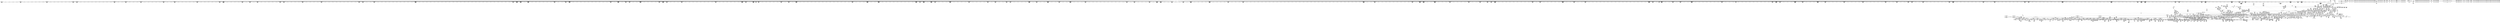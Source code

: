 digraph {
	CE0x5158670 [shape=record,shape=Mrecord,label="{CE0x5158670|inode_has_perm:tmp20|security/selinux/hooks.c,1618|*SummSink*}"]
	CE0x515fae0 [shape=record,shape=Mrecord,label="{CE0x515fae0|_ret_void,_!dbg_!27722|include/linux/cred.h,175}"]
	CE0x5236090 [shape=record,shape=Mrecord,label="{CE0x5236090|cred_sid:security|security/selinux/hooks.c,196}"]
	CE0x5177610 [shape=record,shape=Mrecord,label="{CE0x5177610|file_map_prot_check:tmp69|security/selinux/hooks.c,3264|*SummSink*}"]
	CE0x50ed420 [shape=record,shape=Mrecord,label="{CE0x50ed420|file_map_prot_check:tmp9|security/selinux/hooks.c,3238|*SummSink*}"]
	CE0x5161680 [shape=record,shape=Mrecord,label="{CE0x5161680|0:_i32,_4:_i32,_8:_i16,_12:_i32,_16:_i32,_20:_i32,_24:_i32,_56:_i8*,_:_SCMRE_0,2_|*MultipleSource*|*LoadInst*|include/linux/fs.h,1916|security/selinux/hooks.c,1675|Function::inode_has_perm&Arg::inode::|security/selinux/hooks.c,1611}"]
	CE0x5100dd0 [shape=record,shape=Mrecord,label="{CE0x5100dd0|i64*_getelementptr_inbounds_(_38_x_i64_,_38_x_i64_*___llvm_gcov_ctr257,_i64_0,_i64_9)|*Constant*|*SummSink*}"]
	CE0x51b04b0 [shape=record,shape=Mrecord,label="{CE0x51b04b0|8:_i8,_32:_%struct.inode*,_%struct.selinux_audit_data*,_456:_i8*,_:_SCMRE_87,88_}"]
	CE0x5282370 [shape=record,shape=Mrecord,label="{CE0x5282370|inode_has_perm:lnot|security/selinux/hooks.c,1611|*SummSink*}"]
	CE0x526f7b0 [shape=record,shape=Mrecord,label="{CE0x526f7b0|0:_i32,_4:_i32,_8:_i16,_12:_i32,_16:_i32,_20:_i32,_24:_i32,_56:_i8*,_:_SCMRE_914,915_}"]
	CE0x513d7f0 [shape=record,shape=Mrecord,label="{CE0x513d7f0|8:_i8,_32:_%struct.inode*,_%struct.selinux_audit_data*,_456:_i8*,_:_SCMRE_179,180_}"]
	CE0x5271b20 [shape=record,shape=Mrecord,label="{CE0x5271b20|0:_i32,_4:_i32,_8:_i16,_12:_i32,_16:_i32,_20:_i32,_24:_i32,_56:_i8*,_:_SCMRE_935,936_}"]
	CE0x5284290 [shape=record,shape=Mrecord,label="{CE0x5284290|inode_has_perm:tobool2|security/selinux/hooks.c,1611|*SummSink*}"]
	CE0x51e2a70 [shape=record,shape=Mrecord,label="{CE0x51e2a70|inode_has_perm:adp|Function::inode_has_perm&Arg::adp::|*SummSink*}"]
	CE0x52411e0 [shape=record,shape=Mrecord,label="{CE0x52411e0|0:_i32,_4:_i32,_8:_i16,_12:_i32,_16:_i32,_20:_i32,_24:_i32,_56:_i8*,_:_SCMRE_181,182_}"]
	CE0x528f400 [shape=record,shape=Mrecord,label="{CE0x528f400|__validate_creds:tmp7|include/linux/cred.h,174|*SummSource*}"]
	CE0x5151da0 [shape=record,shape=Mrecord,label="{CE0x5151da0|0:_i32,_4:_i32,_8:_i16,_12:_i32,_16:_i32,_20:_i32,_24:_i32,_56:_i8*,_:_SCMRE_144,145_}"]
	CE0x51d5150 [shape=record,shape=Mrecord,label="{CE0x51d5150|0:_i32,_4:_i32,_8:_i32,_12:_i32,_:_CMRE_0,4_|*MultipleSource*|security/selinux/hooks.c,196|*LoadInst*|security/selinux/hooks.c,196|security/selinux/hooks.c,197}"]
	CE0x50efe60 [shape=record,shape=Mrecord,label="{CE0x50efe60|file_map_prot_check:tmp8|security/selinux/hooks.c,3238}"]
	CE0x5168c80 [shape=record,shape=Mrecord,label="{CE0x5168c80|i64*_getelementptr_inbounds_(_8_x_i64_,_8_x_i64_*___llvm_gcov_ctr154,_i64_0,_i64_2)|*Constant*|*SummSink*}"]
	CE0x524d4e0 [shape=record,shape=Mrecord,label="{CE0x524d4e0|0:_i32,_4:_i32,_8:_i16,_12:_i32,_16:_i32,_20:_i32,_24:_i32,_56:_i8*,_:_SCMRE_199,200_}"]
	CE0x5270da0 [shape=record,shape=Mrecord,label="{CE0x5270da0|0:_i32,_4:_i32,_8:_i16,_12:_i32,_16:_i32,_20:_i32,_24:_i32,_56:_i8*,_:_SCMRE_927,928_}"]
	CE0x5261c50 [shape=record,shape=Mrecord,label="{CE0x5261c50|0:_i32,_4:_i32,_8:_i16,_12:_i32,_16:_i32,_20:_i32,_24:_i32,_56:_i8*,_:_SCMRE_592,593_}"]
	CE0x52775a0 [shape=record,shape=Mrecord,label="{CE0x52775a0|inode_has_perm:tmp16|security/selinux/hooks.c,1615|*SummSource*}"]
	CE0x51d63e0 [shape=record,shape=Mrecord,label="{CE0x51d63e0|GLOBAL:cred_sid|*Constant*|*SummSink*}"]
	CE0x517b2d0 [shape=record,shape=Mrecord,label="{CE0x517b2d0|file_map_prot_check:tmp71|security/selinux/hooks.c,3253}"]
	"CONST[source:2(external),value:0(static)][purpose:{operation}][SrcIdx:2]"
	CE0x5109fe0 [shape=record,shape=Mrecord,label="{CE0x5109fe0|i64_0|*Constant*|*SummSink*}"]
	CE0x52562e0 [shape=record,shape=Mrecord,label="{CE0x52562e0|0:_i32,_4:_i32,_8:_i16,_12:_i32,_16:_i32,_20:_i32,_24:_i32,_56:_i8*,_:_SCMRE_307,308_}"]
	CE0x525b8e0 [shape=record,shape=Mrecord,label="{CE0x525b8e0|0:_i32,_4:_i32,_8:_i16,_12:_i32,_16:_i32,_20:_i32,_24:_i32,_56:_i8*,_:_SCMRE_487,488_}"]
	CE0x51b7d10 [shape=record,shape=Mrecord,label="{CE0x51b7d10|8:_i8,_32:_%struct.inode*,_%struct.selinux_audit_data*,_456:_i8*,_:_SCMRE_248,256_|*MultipleSource*|Function::selinux_mmap_file&Arg::file::|security/selinux/hooks.c, 1676|security/selinux/hooks.c,1674|Function::file_has_perm&Arg::file::|Function::file_map_prot_check&Arg::file::|Function::avc_has_perm&Arg::auditdata::}"]
	CE0x51ab360 [shape=record,shape=Mrecord,label="{CE0x51ab360|i64*_getelementptr_inbounds_(_2_x_i64_,_2_x_i64_*___llvm_gcov_ctr162,_i64_0,_i64_0)|*Constant*|*SummSource*}"]
	CE0x526d7a0 [shape=record,shape=Mrecord,label="{CE0x526d7a0|0:_i32,_4:_i32,_8:_i16,_12:_i32,_16:_i32,_20:_i32,_24:_i32,_56:_i8*,_:_SCMRE_895,896_}"]
	CE0x5161800 [shape=record,shape=Mrecord,label="{CE0x5161800|0:_i32,_4:_i32,_8:_i16,_12:_i32,_16:_i32,_20:_i32,_24:_i32,_56:_i8*,_:_SCMRE_2,4_|*MultipleSource*|*LoadInst*|include/linux/fs.h,1916|security/selinux/hooks.c,1675|Function::inode_has_perm&Arg::inode::|security/selinux/hooks.c,1611}"]
	CE0x51d6300 [shape=record,shape=Mrecord,label="{CE0x51d6300|i64_1|*Constant*}"]
	CE0x50efdf0 [shape=record,shape=Mrecord,label="{CE0x50efdf0|0:_i8,_:_GCMR_file_map_prot_check.__warned_internal_global_i8_0,_section_.data.unlikely_,_align_1:_elem_0:default:}"]
	CE0x52844b0 [shape=record,shape=Mrecord,label="{CE0x52844b0|i64_4|*Constant*}"]
	CE0x51bd860 [shape=record,shape=Mrecord,label="{CE0x51bd860|8:_i8,_32:_%struct.inode*,_%struct.selinux_audit_data*,_456:_i8*,_:_SCMRE_436,440_|*MultipleSource*|Function::selinux_mmap_file&Arg::file::|security/selinux/hooks.c, 1676|security/selinux/hooks.c,1674|Function::file_has_perm&Arg::file::|Function::file_map_prot_check&Arg::file::|Function::avc_has_perm&Arg::auditdata::}"]
	CE0x5253550 [shape=record,shape=Mrecord,label="{CE0x5253550|0:_i32,_4:_i32,_8:_i16,_12:_i32,_16:_i32,_20:_i32,_24:_i32,_56:_i8*,_:_SCMRE_280,281_}"]
	CE0x51d64c0 [shape=record,shape=Mrecord,label="{CE0x51d64c0|cred_sid:entry}"]
	CE0x5263ab0 [shape=record,shape=Mrecord,label="{CE0x5263ab0|0:_i32,_4:_i32,_8:_i16,_12:_i32,_16:_i32,_20:_i32,_24:_i32,_56:_i8*,_:_SCMRE_610,611_}"]
	CE0x5263e10 [shape=record,shape=Mrecord,label="{CE0x5263e10|0:_i32,_4:_i32,_8:_i16,_12:_i32,_16:_i32,_20:_i32,_24:_i32,_56:_i8*,_:_SCMRE_612,613_}"]
	CE0x51b70e0 [shape=record,shape=Mrecord,label="{CE0x51b70e0|8:_i8,_32:_%struct.inode*,_%struct.selinux_audit_data*,_456:_i8*,_:_SCMRE_213,214_}"]
	CE0x511f760 [shape=record,shape=Mrecord,label="{CE0x511f760|file_map_prot_check:tmp15|security/selinux/hooks.c,3238|*SummSink*}"]
	CE0x50f75d0 [shape=record,shape=Mrecord,label="{CE0x50f75d0|selinux_mmap_file:bb}"]
	CE0x515f4f0 [shape=record,shape=Mrecord,label="{CE0x515f4f0|__validate_creds:tmp|*SummSink*}"]
	CE0x524df00 [shape=record,shape=Mrecord,label="{CE0x524df00|0:_i32,_4:_i32,_8:_i16,_12:_i32,_16:_i32,_20:_i32,_24:_i32,_56:_i8*,_:_SCMRE_205,206_}"]
	CE0x525df00 [shape=record,shape=Mrecord,label="{CE0x525df00|0:_i32,_4:_i32,_8:_i16,_12:_i32,_16:_i32,_20:_i32,_24:_i32,_56:_i8*,_:_SCMRE_555,556_}"]
	"CONST[source:1(input),value:2(dynamic)][purpose:{operation}][SrcIdx:10]"
	CE0x5110010 [shape=record,shape=Mrecord,label="{CE0x5110010|0:_i32,_4:_i32,_8:_i16,_12:_i32,_16:_i32,_20:_i32,_24:_i32,_56:_i8*,_:_SCMRE_76,80_|*MultipleSource*|*LoadInst*|include/linux/fs.h,1916|security/selinux/hooks.c,1675|Function::inode_has_perm&Arg::inode::|security/selinux/hooks.c,1611}"]
	CE0x51d52e0 [shape=record,shape=Mrecord,label="{CE0x51d52e0|0:_i32,_4:_i32,_8:_i32,_12:_i32,_:_CMRE_8,12_|*MultipleSource*|security/selinux/hooks.c,196|*LoadInst*|security/selinux/hooks.c,196|security/selinux/hooks.c,197}"]
	CE0x51d0af0 [shape=record,shape=Mrecord,label="{CE0x51d0af0|cred_sid:bb}"]
	CE0x5144ff0 [shape=record,shape=Mrecord,label="{CE0x5144ff0|i64_18|*Constant*}"]
	CE0x5276e70 [shape=record,shape=Mrecord,label="{CE0x5276e70|inode_has_perm:i_security|security/selinux/hooks.c,1615}"]
	CE0x511cf70 [shape=record,shape=Mrecord,label="{CE0x511cf70|i32_2|*Constant*|*SummSink*}"]
	CE0x51d2180 [shape=record,shape=Mrecord,label="{CE0x51d2180|8:_i8,_32:_%struct.inode*,_%struct.selinux_audit_data*,_456:_i8*,_:_SCMRE_121,122_}"]
	CE0x50f16a0 [shape=record,shape=Mrecord,label="{CE0x50f16a0|cred_has_perm:call|security/selinux/hooks.c,1506|*SummSink*}"]
	CE0x51abb50 [shape=record,shape=Mrecord,label="{CE0x51abb50|COLLAPSED:_GCMRE___llvm_gcov_ctr162_internal_global_2_x_i64_zeroinitializer:_elem_0:default:}"]
	CE0x51443c0 [shape=record,shape=Mrecord,label="{CE0x51443c0|file_has_perm:if.end10|*SummSource*}"]
	CE0x5146120 [shape=record,shape=Mrecord,label="{CE0x5146120|file_map_prot_check:tmp40|security/selinux/hooks.c,3241|*SummSource*}"]
	CE0x51cec50 [shape=record,shape=Mrecord,label="{CE0x51cec50|file_has_perm:bb|*SummSource*}"]
	CE0x5115300 [shape=record,shape=Mrecord,label="{CE0x5115300|file_map_prot_check:tobool11|security/selinux/hooks.c,3242}"]
	CE0x51aedf0 [shape=record,shape=Mrecord,label="{CE0x51aedf0|cred_sid:tmp1}"]
	CE0x526cbd0 [shape=record,shape=Mrecord,label="{CE0x526cbd0|0:_i32,_4:_i32,_8:_i16,_12:_i32,_16:_i32,_20:_i32,_24:_i32,_56:_i8*,_:_SCMRE_888,889_}"]
	CE0x50e91a0 [shape=record,shape=Mrecord,label="{CE0x50e91a0|i64_11|*Constant*|*SummSource*}"]
	CE0x510e210 [shape=record,shape=Mrecord,label="{CE0x510e210|selinux_mmap_file:tmp9|security/selinux/hooks.c,3295|*SummSink*}"]
	CE0x514e620 [shape=record,shape=Mrecord,label="{CE0x514e620|file_map_prot_check:tmp53|security/selinux/hooks.c,3258|*SummSource*}"]
	CE0x51598c0 [shape=record,shape=Mrecord,label="{CE0x51598c0|8:_i8,_32:_%struct.inode*,_%struct.selinux_audit_data*,_456:_i8*,_:_SCMRE_197,198_}"]
	CE0x513d650 [shape=record,shape=Mrecord,label="{CE0x513d650|8:_i8,_32:_%struct.inode*,_%struct.selinux_audit_data*,_456:_i8*,_:_SCMRE_178,179_}"]
	CE0x5179e60 [shape=record,shape=Mrecord,label="{CE0x5179e60|file_has_perm:entry}"]
	CE0x510ad90 [shape=record,shape=Mrecord,label="{CE0x510ad90|selinux_mmap_file:cmp|security/selinux/hooks.c,3296|*SummSource*}"]
	CE0x5269750 [shape=record,shape=Mrecord,label="{CE0x5269750|0:_i32,_4:_i32,_8:_i16,_12:_i32,_16:_i32,_20:_i32,_24:_i32,_56:_i8*,_:_SCMRE_832,840_|*MultipleSource*|*LoadInst*|include/linux/fs.h,1916|security/selinux/hooks.c,1675|Function::inode_has_perm&Arg::inode::|security/selinux/hooks.c,1611}"]
	CE0x5142520 [shape=record,shape=Mrecord,label="{CE0x5142520|i32_22|*Constant*}"]
	CE0x51306f0 [shape=record,shape=Mrecord,label="{CE0x51306f0|file_map_prot_check:land.lhs.true7|*SummSink*}"]
	CE0x5144cf0 [shape=record,shape=Mrecord,label="{CE0x5144cf0|i64_19|*Constant*|*SummSink*}"]
	CE0x51cef50 [shape=record,shape=Mrecord,label="{CE0x51cef50|_call_void_mcount()_#3}"]
	CE0x526abc0 [shape=record,shape=Mrecord,label="{CE0x526abc0|0:_i32,_4:_i32,_8:_i16,_12:_i32,_16:_i32,_20:_i32,_24:_i32,_56:_i8*,_:_SCMRE_869,870_}"]
	CE0x5160c20 [shape=record,shape=Mrecord,label="{CE0x5160c20|__validate_creds:tobool|include/linux/cred.h,173}"]
	CE0x52604b0 [shape=record,shape=Mrecord,label="{CE0x52604b0|0:_i32,_4:_i32,_8:_i16,_12:_i32,_16:_i32,_20:_i32,_24:_i32,_56:_i8*,_:_SCMRE_578,579_}"]
	CE0x5287390 [shape=record,shape=Mrecord,label="{CE0x5287390|i64*_getelementptr_inbounds_(_8_x_i64_,_8_x_i64_*___llvm_gcov_ctr154,_i64_0,_i64_6)|*Constant*|*SummSource*}"]
	CE0x513d990 [shape=record,shape=Mrecord,label="{CE0x513d990|8:_i8,_32:_%struct.inode*,_%struct.selinux_audit_data*,_456:_i8*,_:_SCMRE_180,181_}"]
	CE0x51e4ff0 [shape=record,shape=Mrecord,label="{CE0x51e4ff0|file_has_perm:tmp25|security/selinux/hooks.c,1695|*SummSource*}"]
	CE0x50ea8b0 [shape=record,shape=Mrecord,label="{CE0x50ea8b0|file_map_prot_check:and|security/selinux/hooks.c,3242}"]
	CE0x5142140 [shape=record,shape=Mrecord,label="{CE0x5142140|8:_i8,_32:_%struct.inode*,_%struct.selinux_audit_data*,_456:_i8*,_:_SCMRE_81,82_}"]
	CE0x52418a0 [shape=record,shape=Mrecord,label="{CE0x52418a0|0:_i32,_4:_i32,_8:_i16,_12:_i32,_16:_i32,_20:_i32,_24:_i32,_56:_i8*,_:_SCMRE_185,186_}"]
	CE0x51aa130 [shape=record,shape=Mrecord,label="{CE0x51aa130|8:_i8,_32:_%struct.inode*,_%struct.selinux_audit_data*,_456:_i8*,_:_SCMRE_117,118_}"]
	CE0x5285460 [shape=record,shape=Mrecord,label="{CE0x5285460|inode_has_perm:tmp9|security/selinux/hooks.c,1611|*SummSource*}"]
	CE0x5118f70 [shape=record,shape=Mrecord,label="{CE0x5118f70|file_map_prot_check:and13|security/selinux/hooks.c,3242|*SummSource*}"]
	CE0x5271e80 [shape=record,shape=Mrecord,label="{CE0x5271e80|0:_i32,_4:_i32,_8:_i16,_12:_i32,_16:_i32,_20:_i32,_24:_i32,_56:_i8*,_:_SCMRE_936,944_|*MultipleSource*|*LoadInst*|include/linux/fs.h,1916|security/selinux/hooks.c,1675|Function::inode_has_perm&Arg::inode::|security/selinux/hooks.c,1611}"]
	CE0x51dbac0 [shape=record,shape=Mrecord,label="{CE0x51dbac0|i64*_getelementptr_inbounds_(_12_x_i64_,_12_x_i64_*___llvm_gcov_ctr170,_i64_0,_i64_5)|*Constant*}"]
	CE0x50f71d0 [shape=record,shape=Mrecord,label="{CE0x50f71d0|i64*_getelementptr_inbounds_(_5_x_i64_,_5_x_i64_*___llvm_gcov_ctr256,_i64_0,_i64_0)|*Constant*}"]
	CE0x50f1600 [shape=record,shape=Mrecord,label="{CE0x50f1600|cred_has_perm:call|security/selinux/hooks.c,1506|*SummSource*}"]
	CE0x51b2130 [shape=record,shape=Mrecord,label="{CE0x51b2130|8:_i8,_32:_%struct.inode*,_%struct.selinux_audit_data*,_456:_i8*,_:_SCMRE_9,10_}"]
	CE0x52650a0 [shape=record,shape=Mrecord,label="{CE0x52650a0|0:_i32,_4:_i32,_8:_i16,_12:_i32,_16:_i32,_20:_i32,_24:_i32,_56:_i8*,_:_SCMRE_623,624_}"]
	CE0x528dd00 [shape=record,shape=Mrecord,label="{CE0x528dd00|__validate_creds:tmp5|include/linux/cred.h,173}"]
	CE0x5164c40 [shape=record,shape=Mrecord,label="{CE0x5164c40|__validate_creds:bb|*SummSource*}"]
	CE0x524cfd0 [shape=record,shape=Mrecord,label="{CE0x524cfd0|0:_i32,_4:_i32,_8:_i16,_12:_i32,_16:_i32,_20:_i32,_24:_i32,_56:_i8*,_:_SCMRE_196,197_}"]
	CE0x5106c40 [shape=record,shape=Mrecord,label="{CE0x5106c40|selinux_mmap_file:tmp5|security/selinux/hooks.c,3292|*SummSink*}"]
	CE0x517c4d0 [shape=record,shape=Mrecord,label="{CE0x517c4d0|file_map_prot_check:tmp75|security/selinux/hooks.c,3269|*SummSource*}"]
	CE0x5106190 [shape=record,shape=Mrecord,label="{CE0x5106190|selinux_mmap_file:tmp|*SummSource*}"]
	CE0x51cbaa0 [shape=record,shape=Mrecord,label="{CE0x51cbaa0|file_inode:f_inode|include/linux/fs.h,1916|*SummSink*}"]
	CE0x51b0110 [shape=record,shape=Mrecord,label="{CE0x51b0110|cred_sid:tmp2|*SummSink*}"]
	CE0x51d5800 [shape=record,shape=Mrecord,label="{CE0x51d5800|8:_i8,_32:_%struct.inode*,_%struct.selinux_audit_data*,_456:_i8*,_:_SCMRE_110,111_}"]
	CE0x525f8e0 [shape=record,shape=Mrecord,label="{CE0x525f8e0|0:_i32,_4:_i32,_8:_i16,_12:_i32,_16:_i32,_20:_i32,_24:_i32,_56:_i8*,_:_SCMRE_571,572_}"]
	CE0x51df190 [shape=record,shape=Mrecord,label="{CE0x51df190|file_has_perm:tmp20|security/selinux/hooks.c,1694|*SummSink*}"]
	CE0x5157860 [shape=record,shape=Mrecord,label="{CE0x5157860|__validate_creds:bb}"]
	CE0x516b7b0 [shape=record,shape=Mrecord,label="{CE0x516b7b0|i32_10|*Constant*}"]
	CE0x51f11b0 [shape=record,shape=Mrecord,label="{CE0x51f11b0|file_has_perm:tmp5|security/selinux/hooks.c,1681|*SummSource*}"]
	CE0x5108900 [shape=record,shape=Mrecord,label="{CE0x5108900|file_map_prot_check:tmp58|security/selinux/hooks.c,3258|*SummSink*}"]
	CE0x51ef110 [shape=record,shape=Mrecord,label="{CE0x51ef110|file_has_perm:tmp9|security/selinux/hooks.c,1683|*SummSource*}"]
	CE0x5135e70 [shape=record,shape=Mrecord,label="{CE0x5135e70|file_map_prot_check:tmp1}"]
	CE0x5264170 [shape=record,shape=Mrecord,label="{CE0x5264170|0:_i32,_4:_i32,_8:_i16,_12:_i32,_16:_i32,_20:_i32,_24:_i32,_56:_i8*,_:_SCMRE_614,615_}"]
	CE0x50ea3d0 [shape=record,shape=Mrecord,label="{CE0x50ea3d0|file_map_prot_check:tmp24|security/selinux/hooks.c,3241|*SummSink*}"]
	CE0x527ba90 [shape=record,shape=Mrecord,label="{CE0x527ba90|__validate_creds:tmp8|include/linux/cred.h,175|*SummSource*}"]
	CE0x5265400 [shape=record,shape=Mrecord,label="{CE0x5265400|0:_i32,_4:_i32,_8:_i16,_12:_i32,_16:_i32,_20:_i32,_24:_i32,_56:_i8*,_:_SCMRE_624,628_|*MultipleSource*|*LoadInst*|include/linux/fs.h,1916|security/selinux/hooks.c,1675|Function::inode_has_perm&Arg::inode::|security/selinux/hooks.c,1611}"]
	CE0x5256d00 [shape=record,shape=Mrecord,label="{CE0x5256d00|0:_i32,_4:_i32,_8:_i16,_12:_i32,_16:_i32,_20:_i32,_24:_i32,_56:_i8*,_:_SCMRE_312,320_|*MultipleSource*|*LoadInst*|include/linux/fs.h,1916|security/selinux/hooks.c,1675|Function::inode_has_perm&Arg::inode::|security/selinux/hooks.c,1611}"]
	CE0x51ab870 [shape=record,shape=Mrecord,label="{CE0x51ab870|8:_i8,_32:_%struct.inode*,_%struct.selinux_audit_data*,_456:_i8*,_:_SCMRE_74,75_}"]
	CE0x5262670 [shape=record,shape=Mrecord,label="{CE0x5262670|0:_i32,_4:_i32,_8:_i16,_12:_i32,_16:_i32,_20:_i32,_24:_i32,_56:_i8*,_:_SCMRE_598,599_}"]
	CE0x5261080 [shape=record,shape=Mrecord,label="{CE0x5261080|0:_i32,_4:_i32,_8:_i16,_12:_i32,_16:_i32,_20:_i32,_24:_i32,_56:_i8*,_:_SCMRE_585,586_}"]
	CE0x5140700 [shape=record,shape=Mrecord,label="{CE0x5140700|file_map_prot_check:tobool21|security/selinux/hooks.c,3253|*SummSource*}"]
	CE0x5143770 [shape=record,shape=Mrecord,label="{CE0x5143770|i64*_getelementptr_inbounds_(_2_x_i64_,_2_x_i64_*___llvm_gcov_ctr131,_i64_0,_i64_0)|*Constant*|*SummSink*}"]
	CE0x5253700 [shape=record,shape=Mrecord,label="{CE0x5253700|0:_i32,_4:_i32,_8:_i16,_12:_i32,_16:_i32,_20:_i32,_24:_i32,_56:_i8*,_:_SCMRE_281,282_}"]
	CE0x58e1140 [shape=record,shape=Mrecord,label="{CE0x58e1140|selinux_mmap_file:reqprot|Function::selinux_mmap_file&Arg::reqprot::|*SummSink*}"]
	CE0x517dae0 [shape=record,shape=Mrecord,label="{CE0x517dae0|file_map_prot_check:rc.1}"]
	CE0x51b4a00 [shape=record,shape=Mrecord,label="{CE0x51b4a00|cred_has_perm:call2|security/selinux/hooks.c,1508|*SummSink*}"]
	CE0x51422e0 [shape=record,shape=Mrecord,label="{CE0x51422e0|8:_i8,_32:_%struct.inode*,_%struct.selinux_audit_data*,_456:_i8*,_:_SCMRE_82,83_}"]
	CE0x52553b0 [shape=record,shape=Mrecord,label="{CE0x52553b0|0:_i32,_4:_i32,_8:_i16,_12:_i32,_16:_i32,_20:_i32,_24:_i32,_56:_i8*,_:_SCMRE_298,299_}"]
	CE0x525e650 [shape=record,shape=Mrecord,label="{CE0x525e650|0:_i32,_4:_i32,_8:_i16,_12:_i32,_16:_i32,_20:_i32,_24:_i32,_56:_i8*,_:_SCMRE_560,561_}"]
	CE0x51d8450 [shape=record,shape=Mrecord,label="{CE0x51d8450|0:_i32,_:_CRE_0,4_|*MultipleSource*|*LoadInst*|security/selinux/hooks.c,1674|security/selinux/hooks.c,1683|security/selinux/hooks.c,1674}"]
	CE0x515e8c0 [shape=record,shape=Mrecord,label="{CE0x515e8c0|inode_has_perm:tmp|*SummSink*}"]
	CE0x5252e90 [shape=record,shape=Mrecord,label="{CE0x5252e90|0:_i32,_4:_i32,_8:_i16,_12:_i32,_16:_i32,_20:_i32,_24:_i32,_56:_i8*,_:_SCMRE_276,277_}"]
	CE0x515ade0 [shape=record,shape=Mrecord,label="{CE0x515ade0|8:_i8,_32:_%struct.inode*,_%struct.selinux_audit_data*,_456:_i8*,_:_SCMRE_210,211_}"]
	CE0x51e9d90 [shape=record,shape=Mrecord,label="{CE0x51e9d90|file_has_perm:call4|security/selinux/hooks.c,1684|*SummSink*}"]
	CE0x52590d0 [shape=record,shape=Mrecord,label="{CE0x52590d0|0:_i32,_4:_i32,_8:_i16,_12:_i32,_16:_i32,_20:_i32,_24:_i32,_56:_i8*,_:_SCMRE_432,440_|*MultipleSource*|*LoadInst*|include/linux/fs.h,1916|security/selinux/hooks.c,1675|Function::inode_has_perm&Arg::inode::|security/selinux/hooks.c,1611}"]
	CE0x50f64a0 [shape=record,shape=Mrecord,label="{CE0x50f64a0|selinux_mmap_file:if.end|*SummSource*}"]
	CE0x517bb40 [shape=record,shape=Mrecord,label="{CE0x517bb40|file_map_prot_check:tmp73|security/selinux/hooks.c,3268}"]
	CE0x50fdd40 [shape=record,shape=Mrecord,label="{CE0x50fdd40|file_map_prot_check:tmp19|security/selinux/hooks.c,3238|*SummSink*}"]
	CE0x5131040 [shape=record,shape=Mrecord,label="{CE0x5131040|get_current:tmp1|*SummSource*}"]
	CE0x512def0 [shape=record,shape=Mrecord,label="{CE0x512def0|file_map_prot_check:if.end|*SummSink*}"]
	CE0x528f2d0 [shape=record,shape=Mrecord,label="{CE0x528f2d0|__validate_creds:tmp7|include/linux/cred.h,174}"]
	CE0x51db030 [shape=record,shape=Mrecord,label="{CE0x51db030|file_has_perm:tmp14|security/selinux/hooks.c,1688}"]
	CE0x515e500 [shape=record,shape=Mrecord,label="{CE0x515e500|i1_true|*Constant*}"]
	CE0x51d5660 [shape=record,shape=Mrecord,label="{CE0x51d5660|8:_i8,_32:_%struct.inode*,_%struct.selinux_audit_data*,_456:_i8*,_:_SCMRE_109,110_}"]
	CE0x51c7710 [shape=record,shape=Mrecord,label="{CE0x51c7710|i64_8|*Constant*|*SummSink*}"]
	CE0x51b0ac0 [shape=record,shape=Mrecord,label="{CE0x51b0ac0|cred_has_perm:bb|*SummSource*}"]
	CE0x528c710 [shape=record,shape=Mrecord,label="{CE0x528c710|__validate_creds:tmp2|include/linux/cred.h,173}"]
	CE0x50fd5f0 [shape=record,shape=Mrecord,label="{CE0x50fd5f0|selinux_mmap_file:tmp9|security/selinux/hooks.c,3295}"]
	CE0x5151a40 [shape=record,shape=Mrecord,label="{CE0x5151a40|0:_i32,_4:_i32,_8:_i16,_12:_i32,_16:_i32,_20:_i32,_24:_i32,_56:_i8*,_:_SCMRE_142,143_}"]
	CE0x51691f0 [shape=record,shape=Mrecord,label="{CE0x51691f0|__validate_creds:tmp}"]
	CE0x5238d60 [shape=record,shape=Mrecord,label="{CE0x5238d60|__validate_creds:conv|include/linux/cred.h,173|*SummSource*}"]
	CE0x512ee40 [shape=record,shape=Mrecord,label="{CE0x512ee40|file_map_prot_check:if.then15}"]
	CE0x51eec90 [shape=record,shape=Mrecord,label="{CE0x51eec90|GLOBAL:__llvm_gcov_ctr170|Global_var:__llvm_gcov_ctr170}"]
	CE0x51ea5c0 [shape=record,shape=Mrecord,label="{CE0x51ea5c0|i16_8|*Constant*|*SummSource*}"]
	CE0x51d98e0 [shape=record,shape=Mrecord,label="{CE0x51d98e0|avc_has_perm:tclass|Function::avc_has_perm&Arg::tclass::}"]
	CE0x5267d50 [shape=record,shape=Mrecord,label="{CE0x5267d50|0:_i32,_4:_i32,_8:_i16,_12:_i32,_16:_i32,_20:_i32,_24:_i32,_56:_i8*,_:_SCMRE_752,756_|*MultipleSource*|*LoadInst*|include/linux/fs.h,1916|security/selinux/hooks.c,1675|Function::inode_has_perm&Arg::inode::|security/selinux/hooks.c,1611}"]
	CE0x5145d30 [shape=record,shape=Mrecord,label="{CE0x5145d30|file_map_prot_check:tmp39|security/selinux/hooks.c,3241|*SummSink*}"]
	CE0x51593e0 [shape=record,shape=Mrecord,label="{CE0x51593e0|8:_i8,_32:_%struct.inode*,_%struct.selinux_audit_data*,_456:_i8*,_:_SCMRE_194,195_}"]
	CE0x51e54d0 [shape=record,shape=Mrecord,label="{CE0x51e54d0|file_has_perm:call9|security/selinux/hooks.c,1695}"]
	CE0x5104860 [shape=record,shape=Mrecord,label="{CE0x5104860|GLOBAL:file_map_prot_check.__warned|Global_var:file_map_prot_check.__warned|*SummSink*}"]
	CE0x50e8f90 [shape=record,shape=Mrecord,label="{CE0x50e8f90|selinux_mmap_file:tmp3|security/selinux/hooks.c,3292|*SummSink*}"]
	CE0x5135ee0 [shape=record,shape=Mrecord,label="{CE0x5135ee0|file_map_prot_check:tmp1|*SummSource*}"]
	CE0x526ebe0 [shape=record,shape=Mrecord,label="{CE0x526ebe0|0:_i32,_4:_i32,_8:_i16,_12:_i32,_16:_i32,_20:_i32,_24:_i32,_56:_i8*,_:_SCMRE_907,908_}"]
	CE0x513cc90 [shape=record,shape=Mrecord,label="{CE0x513cc90|8:_i8,_32:_%struct.inode*,_%struct.selinux_audit_data*,_456:_i8*,_:_SCMRE_172,173_}"]
	CE0x511b740 [shape=record,shape=Mrecord,label="{CE0x511b740|0:_i32,_4:_i32,_8:_i16,_12:_i32,_16:_i32,_20:_i32,_24:_i32,_56:_i8*,_:_SCMRE_112,120_|*MultipleSource*|*LoadInst*|include/linux/fs.h,1916|security/selinux/hooks.c,1675|Function::inode_has_perm&Arg::inode::|security/selinux/hooks.c,1611}"]
	CE0x5138160 [shape=record,shape=Mrecord,label="{CE0x5138160|file_map_prot_check:error|*SummSink*}"]
	CE0x5103420 [shape=record,shape=Mrecord,label="{CE0x5103420|file_map_prot_check:tmp14|security/selinux/hooks.c,3238|*SummSink*}"]
	CE0x513ed70 [shape=record,shape=Mrecord,label="{CE0x513ed70|file_map_prot_check:tmp46|security/selinux/hooks.c,3250|*SummSink*}"]
	CE0x5151890 [shape=record,shape=Mrecord,label="{CE0x5151890|0:_i32,_4:_i32,_8:_i16,_12:_i32,_16:_i32,_20:_i32,_24:_i32,_56:_i8*,_:_SCMRE_141,142_}"]
	CE0x510d9c0 [shape=record,shape=Mrecord,label="{CE0x510d9c0|GLOBAL:selinux_checkreqprot|Global_var:selinux_checkreqprot|*SummSource*}"]
	CE0x5101200 [shape=record,shape=Mrecord,label="{CE0x5101200|file_map_prot_check:tmp17|security/selinux/hooks.c,3238}"]
	CE0x51dbe60 [shape=record,shape=Mrecord,label="{CE0x51dbe60|i64*_getelementptr_inbounds_(_12_x_i64_,_12_x_i64_*___llvm_gcov_ctr170,_i64_0,_i64_5)|*Constant*|*SummSource*}"]
	CE0x51e0270 [shape=record,shape=Mrecord,label="{CE0x51e0270|file_has_perm:tmp19|security/selinux/hooks.c,1690}"]
	CE0x51a7360 [shape=record,shape=Mrecord,label="{CE0x51a7360|i32_22|*Constant*}"]
	CE0x52868e0 [shape=record,shape=Mrecord,label="{CE0x52868e0|inode_has_perm:tmp11|security/selinux/hooks.c,1612|*SummSink*}"]
	CE0x525b3d0 [shape=record,shape=Mrecord,label="{CE0x525b3d0|0:_i32,_4:_i32,_8:_i16,_12:_i32,_16:_i32,_20:_i32,_24:_i32,_56:_i8*,_:_SCMRE_484,485_}"]
	CE0x5143c20 [shape=record,shape=Mrecord,label="{CE0x5143c20|i32_14|*Constant*|*SummSource*}"]
	CE0x528b200 [shape=record,shape=Mrecord,label="{CE0x528b200|__validate_creds:if.end}"]
	CE0x51db340 [shape=record,shape=Mrecord,label="{CE0x51db340|file_has_perm:tmp14|security/selinux/hooks.c,1688|*SummSource*}"]
	CE0x51ea400 [shape=record,shape=Mrecord,label="{CE0x51ea400|i16_8|*Constant*}"]
	CE0x5165f60 [shape=record,shape=Mrecord,label="{CE0x5165f60|cred_sid:tmp}"]
	CE0x5256b50 [shape=record,shape=Mrecord,label="{CE0x5256b50|0:_i32,_4:_i32,_8:_i16,_12:_i32,_16:_i32,_20:_i32,_24:_i32,_56:_i8*,_:_SCMRE_472,473_}"]
	CE0x5159f40 [shape=record,shape=Mrecord,label="{CE0x5159f40|8:_i8,_32:_%struct.inode*,_%struct.selinux_audit_data*,_456:_i8*,_:_SCMRE_201,202_}"]
	CE0x50e52e0 [shape=record,shape=Mrecord,label="{CE0x50e52e0|COLLAPSED:_GCMRE___llvm_gcov_ctr256_internal_global_5_x_i64_zeroinitializer:_elem_0:default:}"]
	CE0x5104c00 [shape=record,shape=Mrecord,label="{CE0x5104c00|i64_14|*Constant*|*SummSource*}"]
	CE0x5135740 [shape=record,shape=Mrecord,label="{CE0x5135740|file_map_prot_check:do.end|*SummSource*}"]
	CE0x52507c0 [shape=record,shape=Mrecord,label="{CE0x52507c0|0:_i32,_4:_i32,_8:_i16,_12:_i32,_16:_i32,_20:_i32,_24:_i32,_56:_i8*,_:_SCMRE_253,254_}"]
	CE0x5269490 [shape=record,shape=Mrecord,label="{CE0x5269490|0:_i32,_4:_i32,_8:_i16,_12:_i32,_16:_i32,_20:_i32,_24:_i32,_56:_i8*,_:_SCMRE_824,832_|*MultipleSource*|*LoadInst*|include/linux/fs.h,1916|security/selinux/hooks.c,1675|Function::inode_has_perm&Arg::inode::|security/selinux/hooks.c,1611}"]
	CE0x50e1d20 [shape=record,shape=Mrecord,label="{CE0x50e1d20|GLOBAL:selinux_checkreqprot|Global_var:selinux_checkreqprot}"]
	CE0x5158030 [shape=record,shape=Mrecord,label="{CE0x5158030|__validate_creds:tmp3|include/linux/cred.h,173}"]
	CE0x51d0f00 [shape=record,shape=Mrecord,label="{CE0x51d0f00|8:_i8,_32:_%struct.inode*,_%struct.selinux_audit_data*,_456:_i8*,_:_SCMRE_70,71_}"]
	CE0x511e740 [shape=record,shape=Mrecord,label="{CE0x511e740|i64*_getelementptr_inbounds_(_38_x_i64_,_38_x_i64_*___llvm_gcov_ctr257,_i64_0,_i64_22)|*Constant*|*SummSource*}"]
	CE0x51cfc50 [shape=record,shape=Mrecord,label="{CE0x51cfc50|8:_i8,_32:_%struct.inode*,_%struct.selinux_audit_data*,_456:_i8*,_:_SCMRE_66,67_}"]
	CE0x5117fd0 [shape=record,shape=Mrecord,label="{CE0x5117fd0|file_map_prot_check:tmp34|security/selinux/hooks.c,3242|*SummSink*}"]
	CE0x5147470 [shape=record,shape=Mrecord,label="{CE0x5147470|cred_has_perm:entry|*SummSource*}"]
	CE0x512fa10 [shape=record,shape=Mrecord,label="{CE0x512fa10|GLOBAL:current_task|Global_var:current_task|*SummSource*}"]
	CE0x512f550 [shape=record,shape=Mrecord,label="{CE0x512f550|file_map_prot_check:if.end30|*SummSink*}"]
	CE0x51a7e70 [shape=record,shape=Mrecord,label="{CE0x51a7e70|cred_sid:tmp4|*LoadInst*|security/selinux/hooks.c,196|*SummSource*}"]
	CE0x5234d10 [shape=record,shape=Mrecord,label="{CE0x5234d10|__validate_creds:cred|Function::__validate_creds&Arg::cred::}"]
	CE0x5287320 [shape=record,shape=Mrecord,label="{CE0x5287320|i64*_getelementptr_inbounds_(_8_x_i64_,_8_x_i64_*___llvm_gcov_ctr154,_i64_0,_i64_6)|*Constant*}"]
	CE0x52367e0 [shape=record,shape=Mrecord,label="{CE0x52367e0|__validate_creds:call|include/linux/cred.h,173}"]
	CE0x5267a90 [shape=record,shape=Mrecord,label="{CE0x5267a90|0:_i32,_4:_i32,_8:_i16,_12:_i32,_16:_i32,_20:_i32,_24:_i32,_56:_i8*,_:_SCMRE_744,752_|*MultipleSource*|*LoadInst*|include/linux/fs.h,1916|security/selinux/hooks.c,1675|Function::inode_has_perm&Arg::inode::|security/selinux/hooks.c,1611}"]
	CE0x50f9b40 [shape=record,shape=Mrecord,label="{CE0x50f9b40|i64_15|*Constant*|*SummSink*}"]
	CE0x50f7d60 [shape=record,shape=Mrecord,label="{CE0x50f7d60|file_map_prot_check:tmp3|*SummSink*}"]
	CE0x5291300 [shape=record,shape=Mrecord,label="{CE0x5291300|i32_3|*Constant*|*SummSource*}"]
	CE0x51b48b0 [shape=record,shape=Mrecord,label="{CE0x51b48b0|cred_has_perm:call2|security/selinux/hooks.c,1508|*SummSource*}"]
	CE0x511c340 [shape=record,shape=Mrecord,label="{CE0x511c340|i64*_getelementptr_inbounds_(_38_x_i64_,_38_x_i64_*___llvm_gcov_ctr257,_i64_0,_i64_30)|*Constant*|*SummSink*}"]
	CE0x51b5e90 [shape=record,shape=Mrecord,label="{CE0x51b5e90|%struct.common_audit_data*_null|*Constant*|*SummSink*}"]
	CE0x51ceb40 [shape=record,shape=Mrecord,label="{CE0x51ceb40|file_has_perm:bb}"]
	CE0x51cc0a0 [shape=record,shape=Mrecord,label="{CE0x51cc0a0|8:_i8,_32:_%struct.inode*,_%struct.selinux_audit_data*,_456:_i8*,_:_SCMRE_105,106_}"]
	CE0x51435e0 [shape=record,shape=Mrecord,label="{CE0x51435e0|i64*_getelementptr_inbounds_(_2_x_i64_,_2_x_i64_*___llvm_gcov_ctr131,_i64_0,_i64_0)|*Constant*|*SummSource*}"]
	CE0x527c4c0 [shape=record,shape=Mrecord,label="{CE0x527c4c0|cred_sid:bb}"]
	CE0x51c2cd0 [shape=record,shape=Mrecord,label="{CE0x51c2cd0|8:_i8,_32:_%struct.inode*,_%struct.selinux_audit_data*,_456:_i8*,_:_SCMRE_92,93_}"]
	CE0x50fdc00 [shape=record,shape=Mrecord,label="{CE0x50fdc00|file_map_prot_check:tmp19|security/selinux/hooks.c,3238}"]
	CE0x51b5fe0 [shape=record,shape=Mrecord,label="{CE0x51b5fe0|avc_has_perm:auditdata|Function::avc_has_perm&Arg::auditdata::|*SummSink*}"]
	CE0x51c9b60 [shape=record,shape=Mrecord,label="{CE0x51c9b60|cred_sid:tmp6|security/selinux/hooks.c,197|*SummSink*}"]
	CE0x526c1b0 [shape=record,shape=Mrecord,label="{CE0x526c1b0|0:_i32,_4:_i32,_8:_i16,_12:_i32,_16:_i32,_20:_i32,_24:_i32,_56:_i8*,_:_SCMRE_882,883_}"]
	CE0x51c83c0 [shape=record,shape=Mrecord,label="{CE0x51c83c0|inode_has_perm:if.end}"]
	CE0x50f7370 [shape=record,shape=Mrecord,label="{CE0x50f7370|selinux_mmap_file:bb|*SummSource*}"]
	CE0x51403e0 [shape=record,shape=Mrecord,label="{CE0x51403e0|file_map_prot_check:rc.0|*SummSource*}"]
	"CONST[source:0(mediator),value:2(dynamic)][purpose:{object}][SnkIdx:6]"
	CE0x5254120 [shape=record,shape=Mrecord,label="{CE0x5254120|0:_i32,_4:_i32,_8:_i16,_12:_i32,_16:_i32,_20:_i32,_24:_i32,_56:_i8*,_:_SCMRE_287,288_}"]
	CE0x51737b0 [shape=record,shape=Mrecord,label="{CE0x51737b0|file_map_prot_check:tmp65|security/selinux/hooks.c,3261|*SummSink*}"]
	CE0x515b120 [shape=record,shape=Mrecord,label="{CE0x515b120|8:_i8,_32:_%struct.inode*,_%struct.selinux_audit_data*,_456:_i8*,_:_SCMRE_212,213_}"]
	CE0x5258310 [shape=record,shape=Mrecord,label="{CE0x5258310|0:_i32,_4:_i32,_8:_i16,_12:_i32,_16:_i32,_20:_i32,_24:_i32,_56:_i8*,_:_SCMRE_392,400_|*MultipleSource*|*LoadInst*|include/linux/fs.h,1916|security/selinux/hooks.c,1675|Function::inode_has_perm&Arg::inode::|security/selinux/hooks.c,1611}"]
	CE0x5239e80 [shape=record,shape=Mrecord,label="{CE0x5239e80|cred_sid:tmp1}"]
	CE0x51730a0 [shape=record,shape=Mrecord,label="{CE0x51730a0|file_map_prot_check:tmp64|security/selinux/hooks.c,3261}"]
	CE0x525a0e0 [shape=record,shape=Mrecord,label="{CE0x525a0e0|0:_i32,_4:_i32,_8:_i16,_12:_i32,_16:_i32,_20:_i32,_24:_i32,_56:_i8*,_:_SCMRE_474,475_}"]
	CE0x50f8a50 [shape=record,shape=Mrecord,label="{CE0x50f8a50|file_map_prot_check:shared|Function::file_map_prot_check&Arg::shared::}"]
	CE0x50f2f80 [shape=record,shape=Mrecord,label="{CE0x50f2f80|get_current:entry}"]
	CE0x51cb7b0 [shape=record,shape=Mrecord,label="{CE0x51cb7b0|i32_14|*Constant*}"]
	CE0x515b440 [shape=record,shape=Mrecord,label="{CE0x515b440|file_has_perm:rc.1}"]
	CE0x51adf70 [shape=record,shape=Mrecord,label="{CE0x51adf70|8:_i8,_32:_%struct.inode*,_%struct.selinux_audit_data*,_456:_i8*,_:_SCMRE_53,54_}"]
	CE0x5284e30 [shape=record,shape=Mrecord,label="{CE0x5284e30|GLOBAL:__llvm_gcov_ctr154|Global_var:__llvm_gcov_ctr154|*SummSource*}"]
	CE0x5283fa0 [shape=record,shape=Mrecord,label="{CE0x5283fa0|inode_has_perm:tobool2|security/selinux/hooks.c,1611}"]
	CE0x528e420 [shape=record,shape=Mrecord,label="{CE0x528e420|inode_has_perm:sclass|security/selinux/hooks.c,1617|*SummSink*}"]
	CE0x524d840 [shape=record,shape=Mrecord,label="{CE0x524d840|0:_i32,_4:_i32,_8:_i16,_12:_i32,_16:_i32,_20:_i32,_24:_i32,_56:_i8*,_:_SCMRE_201,202_}"]
	CE0x51a89c0 [shape=record,shape=Mrecord,label="{CE0x51a89c0|8:_i8,_32:_%struct.inode*,_%struct.selinux_audit_data*,_456:_i8*,_:_SCMRE_49,50_}"]
	"CONST[source:0(mediator),value:2(dynamic)][purpose:{subject}][SnkIdx:4]"
	CE0x5140450 [shape=record,shape=Mrecord,label="{CE0x5140450|file_map_prot_check:rc.0|*SummSink*}"]
	CE0x5152610 [shape=record,shape=Mrecord,label="{CE0x5152610|0:_i32,_4:_i32,_8:_i16,_12:_i32,_16:_i32,_20:_i32,_24:_i32,_56:_i8*,_:_SCMRE_149,150_}"]
	CE0x5268590 [shape=record,shape=Mrecord,label="{CE0x5268590|0:_i32,_4:_i32,_8:_i16,_12:_i32,_16:_i32,_20:_i32,_24:_i32,_56:_i8*,_:_SCMRE_776,792_|*MultipleSource*|*LoadInst*|include/linux/fs.h,1916|security/selinux/hooks.c,1675|Function::inode_has_perm&Arg::inode::|security/selinux/hooks.c,1611}"]
	CE0x51bf6c0 [shape=record,shape=Mrecord,label="{CE0x51bf6c0|8:_i8,_32:_%struct.inode*,_%struct.selinux_audit_data*,_456:_i8*,_:_SCMRE_504,512_|*MultipleSource*|Function::selinux_mmap_file&Arg::file::|security/selinux/hooks.c, 1676|security/selinux/hooks.c,1674|Function::file_has_perm&Arg::file::|Function::file_map_prot_check&Arg::file::|Function::avc_has_perm&Arg::auditdata::}"]
	CE0x51b2e00 [shape=record,shape=Mrecord,label="{CE0x51b2e00|cred_sid:tmp1}"]
	CE0x527d820 [shape=record,shape=Mrecord,label="{CE0x527d820|__validate_creds:tmp6|include/linux/cred.h,174}"]
	CE0x5260660 [shape=record,shape=Mrecord,label="{CE0x5260660|0:_i32,_4:_i32,_8:_i16,_12:_i32,_16:_i32,_20:_i32,_24:_i32,_56:_i8*,_:_SCMRE_579,580_}"]
	CE0x5287b70 [shape=record,shape=Mrecord,label="{CE0x5287b70|inode_has_perm:sid3|security/selinux/hooks.c,1617}"]
	CE0x513e690 [shape=record,shape=Mrecord,label="{CE0x513e690|8:_i8,_32:_%struct.inode*,_%struct.selinux_audit_data*,_456:_i8*,_:_SCMRE_188,189_}"]
	CE0x5261740 [shape=record,shape=Mrecord,label="{CE0x5261740|0:_i32,_4:_i32,_8:_i16,_12:_i32,_16:_i32,_20:_i32,_24:_i32,_56:_i8*,_:_SCMRE_589,590_}"]
	CE0x526e880 [shape=record,shape=Mrecord,label="{CE0x526e880|0:_i32,_4:_i32,_8:_i16,_12:_i32,_16:_i32,_20:_i32,_24:_i32,_56:_i8*,_:_SCMRE_905,906_}"]
	CE0x5273b00 [shape=record,shape=Mrecord,label="{CE0x5273b00|0:_i32,_4:_i32,_8:_i16,_12:_i32,_16:_i32,_20:_i32,_24:_i32,_56:_i8*,_:_SCMRE_992,1000_|*MultipleSource*|*LoadInst*|include/linux/fs.h,1916|security/selinux/hooks.c,1675|Function::inode_has_perm&Arg::inode::|security/selinux/hooks.c,1611}"]
	CE0x51537a0 [shape=record,shape=Mrecord,label="{CE0x51537a0|8:_i8,_32:_%struct.inode*,_%struct.selinux_audit_data*,_456:_i8*,_:_SCMRE_157,158_}"]
	CE0x510a5a0 [shape=record,shape=Mrecord,label="{CE0x510a5a0|i64*_getelementptr_inbounds_(_5_x_i64_,_5_x_i64_*___llvm_gcov_ctr256,_i64_0,_i64_3)|*Constant*|*SummSink*}"]
	CE0x513f720 [shape=record,shape=Mrecord,label="{CE0x513f720|i64*_getelementptr_inbounds_(_38_x_i64_,_38_x_i64_*___llvm_gcov_ctr257,_i64_0,_i64_23)|*Constant*|*SummSource*}"]
	CE0x5268aa0 [shape=record,shape=Mrecord,label="{CE0x5268aa0|0:_i32,_4:_i32,_8:_i16,_12:_i32,_16:_i32,_20:_i32,_24:_i32,_56:_i8*,_:_SCMRE_800,804_|*MultipleSource*|*LoadInst*|include/linux/fs.h,1916|security/selinux/hooks.c,1675|Function::inode_has_perm&Arg::inode::|security/selinux/hooks.c,1611}"]
	CE0x50e9910 [shape=record,shape=Mrecord,label="{CE0x50e9910|file_map_prot_check:tmp22|security/selinux/hooks.c,3241|*SummSink*}"]
	CE0x51b64e0 [shape=record,shape=Mrecord,label="{CE0x51b64e0|avc_has_perm:auditdata|Function::avc_has_perm&Arg::auditdata::|*SummSource*}"]
	"CONST[source:0(mediator),value:0(static)][purpose:{operation}][SnkIdx:3]"
	CE0x51c08f0 [shape=record,shape=Mrecord,label="{CE0x51c08f0|0:_i32,_4:_i32,_8:_i16,_12:_i32,_16:_i32,_20:_i32,_24:_i32,_56:_i8*,_:_SCMRE_12,16_|*MultipleSource*|*LoadInst*|include/linux/fs.h,1916|security/selinux/hooks.c,1675|Function::inode_has_perm&Arg::inode::|security/selinux/hooks.c,1611}"]
	CE0x52730c0 [shape=record,shape=Mrecord,label="{CE0x52730c0|0:_i32,_4:_i32,_8:_i16,_12:_i32,_16:_i32,_20:_i32,_24:_i32,_56:_i8*,_:_SCMRE_979,980_}"]
	CE0x5100110 [shape=record,shape=Mrecord,label="{CE0x5100110|i32_3238|*Constant*|*SummSink*}"]
	CE0x510aec0 [shape=record,shape=Mrecord,label="{CE0x510aec0|selinux_mmap_file:cmp|security/selinux/hooks.c,3296|*SummSink*}"]
	CE0x511ba00 [shape=record,shape=Mrecord,label="{CE0x511ba00|0:_i32,_4:_i32,_8:_i16,_12:_i32,_16:_i32,_20:_i32,_24:_i32,_56:_i8*,_:_SCMRE_120,128_|*MultipleSource*|*LoadInst*|include/linux/fs.h,1916|security/selinux/hooks.c,1675|Function::inode_has_perm&Arg::inode::|security/selinux/hooks.c,1611}"]
	CE0x5154b20 [shape=record,shape=Mrecord,label="{CE0x5154b20|8:_i8,_32:_%struct.inode*,_%struct.selinux_audit_data*,_456:_i8*,_:_SCMRE_169,170_}"]
	CE0x52407c0 [shape=record,shape=Mrecord,label="{CE0x52407c0|0:_i32,_4:_i32,_8:_i16,_12:_i32,_16:_i32,_20:_i32,_24:_i32,_56:_i8*,_:_SCMRE_175,176_}"]
	CE0x5255f80 [shape=record,shape=Mrecord,label="{CE0x5255f80|0:_i32,_4:_i32,_8:_i16,_12:_i32,_16:_i32,_20:_i32,_24:_i32,_56:_i8*,_:_SCMRE_305,306_}"]
	CE0x51f2d40 [shape=record,shape=Mrecord,label="{CE0x51f2d40|cred_sid:entry}"]
	CE0x513e9d0 [shape=record,shape=Mrecord,label="{CE0x513e9d0|8:_i8,_32:_%struct.inode*,_%struct.selinux_audit_data*,_456:_i8*,_:_SCMRE_190,191_}"]
	CE0x5108ff0 [shape=record,shape=Mrecord,label="{CE0x5108ff0|file_map_prot_check:tmp60|security/selinux/hooks.c,3258}"]
	CE0x527c1e0 [shape=record,shape=Mrecord,label="{CE0x527c1e0|__validate_creds:tmp9|include/linux/cred.h,175|*SummSink*}"]
	CE0x51e3c90 [shape=record,shape=Mrecord,label="{CE0x51e3c90|i64*_getelementptr_inbounds_(_12_x_i64_,_12_x_i64_*___llvm_gcov_ctr170,_i64_0,_i64_10)|*Constant*}"]
	CE0x5238200 [shape=record,shape=Mrecord,label="{CE0x5238200|i32_1609|*Constant*|*SummSource*}"]
	CE0x5132da0 [shape=record,shape=Mrecord,label="{CE0x5132da0|file_map_prot_check:land.lhs.true12|*SummSink*}"]
	CE0x517a190 [shape=record,shape=Mrecord,label="{CE0x517a190|file_has_perm:cred|Function::file_has_perm&Arg::cred::}"]
	CE0x51e3f20 [shape=record,shape=Mrecord,label="{CE0x51e3f20|i64*_getelementptr_inbounds_(_12_x_i64_,_12_x_i64_*___llvm_gcov_ctr170,_i64_0,_i64_10)|*Constant*|*SummSource*}"]
	CE0x50f01a0 [shape=record,shape=Mrecord,label="{CE0x50f01a0|file_map_prot_check:tmp8|security/selinux/hooks.c,3238|*SummSource*}"]
	CE0x51cee50 [shape=record,shape=Mrecord,label="{CE0x51cee50|file_has_perm:if.end6}"]
	CE0x51cc810 [shape=record,shape=Mrecord,label="{CE0x51cc810|_call_void_mcount()_#3|*SummSource*}"]
	CE0x5263c60 [shape=record,shape=Mrecord,label="{CE0x5263c60|0:_i32,_4:_i32,_8:_i16,_12:_i32,_16:_i32,_20:_i32,_24:_i32,_56:_i8*,_:_SCMRE_611,612_}"]
	CE0x5103270 [shape=record,shape=Mrecord,label="{CE0x5103270|file_map_prot_check:tmp14|security/selinux/hooks.c,3238}"]
	CE0x512e530 [shape=record,shape=Mrecord,label="{CE0x512e530|file_map_prot_check:if.then28|*SummSource*}"]
	CE0x5259390 [shape=record,shape=Mrecord,label="{CE0x5259390|0:_i32,_4:_i32,_8:_i16,_12:_i32,_16:_i32,_20:_i32,_24:_i32,_56:_i8*,_:_SCMRE_440,448_|*MultipleSource*|*LoadInst*|include/linux/fs.h,1916|security/selinux/hooks.c,1675|Function::inode_has_perm&Arg::inode::|security/selinux/hooks.c,1611}"]
	CE0x51f1bb0 [shape=record,shape=Mrecord,label="{CE0x51f1bb0|file_has_perm:call|security/selinux/hooks.c,1675}"]
	CE0x5100660 [shape=record,shape=Mrecord,label="{CE0x5100660|i8*_getelementptr_inbounds_(_45_x_i8_,_45_x_i8_*_.str12,_i32_0,_i32_0)|*Constant*}"]
	CE0x5173920 [shape=record,shape=Mrecord,label="{CE0x5173920|file_map_prot_check:tmp66|security/selinux/hooks.c,3261}"]
	CE0x5174ab0 [shape=record,shape=Mrecord,label="{CE0x5174ab0|file_map_prot_check:conv34|security/selinux/hooks.c,3262}"]
	CE0x510fd50 [shape=record,shape=Mrecord,label="{CE0x510fd50|0:_i32,_4:_i32,_8:_i16,_12:_i32,_16:_i32,_20:_i32,_24:_i32,_56:_i8*,_:_SCMRE_72,76_|*MultipleSource*|*LoadInst*|include/linux/fs.h,1916|security/selinux/hooks.c,1675|Function::inode_has_perm&Arg::inode::|security/selinux/hooks.c,1611}"]
	CE0x513dcd0 [shape=record,shape=Mrecord,label="{CE0x513dcd0|8:_i8,_32:_%struct.inode*,_%struct.selinux_audit_data*,_456:_i8*,_:_SCMRE_182,183_}"]
	CE0x51b32c0 [shape=record,shape=Mrecord,label="{CE0x51b32c0|8:_i8,_32:_%struct.inode*,_%struct.selinux_audit_data*,_456:_i8*,_:_SCMRE_79,80_}"]
	CE0x50f7090 [shape=record,shape=Mrecord,label="{CE0x50f7090|GLOBAL:selinux_checkreqprot|Global_var:selinux_checkreqprot|*SummSink*}"]
	CE0x525e4a0 [shape=record,shape=Mrecord,label="{CE0x525e4a0|0:_i32,_4:_i32,_8:_i16,_12:_i32,_16:_i32,_20:_i32,_24:_i32,_56:_i8*,_:_SCMRE_559,560_}"]
	CE0x5254480 [shape=record,shape=Mrecord,label="{CE0x5254480|0:_i32,_4:_i32,_8:_i16,_12:_i32,_16:_i32,_20:_i32,_24:_i32,_56:_i8*,_:_SCMRE_289,290_}"]
	CE0x5118c00 [shape=record,shape=Mrecord,label="{CE0x5118c00|file_map_prot_check:and13|security/selinux/hooks.c,3242}"]
	CE0x5177280 [shape=record,shape=Mrecord,label="{CE0x5177280|file_map_prot_check:tmp69|security/selinux/hooks.c,3264}"]
	CE0x51361f0 [shape=record,shape=Mrecord,label="{CE0x51361f0|cred_has_perm:tmp1|*SummSource*}"]
	CE0x51da720 [shape=record,shape=Mrecord,label="{CE0x51da720|file_has_perm:tmp12|security/selinux/hooks.c,1688}"]
	CE0x5173110 [shape=record,shape=Mrecord,label="{CE0x5173110|file_map_prot_check:tmp64|security/selinux/hooks.c,3261|*SummSource*}"]
	CE0x525d510 [shape=record,shape=Mrecord,label="{CE0x525d510|0:_i32,_4:_i32,_8:_i16,_12:_i32,_16:_i32,_20:_i32,_24:_i32,_56:_i8*,_:_SCMRE_544,552_|*MultipleSource*|*LoadInst*|include/linux/fs.h,1916|security/selinux/hooks.c,1675|Function::inode_has_perm&Arg::inode::|security/selinux/hooks.c,1611}"]
	CE0x51758a0 [shape=record,shape=Mrecord,label="{CE0x51758a0|file_map_prot_check:conv34|security/selinux/hooks.c,3262|*SummSource*}"]
	CE0x512eb40 [shape=record,shape=Mrecord,label="{CE0x512eb40|get_current:tmp|*SummSource*}"]
	CE0x51f19a0 [shape=record,shape=Mrecord,label="{CE0x51f19a0|i32_8|*Constant*|*SummSink*}"]
	CE0x51b3ab0 [shape=record,shape=Mrecord,label="{CE0x51b3ab0|inode_has_perm:if.then}"]
	CE0x5135e00 [shape=record,shape=Mrecord,label="{CE0x5135e00|i64_1|*Constant*}"]
	CE0x51dfc60 [shape=record,shape=Mrecord,label="{CE0x51dfc60|file_has_perm:tmp18|security/selinux/hooks.c,1690}"]
	CE0x528d690 [shape=record,shape=Mrecord,label="{CE0x528d690|__validate_creds:tmp4|include/linux/cred.h,173}"]
	CE0x514f1e0 [shape=record,shape=Mrecord,label="{CE0x514f1e0|file_map_prot_check:tmp56|security/selinux/hooks.c,3258}"]
	CE0x523f380 [shape=record,shape=Mrecord,label="{CE0x523f380|0:_i32,_4:_i32,_8:_i16,_12:_i32,_16:_i32,_20:_i32,_24:_i32,_56:_i8*,_:_SCMRE_163,164_}"]
	CE0x50ee150 [shape=record,shape=Mrecord,label="{CE0x50ee150|file_map_prot_check:tmp4|security/selinux/hooks.c,3238|*SummSink*}"]
	CE0x528ebb0 [shape=record,shape=Mrecord,label="{CE0x528ebb0|i64*_getelementptr_inbounds_(_5_x_i64_,_5_x_i64_*___llvm_gcov_ctr155,_i64_0,_i64_3)|*Constant*|*SummSource*}"]
	CE0x51c3cb0 [shape=record,shape=Mrecord,label="{CE0x51c3cb0|GLOBAL:current_task|Global_var:current_task}"]
	CE0x5107e20 [shape=record,shape=Mrecord,label="{CE0x5107e20|selinux_mmap_file:prot.addr.0|*SummSink*}"]
	CE0x51478f0 [shape=record,shape=Mrecord,label="{CE0x51478f0|cred_has_perm:actor|Function::cred_has_perm&Arg::actor::|*SummSink*}"]
	CE0x51b5320 [shape=record,shape=Mrecord,label="{CE0x51b5320|avc_has_perm:entry|*SummSource*}"]
	CE0x5234b30 [shape=record,shape=Mrecord,label="{CE0x5234b30|__validate_creds:entry}"]
	CE0x525ad10 [shape=record,shape=Mrecord,label="{CE0x525ad10|0:_i32,_4:_i32,_8:_i16,_12:_i32,_16:_i32,_20:_i32,_24:_i32,_56:_i8*,_:_SCMRE_480,481_}"]
	CE0x51748c0 [shape=record,shape=Mrecord,label="{CE0x51748c0|file_map_prot_check:tmp67|security/selinux/hooks.c,3262|*SummSource*}"]
	CE0x51eb170 [shape=record,shape=Mrecord,label="{CE0x51eb170|file_has_perm:tmp8|security/selinux/hooks.c,1683}"]
	CE0x51b2f90 [shape=record,shape=Mrecord,label="{CE0x51b2f90|i64*_getelementptr_inbounds_(_2_x_i64_,_2_x_i64_*___llvm_gcov_ctr131,_i64_0,_i64_1)|*Constant*}"]
	CE0x51c7a90 [shape=record,shape=Mrecord,label="{CE0x51c7a90|i64_7|*Constant*|*SummSource*}"]
	CE0x5151bf0 [shape=record,shape=Mrecord,label="{CE0x5151bf0|0:_i32,_4:_i32,_8:_i16,_12:_i32,_16:_i32,_20:_i32,_24:_i32,_56:_i8*,_:_SCMRE_143,144_}"]
	CE0x5235310 [shape=record,shape=Mrecord,label="{CE0x5235310|i64*_getelementptr_inbounds_(_8_x_i64_,_8_x_i64_*___llvm_gcov_ctr154,_i64_0,_i64_0)|*Constant*|*SummSource*}"]
	CE0x511db10 [shape=record,shape=Mrecord,label="{CE0x511db10|_call_void_lockdep_rcu_suspicious(i8*_getelementptr_inbounds_(_25_x_i8_,_25_x_i8_*_.str3,_i32_0,_i32_0),_i32_3238,_i8*_getelementptr_inbounds_(_45_x_i8_,_45_x_i8_*_.str12,_i32_0,_i32_0))_#10,_!dbg_!27730|security/selinux/hooks.c,3238|*SummSource*}"]
	CE0x5177ce0 [shape=record,shape=Mrecord,label="{CE0x5177ce0|file_map_prot_check:tmp70|security/selinux/hooks.c,3264|*SummSource*}"]
	CE0x52531f0 [shape=record,shape=Mrecord,label="{CE0x52531f0|0:_i32,_4:_i32,_8:_i16,_12:_i32,_16:_i32,_20:_i32,_24:_i32,_56:_i8*,_:_SCMRE_278,279_}"]
	CE0x5103070 [shape=record,shape=Mrecord,label="{CE0x5103070|file_map_prot_check:tmp13|security/selinux/hooks.c,3238|*SummSink*}"]
	CE0x528d800 [shape=record,shape=Mrecord,label="{CE0x528d800|__validate_creds:tmp4|include/linux/cred.h,173|*SummSource*}"]
	CE0x52726d0 [shape=record,shape=Mrecord,label="{CE0x52726d0|0:_i32,_4:_i32,_8:_i16,_12:_i32,_16:_i32,_20:_i32,_24:_i32,_56:_i8*,_:_SCMRE_968,976_|*MultipleSource*|*LoadInst*|include/linux/fs.h,1916|security/selinux/hooks.c,1675|Function::inode_has_perm&Arg::inode::|security/selinux/hooks.c,1611}"]
	CE0x523f1d0 [shape=record,shape=Mrecord,label="{CE0x523f1d0|0:_i32,_4:_i32,_8:_i16,_12:_i32,_16:_i32,_20:_i32,_24:_i32,_56:_i8*,_:_SCMRE_162,163_}"]
	CE0x5238030 [shape=record,shape=Mrecord,label="{CE0x5238030|i32_1609|*Constant*}"]
	CE0x5107a10 [shape=record,shape=Mrecord,label="{CE0x5107a10|selinux_mmap_file:reqprot|Function::selinux_mmap_file&Arg::reqprot::}"]
	CE0x524ff50 [shape=record,shape=Mrecord,label="{CE0x524ff50|0:_i32,_4:_i32,_8:_i16,_12:_i32,_16:_i32,_20:_i32,_24:_i32,_56:_i8*,_:_SCMRE_248,249_}"]
	CE0x515a280 [shape=record,shape=Mrecord,label="{CE0x515a280|8:_i8,_32:_%struct.inode*,_%struct.selinux_audit_data*,_456:_i8*,_:_SCMRE_203,204_}"]
	CE0x51d4cd0 [shape=record,shape=Mrecord,label="{CE0x51d4cd0|8:_i8,_32:_%struct.inode*,_%struct.selinux_audit_data*,_456:_i8*,_:_SCMRE_15,16_}"]
	CE0x5174850 [shape=record,shape=Mrecord,label="{CE0x5174850|i64*_getelementptr_inbounds_(_38_x_i64_,_38_x_i64_*___llvm_gcov_ctr257,_i64_0,_i64_33)|*Constant*|*SummSink*}"]
	CE0x514a750 [shape=record,shape=Mrecord,label="{CE0x514a750|file_map_prot_check:tmp25|security/selinux/hooks.c,3242|*SummSource*}"]
	CE0x51d1a30 [shape=record,shape=Mrecord,label="{CE0x51d1a30|__validate_creds:expval|include/linux/cred.h,173}"]
	"CONST[source:0(mediator),value:2(dynamic)][purpose:{object}][SnkIdx:9]"
	CE0x523f890 [shape=record,shape=Mrecord,label="{CE0x523f890|0:_i32,_4:_i32,_8:_i16,_12:_i32,_16:_i32,_20:_i32,_24:_i32,_56:_i8*,_:_SCMRE_166,167_}"]
	CE0x5151f50 [shape=record,shape=Mrecord,label="{CE0x5151f50|0:_i32,_4:_i32,_8:_i16,_12:_i32,_16:_i32,_20:_i32,_24:_i32,_56:_i8*,_:_SCMRE_145,146_}"]
	CE0x51c3570 [shape=record,shape=Mrecord,label="{CE0x51c3570|_call_void_mcount()_#3}"]
	CE0x51e68c0 [shape=record,shape=Mrecord,label="{CE0x51e68c0|inode_has_perm:inode|Function::inode_has_perm&Arg::inode::|*SummSink*}"]
	CE0x51d6650 [shape=record,shape=Mrecord,label="{CE0x51d6650|cred_sid:entry|*SummSink*}"]
	CE0x51d3ba0 [shape=record,shape=Mrecord,label="{CE0x51d3ba0|8:_i8,_32:_%struct.inode*,_%struct.selinux_audit_data*,_456:_i8*,_:_SCMRE_147,148_}"]
	CE0x524fda0 [shape=record,shape=Mrecord,label="{CE0x524fda0|0:_i32,_4:_i32,_8:_i16,_12:_i32,_16:_i32,_20:_i32,_24:_i32,_56:_i8*,_:_SCMRE_247,248_}"]
	CE0x524ce20 [shape=record,shape=Mrecord,label="{CE0x524ce20|0:_i32,_4:_i32,_8:_i16,_12:_i32,_16:_i32,_20:_i32,_24:_i32,_56:_i8*,_:_SCMRE_195,196_}"]
	CE0x527bb00 [shape=record,shape=Mrecord,label="{CE0x527bb00|__validate_creds:tmp8|include/linux/cred.h,175|*SummSink*}"]
	CE0x51abae0 [shape=record,shape=Mrecord,label="{CE0x51abae0|file_inode:tmp}"]
	CE0x5265390 [shape=record,shape=Mrecord,label="{CE0x5265390|0:_i32,_4:_i32,_8:_i16,_12:_i32,_16:_i32,_20:_i32,_24:_i32,_56:_i8*,_:_SCMRE_632,640_|*MultipleSource*|*LoadInst*|include/linux/fs.h,1916|security/selinux/hooks.c,1675|Function::inode_has_perm&Arg::inode::|security/selinux/hooks.c,1611}"]
	CE0x50ee9a0 [shape=record,shape=Mrecord,label="{CE0x50ee9a0|file_map_prot_check:tobool|security/selinux/hooks.c,3238}"]
	CE0x5150c40 [shape=record,shape=Mrecord,label="{CE0x5150c40|0:_i32,_4:_i32,_8:_i16,_12:_i32,_16:_i32,_20:_i32,_24:_i32,_56:_i8*,_:_SCMRE_128,136_|*MultipleSource*|*LoadInst*|include/linux/fs.h,1916|security/selinux/hooks.c,1675|Function::inode_has_perm&Arg::inode::|security/selinux/hooks.c,1611}"]
	CE0x52701d0 [shape=record,shape=Mrecord,label="{CE0x52701d0|0:_i32,_4:_i32,_8:_i16,_12:_i32,_16:_i32,_20:_i32,_24:_i32,_56:_i8*,_:_SCMRE_920,921_}"]
	CE0x50f3660 [shape=record,shape=Mrecord,label="{CE0x50f3660|_ret_%struct.task_struct*_%tmp4,_!dbg_!27714|./arch/x86/include/asm/current.h,14}"]
	CE0x516a4e0 [shape=record,shape=Mrecord,label="{CE0x516a4e0|inode_has_perm:bb}"]
	CE0x5281860 [shape=record,shape=Mrecord,label="{CE0x5281860|inode_has_perm:and|security/selinux/hooks.c,1611}"]
	CE0x525fdf0 [shape=record,shape=Mrecord,label="{CE0x525fdf0|0:_i32,_4:_i32,_8:_i16,_12:_i32,_16:_i32,_20:_i32,_24:_i32,_56:_i8*,_:_SCMRE_574,575_}"]
	CE0x525c490 [shape=record,shape=Mrecord,label="{CE0x525c490|0:_i32,_4:_i32,_8:_i16,_12:_i32,_16:_i32,_20:_i32,_24:_i32,_56:_i8*,_:_SCMRE_508,512_|*MultipleSource*|*LoadInst*|include/linux/fs.h,1916|security/selinux/hooks.c,1675|Function::inode_has_perm&Arg::inode::|security/selinux/hooks.c,1611}"]
	CE0x524e0b0 [shape=record,shape=Mrecord,label="{CE0x524e0b0|0:_i32,_4:_i32,_8:_i16,_12:_i32,_16:_i32,_20:_i32,_24:_i32,_56:_i8*,_:_SCMRE_206,207_}"]
	CE0x51f1450 [shape=record,shape=Mrecord,label="{CE0x51f1450|file_has_perm:tmp5|security/selinux/hooks.c,1681}"]
	CE0x51d1fe0 [shape=record,shape=Mrecord,label="{CE0x51d1fe0|8:_i8,_32:_%struct.inode*,_%struct.selinux_audit_data*,_456:_i8*,_:_SCMRE_120,121_}"]
	CE0x516b8c0 [shape=record,shape=Mrecord,label="{CE0x516b8c0|i32_10|*Constant*|*SummSink*}"]
	CE0x51b66b0 [shape=record,shape=Mrecord,label="{CE0x51b66b0|_ret_i32_%retval.0,_!dbg_!27728|security/selinux/avc.c,775|*SummSource*}"]
	CE0x513e1b0 [shape=record,shape=Mrecord,label="{CE0x513e1b0|8:_i8,_32:_%struct.inode*,_%struct.selinux_audit_data*,_456:_i8*,_:_SCMRE_185,186_}"]
	CE0x5241540 [shape=record,shape=Mrecord,label="{CE0x5241540|0:_i32,_4:_i32,_8:_i16,_12:_i32,_16:_i32,_20:_i32,_24:_i32,_56:_i8*,_:_SCMRE_183,184_}"]
	CE0x5143e90 [shape=record,shape=Mrecord,label="{CE0x5143e90|cred_sid:tmp|*SummSource*}"]
	CE0x5142620 [shape=record,shape=Mrecord,label="{CE0x5142620|i32_22|*Constant*|*SummSink*}"]
	CE0x5282060 [shape=record,shape=Mrecord,label="{CE0x5282060|inode_has_perm:lnot|security/selinux/hooks.c,1611|*SummSource*}"]
	CE0x5110860 [shape=record,shape=Mrecord,label="{CE0x5110860|selinux_mmap_file:conv|security/selinux/hooks.c,3296}"]
	CE0x50ebd60 [shape=record,shape=Mrecord,label="{CE0x50ebd60|file_map_prot_check:prot|Function::file_map_prot_check&Arg::prot::|*SummSource*}"]
	CE0x514a4c0 [shape=record,shape=Mrecord,label="{CE0x514a4c0|i64_13|*Constant*|*SummSink*}"]
	CE0x51df660 [shape=record,shape=Mrecord,label="{CE0x51df660|file_has_perm:tmp21|security/selinux/hooks.c,1694|*SummSink*}"]
	CE0x51c2b70 [shape=record,shape=Mrecord,label="{CE0x51c2b70|8:_i8,_32:_%struct.inode*,_%struct.selinux_audit_data*,_456:_i8*,_:_SCMRE_91,92_}"]
	CE0x5133650 [shape=record,shape=Mrecord,label="{CE0x5133650|file_map_prot_check:land.lhs.true2}"]
	CE0x517c540 [shape=record,shape=Mrecord,label="{CE0x517c540|file_map_prot_check:tmp75|security/selinux/hooks.c,3269|*SummSink*}"]
	CE0x50f2530 [shape=record,shape=Mrecord,label="{CE0x50f2530|file_map_prot_check:call3|security/selinux/hooks.c,3238}"]
	CE0x51080e0 [shape=record,shape=Mrecord,label="{CE0x51080e0|selinux_mmap_file:tmp6|security/selinux/hooks.c,3292|*SummSource*}"]
	CE0x514c2e0 [shape=record,shape=Mrecord,label="{CE0x514c2e0|file_map_prot_check:tmp51|security/selinux/hooks.c,3253|*SummSink*}"]
	CE0x51efeb0 [shape=record,shape=Mrecord,label="{CE0x51efeb0|file_has_perm:u|security/selinux/hooks.c,1681|*SummSource*}"]
	CE0x515f660 [shape=record,shape=Mrecord,label="{CE0x515f660|__validate_creds:tmp1|*SummSource*}"]
	CE0x51cf250 [shape=record,shape=Mrecord,label="{CE0x51cf250|_call_void_mcount()_#3|*SummSource*}"]
	CE0x51c2420 [shape=record,shape=Mrecord,label="{CE0x51c2420|8:_i8,_32:_%struct.inode*,_%struct.selinux_audit_data*,_456:_i8*,_:_SCMRE_61,62_}"]
	CE0x51ca460 [shape=record,shape=Mrecord,label="{CE0x51ca460|file_inode:bb|*SummSink*}"]
	CE0x5179960 [shape=record,shape=Mrecord,label="{CE0x5179960|i64*_getelementptr_inbounds_(_8_x_i64_,_8_x_i64_*___llvm_gcov_ctr154,_i64_0,_i64_7)|*Constant*|*SummSource*}"]
	CE0x51df7d0 [shape=record,shape=Mrecord,label="{CE0x51df7d0|file_has_perm:tmp22|security/selinux/hooks.c,1694}"]
	CE0x51c7880 [shape=record,shape=Mrecord,label="{CE0x51c7880|file_has_perm:tmp21|security/selinux/hooks.c,1694}"]
	CE0x5105320 [shape=record,shape=Mrecord,label="{CE0x5105320|file_map_prot_check:tobool1|security/selinux/hooks.c,3238}"]
	CE0x5175910 [shape=record,shape=Mrecord,label="{CE0x5175910|file_map_prot_check:conv34|security/selinux/hooks.c,3262|*SummSink*}"]
	CE0x527d890 [shape=record,shape=Mrecord,label="{CE0x527d890|__validate_creds:tmp6|include/linux/cred.h,174|*SummSource*}"]
	CE0x515c230 [shape=record,shape=Mrecord,label="{CE0x515c230|file_has_perm:tmp28|security/selinux/hooks.c,1698|*SummSink*}"]
	CE0x50ece40 [shape=record,shape=Mrecord,label="{CE0x50ece40|_ret_i32_%call,_!dbg_!27724|security/selinux/hooks.c,3295|*SummSource*}"]
	CE0x523f020 [shape=record,shape=Mrecord,label="{CE0x523f020|0:_i32,_4:_i32,_8:_i16,_12:_i32,_16:_i32,_20:_i32,_24:_i32,_56:_i8*,_:_SCMRE_161,162_}"]
	CE0x515a420 [shape=record,shape=Mrecord,label="{CE0x515a420|8:_i8,_32:_%struct.inode*,_%struct.selinux_audit_data*,_456:_i8*,_:_SCMRE_204,205_}"]
	CE0x5282d90 [shape=record,shape=Mrecord,label="{CE0x5282d90|inode_has_perm:lnot.ext|security/selinux/hooks.c,1611|*SummSink*}"]
	CE0x526b0d0 [shape=record,shape=Mrecord,label="{CE0x526b0d0|0:_i32,_4:_i32,_8:_i16,_12:_i32,_16:_i32,_20:_i32,_24:_i32,_56:_i8*,_:_SCMRE_872,873_}"]
	CE0x511cf00 [shape=record,shape=Mrecord,label="{CE0x511cf00|i32_2|*Constant*|*SummSource*}"]
	CE0x51197e0 [shape=record,shape=Mrecord,label="{CE0x51197e0|i64_19|*Constant*}"]
	CE0x5170860 [shape=record,shape=Mrecord,label="{CE0x5170860|file_map_prot_check:or|security/selinux/hooks.c,3259|*SummSource*}"]
	CE0x515fd10 [shape=record,shape=Mrecord,label="{CE0x515fd10|cred_sid:tmp6|security/selinux/hooks.c,197}"]
	CE0x51c95e0 [shape=record,shape=Mrecord,label="{CE0x51c95e0|cred_sid:tmp6|security/selinux/hooks.c,197|*SummSource*}"]
	CE0x51b1500 [shape=record,shape=Mrecord,label="{CE0x51b1500|cred_sid:tmp3|*SummSource*}"]
	CE0x52837a0 [shape=record,shape=Mrecord,label="{CE0x52837a0|GLOBAL:llvm.expect.i64|*Constant*|*SummSink*}"]
	CE0x511c520 [shape=record,shape=Mrecord,label="{CE0x511c520|i32_2|*Constant*}"]
	CE0x516ac10 [shape=record,shape=Mrecord,label="{CE0x516ac10|i8*_getelementptr_inbounds_(_25_x_i8_,_25_x_i8_*_.str3,_i32_0,_i32_0)|*Constant*}"]
	CE0x51adab0 [shape=record,shape=Mrecord,label="{CE0x51adab0|i32_1|*Constant*|*SummSource*}"]
	CE0x526cd80 [shape=record,shape=Mrecord,label="{CE0x526cd80|0:_i32,_4:_i32,_8:_i16,_12:_i32,_16:_i32,_20:_i32,_24:_i32,_56:_i8*,_:_SCMRE_889,890_}"]
	CE0x5132f90 [shape=record,shape=Mrecord,label="{CE0x5132f90|file_map_prot_check:if.then|*SummSource*}"]
	CE0x51375d0 [shape=record,shape=Mrecord,label="{CE0x51375d0|i64*_getelementptr_inbounds_(_38_x_i64_,_38_x_i64_*___llvm_gcov_ctr257,_i64_0,_i64_1)|*Constant*}"]
	CE0x515ba80 [shape=record,shape=Mrecord,label="{CE0x515ba80|file_has_perm:tmp28|security/selinux/hooks.c,1698}"]
	CE0x51a87b0 [shape=record,shape=Mrecord,label="{CE0x51a87b0|cred_sid:tmp5|security/selinux/hooks.c,196|*SummSink*}"]
	CE0x5146260 [shape=record,shape=Mrecord,label="{CE0x5146260|file_map_prot_check:tmp40|security/selinux/hooks.c,3241|*SummSink*}"]
	CE0x51b98a0 [shape=record,shape=Mrecord,label="{CE0x51b98a0|8:_i8,_32:_%struct.inode*,_%struct.selinux_audit_data*,_456:_i8*,_:_SCMRE_316,320_|*MultipleSource*|Function::selinux_mmap_file&Arg::file::|security/selinux/hooks.c, 1676|security/selinux/hooks.c,1674|Function::file_has_perm&Arg::file::|Function::file_map_prot_check&Arg::file::|Function::avc_has_perm&Arg::auditdata::}"]
	CE0x51b7460 [shape=record,shape=Mrecord,label="{CE0x51b7460|8:_i8,_32:_%struct.inode*,_%struct.selinux_audit_data*,_456:_i8*,_:_SCMRE_215,216_}"]
	CE0x51c7a20 [shape=record,shape=Mrecord,label="{CE0x51c7a20|i64_7|*Constant*}"]
	CE0x515da60 [shape=record,shape=Mrecord,label="{CE0x515da60|GLOBAL:__validate_creds|*Constant*}"]
	CE0x51ca710 [shape=record,shape=Mrecord,label="{CE0x51ca710|8:_i8,_32:_%struct.inode*,_%struct.selinux_audit_data*,_456:_i8*,_:_SCMRE_99,100_}"]
	CE0x51741c0 [shape=record,shape=Mrecord,label="{CE0x51741c0|i64*_getelementptr_inbounds_(_38_x_i64_,_38_x_i64_*___llvm_gcov_ctr257,_i64_0,_i64_33)|*Constant*}"]
	CE0x517a410 [shape=record,shape=Mrecord,label="{CE0x517a410|file_has_perm:cred|Function::file_has_perm&Arg::cred::|*SummSink*}"]
	CE0x5154300 [shape=record,shape=Mrecord,label="{CE0x5154300|8:_i8,_32:_%struct.inode*,_%struct.selinux_audit_data*,_456:_i8*,_:_SCMRE_164,165_}"]
	CE0x5163ba0 [shape=record,shape=Mrecord,label="{CE0x5163ba0|inode_has_perm:tmp3|*SummSource*}"]
	CE0x523ee70 [shape=record,shape=Mrecord,label="{CE0x523ee70|0:_i32,_4:_i32,_8:_i16,_12:_i32,_16:_i32,_20:_i32,_24:_i32,_56:_i8*,_:_SCMRE_160,161_}"]
	CE0x50fec40 [shape=record,shape=Mrecord,label="{CE0x50fec40|file_map_prot_check:tmp20|security/selinux/hooks.c,3241|*SummSource*}"]
	CE0x51c97a0 [shape=record,shape=Mrecord,label="{CE0x51c97a0|file_has_perm:if.then|*SummSink*}"]
	CE0x524cc70 [shape=record,shape=Mrecord,label="{CE0x524cc70|0:_i32,_4:_i32,_8:_i16,_12:_i32,_16:_i32,_20:_i32,_24:_i32,_56:_i8*,_:_SCMRE_194,195_}"]
	CE0x524d180 [shape=record,shape=Mrecord,label="{CE0x524d180|0:_i32,_4:_i32,_8:_i16,_12:_i32,_16:_i32,_20:_i32,_24:_i32,_56:_i8*,_:_SCMRE_197,198_}"]
	CE0x510ed30 [shape=record,shape=Mrecord,label="{CE0x510ed30|selinux_mmap_file:tmp4|security/selinux/hooks.c,3292|*SummSource*}"]
	CE0x513ac90 [shape=record,shape=Mrecord,label="{CE0x513ac90|file_map_prot_check:tobool17|security/selinux/hooks.c,3249|*SummSource*}"]
	CE0x5260d20 [shape=record,shape=Mrecord,label="{CE0x5260d20|0:_i32,_4:_i32,_8:_i16,_12:_i32,_16:_i32,_20:_i32,_24:_i32,_56:_i8*,_:_SCMRE_583,584_}"]
	CE0x526baf0 [shape=record,shape=Mrecord,label="{CE0x526baf0|0:_i32,_4:_i32,_8:_i16,_12:_i32,_16:_i32,_20:_i32,_24:_i32,_56:_i8*,_:_SCMRE_878,879_}"]
	CE0x51c0da0 [shape=record,shape=Mrecord,label="{CE0x51c0da0|file_has_perm:tmp|*SummSource*}"]
	CE0x51dc670 [shape=record,shape=Mrecord,label="{CE0x51dc670|file_has_perm:tmp16|security/selinux/hooks.c,1689|*SummSink*}"]
	CE0x5240970 [shape=record,shape=Mrecord,label="{CE0x5240970|0:_i32,_4:_i32,_8:_i16,_12:_i32,_16:_i32,_20:_i32,_24:_i32,_56:_i8*,_:_SCMRE_176,177_}"]
	CE0x5170eb0 [shape=record,shape=Mrecord,label="{CE0x5170eb0|file_map_prot_check:av.0}"]
	CE0x50e55d0 [shape=record,shape=Mrecord,label="{CE0x50e55d0|selinux_mmap_file:tmp1|*SummSource*}"]
	CE0x5134970 [shape=record,shape=Mrecord,label="{CE0x5134970|i64*_getelementptr_inbounds_(_2_x_i64_,_2_x_i64_*___llvm_gcov_ctr141,_i64_0,_i64_1)|*Constant*}"]
	CE0x51da580 [shape=record,shape=Mrecord,label="{CE0x51da580|i64_3|*Constant*}"]
	CE0x5115170 [shape=record,shape=Mrecord,label="{CE0x5115170|i64*_getelementptr_inbounds_(_38_x_i64_,_38_x_i64_*___llvm_gcov_ctr257,_i64_0,_i64_37)|*Constant*|*SummSource*}"]
	CE0x517e390 [shape=record,shape=Mrecord,label="{CE0x517e390|file_map_prot_check:tmp72|security/selinux/hooks.c,3253|*SummSource*}"]
	CE0x5107a80 [shape=record,shape=Mrecord,label="{CE0x5107a80|selinux_mmap_file:reqprot|Function::selinux_mmap_file&Arg::reqprot::|*SummSource*}"]
	CE0x52864c0 [shape=record,shape=Mrecord,label="{CE0x52864c0|i64*_getelementptr_inbounds_(_8_x_i64_,_8_x_i64_*___llvm_gcov_ctr154,_i64_0,_i64_5)|*Constant*|*SummSink*}"]
	CE0x5154640 [shape=record,shape=Mrecord,label="{CE0x5154640|8:_i8,_32:_%struct.inode*,_%struct.selinux_audit_data*,_456:_i8*,_:_SCMRE_166,167_}"]
	CE0x512d520 [shape=record,shape=Mrecord,label="{CE0x512d520|file_map_prot_check:if.end19|*SummSink*}"]
	CE0x50ffad0 [shape=record,shape=Mrecord,label="{CE0x50ffad0|i8*_getelementptr_inbounds_(_25_x_i8_,_25_x_i8_*_.str3,_i32_0,_i32_0)|*Constant*|*SummSink*}"]
	CE0x512ec90 [shape=record,shape=Mrecord,label="{CE0x512ec90|file_map_prot_check:if.end20|*SummSource*}"]
	CE0x5116450 [shape=record,shape=Mrecord,label="{CE0x5116450|file_map_prot_check:tmp32|security/selinux/hooks.c,3242|*SummSink*}"]
	CE0x51334d0 [shape=record,shape=Mrecord,label="{CE0x51334d0|file_map_prot_check:return}"]
	CE0x51a8cc0 [shape=record,shape=Mrecord,label="{CE0x51a8cc0|8:_i8,_32:_%struct.inode*,_%struct.selinux_audit_data*,_456:_i8*,_:_SCMRE_50,51_}"]
	CE0x51196a0 [shape=record,shape=Mrecord,label="{CE0x51196a0|file_map_prot_check:tobool14|security/selinux/hooks.c,3242|*SummSink*}"]
	CE0x5150f00 [shape=record,shape=Mrecord,label="{CE0x5150f00|0:_i32,_4:_i32,_8:_i16,_12:_i32,_16:_i32,_20:_i32,_24:_i32,_56:_i8*,_:_SCMRE_137,138_}"]
	CE0x525e2f0 [shape=record,shape=Mrecord,label="{CE0x525e2f0|0:_i32,_4:_i32,_8:_i16,_12:_i32,_16:_i32,_20:_i32,_24:_i32,_56:_i8*,_:_SCMRE_558,559_}"]
	CE0x5162090 [shape=record,shape=Mrecord,label="{CE0x5162090|__validate_creds:lnot1|include/linux/cred.h,173|*SummSource*}"]
	CE0x51dc100 [shape=record,shape=Mrecord,label="{CE0x51dc100|i64*_getelementptr_inbounds_(_12_x_i64_,_12_x_i64_*___llvm_gcov_ctr170,_i64_0,_i64_5)|*Constant*|*SummSink*}"]
	CE0x51d51c0 [shape=record,shape=Mrecord,label="{CE0x51d51c0|0:_i32,_4:_i32,_8:_i32,_12:_i32,_:_CMRE_4,8_|*MultipleSource*|security/selinux/hooks.c,196|*LoadInst*|security/selinux/hooks.c,196|security/selinux/hooks.c,197}"]
	CE0x513b560 [shape=record,shape=Mrecord,label="{CE0x513b560|i64_21|*Constant*|*SummSource*}"]
	CE0x5262b80 [shape=record,shape=Mrecord,label="{CE0x5262b80|0:_i32,_4:_i32,_8:_i16,_12:_i32,_16:_i32,_20:_i32,_24:_i32,_56:_i8*,_:_SCMRE_601,602_}"]
	CE0x51e5fb0 [shape=record,shape=Mrecord,label="{CE0x51e5fb0|inode_has_perm:entry|*SummSource*}"]
	CE0x511eed0 [shape=record,shape=Mrecord,label="{CE0x511eed0|i64_5|*Constant*}"]
	CE0x525f070 [shape=record,shape=Mrecord,label="{CE0x525f070|0:_i32,_4:_i32,_8:_i16,_12:_i32,_16:_i32,_20:_i32,_24:_i32,_56:_i8*,_:_SCMRE_566,567_}"]
	CE0x512df80 [shape=record,shape=Mrecord,label="{CE0x512df80|8:_i8,_32:_%struct.inode*,_%struct.selinux_audit_data*,_456:_i8*,_:_SCMRE_2,3_}"]
	CE0x5273660 [shape=record,shape=Mrecord,label="{CE0x5273660|0:_i32,_4:_i32,_8:_i16,_12:_i32,_16:_i32,_20:_i32,_24:_i32,_56:_i8*,_:_SCMRE_983,984_}"]
	CE0x5167a50 [shape=record,shape=Mrecord,label="{CE0x5167a50|__validate_creds:lnot.ext|include/linux/cred.h,173}"]
	CE0x50e4460 [shape=record,shape=Mrecord,label="{CE0x50e4460|selinux_mmap_file:tmp8|security/selinux/hooks.c,3293|*SummSink*}"]
	CE0x51aead0 [shape=record,shape=Mrecord,label="{CE0x51aead0|8:_i8,_32:_%struct.inode*,_%struct.selinux_audit_data*,_456:_i8*,_:_SCMRE_97,98_}"]
	CE0x51e1cb0 [shape=record,shape=Mrecord,label="{CE0x51e1cb0|file_has_perm:tmp23|security/selinux/hooks.c,1694|*SummSink*}"]
	CE0x51aadb0 [shape=record,shape=Mrecord,label="{CE0x51aadb0|i64*_getelementptr_inbounds_(_8_x_i64_,_8_x_i64_*___llvm_gcov_ctr154,_i64_0,_i64_2)|*Constant*}"]
	CE0x51060f0 [shape=record,shape=Mrecord,label="{CE0x51060f0|i64*_getelementptr_inbounds_(_5_x_i64_,_5_x_i64_*___llvm_gcov_ctr256,_i64_0,_i64_0)|*Constant*|*SummSink*}"]
	CE0x5118950 [shape=record,shape=Mrecord,label="{CE0x5118950|file_map_prot_check:tmp36|security/selinux/hooks.c,3242|*SummSource*}"]
	CE0x5108e80 [shape=record,shape=Mrecord,label="{CE0x5108e80|file_map_prot_check:tmp59|security/selinux/hooks.c,3258|*SummSink*}"]
	CE0x526aaa0 [shape=record,shape=Mrecord,label="{CE0x526aaa0|0:_i32,_4:_i32,_8:_i16,_12:_i32,_16:_i32,_20:_i32,_24:_i32,_56:_i8*,_:_SCMRE_868,869_}"]
	CE0x51cba30 [shape=record,shape=Mrecord,label="{CE0x51cba30|file_inode:tmp4|*LoadInst*|include/linux/fs.h,1916}"]
	CE0x526e6d0 [shape=record,shape=Mrecord,label="{CE0x526e6d0|0:_i32,_4:_i32,_8:_i16,_12:_i32,_16:_i32,_20:_i32,_24:_i32,_56:_i8*,_:_SCMRE_904,905_}"]
	CE0x5236580 [shape=record,shape=Mrecord,label="{CE0x5236580|inode_has_perm:do.end|*SummSink*}"]
	CE0x512de00 [shape=record,shape=Mrecord,label="{CE0x512de00|file_map_prot_check:if.end|*SummSource*}"]
	CE0x5134510 [shape=record,shape=Mrecord,label="{CE0x5134510|file_map_prot_check:tmp|*SummSource*}"]
	CE0x514eae0 [shape=record,shape=Mrecord,label="{CE0x514eae0|file_map_prot_check:tmp54|security/selinux/hooks.c,3258|*SummSink*}"]
	CE0x523ff50 [shape=record,shape=Mrecord,label="{CE0x523ff50|0:_i32,_4:_i32,_8:_i16,_12:_i32,_16:_i32,_20:_i32,_24:_i32,_56:_i8*,_:_SCMRE_170,171_}"]
	CE0x5113a00 [shape=record,shape=Mrecord,label="{CE0x5113a00|i64_14|*Constant*}"]
	CE0x51b0310 [shape=record,shape=Mrecord,label="{CE0x51b0310|8:_i8,_32:_%struct.inode*,_%struct.selinux_audit_data*,_456:_i8*,_:_SCMRE_86,87_}"]
	CE0x51b3c20 [shape=record,shape=Mrecord,label="{CE0x51b3c20|file_has_perm:if.end|*SummSource*}"]
	CE0x50f9710 [shape=record,shape=Mrecord,label="{CE0x50f9710|selinux_mmap_file:entry|*SummSource*}"]
	CE0x50f3d50 [shape=record,shape=Mrecord,label="{CE0x50f3d50|COLLAPSED:_GCMRE_current_task_external_global_%struct.task_struct*:_elem_0::|security/selinux/hooks.c,3238}"]
	CE0x51148d0 [shape=record,shape=Mrecord,label="{CE0x51148d0|file_map_prot_check:retval.0|*SummSink*}"]
	CE0x526b430 [shape=record,shape=Mrecord,label="{CE0x526b430|0:_i32,_4:_i32,_8:_i16,_12:_i32,_16:_i32,_20:_i32,_24:_i32,_56:_i8*,_:_SCMRE_874,875_}"]
	CE0x50ecb20 [shape=record,shape=Mrecord,label="{CE0x50ecb20|file_map_prot_check:if.then18}"]
	CE0x513d4b0 [shape=record,shape=Mrecord,label="{CE0x513d4b0|8:_i8,_32:_%struct.inode*,_%struct.selinux_audit_data*,_456:_i8*,_:_SCMRE_177,178_}"]
	CE0x52558c0 [shape=record,shape=Mrecord,label="{CE0x52558c0|0:_i32,_4:_i32,_8:_i16,_12:_i32,_16:_i32,_20:_i32,_24:_i32,_56:_i8*,_:_SCMRE_301,302_}"]
	CE0x51c7d70 [shape=record,shape=Mrecord,label="{CE0x51c7d70|file_has_perm:tmp20|security/selinux/hooks.c,1694|*SummSource*}"]
	CE0x5269f90 [shape=record,shape=Mrecord,label="{CE0x5269f90|0:_i32,_4:_i32,_8:_i16,_12:_i32,_16:_i32,_20:_i32,_24:_i32,_56:_i8*,_:_SCMRE_856,864_|*MultipleSource*|*LoadInst*|include/linux/fs.h,1916|security/selinux/hooks.c,1675|Function::inode_has_perm&Arg::inode::|security/selinux/hooks.c,1611}"]
	CE0x51cb940 [shape=record,shape=Mrecord,label="{CE0x51cb940|file_inode:f_inode|include/linux/fs.h,1916}"]
	CE0x51bbdc0 [shape=record,shape=Mrecord,label="{CE0x51bbdc0|8:_i8,_32:_%struct.inode*,_%struct.selinux_audit_data*,_456:_i8*,_:_SCMRE_396,400_|*MultipleSource*|Function::selinux_mmap_file&Arg::file::|security/selinux/hooks.c, 1676|security/selinux/hooks.c,1674|Function::file_has_perm&Arg::file::|Function::file_map_prot_check&Arg::file::|Function::avc_has_perm&Arg::auditdata::}"]
	CE0x51c3250 [shape=record,shape=Mrecord,label="{CE0x51c3250|get_current:tmp2|*SummSource*}"]
	CE0x5112f10 [shape=record,shape=Mrecord,label="{CE0x5112f10|inode_has_perm:if.then|*SummSource*}"]
	CE0x50f9840 [shape=record,shape=Mrecord,label="{CE0x50f9840|i64_15|*Constant*|*SummSource*}"]
	CE0x51d2c80 [shape=record,shape=Mrecord,label="{CE0x51d2c80|8:_i8,_32:_%struct.inode*,_%struct.selinux_audit_data*,_456:_i8*,_:_SCMRE_128,132_|*MultipleSource*|Function::selinux_mmap_file&Arg::file::|security/selinux/hooks.c, 1676|security/selinux/hooks.c,1674|Function::file_has_perm&Arg::file::|Function::file_map_prot_check&Arg::file::|Function::avc_has_perm&Arg::auditdata::}"]
	CE0x5252b30 [shape=record,shape=Mrecord,label="{CE0x5252b30|0:_i32,_4:_i32,_8:_i16,_12:_i32,_16:_i32,_20:_i32,_24:_i32,_56:_i8*,_:_SCMRE_274,275_}"]
	CE0x515be30 [shape=record,shape=Mrecord,label="{CE0x515be30|i64*_getelementptr_inbounds_(_12_x_i64_,_12_x_i64_*___llvm_gcov_ctr170,_i64_0,_i64_11)|*Constant*}"]
	CE0x517a9f0 [shape=record,shape=Mrecord,label="{CE0x517a9f0|file_has_perm:av|Function::file_has_perm&Arg::av::}"]
	CE0x50ff8e0 [shape=record,shape=Mrecord,label="{CE0x50ff8e0|file_map_prot_check:tmp21|security/selinux/hooks.c,3241|*SummSink*}"]
	CE0x5168ee0 [shape=record,shape=Mrecord,label="{CE0x5168ee0|i64*_getelementptr_inbounds_(_5_x_i64_,_5_x_i64_*___llvm_gcov_ctr155,_i64_0,_i64_0)|*Constant*|*SummSource*}"]
	CE0x51ccfe0 [shape=record,shape=Mrecord,label="{CE0x51ccfe0|i64_0|*Constant*}"]
	CE0x50ea540 [shape=record,shape=Mrecord,label="{CE0x50ea540|file_map_prot_check:tobool8|security/selinux/hooks.c,3242}"]
	CE0x5106350 [shape=record,shape=Mrecord,label="{CE0x5106350|i32_0|*Constant*|*SummSource*}"]
	CE0x51ca4f0 [shape=record,shape=Mrecord,label="{CE0x51ca4f0|i64*_getelementptr_inbounds_(_2_x_i64_,_2_x_i64_*___llvm_gcov_ctr162,_i64_0,_i64_0)|*Constant*}"]
	"CONST[source:1(input),value:2(dynamic)][purpose:{operation}][SrcIdx:9]"
	CE0x51ae380 [shape=record,shape=Mrecord,label="{CE0x51ae380|i64*_getelementptr_inbounds_(_2_x_i64_,_2_x_i64_*___llvm_gcov_ctr162,_i64_0,_i64_1)|*Constant*|*SummSource*}"]
	CE0x5276d60 [shape=record,shape=Mrecord,label="{CE0x5276d60|inode_has_perm:i_security|security/selinux/hooks.c,1615|*SummSink*}"]
	CE0x513fbd0 [shape=record,shape=Mrecord,label="{CE0x513fbd0|file_map_prot_check:tmp48|security/selinux/hooks.c,3251}"]
	CE0x5133570 [shape=record,shape=Mrecord,label="{CE0x5133570|file_map_prot_check:return|*SummSink*}"]
	CE0x51e7f80 [shape=record,shape=Mrecord,label="{CE0x51e7f80|file_has_perm:type|security/selinux/hooks.c,1680|*SummSource*}"]
	CE0x527d900 [shape=record,shape=Mrecord,label="{CE0x527d900|__validate_creds:tmp6|include/linux/cred.h,174|*SummSink*}"]
	CE0x511ecc0 [shape=record,shape=Mrecord,label="{CE0x511ecc0|file_map_prot_check:tobool1|security/selinux/hooks.c,3238|*SummSource*}"]
	CE0x51cd3a0 [shape=record,shape=Mrecord,label="{CE0x51cd3a0|i32_4|*Constant*}"]
	CE0x50fb790 [shape=record,shape=Mrecord,label="{CE0x50fb790|file_map_prot_check:tmp5|security/selinux/hooks.c,3238|*SummSink*}"]
	CE0x514dc80 [shape=record,shape=Mrecord,label="{CE0x514dc80|file_map_prot_check:tmp53|security/selinux/hooks.c,3258|*SummSink*}"]
	CE0x5274f10 [shape=record,shape=Mrecord,label="{CE0x5274f10|inode_has_perm:tmp14|security/selinux/hooks.c,1614}"]
	CE0x51b9540 [shape=record,shape=Mrecord,label="{CE0x51b9540|8:_i8,_32:_%struct.inode*,_%struct.selinux_audit_data*,_456:_i8*,_:_SCMRE_312,316_|*MultipleSource*|Function::selinux_mmap_file&Arg::file::|security/selinux/hooks.c, 1676|security/selinux/hooks.c,1674|Function::file_has_perm&Arg::file::|Function::file_map_prot_check&Arg::file::|Function::avc_has_perm&Arg::auditdata::}"]
	CE0x524dba0 [shape=record,shape=Mrecord,label="{CE0x524dba0|0:_i32,_4:_i32,_8:_i16,_12:_i32,_16:_i32,_20:_i32,_24:_i32,_56:_i8*,_:_SCMRE_203,204_}"]
	CE0x5144130 [shape=record,shape=Mrecord,label="{CE0x5144130|file_has_perm:out}"]
	CE0x515af80 [shape=record,shape=Mrecord,label="{CE0x515af80|8:_i8,_32:_%struct.inode*,_%struct.selinux_audit_data*,_456:_i8*,_:_SCMRE_211,212_}"]
	CE0x51e8eb0 [shape=record,shape=Mrecord,label="{CE0x51e8eb0|file_has_perm:sid3|security/selinux/hooks.c,1684|*SummSink*}"]
	CE0x52649e0 [shape=record,shape=Mrecord,label="{CE0x52649e0|0:_i32,_4:_i32,_8:_i16,_12:_i32,_16:_i32,_20:_i32,_24:_i32,_56:_i8*,_:_SCMRE_619,620_}"]
	CE0x51b6900 [shape=record,shape=Mrecord,label="{CE0x51b6900|file_has_perm:if.end}"]
	CE0x526c870 [shape=record,shape=Mrecord,label="{CE0x526c870|0:_i32,_4:_i32,_8:_i16,_12:_i32,_16:_i32,_20:_i32,_24:_i32,_56:_i8*,_:_SCMRE_886,887_}"]
	CE0x50fa8b0 [shape=record,shape=Mrecord,label="{CE0x50fa8b0|selinux_mmap_file:prot|Function::selinux_mmap_file&Arg::prot::|*SummSink*}"]
	CE0x514b320 [shape=record,shape=Mrecord,label="{CE0x514b320|i64_24|*Constant*|*SummSink*}"]
	CE0x5282c20 [shape=record,shape=Mrecord,label="{CE0x5282c20|inode_has_perm:lnot.ext|security/selinux/hooks.c,1611|*SummSource*}"]
	CE0x51b1a80 [shape=record,shape=Mrecord,label="{CE0x51b1a80|_call_void_mcount()_#3}"]
	CE0x5137df0 [shape=record,shape=Mrecord,label="{CE0x5137df0|file_map_prot_check:land.lhs.true|*SummSink*}"]
	CE0x524fbf0 [shape=record,shape=Mrecord,label="{CE0x524fbf0|0:_i32,_4:_i32,_8:_i16,_12:_i32,_16:_i32,_20:_i32,_24:_i32,_56:_i8*,_:_SCMRE_246,247_}"]
	CE0x5106b30 [shape=record,shape=Mrecord,label="{CE0x5106b30|selinux_mmap_file:tmp5|security/selinux/hooks.c,3292|*SummSource*}"]
	CE0x5135d70 [shape=record,shape=Mrecord,label="{CE0x5135d70|file_map_prot_check:tmp|*SummSink*}"]
	CE0x5169c10 [shape=record,shape=Mrecord,label="{CE0x5169c10|inode_has_perm:tmp4|security/selinux/hooks.c,1609|*SummSink*}"]
	CE0x51d0d60 [shape=record,shape=Mrecord,label="{CE0x51d0d60|8:_i8,_32:_%struct.inode*,_%struct.selinux_audit_data*,_456:_i8*,_:_SCMRE_69,70_}"]
	"CONST[source:1(input),value:2(dynamic)][purpose:{operation}][SrcIdx:8]"
	CE0x5266490 [shape=record,shape=Mrecord,label="{CE0x5266490|0:_i32,_4:_i32,_8:_i16,_12:_i32,_16:_i32,_20:_i32,_24:_i32,_56:_i8*,_:_SCMRE_680,684_|*MultipleSource*|*LoadInst*|include/linux/fs.h,1916|security/selinux/hooks.c,1675|Function::inode_has_perm&Arg::inode::|security/selinux/hooks.c,1611}"]
	CE0x51c1e80 [shape=record,shape=Mrecord,label="{CE0x51c1e80|i64*_getelementptr_inbounds_(_12_x_i64_,_12_x_i64_*___llvm_gcov_ctr170,_i64_0,_i64_0)|*Constant*|*SummSource*}"]
	CE0x51aa260 [shape=record,shape=Mrecord,label="{CE0x51aa260|8:_i8,_32:_%struct.inode*,_%struct.selinux_audit_data*,_456:_i8*,_:_SCMRE_12,13_}"]
	CE0x5253f70 [shape=record,shape=Mrecord,label="{CE0x5253f70|0:_i32,_4:_i32,_8:_i16,_12:_i32,_16:_i32,_20:_i32,_24:_i32,_56:_i8*,_:_SCMRE_286,287_}"]
	CE0x50f0490 [shape=record,shape=Mrecord,label="{CE0x50f0490|file_map_prot_check:tmp10|security/selinux/hooks.c,3238|*SummSource*}"]
	CE0x517c050 [shape=record,shape=Mrecord,label="{CE0x517c050|file_map_prot_check:retval.0}"]
	CE0x511b1c0 [shape=record,shape=Mrecord,label="{CE0x511b1c0|0:_i32,_4:_i32,_8:_i16,_12:_i32,_16:_i32,_20:_i32,_24:_i32,_56:_i8*,_:_SCMRE_96,104_|*MultipleSource*|*LoadInst*|include/linux/fs.h,1916|security/selinux/hooks.c,1675|Function::inode_has_perm&Arg::inode::|security/selinux/hooks.c,1611}"]
	CE0x5142e00 [shape=record,shape=Mrecord,label="{CE0x5142e00|i32_22|*Constant*|*SummSource*}"]
	CE0x528e030 [shape=record,shape=Mrecord,label="{CE0x528e030|__validate_creds:tmp5|include/linux/cred.h,173|*SummSink*}"]
	CE0x51dd880 [shape=record,shape=Mrecord,label="{CE0x51dd880|i64*_getelementptr_inbounds_(_12_x_i64_,_12_x_i64_*___llvm_gcov_ctr170,_i64_0,_i64_6)|*Constant*|*SummSink*}"]
	CE0x51d0a20 [shape=record,shape=Mrecord,label="{CE0x51d0a20|file_inode:tmp4|*LoadInst*|include/linux/fs.h,1916|*SummSink*}"]
	CE0x51ab0b0 [shape=record,shape=Mrecord,label="{CE0x51ab0b0|_call_void_mcount()_#3|*SummSink*}"]
	CE0x51c9980 [shape=record,shape=Mrecord,label="{CE0x51c9980|file_has_perm:if.then8|*SummSource*}"]
	CE0x5289680 [shape=record,shape=Mrecord,label="{CE0x5289680|28:_i32,_32:_i16,_:_CRE_28,32_|*MultipleSource*|*LoadInst*|security/selinux/hooks.c,1615|security/selinux/hooks.c,1615|security/selinux/hooks.c,1617}"]
	CE0x50f3dc0 [shape=record,shape=Mrecord,label="{CE0x50f3dc0|file_map_prot_check:cred4|security/selinux/hooks.c,3238|*SummSink*}"]
	CE0x5165860 [shape=record,shape=Mrecord,label="{CE0x5165860|i32_1|*Constant*}"]
	CE0x51bba60 [shape=record,shape=Mrecord,label="{CE0x51bba60|8:_i8,_32:_%struct.inode*,_%struct.selinux_audit_data*,_456:_i8*,_:_SCMRE_392,396_|*MultipleSource*|Function::selinux_mmap_file&Arg::file::|security/selinux/hooks.c, 1676|security/selinux/hooks.c,1674|Function::file_has_perm&Arg::file::|Function::file_map_prot_check&Arg::file::|Function::avc_has_perm&Arg::auditdata::}"]
	CE0x5275040 [shape=record,shape=Mrecord,label="{CE0x5275040|inode_has_perm:tmp14|security/selinux/hooks.c,1614|*SummSource*}"]
	CE0x51371c0 [shape=record,shape=Mrecord,label="{CE0x51371c0|i64*_getelementptr_inbounds_(_2_x_i64_,_2_x_i64_*___llvm_gcov_ctr141,_i64_0,_i64_0)|*Constant*}"]
	CE0x51486b0 [shape=record,shape=Mrecord,label="{CE0x51486b0|cred_has_perm:perms|Function::cred_has_perm&Arg::perms::|*SummSink*}"]
	CE0x5118450 [shape=record,shape=Mrecord,label="{CE0x5118450|file_map_prot_check:tmp35|security/selinux/hooks.c,3242|*SummSource*}"]
	CE0x51d4890 [shape=record,shape=Mrecord,label="{CE0x51d4890|cred_sid:sid|security/selinux/hooks.c,197}"]
	CE0x528fb30 [shape=record,shape=Mrecord,label="{CE0x528fb30|i64*_getelementptr_inbounds_(_5_x_i64_,_5_x_i64_*___llvm_gcov_ctr155,_i64_0,_i64_4)|*Constant*}"]
	CE0x517c6c0 [shape=record,shape=Mrecord,label="{CE0x517c6c0|get_current:bb}"]
	CE0x5176480 [shape=record,shape=Mrecord,label="{CE0x5176480|file_map_prot_check:or35|security/selinux/hooks.c,3262|*SummSource*}"]
	CE0x511eaf0 [shape=record,shape=Mrecord,label="{CE0x511eaf0|file_map_prot_check:tmp46|security/selinux/hooks.c,3250}"]
	CE0x527c0b0 [shape=record,shape=Mrecord,label="{CE0x527c0b0|__validate_creds:tmp9|include/linux/cred.h,175|*SummSource*}"]
	CE0x50fa6f0 [shape=record,shape=Mrecord,label="{CE0x50fa6f0|selinux_mmap_file:prot|Function::selinux_mmap_file&Arg::prot::|*SummSource*}"]
	CE0x50ec660 [shape=record,shape=Mrecord,label="{CE0x50ec660|_ret_i32_%retval.0,_!dbg_!27784|security/selinux/hooks.c,3269|*SummSource*}"]
	CE0x51707f0 [shape=record,shape=Mrecord,label="{CE0x51707f0|file_map_prot_check:or|security/selinux/hooks.c,3259}"]
	CE0x51b72c0 [shape=record,shape=Mrecord,label="{CE0x51b72c0|8:_i8,_32:_%struct.inode*,_%struct.selinux_audit_data*,_456:_i8*,_:_SCMRE_214,215_}"]
	CE0x51b0030 [shape=record,shape=Mrecord,label="{CE0x51b0030|cred_sid:tmp2}"]
	CE0x51a7cf0 [shape=record,shape=Mrecord,label="{CE0x51a7cf0|cred_sid:tmp4|*LoadInst*|security/selinux/hooks.c,196}"]
	CE0x50e9800 [shape=record,shape=Mrecord,label="{CE0x50e9800|file_map_prot_check:tmp22|security/selinux/hooks.c,3241|*SummSource*}"]
	CE0x5173ce0 [shape=record,shape=Mrecord,label="{CE0x5173ce0|file_map_prot_check:tmp66|security/selinux/hooks.c,3261|*SummSink*}"]
	CE0x511d4c0 [shape=record,shape=Mrecord,label="{CE0x511d4c0|i8_1|*Constant*|*SummSink*}"]
	CE0x5169b30 [shape=record,shape=Mrecord,label="{CE0x5169b30|inode_has_perm:tmp4|security/selinux/hooks.c,1609}"]
	"CONST[source:1(input),value:2(dynamic)][purpose:{object}][SrcIdx:7]"
	CE0x5152970 [shape=record,shape=Mrecord,label="{CE0x5152970|0:_i32,_4:_i32,_8:_i16,_12:_i32,_16:_i32,_20:_i32,_24:_i32,_56:_i8*,_:_SCMRE_151,152_}"]
	CE0x51cbd60 [shape=record,shape=Mrecord,label="{CE0x51cbd60|8:_i8,_32:_%struct.inode*,_%struct.selinux_audit_data*,_456:_i8*,_:_SCMRE_103,104_}"]
	CE0x5115b00 [shape=record,shape=Mrecord,label="{CE0x5115b00|file_map_prot_check:tmp31|security/selinux/hooks.c,3242}"]
	CE0x5110ea0 [shape=record,shape=Mrecord,label="{CE0x5110ea0|selinux_mmap_file:call|security/selinux/hooks.c,3295|*SummSink*}"]
	CE0x51c7c70 [shape=record,shape=Mrecord,label="{CE0x51c7c70|file_has_perm:tmp20|security/selinux/hooks.c,1694}"]
	CE0x512d3e0 [shape=record,shape=Mrecord,label="{CE0x512d3e0|file_map_prot_check:if.end19|*SummSource*}"]
	CE0x64690c0 [shape=record,shape=Mrecord,label="{CE0x64690c0|i64*_getelementptr_inbounds_(_5_x_i64_,_5_x_i64_*___llvm_gcov_ctr256,_i64_0,_i64_0)|*Constant*|*SummSource*}"]
	CE0x51f1f20 [shape=record,shape=Mrecord,label="{CE0x51f1f20|GLOBAL:file_inode|*Constant*}"]
	CE0x512ead0 [shape=record,shape=Mrecord,label="{CE0x512ead0|COLLAPSED:_GCMRE___llvm_gcov_ctr98_internal_global_2_x_i64_zeroinitializer:_elem_0:default:}"]
	CE0x5250100 [shape=record,shape=Mrecord,label="{CE0x5250100|0:_i32,_4:_i32,_8:_i16,_12:_i32,_16:_i32,_20:_i32,_24:_i32,_56:_i8*,_:_SCMRE_249,250_}"]
	CE0x5270380 [shape=record,shape=Mrecord,label="{CE0x5270380|0:_i32,_4:_i32,_8:_i16,_12:_i32,_16:_i32,_20:_i32,_24:_i32,_56:_i8*,_:_SCMRE_921,922_}"]
	CE0x51cce40 [shape=record,shape=Mrecord,label="{CE0x51cce40|GLOBAL:llvm.expect.i64|*Constant*}"]
	"CONST[source:0(mediator),value:2(dynamic)][purpose:{subject}][SnkIdx:0]"
	CE0x5281d30 [shape=record,shape=Mrecord,label="{CE0x5281d30|i1_true|*Constant*}"]
	CE0x51ea160 [shape=record,shape=Mrecord,label="{CE0x51ea160|avc_has_perm:ssid|Function::avc_has_perm&Arg::ssid::}"]
	CE0x50eeb30 [shape=record,shape=Mrecord,label="{CE0x50eeb30|file_map_prot_check:tobool|security/selinux/hooks.c,3238|*SummSink*}"]
	CE0x51eb2f0 [shape=record,shape=Mrecord,label="{CE0x51eb2f0|file_has_perm:tmp9|security/selinux/hooks.c,1683}"]
	CE0x52902a0 [shape=record,shape=Mrecord,label="{CE0x52902a0|i64*_getelementptr_inbounds_(_5_x_i64_,_5_x_i64_*___llvm_gcov_ctr155,_i64_0,_i64_4)|*Constant*|*SummSource*}"]
	CE0x51a7530 [shape=record,shape=Mrecord,label="{CE0x51a7530|cred_sid:security|security/selinux/hooks.c,196|*SummSink*}"]
	CE0x5171fe0 [shape=record,shape=Mrecord,label="{CE0x5171fe0|file_map_prot_check:tobool32|security/selinux/hooks.c,3261|*SummSink*}"]
	CE0x510e490 [shape=record,shape=Mrecord,label="{CE0x510e490|selinux_mmap_file:tmp10|security/selinux/hooks.c,3295}"]
	CE0x51331b0 [shape=record,shape=Mrecord,label="{CE0x51331b0|8:_i8,_32:_%struct.inode*,_%struct.selinux_audit_data*,_456:_i8*,_:_SCMRE_5,6_}"]
	CE0x5255dd0 [shape=record,shape=Mrecord,label="{CE0x5255dd0|0:_i32,_4:_i32,_8:_i16,_12:_i32,_16:_i32,_20:_i32,_24:_i32,_56:_i8*,_:_SCMRE_304,305_}"]
	CE0x5110b00 [shape=record,shape=Mrecord,label="{CE0x5110b00|selinux_mmap_file:conv|security/selinux/hooks.c,3296|*SummSink*}"]
	CE0x51a9420 [shape=record,shape=Mrecord,label="{CE0x51a9420|8:_i8,_32:_%struct.inode*,_%struct.selinux_audit_data*,_456:_i8*,_:_SCMRE_90,91_}"]
	CE0x51b4f80 [shape=record,shape=Mrecord,label="{CE0x51b4f80|i32_(i32,_i32,_i16,_i32,_%struct.common_audit_data*)*_bitcast_(i32_(i32,_i32,_i16,_i32,_%struct.common_audit_data.495*)*_avc_has_perm_to_i32_(i32,_i32,_i16,_i32,_%struct.common_audit_data*)*)|*Constant*|*SummSource*}"]
	"CONST[source:0(mediator),value:2(dynamic)][purpose:{object}][SnkIdx:10]"
	CE0x51692f0 [shape=record,shape=Mrecord,label="{CE0x51692f0|_ret_void,_!dbg_!27722|include/linux/cred.h,175|*SummSource*}"]
	CE0x5139980 [shape=record,shape=Mrecord,label="{CE0x5139980|file_map_prot_check:tmp6|security/selinux/hooks.c,3238|*SummSink*}"]
	CE0x51bffc0 [shape=record,shape=Mrecord,label="{CE0x51bffc0|file_inode:tmp2|*SummSource*}"]
	CE0x5145360 [shape=record,shape=Mrecord,label="{CE0x5145360|file_map_prot_check:tmp37|security/selinux/hooks.c,3241|*SummSource*}"]
	CE0x517ba80 [shape=record,shape=Mrecord,label="{CE0x517ba80|i64*_getelementptr_inbounds_(_38_x_i64_,_38_x_i64_*___llvm_gcov_ctr257,_i64_0,_i64_36)|*Constant*}"]
	CE0x51d91a0 [shape=record,shape=Mrecord,label="{CE0x51d91a0|i64_2|*Constant*}"]
	CE0x5239850 [shape=record,shape=Mrecord,label="{CE0x5239850|GLOBAL:creds_are_invalid|*Constant*|*SummSource*}"]
	"CONST[source:2(external),value:0(static)][purpose:{operation}][SrcIdx:1]"
	CE0x50edfe0 [shape=record,shape=Mrecord,label="{CE0x50edfe0|i64_3|*Constant*|*SummSource*}"]
	CE0x528d510 [shape=record,shape=Mrecord,label="{CE0x528d510|__validate_creds:tmp3|include/linux/cred.h,173|*SummSource*}"]
	CE0x50eec10 [shape=record,shape=Mrecord,label="{CE0x50eec10|file_map_prot_check:tobool|security/selinux/hooks.c,3238|*SummSource*}"]
	CE0x52522c0 [shape=record,shape=Mrecord,label="{CE0x52522c0|0:_i32,_4:_i32,_8:_i16,_12:_i32,_16:_i32,_20:_i32,_24:_i32,_56:_i8*,_:_SCMRE_269,270_}"]
	CE0x514e170 [shape=record,shape=Mrecord,label="{CE0x514e170|file_map_prot_check:tmp53|security/selinux/hooks.c,3258}"]
	CE0x5271cd0 [shape=record,shape=Mrecord,label="{CE0x5271cd0|0:_i32,_4:_i32,_8:_i16,_12:_i32,_16:_i32,_20:_i32,_24:_i32,_56:_i8*,_:_SCMRE_976,977_}"]
	CE0x51d6a60 [shape=record,shape=Mrecord,label="{CE0x51d6a60|_ret_i32_%tmp6,_!dbg_!27716|security/selinux/hooks.c,197}"]
	CE0x5143170 [shape=record,shape=Mrecord,label="{CE0x5143170|file_has_perm:if.then5}"]
	CE0x513afa0 [shape=record,shape=Mrecord,label="{CE0x513afa0|i64_20|*Constant*}"]
	CE0x525cf90 [shape=record,shape=Mrecord,label="{CE0x525cf90|0:_i32,_4:_i32,_8:_i16,_12:_i32,_16:_i32,_20:_i32,_24:_i32,_56:_i8*,_:_SCMRE_536,540_|*MultipleSource*|*LoadInst*|include/linux/fs.h,1916|security/selinux/hooks.c,1675|Function::inode_has_perm&Arg::inode::|security/selinux/hooks.c,1611}"]
	CE0x5101270 [shape=record,shape=Mrecord,label="{CE0x5101270|file_map_prot_check:tmp17|security/selinux/hooks.c,3238|*SummSource*}"]
	CE0x513fed0 [shape=record,shape=Mrecord,label="{CE0x513fed0|file_map_prot_check:tmp48|security/selinux/hooks.c,3251|*SummSource*}"]
	CE0x511c420 [shape=record,shape=Mrecord,label="{CE0x511c420|file_map_prot_check:tmp61|security/selinux/hooks.c,3259|*SummSink*}"]
	CE0x5255050 [shape=record,shape=Mrecord,label="{CE0x5255050|0:_i32,_4:_i32,_8:_i16,_12:_i32,_16:_i32,_20:_i32,_24:_i32,_56:_i8*,_:_SCMRE_296,297_}"]
	CE0x50fff50 [shape=record,shape=Mrecord,label="{CE0x50fff50|i32_3238|*Constant*|*SummSource*}"]
	CE0x513c2b0 [shape=record,shape=Mrecord,label="{CE0x513c2b0|file_map_prot_check:tmp43|security/selinux/hooks.c,3249|*SummSink*}"]
	CE0x5143020 [shape=record,shape=Mrecord,label="{CE0x5143020|cred_sid:security|security/selinux/hooks.c,196|*SummSource*}"]
	CE0x517a520 [shape=record,shape=Mrecord,label="{CE0x517a520|file_has_perm:file|Function::file_has_perm&Arg::file::}"]
	CE0x51bc120 [shape=record,shape=Mrecord,label="{CE0x51bc120|8:_i8,_32:_%struct.inode*,_%struct.selinux_audit_data*,_456:_i8*,_:_SCMRE_400,404_|*MultipleSource*|Function::selinux_mmap_file&Arg::file::|security/selinux/hooks.c, 1676|security/selinux/hooks.c,1674|Function::file_has_perm&Arg::file::|Function::file_map_prot_check&Arg::file::|Function::avc_has_perm&Arg::auditdata::}"]
	CE0x513b7f0 [shape=record,shape=Mrecord,label="{CE0x513b7f0|file_map_prot_check:tmp41|security/selinux/hooks.c,3249}"]
	CE0x51dfcd0 [shape=record,shape=Mrecord,label="{CE0x51dfcd0|file_has_perm:tmp18|security/selinux/hooks.c,1690|*SummSource*}"]
	CE0x5102300 [shape=record,shape=Mrecord,label="{CE0x5102300|i64*_getelementptr_inbounds_(_38_x_i64_,_38_x_i64_*___llvm_gcov_ctr257,_i64_0,_i64_6)|*Constant*|*SummSource*}"]
	CE0x484ffe0 [shape=record,shape=Mrecord,label="{CE0x484ffe0|selinux_mmap_file:tmp2|security/selinux/hooks.c,3292|*SummSource*}"]
	CE0x513f8b0 [shape=record,shape=Mrecord,label="{CE0x513f8b0|file_map_prot_check:tmp47|security/selinux/hooks.c,3251|*SummSink*}"]
	CE0x5149e80 [shape=record,shape=Mrecord,label="{CE0x5149e80|GLOBAL:file_has_perm|*Constant*}"]
	CE0x5148420 [shape=record,shape=Mrecord,label="{CE0x5148420|_ret_i32_%call2,_!dbg_!27719|security/selinux/hooks.c,1508}"]
	CE0x526a4a0 [shape=record,shape=Mrecord,label="{CE0x526a4a0|0:_i32,_4:_i32,_8:_i16,_12:_i32,_16:_i32,_20:_i32,_24:_i32,_56:_i8*,_:_SCMRE_866,867_}"]
	CE0x51081a0 [shape=record,shape=Mrecord,label="{CE0x51081a0|i64*_getelementptr_inbounds_(_5_x_i64_,_5_x_i64_*___llvm_gcov_ctr256,_i64_0,_i64_3)|*Constant*|*SummSource*}"]
	CE0x525bbd0 [shape=record,shape=Mrecord,label="{CE0x525bbd0|0:_i32,_4:_i32,_8:_i16,_12:_i32,_16:_i32,_20:_i32,_24:_i32,_56:_i8*,_:_SCMRE_496,500_|*MultipleSource*|*LoadInst*|include/linux/fs.h,1916|security/selinux/hooks.c,1675|Function::inode_has_perm&Arg::inode::|security/selinux/hooks.c,1611}"]
	CE0x51f0220 [shape=record,shape=Mrecord,label="{CE0x51f0220|file_has_perm:path|security/selinux/hooks.c,1681}"]
	CE0x51b1000 [shape=record,shape=Mrecord,label="{CE0x51b1000|i64*_getelementptr_inbounds_(_2_x_i64_,_2_x_i64_*___llvm_gcov_ctr98,_i64_0,_i64_1)|*Constant*}"]
	CE0x51622d0 [shape=record,shape=Mrecord,label="{CE0x51622d0|0:_i32,_4:_i32,_8:_i16,_12:_i32,_16:_i32,_20:_i32,_24:_i32,_56:_i8*,_:_SCMRE_8,12_|*MultipleSource*|*LoadInst*|include/linux/fs.h,1916|security/selinux/hooks.c,1675|Function::inode_has_perm&Arg::inode::|security/selinux/hooks.c,1611}"]
	CE0x5132cb0 [shape=record,shape=Mrecord,label="{CE0x5132cb0|file_map_prot_check:land.lhs.true12|*SummSource*}"]
	CE0x5133310 [shape=record,shape=Mrecord,label="{CE0x5133310|8:_i8,_32:_%struct.inode*,_%struct.selinux_audit_data*,_456:_i8*,_:_SCMRE_6,7_}"]
	CE0x50efbc0 [shape=record,shape=Mrecord,label="{CE0x50efbc0|8:_i8,_32:_%struct.inode*,_%struct.selinux_audit_data*,_456:_i8*,_:_SCMRE_72,73_}"]
	CE0x5170b10 [shape=record,shape=Mrecord,label="{CE0x5170b10|file_map_prot_check:conv29|security/selinux/hooks.c,3259|*SummSource*}"]
	CE0x51771c0 [shape=record,shape=Mrecord,label="{CE0x51771c0|i64*_getelementptr_inbounds_(_38_x_i64_,_38_x_i64_*___llvm_gcov_ctr257,_i64_0,_i64_34)|*Constant*}"]
	CE0x5115f20 [shape=record,shape=Mrecord,label="{CE0x5115f20|file_map_prot_check:tmp31|security/selinux/hooks.c,3242|*SummSink*}"]
	CE0x5283130 [shape=record,shape=Mrecord,label="{CE0x5283130|GLOBAL:llvm.expect.i64|*Constant*}"]
	CE0x5102050 [shape=record,shape=Mrecord,label="{CE0x5102050|file_map_prot_check:tmp12|security/selinux/hooks.c,3238|*SummSource*}"]
	CE0x51793c0 [shape=record,shape=Mrecord,label="{CE0x51793c0|i64*_getelementptr_inbounds_(_8_x_i64_,_8_x_i64_*___llvm_gcov_ctr154,_i64_0,_i64_7)|*Constant*}"]
	CE0x5282830 [shape=record,shape=Mrecord,label="{CE0x5282830|inode_has_perm:conv|security/selinux/hooks.c,1611}"]
	CE0x50ff0d0 [shape=record,shape=Mrecord,label="{CE0x50ff0d0|file_map_prot_check:tobool6|security/selinux/hooks.c,3241|*SummSource*}"]
	CE0x51f2cb0 [shape=record,shape=Mrecord,label="{CE0x51f2cb0|_ret_%struct.inode*_%tmp4,_!dbg_!27713|include/linux/fs.h,1916|*SummSink*}"]
	CE0x52751b0 [shape=record,shape=Mrecord,label="{CE0x52751b0|inode_has_perm:tmp14|security/selinux/hooks.c,1614|*SummSink*}"]
	CE0x51b9c00 [shape=record,shape=Mrecord,label="{CE0x51b9c00|8:_i8,_32:_%struct.inode*,_%struct.selinux_audit_data*,_456:_i8*,_:_SCMRE_320,324_|*MultipleSource*|Function::selinux_mmap_file&Arg::file::|security/selinux/hooks.c, 1676|security/selinux/hooks.c,1674|Function::file_has_perm&Arg::file::|Function::file_map_prot_check&Arg::file::|Function::avc_has_perm&Arg::auditdata::}"]
	CE0x51e48f0 [shape=record,shape=Mrecord,label="{CE0x51e48f0|file_has_perm:tmp24|security/selinux/hooks.c,1695|*SummSource*}"]
	CE0x5158f00 [shape=record,shape=Mrecord,label="{CE0x5158f00|8:_i8,_32:_%struct.inode*,_%struct.selinux_audit_data*,_456:_i8*,_:_SCMRE_191,192_}"]
	CE0x5264680 [shape=record,shape=Mrecord,label="{CE0x5264680|0:_i32,_4:_i32,_8:_i16,_12:_i32,_16:_i32,_20:_i32,_24:_i32,_56:_i8*,_:_SCMRE_617,618_}"]
	CE0x513c420 [shape=record,shape=Mrecord,label="{CE0x513c420|file_map_prot_check:tmp44|security/selinux/hooks.c,3249}"]
	CE0x51dc590 [shape=record,shape=Mrecord,label="{CE0x51dc590|file_has_perm:tmp16|security/selinux/hooks.c,1689}"]
	CE0x5136e20 [shape=record,shape=Mrecord,label="{CE0x5136e20|file_map_prot_check:if.end39}"]
	CE0x5161610 [shape=record,shape=Mrecord,label="{CE0x5161610|0:_i32,_4:_i32,_8:_i16,_12:_i32,_16:_i32,_20:_i32,_24:_i32,_56:_i8*,_:_SCMRE_136,137_}"]
	CE0x515b910 [shape=record,shape=Mrecord,label="{CE0x515b910|file_has_perm:rc.1|*SummSink*}"]
	CE0x5262310 [shape=record,shape=Mrecord,label="{CE0x5262310|0:_i32,_4:_i32,_8:_i16,_12:_i32,_16:_i32,_20:_i32,_24:_i32,_56:_i8*,_:_SCMRE_596,597_}"]
	CE0x5257550 [shape=record,shape=Mrecord,label="{CE0x5257550|0:_i32,_4:_i32,_8:_i16,_12:_i32,_16:_i32,_20:_i32,_24:_i32,_56:_i8*,_:_SCMRE_344,352_|*MultipleSource*|*LoadInst*|include/linux/fs.h,1916|security/selinux/hooks.c,1675|Function::inode_has_perm&Arg::inode::|security/selinux/hooks.c,1611}"]
	CE0x51027b0 [shape=record,shape=Mrecord,label="{CE0x51027b0|i64*_getelementptr_inbounds_(_38_x_i64_,_38_x_i64_*___llvm_gcov_ctr257,_i64_0,_i64_6)|*Constant*|*SummSink*}"]
	CE0x51c7280 [shape=record,shape=Mrecord,label="{CE0x51c7280|avc_has_perm:tclass|Function::avc_has_perm&Arg::tclass::|*SummSink*}"]
	CE0x51f0290 [shape=record,shape=Mrecord,label="{CE0x51f0290|file_has_perm:path|security/selinux/hooks.c,1681|*SummSource*}"]
	CE0x5108690 [shape=record,shape=Mrecord,label="{CE0x5108690|file_map_prot_check:tmp15|security/selinux/hooks.c,3238|*SummSource*}"]
	CE0x5177f60 [shape=record,shape=Mrecord,label="{CE0x5177f60|inode_has_perm:tmp20|security/selinux/hooks.c,1618|*SummSource*}"]
	CE0x5136820 [shape=record,shape=Mrecord,label="{CE0x5136820|file_map_prot_check:land.lhs.true}"]
	CE0x51507f0 [shape=record,shape=Mrecord,label="{CE0x51507f0|i64_29|*Constant*|*SummSink*}"]
	CE0x51f1a90 [shape=record,shape=Mrecord,label="{CE0x51f1a90|file_has_perm:tmp3|security/selinux/hooks.c,1674|*SummSource*}"]
	CE0x5284fa0 [shape=record,shape=Mrecord,label="{CE0x5284fa0|GLOBAL:__llvm_gcov_ctr154|Global_var:__llvm_gcov_ctr154|*SummSink*}"]
	CE0x5137ee0 [shape=record,shape=Mrecord,label="{CE0x5137ee0|file_map_prot_check:error}"]
	CE0x51ba6e0 [shape=record,shape=Mrecord,label="{CE0x51ba6e0|8:_i8,_32:_%struct.inode*,_%struct.selinux_audit_data*,_456:_i8*,_:_SCMRE_336,344_|*MultipleSource*|Function::selinux_mmap_file&Arg::file::|security/selinux/hooks.c, 1676|security/selinux/hooks.c,1674|Function::file_has_perm&Arg::file::|Function::file_map_prot_check&Arg::file::|Function::avc_has_perm&Arg::auditdata::}"]
	CE0x51e2d50 [shape=record,shape=Mrecord,label="{CE0x51e2d50|_ret_i32_%retval.0,_!dbg_!27739|security/selinux/hooks.c,1618|*SummSource*}"]
	CE0x52826c0 [shape=record,shape=Mrecord,label="{CE0x52826c0|inode_has_perm:lnot1|security/selinux/hooks.c,1611|*SummSink*}"]
	CE0x5275520 [shape=record,shape=Mrecord,label="{CE0x5275520|inode_has_perm:call|security/selinux/hooks.c,1614}"]
	CE0x517c1f0 [shape=record,shape=Mrecord,label="{CE0x517c1f0|file_map_prot_check:tmp74|security/selinux/hooks.c,3268}"]
	CE0x5172a60 [shape=record,shape=Mrecord,label="{CE0x5172a60|i64_32|*Constant*|*SummSource*}"]
	CE0x5257810 [shape=record,shape=Mrecord,label="{CE0x5257810|0:_i32,_4:_i32,_8:_i16,_12:_i32,_16:_i32,_20:_i32,_24:_i32,_56:_i8*,_:_SCMRE_352,360_|*MultipleSource*|*LoadInst*|include/linux/fs.h,1916|security/selinux/hooks.c,1675|Function::inode_has_perm&Arg::inode::|security/selinux/hooks.c,1611}"]
	CE0x5233f90 [shape=record,shape=Mrecord,label="{CE0x5233f90|cred_sid:sid|security/selinux/hooks.c,197}"]
	CE0x50f4b40 [shape=record,shape=Mrecord,label="{CE0x50f4b40|file_map_prot_check:tmp27|security/selinux/hooks.c,3242|*SummSource*}"]
	CE0x517bcf0 [shape=record,shape=Mrecord,label="{CE0x517bcf0|i64*_getelementptr_inbounds_(_38_x_i64_,_38_x_i64_*___llvm_gcov_ctr257,_i64_0,_i64_36)|*Constant*|*SummSource*}"]
	CE0x512e0e0 [shape=record,shape=Mrecord,label="{CE0x512e0e0|8:_i8,_32:_%struct.inode*,_%struct.selinux_audit_data*,_456:_i8*,_:_SCMRE_3,4_}"]
	CE0x526af20 [shape=record,shape=Mrecord,label="{CE0x526af20|0:_i32,_4:_i32,_8:_i16,_12:_i32,_16:_i32,_20:_i32,_24:_i32,_56:_i8*,_:_SCMRE_871,872_}"]
	CE0x524d690 [shape=record,shape=Mrecord,label="{CE0x524d690|0:_i32,_4:_i32,_8:_i16,_12:_i32,_16:_i32,_20:_i32,_24:_i32,_56:_i8*,_:_SCMRE_200,201_}"]
	CE0x512dc40 [shape=record,shape=Mrecord,label="{CE0x512dc40|file_map_prot_check:if.then15|*SummSink*}"]
	CE0x51165c0 [shape=record,shape=Mrecord,label="{CE0x51165c0|file_map_prot_check:tobool11|security/selinux/hooks.c,3242|*SummSource*}"]
	CE0x524e5c0 [shape=record,shape=Mrecord,label="{CE0x524e5c0|0:_i32,_4:_i32,_8:_i16,_12:_i32,_16:_i32,_20:_i32,_24:_i32,_56:_i8*,_:_SCMRE_208,210_|*MultipleSource*|*LoadInst*|include/linux/fs.h,1916|security/selinux/hooks.c,1675|Function::inode_has_perm&Arg::inode::|security/selinux/hooks.c,1611}"]
	CE0x523e450 [shape=record,shape=Mrecord,label="{CE0x523e450|0:_i32,_4:_i32,_8:_i16,_12:_i32,_16:_i32,_20:_i32,_24:_i32,_56:_i8*,_:_SCMRE_154,155_}"]
	CE0x5147560 [shape=record,shape=Mrecord,label="{CE0x5147560|cred_has_perm:entry|*SummSink*}"]
	CE0x5234f00 [shape=record,shape=Mrecord,label="{CE0x5234f00|i32_1|*Constant*}"]
	CE0x5100a70 [shape=record,shape=Mrecord,label="{CE0x5100a70|i64*_getelementptr_inbounds_(_38_x_i64_,_38_x_i64_*___llvm_gcov_ctr257,_i64_0,_i64_9)|*Constant*}"]
	CE0x5109520 [shape=record,shape=Mrecord,label="{CE0x5109520|i64*_getelementptr_inbounds_(_38_x_i64_,_38_x_i64_*___llvm_gcov_ctr257,_i64_0,_i64_30)|*Constant*}"]
	CE0x51763c0 [shape=record,shape=Mrecord,label="{CE0x51763c0|file_map_prot_check:or35|security/selinux/hooks.c,3262}"]
	CE0x5147e10 [shape=record,shape=Mrecord,label="{CE0x5147e10|cred_has_perm:target|Function::cred_has_perm&Arg::target::|*SummSink*}"]
	CE0x5106fb0 [shape=record,shape=Mrecord,label="{CE0x5106fb0|selinux_mmap_file:prot.addr.0}"]
	CE0x5157310 [shape=record,shape=Mrecord,label="{CE0x5157310|inode_has_perm:tmp17|security/selinux/hooks.c,1617}"]
	CE0x5174f80 [shape=record,shape=Mrecord,label="{CE0x5174f80|file_map_prot_check:tmp68|security/selinux/hooks.c,3262|*SummSource*}"]
	CE0x51674f0 [shape=record,shape=Mrecord,label="{CE0x51674f0|i32_4|*Constant*|*SummSink*}"]
	CE0x517a370 [shape=record,shape=Mrecord,label="{CE0x517a370|file_has_perm:cred|Function::file_has_perm&Arg::cred::|*SummSource*}"]
	CE0x5236660 [shape=record,shape=Mrecord,label="{CE0x5236660|_call_void_mcount()_#3|*SummSource*}"]
	CE0x5119220 [shape=record,shape=Mrecord,label="{CE0x5119220|file_map_prot_check:tobool14|security/selinux/hooks.c,3242|*SummSource*}"]
	CE0x515cee0 [shape=record,shape=Mrecord,label="{CE0x515cee0|cred_sid:bb}"]
	CE0x51e3d90 [shape=record,shape=Mrecord,label="{CE0x51e3d90|file_has_perm:tmp26|security/selinux/hooks.c,1694|*SummSource*}"]
	CE0x50f3bc0 [shape=record,shape=Mrecord,label="{CE0x50f3bc0|i32_78|*Constant*|*SummSink*}"]
	CE0x51e40b0 [shape=record,shape=Mrecord,label="{CE0x51e40b0|file_has_perm:tmp27|security/selinux/hooks.c,1694}"]
	CE0x515a0e0 [shape=record,shape=Mrecord,label="{CE0x515a0e0|8:_i8,_32:_%struct.inode*,_%struct.selinux_audit_data*,_456:_i8*,_:_SCMRE_202,203_}"]
	CE0x527c530 [shape=record,shape=Mrecord,label="{CE0x527c530|i64*_getelementptr_inbounds_(_2_x_i64_,_2_x_i64_*___llvm_gcov_ctr131,_i64_0,_i64_0)|*Constant*}"]
	CE0x514ef60 [shape=record,shape=Mrecord,label="{CE0x514ef60|file_map_prot_check:tmp55|security/selinux/hooks.c,3258|*SummSource*}"]
	CE0x511d600 [shape=record,shape=Mrecord,label="{CE0x511d600|i8*_getelementptr_inbounds_(_25_x_i8_,_25_x_i8_*_.str3,_i32_0,_i32_0)|*Constant*}"]
	CE0x5115990 [shape=record,shape=Mrecord,label="{CE0x5115990|file_map_prot_check:tmp30|security/selinux/hooks.c,3242|*SummSink*}"]
	CE0x526ad70 [shape=record,shape=Mrecord,label="{CE0x526ad70|0:_i32,_4:_i32,_8:_i16,_12:_i32,_16:_i32,_20:_i32,_24:_i32,_56:_i8*,_:_SCMRE_870,871_}"]
	CE0x5117490 [shape=record,shape=Mrecord,label="{CE0x5117490|i64_16|*Constant*|*SummSink*}"]
	CE0x50eded0 [shape=record,shape=Mrecord,label="{CE0x50eded0|i64_3|*Constant*}"]
	CE0x517e1f0 [shape=record,shape=Mrecord,label="{CE0x517e1f0|file_map_prot_check:tmp72|security/selinux/hooks.c,3253}"]
	CE0x513c7e0 [shape=record,shape=Mrecord,label="{CE0x513c7e0|file_map_prot_check:tmp44|security/selinux/hooks.c,3249|*SummSink*}"]
	CE0x51377f0 [shape=record,shape=Mrecord,label="{CE0x51377f0|file_map_prot_check:tmp1|*SummSink*}"]
	CE0x51308b0 [shape=record,shape=Mrecord,label="{CE0x51308b0|%struct.task_struct*_(%struct.task_struct**)*_asm_movq_%gs:$_1:P_,$0_,_r,im,_dirflag_,_fpsr_,_flags_}"]
	CE0x50f9150 [shape=record,shape=Mrecord,label="{CE0x50f9150|selinux_mmap_file:flags|Function::selinux_mmap_file&Arg::flags::}"]
	CE0x525fc40 [shape=record,shape=Mrecord,label="{CE0x525fc40|0:_i32,_4:_i32,_8:_i16,_12:_i32,_16:_i32,_20:_i32,_24:_i32,_56:_i8*,_:_SCMRE_573,574_}"]
	CE0x50fb680 [shape=record,shape=Mrecord,label="{CE0x50fb680|file_map_prot_check:tmp5|security/selinux/hooks.c,3238}"]
	CE0x5260300 [shape=record,shape=Mrecord,label="{CE0x5260300|0:_i32,_4:_i32,_8:_i16,_12:_i32,_16:_i32,_20:_i32,_24:_i32,_56:_i8*,_:_SCMRE_577,578_}"]
	CE0x5255560 [shape=record,shape=Mrecord,label="{CE0x5255560|0:_i32,_4:_i32,_8:_i16,_12:_i32,_16:_i32,_20:_i32,_24:_i32,_56:_i8*,_:_SCMRE_299,300_}"]
	CE0x5159c00 [shape=record,shape=Mrecord,label="{CE0x5159c00|8:_i8,_32:_%struct.inode*,_%struct.selinux_audit_data*,_456:_i8*,_:_SCMRE_199,200_}"]
	CE0x515f5f0 [shape=record,shape=Mrecord,label="{CE0x515f5f0|__validate_creds:tmp1}"]
	CE0x50f27e0 [shape=record,shape=Mrecord,label="{CE0x50f27e0|file_map_prot_check:call3|security/selinux/hooks.c,3238|*SummSource*}"]
	CE0x50ec500 [shape=record,shape=Mrecord,label="{CE0x50ec500|_ret_i32_%retval.0,_!dbg_!27784|security/selinux/hooks.c,3269}"]
	CE0x513de70 [shape=record,shape=Mrecord,label="{CE0x513de70|8:_i8,_32:_%struct.inode*,_%struct.selinux_audit_data*,_456:_i8*,_:_SCMRE_183,184_}"]
	CE0x5258050 [shape=record,shape=Mrecord,label="{CE0x5258050|0:_i32,_4:_i32,_8:_i16,_12:_i32,_16:_i32,_20:_i32,_24:_i32,_56:_i8*,_:_SCMRE_384,388_|*MultipleSource*|*LoadInst*|include/linux/fs.h,1916|security/selinux/hooks.c,1675|Function::inode_has_perm&Arg::inode::|security/selinux/hooks.c,1611}"]
	CE0x51cd9f0 [shape=record,shape=Mrecord,label="{CE0x51cd9f0|cred_has_perm:call1|security/selinux/hooks.c,1506|*SummSink*}"]
	CE0x5114f10 [shape=record,shape=Mrecord,label="{CE0x5114f10|i64*_getelementptr_inbounds_(_38_x_i64_,_38_x_i64_*___llvm_gcov_ctr257,_i64_0,_i64_37)|*Constant*}"]
	CE0x50ef200 [shape=record,shape=Mrecord,label="{CE0x50ef200|selinux_mmap_file:tobool|security/selinux/hooks.c,3292}"]
	CE0x50f5130 [shape=record,shape=Mrecord,label="{CE0x50f5130|selinux_mmap_file:tmp|*SummSink*}"]
	CE0x5166e10 [shape=record,shape=Mrecord,label="{CE0x5166e10|inode_has_perm:tmp2}"]
	CE0x51d1ca0 [shape=record,shape=Mrecord,label="{CE0x51d1ca0|8:_i8,_32:_%struct.inode*,_%struct.selinux_audit_data*,_456:_i8*,_:_SCMRE_118,119_}"]
	CE0x510a0f0 [shape=record,shape=Mrecord,label="{CE0x510a0f0|selinux_mmap_file:tmp4|security/selinux/hooks.c,3292}"]
	CE0x5133f10 [shape=record,shape=Mrecord,label="{CE0x5133f10|file_map_prot_check:land.lhs.true25}"]
	CE0x5143e20 [shape=record,shape=Mrecord,label="{CE0x5143e20|COLLAPSED:_GCMRE___llvm_gcov_ctr131_internal_global_2_x_i64_zeroinitializer:_elem_0:default:}"]
	CE0x51f0520 [shape=record,shape=Mrecord,label="{CE0x51f0520|file_has_perm:f_path|security/selinux/hooks.c,1681}"]
	CE0x524e260 [shape=record,shape=Mrecord,label="{CE0x524e260|0:_i32,_4:_i32,_8:_i16,_12:_i32,_16:_i32,_20:_i32,_24:_i32,_56:_i8*,_:_SCMRE_207,208_}"]
	CE0x511c290 [shape=record,shape=Mrecord,label="{CE0x511c290|i64*_getelementptr_inbounds_(_38_x_i64_,_38_x_i64_*___llvm_gcov_ctr257,_i64_0,_i64_30)|*Constant*|*SummSource*}"]
	CE0x5170570 [shape=record,shape=Mrecord,label="{CE0x5170570|_call_void_mcount()_#3|*SummSource*}"]
	CE0x51e5540 [shape=record,shape=Mrecord,label="{CE0x51e5540|file_has_perm:call9|security/selinux/hooks.c,1695|*SummSource*}"]
	CE0x6c4ad70 [shape=record,shape=Mrecord,label="{CE0x6c4ad70|i32_0|*Constant*}"]
	CE0x51b13b0 [shape=record,shape=Mrecord,label="{CE0x51b13b0|cred_sid:tmp3}"]
	CE0x5285830 [shape=record,shape=Mrecord,label="{CE0x5285830|inode_has_perm:tmp9|security/selinux/hooks.c,1611|*SummSink*}"]
	CE0x51a9c50 [shape=record,shape=Mrecord,label="{CE0x51a9c50|8:_i8,_32:_%struct.inode*,_%struct.selinux_audit_data*,_456:_i8*,_:_SCMRE_114,115_}"]
	CE0x50f4c50 [shape=record,shape=Mrecord,label="{CE0x50f4c50|file_map_prot_check:tmp27|security/selinux/hooks.c,3242|*SummSink*}"]
	CE0x514ce30 [shape=record,shape=Mrecord,label="{CE0x514ce30|file_map_prot_check:tobool24|security/selinux/hooks.c,3258|*SummSink*}"]
	CE0x51471a0 [shape=record,shape=Mrecord,label="{CE0x51471a0|GLOBAL:cred_has_perm|*Constant*|*SummSink*}"]
	CE0x51736a0 [shape=record,shape=Mrecord,label="{CE0x51736a0|file_map_prot_check:tmp65|security/selinux/hooks.c,3261|*SummSource*}"]
	CE0x513e830 [shape=record,shape=Mrecord,label="{CE0x513e830|8:_i8,_32:_%struct.inode*,_%struct.selinux_audit_data*,_456:_i8*,_:_SCMRE_189,190_}"]
	CE0x5153600 [shape=record,shape=Mrecord,label="{CE0x5153600|8:_i8,_32:_%struct.inode*,_%struct.selinux_audit_data*,_456:_i8*,_:_SCMRE_156,157_}"]
	CE0x525d7d0 [shape=record,shape=Mrecord,label="{CE0x525d7d0|0:_i32,_4:_i32,_8:_i16,_12:_i32,_16:_i32,_20:_i32,_24:_i32,_56:_i8*,_:_SCMRE_553,554_}"]
	CE0x5133800 [shape=record,shape=Mrecord,label="{CE0x5133800|file_map_prot_check:land.lhs.true2|*SummSink*}"]
	CE0x51085b0 [shape=record,shape=Mrecord,label="{CE0x51085b0|i8_1|*Constant*}"]
	CE0x514a380 [shape=record,shape=Mrecord,label="{CE0x514a380|GLOBAL:file_has_perm|*Constant*|*SummSink*}"]
	CE0x5131700 [shape=record,shape=Mrecord,label="{CE0x5131700|i64*_getelementptr_inbounds_(_38_x_i64_,_38_x_i64_*___llvm_gcov_ctr257,_i64_0,_i64_0)|*Constant*|*SummSink*}"]
	CE0x51b8e80 [shape=record,shape=Mrecord,label="{CE0x51b8e80|8:_i8,_32:_%struct.inode*,_%struct.selinux_audit_data*,_456:_i8*,_:_SCMRE_296,304_|*MultipleSource*|Function::selinux_mmap_file&Arg::file::|security/selinux/hooks.c, 1676|security/selinux/hooks.c,1674|Function::file_has_perm&Arg::file::|Function::file_map_prot_check&Arg::file::|Function::avc_has_perm&Arg::auditdata::}"]
	CE0x51664d0 [shape=record,shape=Mrecord,label="{CE0x51664d0|0:_i32,_4:_i32,_8:_i16,_12:_i32,_16:_i32,_20:_i32,_24:_i32,_56:_i8*,_:_SCMRE_16,24_|*MultipleSource*|*LoadInst*|include/linux/fs.h,1916|security/selinux/hooks.c,1675|Function::inode_has_perm&Arg::inode::|security/selinux/hooks.c,1611}"]
	CE0x525b070 [shape=record,shape=Mrecord,label="{CE0x525b070|0:_i32,_4:_i32,_8:_i16,_12:_i32,_16:_i32,_20:_i32,_24:_i32,_56:_i8*,_:_SCMRE_482,483_}"]
	CE0x51bdbc0 [shape=record,shape=Mrecord,label="{CE0x51bdbc0|8:_i8,_32:_%struct.inode*,_%struct.selinux_audit_data*,_456:_i8*,_:_SCMRE_440,448_|*MultipleSource*|Function::selinux_mmap_file&Arg::file::|security/selinux/hooks.c, 1676|security/selinux/hooks.c,1674|Function::file_has_perm&Arg::file::|Function::file_map_prot_check&Arg::file::|Function::avc_has_perm&Arg::auditdata::}"]
	CE0x51178a0 [shape=record,shape=Mrecord,label="{CE0x51178a0|i64_17|*Constant*|*SummSink*}"]
	CE0x5178870 [shape=record,shape=Mrecord,label="{CE0x5178870|avc_has_perm:tsid|Function::avc_has_perm&Arg::tsid::}"]
	CE0x528aa80 [shape=record,shape=Mrecord,label="{CE0x528aa80|inode_has_perm:call4|security/selinux/hooks.c,1617}"]
	CE0x511db80 [shape=record,shape=Mrecord,label="{CE0x511db80|_call_void_lockdep_rcu_suspicious(i8*_getelementptr_inbounds_(_25_x_i8_,_25_x_i8_*_.str3,_i32_0,_i32_0),_i32_3238,_i8*_getelementptr_inbounds_(_45_x_i8_,_45_x_i8_*_.str12,_i32_0,_i32_0))_#10,_!dbg_!27730|security/selinux/hooks.c,3238|*SummSink*}"]
	CE0x514c1d0 [shape=record,shape=Mrecord,label="{CE0x514c1d0|file_map_prot_check:tmp51|security/selinux/hooks.c,3253|*SummSource*}"]
	CE0x51d8640 [shape=record,shape=Mrecord,label="{CE0x51d8640|0:_i32,_:_CRE_8,12_|*MultipleSource*|*LoadInst*|security/selinux/hooks.c,1674|security/selinux/hooks.c,1683|security/selinux/hooks.c,1674}"]
	CE0x5268010 [shape=record,shape=Mrecord,label="{CE0x5268010|0:_i32,_4:_i32,_8:_i16,_12:_i32,_16:_i32,_20:_i32,_24:_i32,_56:_i8*,_:_SCMRE_760,768_|*MultipleSource*|*LoadInst*|include/linux/fs.h,1916|security/selinux/hooks.c,1675|Function::inode_has_perm&Arg::inode::|security/selinux/hooks.c,1611}"]
	CE0x5252110 [shape=record,shape=Mrecord,label="{CE0x5252110|0:_i32,_4:_i32,_8:_i16,_12:_i32,_16:_i32,_20:_i32,_24:_i32,_56:_i8*,_:_SCMRE_268,269_}"]
	CE0x50e46a0 [shape=record,shape=Mrecord,label="{CE0x50e46a0|selinux_mmap_file:tmp3|security/selinux/hooks.c,3292}"]
	CE0x5166e80 [shape=record,shape=Mrecord,label="{CE0x5166e80|inode_has_perm:tmp2|*SummSource*}"]
	CE0x5108ac0 [shape=record,shape=Mrecord,label="{CE0x5108ac0|file_map_prot_check:tmp59|security/selinux/hooks.c,3258}"]
	CE0x5283a80 [shape=record,shape=Mrecord,label="{CE0x5283a80|i64_3|*Constant*}"]
	CE0x51e3fd0 [shape=record,shape=Mrecord,label="{CE0x51e3fd0|i64*_getelementptr_inbounds_(_12_x_i64_,_12_x_i64_*___llvm_gcov_ctr170,_i64_0,_i64_10)|*Constant*|*SummSink*}"]
	CE0x50f1ac0 [shape=record,shape=Mrecord,label="{CE0x50f1ac0|GLOBAL:cred_sid|*Constant*|*SummSource*}"]
	CE0x5285d10 [shape=record,shape=Mrecord,label="{CE0x5285d10|inode_has_perm:tmp10|security/selinux/hooks.c,1611|*SummSink*}"]
	CE0x5264830 [shape=record,shape=Mrecord,label="{CE0x5264830|0:_i32,_4:_i32,_8:_i16,_12:_i32,_16:_i32,_20:_i32,_24:_i32,_56:_i8*,_:_SCMRE_618,619_}"]
	CE0x517ab90 [shape=record,shape=Mrecord,label="{CE0x517ab90|file_has_perm:av|Function::file_has_perm&Arg::av::|*SummSource*}"]
	CE0x5147a00 [shape=record,shape=Mrecord,label="{CE0x5147a00|cred_has_perm:target|Function::cred_has_perm&Arg::target::}"]
	CE0x51d97f0 [shape=record,shape=Mrecord,label="{CE0x51d97f0|avc_has_perm:auditdata|Function::avc_has_perm&Arg::auditdata::}"]
	CE0x510cea0 [shape=record,shape=Mrecord,label="{CE0x510cea0|selinux_mmap_file:tmp6|security/selinux/hooks.c,3292|*SummSink*}"]
	CE0x511dee0 [shape=record,shape=Mrecord,label="{CE0x511dee0|i64*_getelementptr_inbounds_(_38_x_i64_,_38_x_i64_*___llvm_gcov_ctr257,_i64_0,_i64_22)|*Constant*}"]
	CE0x525a6e0 [shape=record,shape=Mrecord,label="{CE0x525a6e0|0:_i32,_4:_i32,_8:_i16,_12:_i32,_16:_i32,_20:_i32,_24:_i32,_56:_i8*,_:_SCMRE_476,477_}"]
	CE0x51615a0 [shape=record,shape=Mrecord,label="{CE0x51615a0|inode_has_perm:i_flags|security/selinux/hooks.c,1611|*SummSink*}"]
	CE0x5281ee0 [shape=record,shape=Mrecord,label="{CE0x5281ee0|inode_has_perm:lnot|security/selinux/hooks.c,1611}"]
	CE0x515c1c0 [shape=record,shape=Mrecord,label="{CE0x515c1c0|i64*_getelementptr_inbounds_(_12_x_i64_,_12_x_i64_*___llvm_gcov_ctr170,_i64_0,_i64_11)|*Constant*|*SummSink*}"]
	CE0x528c900 [shape=record,shape=Mrecord,label="{CE0x528c900|__validate_creds:tmp2|include/linux/cred.h,173|*SummSource*}"]
	CE0x528c5a0 [shape=record,shape=Mrecord,label="{CE0x528c5a0|__validate_creds:tobool|include/linux/cred.h,173|*SummSink*}"]
	CE0x51d8750 [shape=record,shape=Mrecord,label="{CE0x51d8750|file_has_perm:cmp|security/selinux/hooks.c,1683}"]
	CE0x528e700 [shape=record,shape=Mrecord,label="{CE0x528e700|inode_has_perm:tmp18|security/selinux/hooks.c,1617|*SummSource*}"]
	CE0x51c1c50 [shape=record,shape=Mrecord,label="{CE0x51c1c50|file_has_perm:if.end6|*SummSink*}"]
	CE0x528fa00 [shape=record,shape=Mrecord,label="{CE0x528fa00|_call_void___invalid_creds(%struct.cred*_%cred,_i8*_%file,_i32_%line)_#10,_!dbg_!27721|include/linux/cred.h,174}"]
	CE0x524e410 [shape=record,shape=Mrecord,label="{CE0x524e410|0:_i32,_4:_i32,_8:_i16,_12:_i32,_16:_i32,_20:_i32,_24:_i32,_56:_i8*,_:_SCMRE_240,241_}"]
	CE0x5154cc0 [shape=record,shape=Mrecord,label="{CE0x5154cc0|8:_i8,_32:_%struct.inode*,_%struct.selinux_audit_data*,_456:_i8*,_:_SCMRE_170,171_}"]
	CE0x50fb490 [shape=record,shape=Mrecord,label="{CE0x50fb490|GLOBAL:file_map_prot_check.__warned|Global_var:file_map_prot_check.__warned}"]
	CE0x5271fc0 [shape=record,shape=Mrecord,label="{CE0x5271fc0|0:_i32,_4:_i32,_8:_i16,_12:_i32,_16:_i32,_20:_i32,_24:_i32,_56:_i8*,_:_SCMRE_952,960_|*MultipleSource*|*LoadInst*|include/linux/fs.h,1916|security/selinux/hooks.c,1675|Function::inode_has_perm&Arg::inode::|security/selinux/hooks.c,1611}"]
	CE0x511c6c0 [shape=record,shape=Mrecord,label="{CE0x511c6c0|file_map_prot_check:tmp62|security/selinux/hooks.c,3259}"]
	CE0x5103590 [shape=record,shape=Mrecord,label="{CE0x5103590|i1_true|*Constant*|*SummSource*}"]
	CE0x525ab60 [shape=record,shape=Mrecord,label="{CE0x525ab60|0:_i32,_4:_i32,_8:_i16,_12:_i32,_16:_i32,_20:_i32,_24:_i32,_56:_i8*,_:_SCMRE_479,480_}"]
	CE0x5118560 [shape=record,shape=Mrecord,label="{CE0x5118560|file_map_prot_check:tmp35|security/selinux/hooks.c,3242|*SummSink*}"]
	CE0x50e9210 [shape=record,shape=Mrecord,label="{CE0x50e9210|i64_11|*Constant*|*SummSink*}"]
	CE0x51703f0 [shape=record,shape=Mrecord,label="{CE0x51703f0|file_map_prot_check:conv|security/selinux/hooks.c,3259}"]
	CE0x5269cd0 [shape=record,shape=Mrecord,label="{CE0x5269cd0|0:_i32,_4:_i32,_8:_i16,_12:_i32,_16:_i32,_20:_i32,_24:_i32,_56:_i8*,_:_SCMRE_848,856_|*MultipleSource*|*LoadInst*|include/linux/fs.h,1916|security/selinux/hooks.c,1675|Function::inode_has_perm&Arg::inode::|security/selinux/hooks.c,1611}"]
	CE0x51e6080 [shape=record,shape=Mrecord,label="{CE0x51e6080|inode_has_perm:entry|*SummSink*}"]
	CE0x52832a0 [shape=record,shape=Mrecord,label="{CE0x52832a0|i64_0|*Constant*}"]
	CE0x528deb0 [shape=record,shape=Mrecord,label="{CE0x528deb0|__validate_creds:tmp5|include/linux/cred.h,173|*SummSource*}"]
	CE0x51d9980 [shape=record,shape=Mrecord,label="{CE0x51d9980|_ret_i32_%retval.0,_!dbg_!27728|security/selinux/avc.c,775}"]
	CE0x50ede60 [shape=record,shape=Mrecord,label="{CE0x50ede60|i64_2|*Constant*}"]
	CE0x526fcc0 [shape=record,shape=Mrecord,label="{CE0x526fcc0|0:_i32,_4:_i32,_8:_i16,_12:_i32,_16:_i32,_20:_i32,_24:_i32,_56:_i8*,_:_SCMRE_917,918_}"]
	CE0x50e4730 [shape=record,shape=Mrecord,label="{CE0x50e4730|_call_void_mcount()_#3|*SummSink*}"]
	CE0x5144210 [shape=record,shape=Mrecord,label="{CE0x5144210|file_has_perm:out|*SummSink*}"]
	CE0x528dbd0 [shape=record,shape=Mrecord,label="{CE0x528dbd0|__validate_creds:tmp4|include/linux/cred.h,173|*SummSink*}"]
	CE0x51dab00 [shape=record,shape=Mrecord,label="{CE0x51dab00|file_has_perm:tmp12|security/selinux/hooks.c,1688|*SummSink*}"]
	CE0x51bb3a0 [shape=record,shape=Mrecord,label="{CE0x51bb3a0|8:_i8,_32:_%struct.inode*,_%struct.selinux_audit_data*,_456:_i8*,_:_SCMRE_376,384_|*MultipleSource*|Function::selinux_mmap_file&Arg::file::|security/selinux/hooks.c, 1676|security/selinux/hooks.c,1674|Function::file_has_perm&Arg::file::|Function::file_map_prot_check&Arg::file::|Function::avc_has_perm&Arg::auditdata::}"]
	CE0x50f1f00 [shape=record,shape=Mrecord,label="{CE0x50f1f00|file_map_prot_check:lor.lhs.false|*SummSource*}"]
	CE0x52712b0 [shape=record,shape=Mrecord,label="{CE0x52712b0|0:_i32,_4:_i32,_8:_i16,_12:_i32,_16:_i32,_20:_i32,_24:_i32,_56:_i8*,_:_SCMRE_930,931_}"]
	CE0x50ea9f0 [shape=record,shape=Mrecord,label="{CE0x50ea9f0|file_map_prot_check:and|security/selinux/hooks.c,3242|*SummSource*}"]
	CE0x5271460 [shape=record,shape=Mrecord,label="{CE0x5271460|0:_i32,_4:_i32,_8:_i16,_12:_i32,_16:_i32,_20:_i32,_24:_i32,_56:_i8*,_:_SCMRE_931,932_}"]
	CE0x5235010 [shape=record,shape=Mrecord,label="{CE0x5235010|cred_sid:tmp4|*LoadInst*|security/selinux/hooks.c,196}"]
	CE0x528e2f0 [shape=record,shape=Mrecord,label="{CE0x528e2f0|inode_has_perm:sclass|security/selinux/hooks.c,1617|*SummSource*}"]
	CE0x51ade10 [shape=record,shape=Mrecord,label="{CE0x51ade10|file_inode:tmp1|*SummSink*}"]
	CE0x528bea0 [shape=record,shape=Mrecord,label="{CE0x528bea0|__validate_creds:if.then|*SummSink*}"]
	CE0x5131530 [shape=record,shape=Mrecord,label="{CE0x5131530|i64*_getelementptr_inbounds_(_38_x_i64_,_38_x_i64_*___llvm_gcov_ctr257,_i64_0,_i64_0)|*Constant*|*SummSource*}"]
	CE0x52613e0 [shape=record,shape=Mrecord,label="{CE0x52613e0|0:_i32,_4:_i32,_8:_i16,_12:_i32,_16:_i32,_20:_i32,_24:_i32,_56:_i8*,_:_SCMRE_587,588_}"]
	CE0x5102df0 [shape=record,shape=Mrecord,label="{CE0x5102df0|file_map_prot_check:tmp13|security/selinux/hooks.c,3238}"]
	CE0x517b160 [shape=record,shape=Mrecord,label="{CE0x517b160|_ret_i32_%rc.1,_!dbg_!27749|security/selinux/hooks.c,1698|*SummSink*}"]
	CE0x5270f50 [shape=record,shape=Mrecord,label="{CE0x5270f50|0:_i32,_4:_i32,_8:_i16,_12:_i32,_16:_i32,_20:_i32,_24:_i32,_56:_i8*,_:_SCMRE_928,929_}"]
	CE0x512dcd0 [shape=record,shape=Mrecord,label="{CE0x512dcd0|file_map_prot_check:if.end}"]
	CE0x5167880 [shape=record,shape=Mrecord,label="{CE0x5167880|__validate_creds:lnot1|include/linux/cred.h,173|*SummSink*}"]
	CE0x51e21c0 [shape=record,shape=Mrecord,label="{CE0x51e21c0|i64*_getelementptr_inbounds_(_12_x_i64_,_12_x_i64_*___llvm_gcov_ctr170,_i64_0,_i64_9)|*Constant*|*SummSource*}"]
	CE0x5144910 [shape=record,shape=Mrecord,label="{CE0x5144910|i64_19|*Constant*|*SummSource*}"]
	CE0x526d950 [shape=record,shape=Mrecord,label="{CE0x526d950|0:_i32,_4:_i32,_8:_i16,_12:_i32,_16:_i32,_20:_i32,_24:_i32,_56:_i8*,_:_SCMRE_896,897_}"]
	CE0x51bfa20 [shape=record,shape=Mrecord,label="{CE0x51bfa20|file_has_perm:tmp2|*LoadInst*|security/selinux/hooks.c,1674}"]
	CE0x51775a0 [shape=record,shape=Mrecord,label="{CE0x51775a0|file_map_prot_check:tmp69|security/selinux/hooks.c,3264|*SummSource*}"]
	CE0x51db5e0 [shape=record,shape=Mrecord,label="{CE0x51db5e0|file_has_perm:tmp15|security/selinux/hooks.c,1688}"]
	CE0x5130b60 [shape=record,shape=Mrecord,label="{CE0x5130b60|get_current:tmp}"]
	CE0x51ce4c0 [shape=record,shape=Mrecord,label="{CE0x51ce4c0|8:_i8,_32:_%struct.inode*,_%struct.selinux_audit_data*,_456:_i8*,_:_SCMRE_64,65_}"]
	CE0x51f1700 [shape=record,shape=Mrecord,label="{CE0x51f1700|i32_8|*Constant*|*SummSource*}"]
	CE0x51058d0 [shape=record,shape=Mrecord,label="{CE0x51058d0|i64_1|*Constant*|*SummSink*}"]
	CE0x51d03a0 [shape=record,shape=Mrecord,label="{CE0x51d03a0|8:_i8,_32:_%struct.inode*,_%struct.selinux_audit_data*,_456:_i8*,_:_SCMRE_83,84_}"]
	CE0x5263fc0 [shape=record,shape=Mrecord,label="{CE0x5263fc0|0:_i32,_4:_i32,_8:_i16,_12:_i32,_16:_i32,_20:_i32,_24:_i32,_56:_i8*,_:_SCMRE_613,614_}"]
	CE0x525a800 [shape=record,shape=Mrecord,label="{CE0x525a800|0:_i32,_4:_i32,_8:_i16,_12:_i32,_16:_i32,_20:_i32,_24:_i32,_56:_i8*,_:_SCMRE_477,478_}"]
	CE0x514bec0 [shape=record,shape=Mrecord,label="{CE0x514bec0|file_map_prot_check:tmp51|security/selinux/hooks.c,3253}"]
	CE0x5133f80 [shape=record,shape=Mrecord,label="{CE0x5133f80|file_map_prot_check:land.lhs.true25|*SummSource*}"]
	CE0x52635a0 [shape=record,shape=Mrecord,label="{CE0x52635a0|0:_i32,_4:_i32,_8:_i16,_12:_i32,_16:_i32,_20:_i32,_24:_i32,_56:_i8*,_:_SCMRE_607,608_}"]
	CE0x51b1f90 [shape=record,shape=Mrecord,label="{CE0x51b1f90|8:_i8,_32:_%struct.inode*,_%struct.selinux_audit_data*,_456:_i8*,_:_SCMRE_8,9_}"]
	CE0x51e5670 [shape=record,shape=Mrecord,label="{CE0x51e5670|file_has_perm:call9|security/selinux/hooks.c,1695|*SummSink*}"]
	CE0x51f2450 [shape=record,shape=Mrecord,label="{CE0x51f2450|file_inode:entry|*SummSource*}"]
	CE0x51e5b90 [shape=record,shape=Mrecord,label="{CE0x51e5b90|GLOBAL:inode_has_perm|*Constant*|*SummSource*}"]
	CE0x51f2170 [shape=record,shape=Mrecord,label="{CE0x51f2170|GLOBAL:file_inode|*Constant*|*SummSink*}"]
	"CONST[source:0(mediator),value:0(static)][purpose:{operation}][SnkIdx:11]"
	CE0x51e7850 [shape=record,shape=Mrecord,label="{CE0x51e7850|cred_sid:cred|Function::cred_sid&Arg::cred::}"]
	CE0x523f530 [shape=record,shape=Mrecord,label="{CE0x523f530|0:_i32,_4:_i32,_8:_i16,_12:_i32,_16:_i32,_20:_i32,_24:_i32,_56:_i8*,_:_SCMRE_164,165_}"]
	CE0x51cf2c0 [shape=record,shape=Mrecord,label="{CE0x51cf2c0|_call_void_mcount()_#3|*SummSink*}"]
	CE0x51d2ae0 [shape=record,shape=Mrecord,label="{CE0x51d2ae0|8:_i8,_32:_%struct.inode*,_%struct.selinux_audit_data*,_456:_i8*,_:_SCMRE_127,128_}"]
	CE0x51e57e0 [shape=record,shape=Mrecord,label="{CE0x51e57e0|GLOBAL:inode_has_perm|*Constant*}"]
	CE0x5159a60 [shape=record,shape=Mrecord,label="{CE0x5159a60|8:_i8,_32:_%struct.inode*,_%struct.selinux_audit_data*,_456:_i8*,_:_SCMRE_198,199_}"]
	CE0x5171300 [shape=record,shape=Mrecord,label="{CE0x5171300|file_map_prot_check:av.0|*SummSink*}"]
	CE0x511d0b0 [shape=record,shape=Mrecord,label="{CE0x511d0b0|file_map_prot_check:conv|security/selinux/hooks.c,3259|*SummSink*}"]
	CE0x5233d00 [shape=record,shape=Mrecord,label="{CE0x5233d00|0:_i32,_4:_i32,_8:_i16,_12:_i32,_16:_i32,_20:_i32,_24:_i32,_56:_i8*,_:_SCMRE_4,8_|*MultipleSource*|*LoadInst*|include/linux/fs.h,1916|security/selinux/hooks.c,1675|Function::inode_has_perm&Arg::inode::|security/selinux/hooks.c,1611}"]
	CE0x5240610 [shape=record,shape=Mrecord,label="{CE0x5240610|0:_i32,_4:_i32,_8:_i16,_12:_i32,_16:_i32,_20:_i32,_24:_i32,_56:_i8*,_:_SCMRE_174,175_}"]
	CE0x5105940 [shape=record,shape=Mrecord,label="{CE0x5105940|selinux_mmap_file:tmp1|*SummSink*}"]
	CE0x524c250 [shape=record,shape=Mrecord,label="{CE0x524c250|0:_i32,_4:_i32,_8:_i16,_12:_i32,_16:_i32,_20:_i32,_24:_i32,_56:_i8*,_:_SCMRE_188,189_}"]
	CE0x52756c0 [shape=record,shape=Mrecord,label="{CE0x52756c0|inode_has_perm:call|security/selinux/hooks.c,1614|*SummSink*}"]
	CE0x5239520 [shape=record,shape=Mrecord,label="{CE0x5239520|__validate_creds:call|include/linux/cred.h,173|*SummSink*}"]
	CE0x5236490 [shape=record,shape=Mrecord,label="{CE0x5236490|inode_has_perm:do.end|*SummSource*}"]
	CE0x514bc40 [shape=record,shape=Mrecord,label="{CE0x514bc40|file_map_prot_check:tmp50|security/selinux/hooks.c,3253|*SummSource*}"]
	CE0x5264d40 [shape=record,shape=Mrecord,label="{CE0x5264d40|0:_i32,_4:_i32,_8:_i16,_12:_i32,_16:_i32,_20:_i32,_24:_i32,_56:_i8*,_:_SCMRE_621,622_}"]
	CE0x51d4e70 [shape=record,shape=Mrecord,label="{CE0x51d4e70|8:_i8,_32:_%struct.inode*,_%struct.selinux_audit_data*,_456:_i8*,_:_SCMRE_16,24_|*MultipleSource*|Function::selinux_mmap_file&Arg::file::|security/selinux/hooks.c, 1676|security/selinux/hooks.c,1674|Function::file_has_perm&Arg::file::|Function::file_map_prot_check&Arg::file::|Function::avc_has_perm&Arg::auditdata::}"]
	CE0x517e000 [shape=record,shape=Mrecord,label="{CE0x517e000|file_map_prot_check:tmp71|security/selinux/hooks.c,3253|*SummSource*}"]
	CE0x51b3690 [shape=record,shape=Mrecord,label="{CE0x51b3690|file_inode:f_inode|include/linux/fs.h,1916|*SummSource*}"]
	CE0x5234c40 [shape=record,shape=Mrecord,label="{CE0x5234c40|__validate_creds:entry|*SummSource*}"]
	CE0x5254630 [shape=record,shape=Mrecord,label="{CE0x5254630|0:_i32,_4:_i32,_8:_i16,_12:_i32,_16:_i32,_20:_i32,_24:_i32,_56:_i8*,_:_SCMRE_290,291_}"]
	CE0x5255200 [shape=record,shape=Mrecord,label="{CE0x5255200|0:_i32,_4:_i32,_8:_i16,_12:_i32,_16:_i32,_20:_i32,_24:_i32,_56:_i8*,_:_SCMRE_297,298_}"]
	CE0x51bec40 [shape=record,shape=Mrecord,label="{CE0x51bec40|8:_i8,_32:_%struct.inode*,_%struct.selinux_audit_data*,_456:_i8*,_:_SCMRE_480,488_|*MultipleSource*|Function::selinux_mmap_file&Arg::file::|security/selinux/hooks.c, 1676|security/selinux/hooks.c,1674|Function::file_has_perm&Arg::file::|Function::file_map_prot_check&Arg::file::|Function::avc_has_perm&Arg::auditdata::}"]
	CE0x51717c0 [shape=record,shape=Mrecord,label="{CE0x51717c0|file_map_prot_check:and31|security/selinux/hooks.c,3261}"]
	CE0x512ff60 [shape=record,shape=Mrecord,label="{CE0x512ff60|file_map_prot_check:if.end20}"]
	CE0x5159da0 [shape=record,shape=Mrecord,label="{CE0x5159da0|8:_i8,_32:_%struct.inode*,_%struct.selinux_audit_data*,_456:_i8*,_:_SCMRE_200,201_}"]
	CE0x51d1b40 [shape=record,shape=Mrecord,label="{CE0x51d1b40|__validate_creds:expval|include/linux/cred.h,173|*SummSink*}"]
	CE0x51d2320 [shape=record,shape=Mrecord,label="{CE0x51d2320|8:_i8,_32:_%struct.inode*,_%struct.selinux_audit_data*,_456:_i8*,_:_SCMRE_122,123_}"]
	CE0x51af440 [shape=record,shape=Mrecord,label="{CE0x51af440|8:_i8,_32:_%struct.inode*,_%struct.selinux_audit_data*,_456:_i8*,_:_SCMRE_11,12_}"]
	CE0x514c450 [shape=record,shape=Mrecord,label="{CE0x514c450|file_map_prot_check:tmp52|security/selinux/hooks.c,3253}"]
	CE0x515a900 [shape=record,shape=Mrecord,label="{CE0x515a900|8:_i8,_32:_%struct.inode*,_%struct.selinux_audit_data*,_456:_i8*,_:_SCMRE_207,208_}"]
	CE0x526d5f0 [shape=record,shape=Mrecord,label="{CE0x526d5f0|0:_i32,_4:_i32,_8:_i16,_12:_i32,_16:_i32,_20:_i32,_24:_i32,_56:_i8*,_:_SCMRE_894,895_}"]
	CE0x5157710 [shape=record,shape=Mrecord,label="{CE0x5157710|inode_has_perm:tmp17|security/selinux/hooks.c,1617|*SummSink*}"]
	CE0x5256640 [shape=record,shape=Mrecord,label="{CE0x5256640|0:_i32,_4:_i32,_8:_i16,_12:_i32,_16:_i32,_20:_i32,_24:_i32,_56:_i8*,_:_SCMRE_309,310_}"]
	CE0x523a010 [shape=record,shape=Mrecord,label="{CE0x523a010|i64*_getelementptr_inbounds_(_2_x_i64_,_2_x_i64_*___llvm_gcov_ctr131,_i64_0,_i64_1)|*Constant*}"]
	CE0x50e9440 [shape=record,shape=Mrecord,label="{CE0x50e9440|file_map_prot_check:tmp21|security/selinux/hooks.c,3241|*SummSource*}"]
	CE0x5130480 [shape=record,shape=Mrecord,label="{CE0x5130480|file_map_prot_check:land.lhs.true7}"]
	CE0x5273300 [shape=record,shape=Mrecord,label="{CE0x5273300|0:_i32,_4:_i32,_8:_i16,_12:_i32,_16:_i32,_20:_i32,_24:_i32,_56:_i8*,_:_SCMRE_981,982_}"]
	CE0x50ebf50 [shape=record,shape=Mrecord,label="{CE0x50ebf50|file_map_prot_check:prot|Function::file_map_prot_check&Arg::prot::|*SummSink*}"]
	CE0x51c64e0 [shape=record,shape=Mrecord,label="{CE0x51c64e0|avc_has_perm:ssid|Function::avc_has_perm&Arg::ssid::|*SummSource*}"]
	CE0x50ed5a0 [shape=record,shape=Mrecord,label="{CE0x50ed5a0|i64_4|*Constant*}"]
	CE0x5109270 [shape=record,shape=Mrecord,label="{CE0x5109270|file_map_prot_check:tmp60|security/selinux/hooks.c,3258|*SummSource*}"]
	CE0x512d600 [shape=record,shape=Mrecord,label="{CE0x512d600|file_map_prot_check:if.then33}"]
	CE0x5270890 [shape=record,shape=Mrecord,label="{CE0x5270890|0:_i32,_4:_i32,_8:_i16,_12:_i32,_16:_i32,_20:_i32,_24:_i32,_56:_i8*,_:_SCMRE_924,925_}"]
	CE0x51c8910 [shape=record,shape=Mrecord,label="{CE0x51c8910|file_has_perm:ad|security/selinux/hooks.c, 1676|*SummSink*}"]
	CE0x51f2560 [shape=record,shape=Mrecord,label="{CE0x51f2560|file_inode:entry|*SummSink*}"]
	CE0x51cfdf0 [shape=record,shape=Mrecord,label="{CE0x51cfdf0|8:_i8,_32:_%struct.inode*,_%struct.selinux_audit_data*,_456:_i8*,_:_SCMRE_67,68_}"]
	CE0x5142e90 [shape=record,shape=Mrecord,label="{CE0x5142e90|COLLAPSED:_CMRE:_elem_0::|security/selinux/hooks.c,196}"]
	CE0x5234a60 [shape=record,shape=Mrecord,label="{CE0x5234a60|GLOBAL:__validate_creds|*Constant*|*SummSource*}"]
	CE0x51e5e30 [shape=record,shape=Mrecord,label="{CE0x51e5e30|inode_has_perm:entry}"]
	CE0x517bdf0 [shape=record,shape=Mrecord,label="{CE0x517bdf0|i64*_getelementptr_inbounds_(_38_x_i64_,_38_x_i64_*___llvm_gcov_ctr257,_i64_0,_i64_36)|*Constant*|*SummSink*}"]
	CE0x5286220 [shape=record,shape=Mrecord,label="{CE0x5286220|i64*_getelementptr_inbounds_(_8_x_i64_,_8_x_i64_*___llvm_gcov_ctr154,_i64_0,_i64_5)|*Constant*|*SummSource*}"]
	CE0x51441a0 [shape=record,shape=Mrecord,label="{CE0x51441a0|file_has_perm:out|*SummSource*}"]
	CE0x51ad340 [shape=record,shape=Mrecord,label="{CE0x51ad340|file_inode:tmp|*SummSink*}"]
	CE0x51c69f0 [shape=record,shape=Mrecord,label="{CE0x51c69f0|avc_has_perm:tsid|Function::avc_has_perm&Arg::tsid::|*SummSink*}"]
	CE0x516a650 [shape=record,shape=Mrecord,label="{CE0x516a650|inode_has_perm:do.body}"]
	CE0x50f1ff0 [shape=record,shape=Mrecord,label="{CE0x50f1ff0|file_map_prot_check:lor.lhs.false|*SummSink*}"]
	CE0x51032e0 [shape=record,shape=Mrecord,label="{CE0x51032e0|file_map_prot_check:tmp14|security/selinux/hooks.c,3238|*SummSource*}"]
	CE0x51f23a0 [shape=record,shape=Mrecord,label="{CE0x51f23a0|file_inode:entry}"]
	CE0x51bcb40 [shape=record,shape=Mrecord,label="{CE0x51bcb40|8:_i8,_32:_%struct.inode*,_%struct.selinux_audit_data*,_456:_i8*,_:_SCMRE_416,424_|*MultipleSource*|Function::selinux_mmap_file&Arg::file::|security/selinux/hooks.c, 1676|security/selinux/hooks.c,1674|Function::file_has_perm&Arg::file::|Function::file_map_prot_check&Arg::file::|Function::avc_has_perm&Arg::auditdata::}"]
	CE0x5268f10 [shape=record,shape=Mrecord,label="{CE0x5268f10|0:_i32,_4:_i32,_8:_i16,_12:_i32,_16:_i32,_20:_i32,_24:_i32,_56:_i8*,_:_SCMRE_808,816_|*MultipleSource*|*LoadInst*|include/linux/fs.h,1916|security/selinux/hooks.c,1675|Function::inode_has_perm&Arg::inode::|security/selinux/hooks.c,1611}"]
	CE0x5148a80 [shape=record,shape=Mrecord,label="{CE0x5148a80|file_map_prot_check:tobool8|security/selinux/hooks.c,3242|*SummSink*}"]
	CE0x51bd1a0 [shape=record,shape=Mrecord,label="{CE0x51bd1a0|8:_i8,_32:_%struct.inode*,_%struct.selinux_audit_data*,_456:_i8*,_:_SCMRE_428,432_|*MultipleSource*|Function::selinux_mmap_file&Arg::file::|security/selinux/hooks.c, 1676|security/selinux/hooks.c,1674|Function::file_has_perm&Arg::file::|Function::file_map_prot_check&Arg::file::|Function::avc_has_perm&Arg::auditdata::}"]
	CE0x523fda0 [shape=record,shape=Mrecord,label="{CE0x523fda0|0:_i32,_4:_i32,_8:_i16,_12:_i32,_16:_i32,_20:_i32,_24:_i32,_56:_i8*,_:_SCMRE_169,170_}"]
	CE0x517bed0 [shape=record,shape=Mrecord,label="{CE0x517bed0|file_map_prot_check:tmp73|security/selinux/hooks.c,3268|*SummSink*}"]
	CE0x5284520 [shape=record,shape=Mrecord,label="{CE0x5284520|inode_has_perm:tmp7|security/selinux/hooks.c,1611}"]
	CE0x51bc780 [shape=record,shape=Mrecord,label="{CE0x51bc780|8:_i8,_32:_%struct.inode*,_%struct.selinux_audit_data*,_456:_i8*,_:_SCMRE_408,416_|*MultipleSource*|Function::selinux_mmap_file&Arg::file::|security/selinux/hooks.c, 1676|security/selinux/hooks.c,1674|Function::file_has_perm&Arg::file::|Function::file_map_prot_check&Arg::file::|Function::avc_has_perm&Arg::auditdata::}"]
	CE0x515f900 [shape=record,shape=Mrecord,label="{CE0x515f900|__validate_creds:line|Function::__validate_creds&Arg::line::|*SummSink*}"]
	CE0x5256e40 [shape=record,shape=Mrecord,label="{CE0x5256e40|0:_i32,_4:_i32,_8:_i16,_12:_i32,_16:_i32,_20:_i32,_24:_i32,_56:_i8*,_:_SCMRE_328,336_|*MultipleSource*|*LoadInst*|include/linux/fs.h,1916|security/selinux/hooks.c,1675|Function::inode_has_perm&Arg::inode::|security/selinux/hooks.c,1611}"]
	CE0x517e8c0 [shape=record,shape=Mrecord,label="{CE0x517e8c0|file_map_prot_check:rc.1|*SummSource*}"]
	CE0x513e350 [shape=record,shape=Mrecord,label="{CE0x513e350|8:_i8,_32:_%struct.inode*,_%struct.selinux_audit_data*,_456:_i8*,_:_SCMRE_186,187_}"]
	CE0x52849c0 [shape=record,shape=Mrecord,label="{CE0x52849c0|inode_has_perm:tmp7|security/selinux/hooks.c,1611|*SummSink*}"]
	CE0x51132a0 [shape=record,shape=Mrecord,label="{CE0x51132a0|file_map_prot_check:tmp28|security/selinux/hooks.c,3242|*SummSource*}"]
	CE0x510ec00 [shape=record,shape=Mrecord,label="{CE0x510ec00|i64*_getelementptr_inbounds_(_5_x_i64_,_5_x_i64_*___llvm_gcov_ctr256,_i64_0,_i64_3)|*Constant*}"]
	CE0x51cbf00 [shape=record,shape=Mrecord,label="{CE0x51cbf00|8:_i8,_32:_%struct.inode*,_%struct.selinux_audit_data*,_456:_i8*,_:_SCMRE_104,105_}"]
	CE0x5102920 [shape=record,shape=Mrecord,label="{CE0x5102920|i1_true|*Constant*}"]
	CE0x52567f0 [shape=record,shape=Mrecord,label="{CE0x52567f0|0:_i32,_4:_i32,_8:_i16,_12:_i32,_16:_i32,_20:_i32,_24:_i32,_56:_i8*,_:_SCMRE_310,311_}"]
	CE0x51b91e0 [shape=record,shape=Mrecord,label="{CE0x51b91e0|8:_i8,_32:_%struct.inode*,_%struct.selinux_audit_data*,_456:_i8*,_:_SCMRE_304,312_|*MultipleSource*|Function::selinux_mmap_file&Arg::file::|security/selinux/hooks.c, 1676|security/selinux/hooks.c,1674|Function::file_has_perm&Arg::file::|Function::file_map_prot_check&Arg::file::|Function::avc_has_perm&Arg::auditdata::}"]
	CE0x51c0d30 [shape=record,shape=Mrecord,label="{CE0x51c0d30|COLLAPSED:_GCMRE___llvm_gcov_ctr170_internal_global_12_x_i64_zeroinitializer:_elem_0:default:}"]
	CE0x524dd50 [shape=record,shape=Mrecord,label="{CE0x524dd50|0:_i32,_4:_i32,_8:_i16,_12:_i32,_16:_i32,_20:_i32,_24:_i32,_56:_i8*,_:_SCMRE_204,205_}"]
	CE0x51482b0 [shape=record,shape=Mrecord,label="{CE0x51482b0|i32_33554432|*Constant*|*SummSink*}"]
	CE0x5177930 [shape=record,shape=Mrecord,label="{CE0x5177930|file_map_prot_check:tmp70|security/selinux/hooks.c,3264}"]
	CE0x50f6740 [shape=record,shape=Mrecord,label="{CE0x50f6740|i64*_getelementptr_inbounds_(_5_x_i64_,_5_x_i64_*___llvm_gcov_ctr256,_i64_0,_i64_4)|*Constant*|*SummSource*}"]
	CE0x5130d10 [shape=record,shape=Mrecord,label="{CE0x5130d10|file_map_prot_check:if.then22|*SummSource*}"]
	CE0x51531a0 [shape=record,shape=Mrecord,label="{CE0x51531a0|file_map_prot_check:tmp58|security/selinux/hooks.c,3258|*SummSource*}"]
	CE0x51eae70 [shape=record,shape=Mrecord,label="{CE0x51eae70|GLOBAL:__llvm_gcov_ctr170|Global_var:__llvm_gcov_ctr170|*SummSource*}"]
	CE0x528ac80 [shape=record,shape=Mrecord,label="{CE0x528ac80|inode_has_perm:tmp19|security/selinux/hooks.c,1618}"]
	CE0x51463d0 [shape=record,shape=Mrecord,label="{CE0x51463d0|file_map_prot_check:call16|security/selinux/hooks.c,3248|*SummSource*}"]
	CE0x51db470 [shape=record,shape=Mrecord,label="{CE0x51db470|file_has_perm:tmp14|security/selinux/hooks.c,1688|*SummSink*}"]
	CE0x51c3a70 [shape=record,shape=Mrecord,label="{CE0x51c3a70|%struct.task_struct*_(%struct.task_struct**)*_asm_movq_%gs:$_1:P_,$0_,_r,im,_dirflag_,_fpsr_,_flags_|*SummSource*}"]
	CE0x51716c0 [shape=record,shape=Mrecord,label="{CE0x51716c0|file_map_prot_check:tobool32|security/selinux/hooks.c,3261}"]
	CE0x5176a00 [shape=record,shape=Mrecord,label="{CE0x5176a00|file_map_prot_check:av.1|*SummSource*}"]
	CE0x515f1f0 [shape=record,shape=Mrecord,label="{CE0x515f1f0|inode_has_perm:i_flags|security/selinux/hooks.c,1611}"]
	CE0x5164cd0 [shape=record,shape=Mrecord,label="{CE0x5164cd0|__validate_creds:bb|*SummSink*}"]
	CE0x5274720 [shape=record,shape=Mrecord,label="{CE0x5274720|inode_has_perm:tobool|security/selinux/hooks.c,1611}"]
	CE0x51d4120 [shape=record,shape=Mrecord,label="{CE0x51d4120|8:_i8,_32:_%struct.inode*,_%struct.selinux_audit_data*,_456:_i8*,_:_SCMRE_150,151_}"]
	CE0x50ee490 [shape=record,shape=Mrecord,label="{CE0x50ee490|file_map_prot_check:tmp4|security/selinux/hooks.c,3238|*SummSource*}"]
	CE0x517dd70 [shape=record,shape=Mrecord,label="{CE0x517dd70|i64*_getelementptr_inbounds_(_38_x_i64_,_38_x_i64_*___llvm_gcov_ctr257,_i64_0,_i64_35)|*Constant*}"]
	CE0x5136fa0 [shape=record,shape=Mrecord,label="{CE0x5136fa0|file_map_prot_check:if.end39|*SummSink*}"]
	CE0x51dec60 [shape=record,shape=Mrecord,label="{CE0x51dec60|i64_8|*Constant*}"]
	CE0x51c1a60 [shape=record,shape=Mrecord,label="{CE0x51c1a60|_call_void___validate_creds(%struct.cred*_%cred,_i8*_getelementptr_inbounds_(_25_x_i8_,_25_x_i8_*_.str3,_i32_0,_i32_0),_i32_1609)_#10,_!dbg_!27719|security/selinux/hooks.c,1609|*SummSource*}"]
	CE0x52821d0 [shape=record,shape=Mrecord,label="{CE0x52821d0|inode_has_perm:lnot1|security/selinux/hooks.c,1611}"]
	CE0x5274210 [shape=record,shape=Mrecord,label="{CE0x5274210|inode_has_perm:tmp6|*LoadInst*|security/selinux/hooks.c,1611|*SummSink*}"]
	CE0x51daec0 [shape=record,shape=Mrecord,label="{CE0x51daec0|file_has_perm:tmp13|security/selinux/hooks.c,1688|*SummSink*}"]
	CE0x5172830 [shape=record,shape=Mrecord,label="{CE0x5172830|file_map_prot_check:tmp63|security/selinux/hooks.c,3261|*SummSink*}"]
	CE0x5153460 [shape=record,shape=Mrecord,label="{CE0x5153460|8:_i8,_32:_%struct.inode*,_%struct.selinux_audit_data*,_456:_i8*,_:_SCMRE_155,156_}"]
	CE0x51ead80 [shape=record,shape=Mrecord,label="{CE0x51ead80|file_has_perm:call1|security/selinux/hooks.c,1677|*SummSource*}"]
	CE0x524c400 [shape=record,shape=Mrecord,label="{CE0x524c400|0:_i32,_4:_i32,_8:_i16,_12:_i32,_16:_i32,_20:_i32,_24:_i32,_56:_i8*,_:_SCMRE_189,190_}"]
	CE0x510df90 [shape=record,shape=Mrecord,label="{CE0x510df90|GLOBAL:__llvm_gcov_ctr256|Global_var:__llvm_gcov_ctr256|*SummSource*}"]
	CE0x5117800 [shape=record,shape=Mrecord,label="{CE0x5117800|i64_17|*Constant*|*SummSource*}"]
	CE0x52744d0 [shape=record,shape=Mrecord,label="{CE0x52744d0|i32_512|*Constant*}"]
	CE0x5146740 [shape=record,shape=Mrecord,label="{CE0x5146740|file_map_prot_check:call16|security/selinux/hooks.c,3248|*SummSink*}"]
	CE0x5257ad0 [shape=record,shape=Mrecord,label="{CE0x5257ad0|0:_i32,_4:_i32,_8:_i16,_12:_i32,_16:_i32,_20:_i32,_24:_i32,_56:_i8*,_:_SCMRE_360,376_|*MultipleSource*|*LoadInst*|include/linux/fs.h,1916|security/selinux/hooks.c,1675|Function::inode_has_perm&Arg::inode::|security/selinux/hooks.c,1611}"]
	CE0x525e800 [shape=record,shape=Mrecord,label="{CE0x525e800|0:_i32,_4:_i32,_8:_i16,_12:_i32,_16:_i32,_20:_i32,_24:_i32,_56:_i8*,_:_SCMRE_561,562_}"]
	CE0x516ab50 [shape=record,shape=Mrecord,label="{CE0x516ab50|__validate_creds:cred|Function::__validate_creds&Arg::cred::|*SummSink*}"]
	CE0x5264ef0 [shape=record,shape=Mrecord,label="{CE0x5264ef0|0:_i32,_4:_i32,_8:_i16,_12:_i32,_16:_i32,_20:_i32,_24:_i32,_56:_i8*,_:_SCMRE_622,623_}"]
	CE0x511e860 [shape=record,shape=Mrecord,label="{CE0x511e860|file_map_prot_check:tmp45|security/selinux/hooks.c,3250|*SummSource*}"]
	CE0x5117ec0 [shape=record,shape=Mrecord,label="{CE0x5117ec0|file_map_prot_check:tmp34|security/selinux/hooks.c,3242|*SummSource*}"]
	CE0x5251540 [shape=record,shape=Mrecord,label="{CE0x5251540|0:_i32,_4:_i32,_8:_i16,_12:_i32,_16:_i32,_20:_i32,_24:_i32,_56:_i8*,_:_SCMRE_261,262_}"]
	CE0x511cb60 [shape=record,shape=Mrecord,label="{CE0x511cb60|file_map_prot_check:tmp62|security/selinux/hooks.c,3259|*SummSink*}"]
	CE0x514ccf0 [shape=record,shape=Mrecord,label="{CE0x514ccf0|file_map_prot_check:tobool24|security/selinux/hooks.c,3258|*SummSource*}"]
	CE0x51ef240 [shape=record,shape=Mrecord,label="{CE0x51ef240|file_has_perm:tmp9|security/selinux/hooks.c,1683|*SummSink*}"]
	CE0x51ae260 [shape=record,shape=Mrecord,label="{CE0x51ae260|8:_i8,_32:_%struct.inode*,_%struct.selinux_audit_data*,_456:_i8*,_:_SCMRE_55,56_}"]
	CE0x5265540 [shape=record,shape=Mrecord,label="{CE0x5265540|0:_i32,_4:_i32,_8:_i16,_12:_i32,_16:_i32,_20:_i32,_24:_i32,_56:_i8*,_:_SCMRE_640,648_|*MultipleSource*|*LoadInst*|include/linux/fs.h,1916|security/selinux/hooks.c,1675|Function::inode_has_perm&Arg::inode::|security/selinux/hooks.c,1611}"]
	CE0x5152da0 [shape=record,shape=Mrecord,label="{CE0x5152da0|file_map_prot_check:tmp57|security/selinux/hooks.c,3258}"]
	CE0x5178c50 [shape=record,shape=Mrecord,label="{CE0x5178c50|_ret_i32_%retval.0,_!dbg_!27728|security/selinux/avc.c,775}"]
	CE0x5153fc0 [shape=record,shape=Mrecord,label="{CE0x5153fc0|8:_i8,_32:_%struct.inode*,_%struct.selinux_audit_data*,_456:_i8*,_:_SCMRE_162,163_}"]
	CE0x50ebbe0 [shape=record,shape=Mrecord,label="{CE0x50ebbe0|file_map_prot_check:prot|Function::file_map_prot_check&Arg::prot::}"]
	CE0x51d5c40 [shape=record,shape=Mrecord,label="{CE0x51d5c40|file_inode:bb}"]
	CE0x511e020 [shape=record,shape=Mrecord,label="{CE0x511e020|file_map_prot_check:tmp45|security/selinux/hooks.c,3250}"]
	CE0x524ee10 [shape=record,shape=Mrecord,label="{CE0x524ee10|0:_i32,_4:_i32,_8:_i16,_12:_i32,_16:_i32,_20:_i32,_24:_i32,_56:_i8*,_:_SCMRE_232,236_|*MultipleSource*|*LoadInst*|include/linux/fs.h,1916|security/selinux/hooks.c,1675|Function::inode_has_perm&Arg::inode::|security/selinux/hooks.c,1611}"]
	CE0x51f0dc0 [shape=record,shape=Mrecord,label="{CE0x51f0dc0|file_has_perm:tmp4|security/selinux/hooks.c,1681|*SummSink*}"]
	CE0x51b6160 [shape=record,shape=Mrecord,label="{CE0x51b6160|_ret_i32_%retval.0,_!dbg_!27728|security/selinux/avc.c,775}"]
	CE0x5283a10 [shape=record,shape=Mrecord,label="{CE0x5283a10|inode_has_perm:expval|security/selinux/hooks.c,1611|*SummSource*}"]
	CE0x514aa70 [shape=record,shape=Mrecord,label="{CE0x514aa70|file_map_prot_check:tmp26|security/selinux/hooks.c,3242}"]
	CE0x51afc30 [shape=record,shape=Mrecord,label="{CE0x51afc30|file_has_perm:f_security|security/selinux/hooks.c,1674|*SummSink*}"]
	CE0x52502b0 [shape=record,shape=Mrecord,label="{CE0x52502b0|0:_i32,_4:_i32,_8:_i16,_12:_i32,_16:_i32,_20:_i32,_24:_i32,_56:_i8*,_:_SCMRE_250,251_}"]
	CE0x5104490 [shape=record,shape=Mrecord,label="{CE0x5104490|selinux_mmap_file:and|security/selinux/hooks.c,3296|*SummSource*}"]
	CE0x50ff770 [shape=record,shape=Mrecord,label="{CE0x50ff770|i64_10|*Constant*|*SummSink*}"]
	CE0x510eda0 [shape=record,shape=Mrecord,label="{CE0x510eda0|selinux_mmap_file:tmp4|security/selinux/hooks.c,3292|*SummSink*}"]
	CE0x514c980 [shape=record,shape=Mrecord,label="{CE0x514c980|file_map_prot_check:tobool24|security/selinux/hooks.c,3258}"]
	CE0x50f1dd0 [shape=record,shape=Mrecord,label="{CE0x50f1dd0|file_map_prot_check:lor.lhs.false}"]
	CE0x51639f0 [shape=record,shape=Mrecord,label="{CE0x51639f0|inode_has_perm:tmp3}"]
	CE0x511e7f0 [shape=record,shape=Mrecord,label="{CE0x511e7f0|i64*_getelementptr_inbounds_(_38_x_i64_,_38_x_i64_*___llvm_gcov_ctr257,_i64_0,_i64_22)|*Constant*|*SummSink*}"]
	CE0x510d460 [shape=record,shape=Mrecord,label="{CE0x510d460|file_map_prot_check:land.lhs.true9|*SummSource*}"]
	CE0x51b3460 [shape=record,shape=Mrecord,label="{CE0x51b3460|8:_i8,_32:_%struct.inode*,_%struct.selinux_audit_data*,_456:_i8*,_:_SCMRE_80,81_}"]
	CE0x5285170 [shape=record,shape=Mrecord,label="{CE0x5285170|inode_has_perm:tmp8|security/selinux/hooks.c,1611|*SummSource*}"]
	CE0x525ca10 [shape=record,shape=Mrecord,label="{CE0x525ca10|0:_i32,_4:_i32,_8:_i16,_12:_i32,_16:_i32,_20:_i32,_24:_i32,_56:_i8*,_:_SCMRE_520,528_|*MultipleSource*|*LoadInst*|include/linux/fs.h,1916|security/selinux/hooks.c,1675|Function::inode_has_perm&Arg::inode::|security/selinux/hooks.c,1611}"]
	CE0x50f92f0 [shape=record,shape=Mrecord,label="{CE0x50f92f0|selinux_mmap_file:flags|Function::selinux_mmap_file&Arg::flags::|*SummSink*}"]
	CE0x511f8d0 [shape=record,shape=Mrecord,label="{CE0x511f8d0|file_map_prot_check:tmp16|security/selinux/hooks.c,3238}"]
	CE0x5256c90 [shape=record,shape=Mrecord,label="{CE0x5256c90|0:_i32,_4:_i32,_8:_i16,_12:_i32,_16:_i32,_20:_i32,_24:_i32,_56:_i8*,_:_SCMRE_320,328_|*MultipleSource*|*LoadInst*|include/linux/fs.h,1916|security/selinux/hooks.c,1675|Function::inode_has_perm&Arg::inode::|security/selinux/hooks.c,1611}"]
	CE0x51b3d90 [shape=record,shape=Mrecord,label="{CE0x51b3d90|cred_has_perm:tmp2}"]
	CE0x525ba90 [shape=record,shape=Mrecord,label="{CE0x525ba90|0:_i32,_4:_i32,_8:_i16,_12:_i32,_16:_i32,_20:_i32,_24:_i32,_56:_i8*,_:_SCMRE_552,553_}"]
	CE0x526a250 [shape=record,shape=Mrecord,label="{CE0x526a250|0:_i32,_4:_i32,_8:_i16,_12:_i32,_16:_i32,_20:_i32,_24:_i32,_56:_i8*,_:_SCMRE_865,866_}"]
	CE0x513b8c0 [shape=record,shape=Mrecord,label="{CE0x513b8c0|file_map_prot_check:tmp41|security/selinux/hooks.c,3249|*SummSource*}"]
	CE0x51e4340 [shape=record,shape=Mrecord,label="{CE0x51e4340|file_has_perm:tmp27|security/selinux/hooks.c,1694|*SummSink*}"]
	CE0x50f7e70 [shape=record,shape=Mrecord,label="{CE0x50f7e70|_call_void_mcount()_#3}"]
	CE0x5149120 [shape=record,shape=Mrecord,label="{CE0x5149120|i64_12|*Constant*|*SummSink*}"]
	CE0x5262160 [shape=record,shape=Mrecord,label="{CE0x5262160|0:_i32,_4:_i32,_8:_i16,_12:_i32,_16:_i32,_20:_i32,_24:_i32,_56:_i8*,_:_SCMRE_595,596_}"]
	CE0x5177430 [shape=record,shape=Mrecord,label="{CE0x5177430|i64*_getelementptr_inbounds_(_38_x_i64_,_38_x_i64_*___llvm_gcov_ctr257,_i64_0,_i64_34)|*Constant*|*SummSource*}"]
	CE0x5152460 [shape=record,shape=Mrecord,label="{CE0x5152460|0:_i32,_4:_i32,_8:_i16,_12:_i32,_16:_i32,_20:_i32,_24:_i32,_56:_i8*,_:_SCMRE_148,149_}"]
	CE0x51b7600 [shape=record,shape=Mrecord,label="{CE0x51b7600|8:_i8,_32:_%struct.inode*,_%struct.selinux_audit_data*,_456:_i8*,_:_SCMRE_216,224_|*MultipleSource*|Function::selinux_mmap_file&Arg::file::|security/selinux/hooks.c, 1676|security/selinux/hooks.c,1674|Function::file_has_perm&Arg::file::|Function::file_map_prot_check&Arg::file::|Function::avc_has_perm&Arg::auditdata::}"]
	CE0x5145140 [shape=record,shape=Mrecord,label="{CE0x5145140|file_map_prot_check:call16|security/selinux/hooks.c,3248}"]
	CE0x50f31b0 [shape=record,shape=Mrecord,label="{CE0x50f31b0|get_current:entry|*SummSource*}"]
	CE0x515d8f0 [shape=record,shape=Mrecord,label="{CE0x515d8f0|_call_void___validate_creds(%struct.cred*_%cred,_i8*_getelementptr_inbounds_(_25_x_i8_,_25_x_i8_*_.str3,_i32_0,_i32_0),_i32_1609)_#10,_!dbg_!27719|security/selinux/hooks.c,1609|*SummSink*}"]
	CE0x51c91a0 [shape=record,shape=Mrecord,label="{CE0x51c91a0|8:_i8,_32:_%struct.inode*,_%struct.selinux_audit_data*,_456:_i8*,_:_SCMRE_52,53_}"]
	CE0x51be280 [shape=record,shape=Mrecord,label="{CE0x51be280|8:_i8,_32:_%struct.inode*,_%struct.selinux_audit_data*,_456:_i8*,_:_SCMRE_456,464_|*MultipleSource*|Function::selinux_mmap_file&Arg::file::|security/selinux/hooks.c, 1676|security/selinux/hooks.c,1674|Function::file_has_perm&Arg::file::|Function::file_map_prot_check&Arg::file::|Function::avc_has_perm&Arg::auditdata::}"]
	CE0x50e4600 [shape=record,shape=Mrecord,label="{CE0x50e4600|i64_2|*Constant*|*SummSink*}"]
	CE0x515cf50 [shape=record,shape=Mrecord,label="{CE0x515cf50|cred_sid:bb|*SummSource*}"]
	CE0x50ec9a0 [shape=record,shape=Mrecord,label="{CE0x50ec9a0|_ret_i32_%retval.0,_!dbg_!27784|security/selinux/hooks.c,3269|*SummSink*}"]
	CE0x50ee3f0 [shape=record,shape=Mrecord,label="{CE0x50ee3f0|file_map_prot_check:tmp4|security/selinux/hooks.c,3238}"]
	CE0x51e9470 [shape=record,shape=Mrecord,label="{CE0x51e9470|file_has_perm:tmp11|security/selinux/hooks.c,1684}"]
	CE0x51b0b80 [shape=record,shape=Mrecord,label="{CE0x51b0b80|cred_has_perm:bb|*SummSink*}"]
	CE0x51c3ba0 [shape=record,shape=Mrecord,label="{CE0x51c3ba0|%struct.task_struct*_(%struct.task_struct**)*_asm_movq_%gs:$_1:P_,$0_,_r,im,_dirflag_,_fpsr_,_flags_|*SummSink*}"]
	CE0x5265f10 [shape=record,shape=Mrecord,label="{CE0x5265f10|0:_i32,_4:_i32,_8:_i16,_12:_i32,_16:_i32,_20:_i32,_24:_i32,_56:_i8*,_:_SCMRE_664,672_|*MultipleSource*|*LoadInst*|include/linux/fs.h,1916|security/selinux/hooks.c,1675|Function::inode_has_perm&Arg::inode::|security/selinux/hooks.c,1611}"]
	CE0x51c6b60 [shape=record,shape=Mrecord,label="{CE0x51c6b60|i16_2|*Constant*}"]
	CE0x517a880 [shape=record,shape=Mrecord,label="{CE0x517a880|file_has_perm:file|Function::file_has_perm&Arg::file::|*SummSink*}"]
	CE0x51722f0 [shape=record,shape=Mrecord,label="{CE0x51722f0|i64_31|*Constant*|*SummSource*}"]
	CE0x517ae60 [shape=record,shape=Mrecord,label="{CE0x517ae60|_ret_i32_%rc.1,_!dbg_!27749|security/selinux/hooks.c,1698}"]
	CE0x514e960 [shape=record,shape=Mrecord,label="{CE0x514e960|file_map_prot_check:tmp54|security/selinux/hooks.c,3258}"]
	CE0x5117e50 [shape=record,shape=Mrecord,label="{CE0x5117e50|file_map_prot_check:tmp34|security/selinux/hooks.c,3242}"]
	CE0x513b010 [shape=record,shape=Mrecord,label="{CE0x513b010|i64_20|*Constant*|*SummSource*}"]
	CE0x5137c10 [shape=record,shape=Mrecord,label="{CE0x5137c10|inode_has_perm:if.then|*SummSink*}"]
	CE0x51cd250 [shape=record,shape=Mrecord,label="{CE0x51cd250|i32_1609|*Constant*|*SummSink*}"]
	CE0x5151770 [shape=record,shape=Mrecord,label="{CE0x5151770|0:_i32,_4:_i32,_8:_i16,_12:_i32,_16:_i32,_20:_i32,_24:_i32,_56:_i8*,_:_SCMRE_140,141_}"]
	CE0x51aec70 [shape=record,shape=Mrecord,label="{CE0x51aec70|8:_i8,_32:_%struct.inode*,_%struct.selinux_audit_data*,_456:_i8*,_:_SCMRE_98,99_}"]
	CE0x51bafe0 [shape=record,shape=Mrecord,label="{CE0x51bafe0|8:_i8,_32:_%struct.inode*,_%struct.selinux_audit_data*,_456:_i8*,_:_SCMRE_368,372_|*MultipleSource*|Function::selinux_mmap_file&Arg::file::|security/selinux/hooks.c, 1676|security/selinux/hooks.c,1674|Function::file_has_perm&Arg::file::|Function::file_map_prot_check&Arg::file::|Function::avc_has_perm&Arg::auditdata::}"]
	CE0x525b220 [shape=record,shape=Mrecord,label="{CE0x525b220|0:_i32,_4:_i32,_8:_i16,_12:_i32,_16:_i32,_20:_i32,_24:_i32,_56:_i8*,_:_SCMRE_483,484_}"]
	CE0x5115370 [shape=record,shape=Mrecord,label="{CE0x5115370|file_map_prot_check:tmp29|security/selinux/hooks.c,3242}"]
	CE0x5283be0 [shape=record,shape=Mrecord,label="{CE0x5283be0|inode_has_perm:expval|security/selinux/hooks.c,1611|*SummSink*}"]
	CE0x5271970 [shape=record,shape=Mrecord,label="{CE0x5271970|0:_i32,_4:_i32,_8:_i16,_12:_i32,_16:_i32,_20:_i32,_24:_i32,_56:_i8*,_:_SCMRE_934,935_}"]
	CE0x5114860 [shape=record,shape=Mrecord,label="{CE0x5114860|file_map_prot_check:retval.0|*SummSource*}"]
	CE0x517a6c0 [shape=record,shape=Mrecord,label="{CE0x517a6c0|file_has_perm:file|Function::file_has_perm&Arg::file::|*SummSource*}"]
	CE0x51c31e0 [shape=record,shape=Mrecord,label="{CE0x51c31e0|get_current:tmp2}"]
	CE0x5271e10 [shape=record,shape=Mrecord,label="{CE0x5271e10|0:_i32,_4:_i32,_8:_i16,_12:_i32,_16:_i32,_20:_i32,_24:_i32,_56:_i8*,_:_SCMRE_944,952_|*MultipleSource*|*LoadInst*|include/linux/fs.h,1916|security/selinux/hooks.c,1675|Function::inode_has_perm&Arg::inode::|security/selinux/hooks.c,1611}"]
	CE0x51ae930 [shape=record,shape=Mrecord,label="{CE0x51ae930|8:_i8,_32:_%struct.inode*,_%struct.selinux_audit_data*,_456:_i8*,_:_SCMRE_96,97_}"]
	CE0x5143400 [shape=record,shape=Mrecord,label="{CE0x5143400|file_has_perm:if.then}"]
	CE0x51ae790 [shape=record,shape=Mrecord,label="{CE0x51ae790|8:_i8,_32:_%struct.inode*,_%struct.selinux_audit_data*,_456:_i8*,_:_SCMRE_95,96_}"]
	CE0x52897b0 [shape=record,shape=Mrecord,label="{CE0x52897b0|28:_i32,_32:_i16,_:_CRE_32,34_|*MultipleSource*|*LoadInst*|security/selinux/hooks.c,1615|security/selinux/hooks.c,1615|security/selinux/hooks.c,1617}"]
	CE0x50ea010 [shape=record,shape=Mrecord,label="{CE0x50ea010|file_map_prot_check:tmp24|security/selinux/hooks.c,3241}"]
	CE0x51ba9e0 [shape=record,shape=Mrecord,label="{CE0x51ba9e0|8:_i8,_32:_%struct.inode*,_%struct.selinux_audit_data*,_456:_i8*,_:_SCMRE_344,360_|*MultipleSource*|Function::selinux_mmap_file&Arg::file::|security/selinux/hooks.c, 1676|security/selinux/hooks.c,1674|Function::file_has_perm&Arg::file::|Function::file_map_prot_check&Arg::file::|Function::avc_has_perm&Arg::auditdata::}"]
	CE0x5176d00 [shape=record,shape=Mrecord,label="{CE0x5176d00|file_map_prot_check:av.1|*SummSink*}"]
	CE0x5241030 [shape=record,shape=Mrecord,label="{CE0x5241030|0:_i32,_4:_i32,_8:_i16,_12:_i32,_16:_i32,_20:_i32,_24:_i32,_56:_i8*,_:_SCMRE_180,181_}"]
	CE0x63364b0 [shape=record,shape=Mrecord,label="{CE0x63364b0|selinux_mmap_file:tobool|security/selinux/hooks.c,3292|*SummSource*}"]
	CE0x5115290 [shape=record,shape=Mrecord,label="{CE0x5115290|file_map_prot_check:tmp29|security/selinux/hooks.c,3242|*SummSink*}"]
	CE0x51de3e0 [shape=record,shape=Mrecord,label="{CE0x51de3e0|file_has_perm:tobool7|security/selinux/hooks.c,1694|*SummSink*}"]
	CE0x52915a0 [shape=record,shape=Mrecord,label="{CE0x52915a0|inode_has_perm:sid3|security/selinux/hooks.c,1617|*SummSink*}"]
	CE0x50e9370 [shape=record,shape=Mrecord,label="{CE0x50e9370|file_map_prot_check:tmp21|security/selinux/hooks.c,3241}"]
	CE0x5160c90 [shape=record,shape=Mrecord,label="{CE0x5160c90|__validate_creds:tobool|include/linux/cred.h,173|*SummSource*}"]
	CE0x50f33c0 [shape=record,shape=Mrecord,label="{CE0x50f33c0|get_current:entry|*SummSink*}"]
	CE0x5134580 [shape=record,shape=Mrecord,label="{CE0x5134580|COLLAPSED:_GCMRE___llvm_gcov_ctr257_internal_global_38_x_i64_zeroinitializer:_elem_0:default:}"]
	CE0x513fa30 [shape=record,shape=Mrecord,label="{CE0x513fa30|file_map_prot_check:rc.0}"]
	CE0x51430b0 [shape=record,shape=Mrecord,label="{CE0x51430b0|file_has_perm:if.end10|*SummSink*}"]
	CE0x5133730 [shape=record,shape=Mrecord,label="{CE0x5133730|file_map_prot_check:land.lhs.true2|*SummSource*}"]
	CE0x50ed8b0 [shape=record,shape=Mrecord,label="{CE0x50ed8b0|file_map_prot_check:tmp9|security/selinux/hooks.c,3238}"]
	CE0x51cc580 [shape=record,shape=Mrecord,label="{CE0x51cc580|_call_void_mcount()_#3}"]
	CE0x5103af0 [shape=record,shape=Mrecord,label="{CE0x5103af0|i64*_getelementptr_inbounds_(_38_x_i64_,_38_x_i64_*___llvm_gcov_ctr257,_i64_0,_i64_8)|*Constant*}"]
	CE0x51527c0 [shape=record,shape=Mrecord,label="{CE0x51527c0|0:_i32,_4:_i32,_8:_i16,_12:_i32,_16:_i32,_20:_i32,_24:_i32,_56:_i8*,_:_SCMRE_150,151_}"]
	CE0x5148d20 [shape=record,shape=Mrecord,label="{CE0x5148d20|i64_12|*Constant*|*SummSource*}"]
	CE0x51373e0 [shape=record,shape=Mrecord,label="{CE0x51373e0|i64*_getelementptr_inbounds_(_2_x_i64_,_2_x_i64_*___llvm_gcov_ctr141,_i64_0,_i64_0)|*Constant*|*SummSink*}"]
	CE0x513c6a0 [shape=record,shape=Mrecord,label="{CE0x513c6a0|file_map_prot_check:tmp44|security/selinux/hooks.c,3249|*SummSource*}"]
	CE0x5178a50 [shape=record,shape=Mrecord,label="{CE0x5178a50|avc_has_perm:tclass|Function::avc_has_perm&Arg::tclass::}"]
	CE0x5151110 [shape=record,shape=Mrecord,label="{CE0x5151110|0:_i32,_4:_i32,_8:_i16,_12:_i32,_16:_i32,_20:_i32,_24:_i32,_56:_i8*,_:_SCMRE_138,139_}"]
	CE0x525bc40 [shape=record,shape=Mrecord,label="{CE0x525bc40|0:_i32,_4:_i32,_8:_i16,_12:_i32,_16:_i32,_20:_i32,_24:_i32,_56:_i8*,_:_SCMRE_488,496_|*MultipleSource*|*LoadInst*|include/linux/fs.h,1916|security/selinux/hooks.c,1675|Function::inode_has_perm&Arg::inode::|security/selinux/hooks.c,1611}"]
	CE0x50f2a90 [shape=record,shape=Mrecord,label="{CE0x50f2a90|GLOBAL:get_current|*Constant*|*SummSource*}"]
	CE0x5290e00 [shape=record,shape=Mrecord,label="{CE0x5290e00|inode_has_perm:tmp16|security/selinux/hooks.c,1615|*SummSink*}"]
	CE0x5263750 [shape=record,shape=Mrecord,label="{CE0x5263750|0:_i32,_4:_i32,_8:_i16,_12:_i32,_16:_i32,_20:_i32,_24:_i32,_56:_i8*,_:_SCMRE_608,609_}"]
	CE0x510e610 [shape=record,shape=Mrecord,label="{CE0x510e610|selinux_mmap_file:tmp10|security/selinux/hooks.c,3295|*SummSource*}"]
	CE0x51e4ec0 [shape=record,shape=Mrecord,label="{CE0x51e4ec0|file_has_perm:tmp25|security/selinux/hooks.c,1695}"]
	CE0x5115880 [shape=record,shape=Mrecord,label="{CE0x5115880|file_map_prot_check:tmp30|security/selinux/hooks.c,3242|*SummSource*}"]
	CE0x51eafe0 [shape=record,shape=Mrecord,label="{CE0x51eafe0|GLOBAL:__llvm_gcov_ctr170|Global_var:__llvm_gcov_ctr170|*SummSink*}"]
	CE0x5167ac0 [shape=record,shape=Mrecord,label="{CE0x5167ac0|__validate_creds:lnot.ext|include/linux/cred.h,173|*SummSource*}"]
	CE0x5159580 [shape=record,shape=Mrecord,label="{CE0x5159580|8:_i8,_32:_%struct.inode*,_%struct.selinux_audit_data*,_456:_i8*,_:_SCMRE_195,196_}"]
	CE0x5172180 [shape=record,shape=Mrecord,label="{CE0x5172180|i64_31|*Constant*}"]
	CE0x527cec0 [shape=record,shape=Mrecord,label="{CE0x527cec0|cred_sid:tmp}"]
	CE0x50ed610 [shape=record,shape=Mrecord,label="{CE0x50ed610|i64_4|*Constant*|*SummSource*}"]
	CE0x51ac1e0 [shape=record,shape=Mrecord,label="{CE0x51ac1e0|8:_i8,_32:_%struct.inode*,_%struct.selinux_audit_data*,_456:_i8*,_:_SCMRE_51,52_}"]
	CE0x528ee60 [shape=record,shape=Mrecord,label="{CE0x528ee60|i64*_getelementptr_inbounds_(_5_x_i64_,_5_x_i64_*___llvm_gcov_ctr155,_i64_0,_i64_3)|*Constant*|*SummSink*}"]
	CE0x5256130 [shape=record,shape=Mrecord,label="{CE0x5256130|0:_i32,_4:_i32,_8:_i16,_12:_i32,_16:_i32,_20:_i32,_24:_i32,_56:_i8*,_:_SCMRE_306,307_}"]
	CE0x50ee310 [shape=record,shape=Mrecord,label="{CE0x50ee310|i64_3|*Constant*|*SummSink*}"]
	CE0x512fe80 [shape=record,shape=Mrecord,label="{CE0x512fe80|file_map_prot_check:if.end37|*SummSink*}"]
	CE0x5270530 [shape=record,shape=Mrecord,label="{CE0x5270530|0:_i32,_4:_i32,_8:_i16,_12:_i32,_16:_i32,_20:_i32,_24:_i32,_56:_i8*,_:_SCMRE_922,923_}"]
	CE0x5174c50 [shape=record,shape=Mrecord,label="{CE0x5174c50|file_map_prot_check:tmp68|security/selinux/hooks.c,3262}"]
	CE0x5175bc0 [shape=record,shape=Mrecord,label="{CE0x5175bc0|i64_8192|*Constant*|*SummSource*}"]
	CE0x516ba30 [shape=record,shape=Mrecord,label="{CE0x516ba30|i32_10|*Constant*|*SummSource*}"]
	CE0x51d4460 [shape=record,shape=Mrecord,label="{CE0x51d4460|8:_i8,_32:_%struct.inode*,_%struct.selinux_audit_data*,_456:_i8*,_:_SCMRE_152,153_}"]
	CE0x51b5e20 [shape=record,shape=Mrecord,label="{CE0x51b5e20|%struct.common_audit_data*_null|*Constant*|*SummSource*}"]
	CE0x5254cf0 [shape=record,shape=Mrecord,label="{CE0x5254cf0|0:_i32,_4:_i32,_8:_i16,_12:_i32,_16:_i32,_20:_i32,_24:_i32,_56:_i8*,_:_SCMRE_294,295_}"]
	CE0x5153ae0 [shape=record,shape=Mrecord,label="{CE0x5153ae0|8:_i8,_32:_%struct.inode*,_%struct.selinux_audit_data*,_456:_i8*,_:_SCMRE_159,160_}"]
	CE0x50eab60 [shape=record,shape=Mrecord,label="{CE0x50eab60|file_map_prot_check:and|security/selinux/hooks.c,3242|*SummSink*}"]
	CE0x5174300 [shape=record,shape=Mrecord,label="{CE0x5174300|file_map_prot_check:tmp67|security/selinux/hooks.c,3262}"]
	CE0x5241a50 [shape=record,shape=Mrecord,label="{CE0x5241a50|0:_i32,_4:_i32,_8:_i16,_12:_i32,_16:_i32,_20:_i32,_24:_i32,_56:_i8*,_:_SCMRE_186,187_}"]
	CE0x5108620 [shape=record,shape=Mrecord,label="{CE0x5108620|file_map_prot_check:tmp15|security/selinux/hooks.c,3238}"]
	CE0x51d8d50 [shape=record,shape=Mrecord,label="{CE0x51d8d50|file_has_perm:tmp6|security/selinux/hooks.c,1683|*SummSink*}"]
	CE0x5254ea0 [shape=record,shape=Mrecord,label="{CE0x5254ea0|0:_i32,_4:_i32,_8:_i16,_12:_i32,_16:_i32,_20:_i32,_24:_i32,_56:_i8*,_:_SCMRE_295,296_}"]
	CE0x516b510 [shape=record,shape=Mrecord,label="{CE0x516b510|_ret_i32_%tmp6,_!dbg_!27716|security/selinux/hooks.c,197}"]
	CE0x525ccd0 [shape=record,shape=Mrecord,label="{CE0x525ccd0|0:_i32,_4:_i32,_8:_i16,_12:_i32,_16:_i32,_20:_i32,_24:_i32,_56:_i8*,_:_SCMRE_528,536_|*MultipleSource*|*LoadInst*|include/linux/fs.h,1916|security/selinux/hooks.c,1675|Function::inode_has_perm&Arg::inode::|security/selinux/hooks.c,1611}"]
	CE0x50ff2f0 [shape=record,shape=Mrecord,label="{CE0x50ff2f0|i64_10|*Constant*}"]
	CE0x517d560 [shape=record,shape=Mrecord,label="{CE0x517d560|get_current:bb|*SummSource*}"]
	CE0x510d380 [shape=record,shape=Mrecord,label="{CE0x510d380|file_map_prot_check:land.lhs.true9}"]
	CE0x51d9670 [shape=record,shape=Mrecord,label="{CE0x51d9670|i16_8|*Constant*|*SummSink*}"]
	CE0x514f5a0 [shape=record,shape=Mrecord,label="{CE0x514f5a0|file_map_prot_check:tmp56|security/selinux/hooks.c,3258|*SummSink*}"]
	CE0x51f0880 [shape=record,shape=Mrecord,label="{CE0x51f0880|file_has_perm:f_path|security/selinux/hooks.c,1681|*SummSink*}"]
	CE0x526db00 [shape=record,shape=Mrecord,label="{CE0x526db00|0:_i32,_4:_i32,_8:_i16,_12:_i32,_16:_i32,_20:_i32,_24:_i32,_56:_i8*,_:_SCMRE_897,898_}"]
	CE0x51e9f00 [shape=record,shape=Mrecord,label="{CE0x51e9f00|avc_has_perm:entry}"]
	CE0x514e9d0 [shape=record,shape=Mrecord,label="{CE0x514e9d0|file_map_prot_check:tmp54|security/selinux/hooks.c,3258|*SummSource*}"]
	CE0x51afdc0 [shape=record,shape=Mrecord,label="{CE0x51afdc0|file_has_perm:f_security|security/selinux/hooks.c,1674}"]
	CE0x5266cd0 [shape=record,shape=Mrecord,label="{CE0x5266cd0|0:_i32,_4:_i32,_8:_i16,_12:_i32,_16:_i32,_20:_i32,_24:_i32,_56:_i8*,_:_SCMRE_696,704_|*MultipleSource*|*LoadInst*|include/linux/fs.h,1916|security/selinux/hooks.c,1675|Function::inode_has_perm&Arg::inode::|security/selinux/hooks.c,1611}"]
	CE0x5260ed0 [shape=record,shape=Mrecord,label="{CE0x5260ed0|0:_i32,_4:_i32,_8:_i16,_12:_i32,_16:_i32,_20:_i32,_24:_i32,_56:_i8*,_:_SCMRE_584,585_}"]
	CE0x51442a0 [shape=record,shape=Mrecord,label="{CE0x51442a0|file_has_perm:if.end10}"]
	CE0x52542d0 [shape=record,shape=Mrecord,label="{CE0x52542d0|0:_i32,_4:_i32,_8:_i16,_12:_i32,_16:_i32,_20:_i32,_24:_i32,_56:_i8*,_:_SCMRE_288,289_}"]
	CE0x51f2af0 [shape=record,shape=Mrecord,label="{CE0x51f2af0|_ret_%struct.inode*_%tmp4,_!dbg_!27713|include/linux/fs.h,1916|*SummSource*}"]
	CE0x525e020 [shape=record,shape=Mrecord,label="{CE0x525e020|0:_i32,_4:_i32,_8:_i16,_12:_i32,_16:_i32,_20:_i32,_24:_i32,_56:_i8*,_:_SCMRE_556,557_}"]
	CE0x515cb10 [shape=record,shape=Mrecord,label="{CE0x515cb10|file_has_perm:tmp29|security/selinux/hooks.c,1698|*SummSink*}"]
	CE0x50f91c0 [shape=record,shape=Mrecord,label="{CE0x50f91c0|selinux_mmap_file:flags|Function::selinux_mmap_file&Arg::flags::|*SummSource*}"]
	CE0x5266750 [shape=record,shape=Mrecord,label="{CE0x5266750|0:_i32,_4:_i32,_8:_i16,_12:_i32,_16:_i32,_20:_i32,_24:_i32,_56:_i8*,_:_SCMRE_684,688_|*MultipleSource*|*LoadInst*|include/linux/fs.h,1916|security/selinux/hooks.c,1675|Function::inode_has_perm&Arg::inode::|security/selinux/hooks.c,1611}"]
	CE0x51b3120 [shape=record,shape=Mrecord,label="{CE0x51b3120|8:_i8,_32:_%struct.inode*,_%struct.selinux_audit_data*,_456:_i8*,_:_SCMRE_78,79_}"]
	CE0x51ae4c0 [shape=record,shape=Mrecord,label="{CE0x51ae4c0|i64*_getelementptr_inbounds_(_2_x_i64_,_2_x_i64_*___llvm_gcov_ctr162,_i64_0,_i64_1)|*Constant*|*SummSink*}"]
	CE0x50eb820 [shape=record,shape=Mrecord,label="{CE0x50eb820|file_map_prot_check:file|Function::file_map_prot_check&Arg::file::|*SummSource*}"]
	CE0x51cad80 [shape=record,shape=Mrecord,label="{CE0x51cad80|cred_sid:tmp|*SummSink*}"]
	CE0x51322d0 [shape=record,shape=Mrecord,label="{CE0x51322d0|cred_sid:tmp4|*LoadInst*|security/selinux/hooks.c,196}"]
	CE0x51d2fc0 [shape=record,shape=Mrecord,label="{CE0x51d2fc0|8:_i8,_32:_%struct.inode*,_%struct.selinux_audit_data*,_456:_i8*,_:_SCMRE_136,140_|*MultipleSource*|Function::selinux_mmap_file&Arg::file::|security/selinux/hooks.c, 1676|security/selinux/hooks.c,1674|Function::file_has_perm&Arg::file::|Function::file_map_prot_check&Arg::file::|Function::avc_has_perm&Arg::auditdata::}"]
	CE0x5117650 [shape=record,shape=Mrecord,label="{CE0x5117650|file_map_prot_check:tmp33|security/selinux/hooks.c,3242|*SummSink*}"]
	CE0x51d2e20 [shape=record,shape=Mrecord,label="{CE0x51d2e20|8:_i8,_32:_%struct.inode*,_%struct.selinux_audit_data*,_456:_i8*,_:_SCMRE_132,136_|*MultipleSource*|Function::selinux_mmap_file&Arg::file::|security/selinux/hooks.c, 1676|security/selinux/hooks.c,1674|Function::file_has_perm&Arg::file::|Function::file_map_prot_check&Arg::file::|Function::avc_has_perm&Arg::auditdata::}"]
	CE0x51351d0 [shape=record,shape=Mrecord,label="{CE0x51351d0|cred_has_perm:tmp|*SummSink*}"]
	CE0x51ce320 [shape=record,shape=Mrecord,label="{CE0x51ce320|8:_i8,_32:_%struct.inode*,_%struct.selinux_audit_data*,_456:_i8*,_:_SCMRE_63,64_}"]
	CE0x51d2600 [shape=record,shape=Mrecord,label="{CE0x51d2600|8:_i8,_32:_%struct.inode*,_%struct.selinux_audit_data*,_456:_i8*,_:_SCMRE_124,125_}"]
	CE0x5117940 [shape=record,shape=Mrecord,label="{CE0x5117940|file_map_prot_check:tobool14|security/selinux/hooks.c,3242}"]
	CE0x52739c0 [shape=record,shape=Mrecord,label="{CE0x52739c0|0:_i32,_4:_i32,_8:_i16,_12:_i32,_16:_i32,_20:_i32,_24:_i32,_56:_i8*,_:_SCMRE_984,988_|*MultipleSource*|*LoadInst*|include/linux/fs.h,1916|security/selinux/hooks.c,1675|Function::inode_has_perm&Arg::inode::|security/selinux/hooks.c,1611}"]
	CE0x514b8f0 [shape=record,shape=Mrecord,label="{CE0x514b8f0|file_map_prot_check:tmp49|security/selinux/hooks.c,3253|*SummSource*}"]
	CE0x514f710 [shape=record,shape=Mrecord,label="{CE0x514f710|file_map_prot_check:and26|security/selinux/hooks.c,3258}"]
	CE0x50eba00 [shape=record,shape=Mrecord,label="{CE0x50eba00|file_map_prot_check:file|Function::file_map_prot_check&Arg::file::|*SummSink*}"]
	CE0x512e620 [shape=record,shape=Mrecord,label="{CE0x512e620|file_map_prot_check:if.then28|*SummSink*}"]
	CE0x5136ed0 [shape=record,shape=Mrecord,label="{CE0x5136ed0|file_map_prot_check:if.end39|*SummSource*}"]
	CE0x511fc50 [shape=record,shape=Mrecord,label="{CE0x511fc50|i8_1|*Constant*|*SummSource*}"]
	CE0x50f8bf0 [shape=record,shape=Mrecord,label="{CE0x50f8bf0|selinux_mmap_file:file|Function::selinux_mmap_file&Arg::file::}"]
	CE0x50fe2f0 [shape=record,shape=Mrecord,label="{CE0x50fe2f0|GLOBAL:default_noexec|Global_var:default_noexec|*SummSink*}"]
	CE0x51761b0 [shape=record,shape=Mrecord,label="{CE0x51761b0|file_map_prot_check:or35|security/selinux/hooks.c,3262|*SummSink*}"]
	CE0x51b1570 [shape=record,shape=Mrecord,label="{CE0x51b1570|cred_sid:tmp3|*SummSink*}"]
	CE0x5134be0 [shape=record,shape=Mrecord,label="{CE0x5134be0|i64*_getelementptr_inbounds_(_2_x_i64_,_2_x_i64_*___llvm_gcov_ctr141,_i64_0,_i64_1)|*Constant*|*SummSource*}"]
	CE0x50f7b10 [shape=record,shape=Mrecord,label="{CE0x50f7b10|file_map_prot_check:tmp3}"]
	CE0x5261aa0 [shape=record,shape=Mrecord,label="{CE0x5261aa0|0:_i32,_4:_i32,_8:_i16,_12:_i32,_16:_i32,_20:_i32,_24:_i32,_56:_i8*,_:_SCMRE_591,592_}"]
	CE0x52905f0 [shape=record,shape=Mrecord,label="{CE0x52905f0|i64*_getelementptr_inbounds_(_5_x_i64_,_5_x_i64_*___llvm_gcov_ctr155,_i64_0,_i64_4)|*Constant*|*SummSink*}"]
	CE0x526ef40 [shape=record,shape=Mrecord,label="{CE0x526ef40|0:_i32,_4:_i32,_8:_i16,_12:_i32,_16:_i32,_20:_i32,_24:_i32,_56:_i8*,_:_SCMRE_909,910_}"]
	CE0x525d250 [shape=record,shape=Mrecord,label="{CE0x525d250|0:_i32,_4:_i32,_8:_i16,_12:_i32,_16:_i32,_20:_i32,_24:_i32,_56:_i8*,_:_SCMRE_540,544_|*MultipleSource*|*LoadInst*|include/linux/fs.h,1916|security/selinux/hooks.c,1675|Function::inode_has_perm&Arg::inode::|security/selinux/hooks.c,1611}"]
	CE0x52818d0 [shape=record,shape=Mrecord,label="{CE0x52818d0|inode_has_perm:and|security/selinux/hooks.c,1611|*SummSource*}"]
	CE0x51ad750 [shape=record,shape=Mrecord,label="{CE0x51ad750|file_has_perm:tmp1|*SummSink*}"]
	CE0x51dad90 [shape=record,shape=Mrecord,label="{CE0x51dad90|file_has_perm:tmp13|security/selinux/hooks.c,1688|*SummSource*}"]
	CE0x517c860 [shape=record,shape=Mrecord,label="{CE0x517c860|file_map_prot_check:tmp76|security/selinux/hooks.c,3269}"]
	CE0x5235640 [shape=record,shape=Mrecord,label="{CE0x5235640|__validate_creds:call|include/linux/cred.h,173|*SummSource*}"]
	CE0x51a8100 [shape=record,shape=Mrecord,label="{CE0x51a8100|i32_1|*Constant*|*SummSink*}"]
	CE0x52547e0 [shape=record,shape=Mrecord,label="{CE0x52547e0|0:_i32,_4:_i32,_8:_i16,_12:_i32,_16:_i32,_20:_i32,_24:_i32,_56:_i8*,_:_SCMRE_291,292_}"]
	CE0x52772b0 [shape=record,shape=Mrecord,label="{CE0x52772b0|inode_has_perm:tmp15|*LoadInst*|security/selinux/hooks.c,1615|*SummSource*}"]
	CE0x51b8ac0 [shape=record,shape=Mrecord,label="{CE0x51b8ac0|8:_i8,_32:_%struct.inode*,_%struct.selinux_audit_data*,_456:_i8*,_:_SCMRE_288,292_|*MultipleSource*|Function::selinux_mmap_file&Arg::file::|security/selinux/hooks.c, 1676|security/selinux/hooks.c,1674|Function::file_has_perm&Arg::file::|Function::file_map_prot_check&Arg::file::|Function::avc_has_perm&Arg::auditdata::}"]
	CE0x51785d0 [shape=record,shape=Mrecord,label="{CE0x51785d0|avc_has_perm:entry}"]
	CE0x51ad3d0 [shape=record,shape=Mrecord,label="{CE0x51ad3d0|i64_1|*Constant*}"]
	CE0x528b330 [shape=record,shape=Mrecord,label="{CE0x528b330|__validate_creds:if.end|*SummSink*}"]
	CE0x51cdad0 [shape=record,shape=Mrecord,label="{CE0x51cdad0|cred_has_perm:call2|security/selinux/hooks.c,1508}"]
	CE0x51b3530 [shape=record,shape=Mrecord,label="{CE0x51b3530|i32_0|*Constant*}"]
	CE0x524f920 [shape=record,shape=Mrecord,label="{CE0x524f920|0:_i32,_4:_i32,_8:_i16,_12:_i32,_16:_i32,_20:_i32,_24:_i32,_56:_i8*,_:_SCMRE_244,245_}"]
	CE0x513e4f0 [shape=record,shape=Mrecord,label="{CE0x513e4f0|8:_i8,_32:_%struct.inode*,_%struct.selinux_audit_data*,_456:_i8*,_:_SCMRE_187,188_}"]
	CE0x51aa5a0 [shape=record,shape=Mrecord,label="{CE0x51aa5a0|8:_i8,_32:_%struct.inode*,_%struct.selinux_audit_data*,_456:_i8*,_:_SCMRE_14,15_}"]
	CE0x514f070 [shape=record,shape=Mrecord,label="{CE0x514f070|file_map_prot_check:tmp55|security/selinux/hooks.c,3258|*SummSink*}"]
	CE0x51b4c90 [shape=record,shape=Mrecord,label="{CE0x51b4c90|i32_(i32,_i32,_i16,_i32,_%struct.common_audit_data*)*_bitcast_(i32_(i32,_i32,_i16,_i32,_%struct.common_audit_data.495*)*_avc_has_perm_to_i32_(i32,_i32,_i16,_i32,_%struct.common_audit_data*)*)|*Constant*}"]
	CE0x51d3160 [shape=record,shape=Mrecord,label="{CE0x51d3160|8:_i8,_32:_%struct.inode*,_%struct.selinux_audit_data*,_456:_i8*,_:_SCMRE_144,145_}"]
	CE0x5141e70 [shape=record,shape=Mrecord,label="{CE0x5141e70|i32_22|*Constant*}"]
	CE0x51b7ae0 [shape=record,shape=Mrecord,label="{CE0x51b7ae0|8:_i8,_32:_%struct.inode*,_%struct.selinux_audit_data*,_456:_i8*,_:_SCMRE_240,248_|*MultipleSource*|Function::selinux_mmap_file&Arg::file::|security/selinux/hooks.c, 1676|security/selinux/hooks.c,1674|Function::file_has_perm&Arg::file::|Function::file_map_prot_check&Arg::file::|Function::avc_has_perm&Arg::auditdata::}"]
	CE0x514a560 [shape=record,shape=Mrecord,label="{CE0x514a560|%struct.file*_null|*Constant*}"]
	CE0x51c5e10 [shape=record,shape=Mrecord,label="{CE0x51c5e10|i64*_getelementptr_inbounds_(_2_x_i64_,_2_x_i64_*___llvm_gcov_ctr98,_i64_0,_i64_0)|*Constant*}"]
	CE0x5143db0 [shape=record,shape=Mrecord,label="{CE0x5143db0|cred_sid:tmp}"]
	CE0x524c910 [shape=record,shape=Mrecord,label="{CE0x524c910|0:_i32,_4:_i32,_8:_i16,_12:_i32,_16:_i32,_20:_i32,_24:_i32,_56:_i8*,_:_SCMRE_192,193_}"]
	CE0x52342b0 [shape=record,shape=Mrecord,label="{CE0x52342b0|inode_has_perm:tmp|*SummSource*}"]
	CE0x51cde70 [shape=record,shape=Mrecord,label="{CE0x51cde70|8:_i8,_32:_%struct.inode*,_%struct.selinux_audit_data*,_456:_i8*,_:_SCMRE_1,2_}"]
	CE0x5167480 [shape=record,shape=Mrecord,label="{CE0x5167480|i32_4|*Constant*|*SummSource*}"]
	CE0x51d8c40 [shape=record,shape=Mrecord,label="{CE0x51d8c40|file_has_perm:tmp6|security/selinux/hooks.c,1683|*SummSource*}"]
	CE0x5255a70 [shape=record,shape=Mrecord,label="{CE0x5255a70|0:_i32,_4:_i32,_8:_i16,_12:_i32,_16:_i32,_20:_i32,_24:_i32,_56:_i8*,_:_SCMRE_302,303_}"]
	CE0x5148520 [shape=record,shape=Mrecord,label="{CE0x5148520|cred_has_perm:perms|Function::cred_has_perm&Arg::perms::}"]
	CE0x5110990 [shape=record,shape=Mrecord,label="{CE0x5110990|selinux_mmap_file:conv|security/selinux/hooks.c,3296|*SummSource*}"]
	CE0x5163c40 [shape=record,shape=Mrecord,label="{CE0x5163c40|inode_has_perm:tmp3|*SummSink*}"]
	CE0x51cd500 [shape=record,shape=Mrecord,label="{CE0x51cd500|__validate_creds:line|Function::__validate_creds&Arg::line::}"]
	CE0x5110d70 [shape=record,shape=Mrecord,label="{CE0x5110d70|selinux_mmap_file:call|security/selinux/hooks.c,3295|*SummSource*}"]
	CE0x51c1b30 [shape=record,shape=Mrecord,label="{CE0x51c1b30|file_has_perm:if.end6|*SummSource*}"]
	CE0x517cdb0 [shape=record,shape=Mrecord,label="{CE0x517cdb0|file_map_prot_check:tmp76|security/selinux/hooks.c,3269|*SummSink*}"]
	CE0x50e9a80 [shape=record,shape=Mrecord,label="{CE0x50e9a80|file_map_prot_check:tmp23|security/selinux/hooks.c,3241}"]
	CE0x513caf0 [shape=record,shape=Mrecord,label="{CE0x513caf0|8:_i8,_32:_%struct.inode*,_%struct.selinux_audit_data*,_456:_i8*,_:_SCMRE_171,172_}"]
	CE0x5170010 [shape=record,shape=Mrecord,label="{CE0x5170010|0:_i32,_4:_i32,_8:_i16,_12:_i32,_16:_i32,_20:_i32,_24:_i32,_56:_i8*,_:_SCMRE_64,72_|*MultipleSource*|*LoadInst*|include/linux/fs.h,1916|security/selinux/hooks.c,1675|Function::inode_has_perm&Arg::inode::|security/selinux/hooks.c,1611}"]
	CE0x51c25c0 [shape=record,shape=Mrecord,label="{CE0x51c25c0|8:_i8,_32:_%struct.inode*,_%struct.selinux_audit_data*,_456:_i8*,_:_SCMRE_62,63_}"]
	CE0x5116930 [shape=record,shape=Mrecord,label="{CE0x5116930|file_map_prot_check:tobool11|security/selinux/hooks.c,3242|*SummSink*}"]
	CE0x50ee380 [shape=record,shape=Mrecord,label="{CE0x50ee380|i64_0|*Constant*}"]
	CE0x515a5c0 [shape=record,shape=Mrecord,label="{CE0x515a5c0|8:_i8,_32:_%struct.inode*,_%struct.selinux_audit_data*,_456:_i8*,_:_SCMRE_205,206_}"]
	CE0x524cac0 [shape=record,shape=Mrecord,label="{CE0x524cac0|0:_i32,_4:_i32,_8:_i16,_12:_i32,_16:_i32,_20:_i32,_24:_i32,_56:_i8*,_:_SCMRE_193,194_}"]
	CE0x5259bd0 [shape=record,shape=Mrecord,label="{CE0x5259bd0|0:_i32,_4:_i32,_8:_i16,_12:_i32,_16:_i32,_20:_i32,_24:_i32,_56:_i8*,_:_SCMRE_464,472_|*MultipleSource*|*LoadInst*|include/linux/fs.h,1916|security/selinux/hooks.c,1675|Function::inode_has_perm&Arg::inode::|security/selinux/hooks.c,1611}"]
	CE0x5145910 [shape=record,shape=Mrecord,label="{CE0x5145910|file_map_prot_check:tmp39|security/selinux/hooks.c,3241}"]
	CE0x52516f0 [shape=record,shape=Mrecord,label="{CE0x52516f0|0:_i32,_4:_i32,_8:_i16,_12:_i32,_16:_i32,_20:_i32,_24:_i32,_56:_i8*,_:_SCMRE_262,263_}"]
	CE0x5162ea0 [shape=record,shape=Mrecord,label="{CE0x5162ea0|inode_has_perm:if.end|*SummSource*}"]
	CE0x5250610 [shape=record,shape=Mrecord,label="{CE0x5250610|0:_i32,_4:_i32,_8:_i16,_12:_i32,_16:_i32,_20:_i32,_24:_i32,_56:_i8*,_:_SCMRE_252,253_}"]
	CE0x5133e30 [shape=record,shape=Mrecord,label="{CE0x5133e30|file_map_prot_check:do.body|*SummSink*}"]
	CE0x51e1b80 [shape=record,shape=Mrecord,label="{CE0x51e1b80|file_has_perm:tmp23|security/selinux/hooks.c,1694|*SummSource*}"]
	CE0x51f2800 [shape=record,shape=Mrecord,label="{CE0x51f2800|file_inode:f|Function::file_inode&Arg::f::|*SummSource*}"]
	CE0x51359d0 [shape=record,shape=Mrecord,label="{CE0x51359d0|COLLAPSED:_GCMRE___llvm_gcov_ctr141_internal_global_2_x_i64_zeroinitializer:_elem_0:default:}"]
	CE0x524f7c0 [shape=record,shape=Mrecord,label="{CE0x524f7c0|0:_i32,_4:_i32,_8:_i16,_12:_i32,_16:_i32,_20:_i32,_24:_i32,_56:_i8*,_:_SCMRE_243,244_}"]
	CE0x51f09f0 [shape=record,shape=Mrecord,label="{CE0x51f09f0|file_has_perm:tmp4|security/selinux/hooks.c,1681}"]
	CE0x51aa770 [shape=record,shape=Mrecord,label="{CE0x51aa770|get_current:tmp3}"]
	CE0x513a000 [shape=record,shape=Mrecord,label="{CE0x513a000|GLOBAL:file_map_prot_check.__warned|Global_var:file_map_prot_check.__warned|*SummSource*}"]
	CE0x514ec50 [shape=record,shape=Mrecord,label="{CE0x514ec50|file_map_prot_check:tmp55|security/selinux/hooks.c,3258}"]
	CE0x50fb900 [shape=record,shape=Mrecord,label="{CE0x50fb900|file_map_prot_check:tmp5|security/selinux/hooks.c,3238|*SummSource*}"]
	CE0x51c7b70 [shape=record,shape=Mrecord,label="{CE0x51c7b70|i64_7|*Constant*|*SummSink*}"]
	CE0x5153940 [shape=record,shape=Mrecord,label="{CE0x5153940|8:_i8,_32:_%struct.inode*,_%struct.selinux_audit_data*,_456:_i8*,_:_SCMRE_158,159_}"]
	CE0x51e6dc0 [shape=record,shape=Mrecord,label="{CE0x51e6dc0|inode_has_perm:perms|Function::inode_has_perm&Arg::perms::|*SummSink*}"]
	CE0x525b730 [shape=record,shape=Mrecord,label="{CE0x525b730|0:_i32,_4:_i32,_8:_i16,_12:_i32,_16:_i32,_20:_i32,_24:_i32,_56:_i8*,_:_SCMRE_486,487_}"]
	CE0x51d93c0 [shape=record,shape=Mrecord,label="{CE0x51d93c0|file_has_perm:tmp7|security/selinux/hooks.c,1683}"]
	CE0x50f6a70 [shape=record,shape=Mrecord,label="{CE0x50f6a70|i64*_getelementptr_inbounds_(_5_x_i64_,_5_x_i64_*___llvm_gcov_ctr256,_i64_0,_i64_4)|*Constant*|*SummSink*}"]
	CE0x513b330 [shape=record,shape=Mrecord,label="{CE0x513b330|file_map_prot_check:tmp41|security/selinux/hooks.c,3249|*SummSink*}"]
	CE0x51cadf0 [shape=record,shape=Mrecord,label="{CE0x51cadf0|i64_1|*Constant*}"]
	CE0x51b1ce0 [shape=record,shape=Mrecord,label="{CE0x51b1ce0|_call_void_mcount()_#3|*SummSource*}"]
	CE0x5111060 [shape=record,shape=Mrecord,label="{CE0x5111060|selinux_mmap_file:tmp7|security/selinux/hooks.c,3293|*SummSource*}"]
	CE0x52527d0 [shape=record,shape=Mrecord,label="{CE0x52527d0|0:_i32,_4:_i32,_8:_i16,_12:_i32,_16:_i32,_20:_i32,_24:_i32,_56:_i8*,_:_SCMRE_272,273_}"]
	CE0x5144830 [shape=record,shape=Mrecord,label="{CE0x5144830|get_current:tmp4|./arch/x86/include/asm/current.h,14|*SummSource*}"]
	CE0x5145690 [shape=record,shape=Mrecord,label="{CE0x5145690|file_map_prot_check:tmp38|security/selinux/hooks.c,3241|*SummSource*}"]
	CE0x51b35d0 [shape=record,shape=Mrecord,label="{CE0x51b35d0|i32_2|*Constant*}"]
	CE0x50f9d20 [shape=record,shape=Mrecord,label="{CE0x50f9d20|selinux_mmap_file:and|security/selinux/hooks.c,3296|*SummSink*}"]
	CE0x52731e0 [shape=record,shape=Mrecord,label="{CE0x52731e0|0:_i32,_4:_i32,_8:_i16,_12:_i32,_16:_i32,_20:_i32,_24:_i32,_56:_i8*,_:_SCMRE_980,981_}"]
	CE0x52609c0 [shape=record,shape=Mrecord,label="{CE0x52609c0|0:_i32,_4:_i32,_8:_i16,_12:_i32,_16:_i32,_20:_i32,_24:_i32,_56:_i8*,_:_SCMRE_581,582_}"]
	CE0x5262d30 [shape=record,shape=Mrecord,label="{CE0x5262d30|0:_i32,_4:_i32,_8:_i16,_12:_i32,_16:_i32,_20:_i32,_24:_i32,_56:_i8*,_:_SCMRE_602,603_}"]
	CE0x524d330 [shape=record,shape=Mrecord,label="{CE0x524d330|0:_i32,_4:_i32,_8:_i16,_12:_i32,_16:_i32,_20:_i32,_24:_i32,_56:_i8*,_:_SCMRE_198,199_}"]
	CE0x5262ee0 [shape=record,shape=Mrecord,label="{CE0x5262ee0|0:_i32,_4:_i32,_8:_i16,_12:_i32,_16:_i32,_20:_i32,_24:_i32,_56:_i8*,_:_SCMRE_603,604_}"]
	CE0x50f5210 [shape=record,shape=Mrecord,label="{CE0x50f5210|i64_1|*Constant*}"]
	CE0x51abbc0 [shape=record,shape=Mrecord,label="{CE0x51abbc0|file_inode:tmp|*SummSource*}"]
	CE0x5261fb0 [shape=record,shape=Mrecord,label="{CE0x5261fb0|0:_i32,_4:_i32,_8:_i16,_12:_i32,_16:_i32,_20:_i32,_24:_i32,_56:_i8*,_:_SCMRE_594,595_}"]
	CE0x50f2210 [shape=record,shape=Mrecord,label="{CE0x50f2210|file_map_prot_check:tmp18|security/selinux/hooks.c,3238}"]
	CE0x51d9540 [shape=record,shape=Mrecord,label="{CE0x51d9540|file_has_perm:tmp7|security/selinux/hooks.c,1683|*SummSource*}"]
	CE0x5281bc0 [shape=record,shape=Mrecord,label="{CE0x5281bc0|inode_has_perm:tobool|security/selinux/hooks.c,1611|*SummSink*}"]
	CE0x5270a40 [shape=record,shape=Mrecord,label="{CE0x5270a40|0:_i32,_4:_i32,_8:_i16,_12:_i32,_16:_i32,_20:_i32,_24:_i32,_56:_i8*,_:_SCMRE_925,926_}"]
	CE0x5240b20 [shape=record,shape=Mrecord,label="{CE0x5240b20|0:_i32,_4:_i32,_8:_i16,_12:_i32,_16:_i32,_20:_i32,_24:_i32,_56:_i8*,_:_SCMRE_177,178_}"]
	CE0x50e4590 [shape=record,shape=Mrecord,label="{CE0x50e4590|i64_2|*Constant*|*SummSource*}"]
	CE0x51c8690 [shape=record,shape=Mrecord,label="{CE0x51c8690|file_has_perm:ad|security/selinux/hooks.c, 1676|*SummSource*}"]
	CE0x51d4a80 [shape=record,shape=Mrecord,label="{CE0x51d4a80|cred_sid:sid|security/selinux/hooks.c,197|*SummSource*}"]
	CE0x50f83e0 [shape=record,shape=Mrecord,label="{CE0x50f83e0|GLOBAL:file_map_prot_check|*Constant*|*SummSink*}"]
	CE0x5254b40 [shape=record,shape=Mrecord,label="{CE0x5254b40|0:_i32,_4:_i32,_8:_i16,_12:_i32,_16:_i32,_20:_i32,_24:_i32,_56:_i8*,_:_SCMRE_293,294_}"]
	CE0x51c96d0 [shape=record,shape=Mrecord,label="{CE0x51c96d0|file_has_perm:if.then|*SummSource*}"]
	CE0x5172d90 [shape=record,shape=Mrecord,label="{CE0x5172d90|file_map_prot_check:tmp63|security/selinux/hooks.c,3261|*SummSource*}"]
	CE0x51007d0 [shape=record,shape=Mrecord,label="{CE0x51007d0|i8*_getelementptr_inbounds_(_45_x_i8_,_45_x_i8_*_.str12,_i32_0,_i32_0)|*Constant*|*SummSink*}"]
	CE0x52629d0 [shape=record,shape=Mrecord,label="{CE0x52629d0|0:_i32,_4:_i32,_8:_i16,_12:_i32,_16:_i32,_20:_i32,_24:_i32,_56:_i8*,_:_SCMRE_600,601_}"]
	CE0x50eb580 [shape=record,shape=Mrecord,label="{CE0x50eb580|selinux_mmap_file:file|Function::selinux_mmap_file&Arg::file::|*SummSource*}"]
	CE0x5111b30 [shape=record,shape=Mrecord,label="{CE0x5111b30|i32_0|*Constant*}"]
	CE0x5178120 [shape=record,shape=Mrecord,label="{CE0x5178120|inode_has_perm:call4|security/selinux/hooks.c,1617|*SummSource*}"]
	CE0x5251c00 [shape=record,shape=Mrecord,label="{CE0x5251c00|0:_i32,_4:_i32,_8:_i16,_12:_i32,_16:_i32,_20:_i32,_24:_i32,_56:_i8*,_:_SCMRE_265,266_}"]
	CE0x5157510 [shape=record,shape=Mrecord,label="{CE0x5157510|inode_has_perm:tmp17|security/selinux/hooks.c,1617|*SummSource*}"]
	CE0x51cac30 [shape=record,shape=Mrecord,label="{CE0x51cac30|8:_i8,_32:_%struct.inode*,_%struct.selinux_audit_data*,_456:_i8*,_:_SCMRE_102,103_}"]
	CE0x50f3ec0 [shape=record,shape=Mrecord,label="{CE0x50f3ec0|file_map_prot_check:cred4|security/selinux/hooks.c,3238}"]
	CE0x514aae0 [shape=record,shape=Mrecord,label="{CE0x514aae0|file_map_prot_check:tmp26|security/selinux/hooks.c,3242|*SummSource*}"]
	CE0x5108d70 [shape=record,shape=Mrecord,label="{CE0x5108d70|file_map_prot_check:tmp59|security/selinux/hooks.c,3258|*SummSource*}"]
	CE0x50e4520 [shape=record,shape=Mrecord,label="{CE0x50e4520|selinux_mmap_file:tobool|security/selinux/hooks.c,3292|*SummSink*}"]
	CE0x51cd570 [shape=record,shape=Mrecord,label="{CE0x51cd570|__validate_creds:line|Function::__validate_creds&Arg::line::|*SummSource*}"]
	CE0x51ab6d0 [shape=record,shape=Mrecord,label="{CE0x51ab6d0|8:_i8,_32:_%struct.inode*,_%struct.selinux_audit_data*,_456:_i8*,_:_SCMRE_73,74_}"]
	CE0x511d220 [shape=record,shape=Mrecord,label="{CE0x511d220|file_map_prot_check:conv29|security/selinux/hooks.c,3259}"]
	CE0x5287c40 [shape=record,shape=Mrecord,label="{CE0x5287c40|inode_has_perm:sid3|security/selinux/hooks.c,1617|*SummSource*}"]
	CE0x51ab490 [shape=record,shape=Mrecord,label="{CE0x51ab490|i64*_getelementptr_inbounds_(_2_x_i64_,_2_x_i64_*___llvm_gcov_ctr162,_i64_0,_i64_0)|*Constant*|*SummSink*}"]
	CE0x52859a0 [shape=record,shape=Mrecord,label="{CE0x52859a0|inode_has_perm:tmp10|security/selinux/hooks.c,1611}"]
	CE0x51440c0 [shape=record,shape=Mrecord,label="{CE0x51440c0|file_has_perm:if.end|*SummSink*}"]
	CE0x5178370 [shape=record,shape=Mrecord,label="{CE0x5178370|i32_(i32,_i32,_i16,_i32,_%struct.common_audit_data*)*_bitcast_(i32_(i32,_i32,_i16,_i32,_%struct.common_audit_data.495*)*_avc_has_perm_to_i32_(i32,_i32,_i16,_i32,_%struct.common_audit_data*)*)|*Constant*}"]
	CE0x52341d0 [shape=record,shape=Mrecord,label="{CE0x52341d0|inode_has_perm:tmp}"]
	CE0x51d06e0 [shape=record,shape=Mrecord,label="{CE0x51d06e0|8:_i8,_32:_%struct.inode*,_%struct.selinux_audit_data*,_456:_i8*,_:_SCMRE_85,86_}"]
	CE0x5276dd0 [shape=record,shape=Mrecord,label="{CE0x5276dd0|inode_has_perm:tmp15|*LoadInst*|security/selinux/hooks.c,1615}"]
	CE0x5159240 [shape=record,shape=Mrecord,label="{CE0x5159240|8:_i8,_32:_%struct.inode*,_%struct.selinux_audit_data*,_456:_i8*,_:_SCMRE_193,194_}"]
	CE0x51b50b0 [shape=record,shape=Mrecord,label="{CE0x51b50b0|i32_(i32,_i32,_i16,_i32,_%struct.common_audit_data*)*_bitcast_(i32_(i32,_i32,_i16,_i32,_%struct.common_audit_data.495*)*_avc_has_perm_to_i32_(i32,_i32,_i16,_i32,_%struct.common_audit_data*)*)|*Constant*|*SummSink*}"]
	CE0x5271100 [shape=record,shape=Mrecord,label="{CE0x5271100|0:_i32,_4:_i32,_8:_i16,_12:_i32,_16:_i32,_20:_i32,_24:_i32,_56:_i8*,_:_SCMRE_929,930_}"]
	CE0x513d170 [shape=record,shape=Mrecord,label="{CE0x513d170|8:_i8,_32:_%struct.inode*,_%struct.selinux_audit_data*,_456:_i8*,_:_SCMRE_175,176_}"]
	CE0x526e010 [shape=record,shape=Mrecord,label="{CE0x526e010|0:_i32,_4:_i32,_8:_i16,_12:_i32,_16:_i32,_20:_i32,_24:_i32,_56:_i8*,_:_SCMRE_900,901_}"]
	CE0x5255c20 [shape=record,shape=Mrecord,label="{CE0x5255c20|0:_i32,_4:_i32,_8:_i16,_12:_i32,_16:_i32,_20:_i32,_24:_i32,_56:_i8*,_:_SCMRE_303,304_}"]
	CE0x51d4010 [shape=record,shape=Mrecord,label="{CE0x51d4010|8:_i8,_32:_%struct.inode*,_%struct.selinux_audit_data*,_456:_i8*,_:_SCMRE_149,150_}"]
	CE0x511c9f0 [shape=record,shape=Mrecord,label="{CE0x511c9f0|file_map_prot_check:tmp62|security/selinux/hooks.c,3259|*SummSource*}"]
	CE0x511c3b0 [shape=record,shape=Mrecord,label="{CE0x511c3b0|file_map_prot_check:tmp61|security/selinux/hooks.c,3259|*SummSource*}"]
	CE0x51eb1e0 [shape=record,shape=Mrecord,label="{CE0x51eb1e0|file_has_perm:tmp8|security/selinux/hooks.c,1683|*SummSource*}"]
	CE0x5276f40 [shape=record,shape=Mrecord,label="{CE0x5276f40|inode_has_perm:i_security|security/selinux/hooks.c,1615|*SummSource*}"]
	CE0x51ad840 [shape=record,shape=Mrecord,label="{CE0x51ad840|i32_1|*Constant*}"]
	CE0x513b4f0 [shape=record,shape=Mrecord,label="{CE0x513b4f0|i64_21|*Constant*}"]
	CE0x5154160 [shape=record,shape=Mrecord,label="{CE0x5154160|8:_i8,_32:_%struct.inode*,_%struct.selinux_audit_data*,_456:_i8*,_:_SCMRE_163,164_}"]
	CE0x50efa20 [shape=record,shape=Mrecord,label="{CE0x50efa20|8:_i8,_32:_%struct.inode*,_%struct.selinux_audit_data*,_456:_i8*,_:_SCMRE_71,72_}"]
	CE0x50f0f10 [shape=record,shape=Mrecord,label="{CE0x50f0f10|_call_void_mcount()_#3}"]
	CE0x527bf30 [shape=record,shape=Mrecord,label="{CE0x527bf30|__validate_creds:tmp9|include/linux/cred.h,175}"]
	CE0x5143ab0 [shape=record,shape=Mrecord,label="{CE0x5143ab0|i32_14|*Constant*|*SummSink*}"]
	CE0x51ea7c0 [shape=record,shape=Mrecord,label="{CE0x51ea7c0|file_has_perm:call1|security/selinux/hooks.c,1677|*SummSink*}"]
	CE0x5256490 [shape=record,shape=Mrecord,label="{CE0x5256490|0:_i32,_4:_i32,_8:_i16,_12:_i32,_16:_i32,_20:_i32,_24:_i32,_56:_i8*,_:_SCMRE_308,309_}"]
	CE0x516a550 [shape=record,shape=Mrecord,label="{CE0x516a550|inode_has_perm:bb|*SummSource*}"]
	CE0x5274980 [shape=record,shape=Mrecord,label="{CE0x5274980|inode_has_perm:tmp13|security/selinux/hooks.c,1614}"]
	CE0x525aec0 [shape=record,shape=Mrecord,label="{CE0x525aec0|0:_i32,_4:_i32,_8:_i16,_12:_i32,_16:_i32,_20:_i32,_24:_i32,_56:_i8*,_:_SCMRE_481,482_}"]
	CE0x51d54c0 [shape=record,shape=Mrecord,label="{CE0x51d54c0|8:_i8,_32:_%struct.inode*,_%struct.selinux_audit_data*,_456:_i8*,_:_SCMRE_108,109_}"]
	CE0x50f2e70 [shape=record,shape=Mrecord,label="{CE0x50f2e70|GLOBAL:get_current|*Constant*|*SummSink*}"]
	CE0x5149440 [shape=record,shape=Mrecord,label="{CE0x5149440|i64_13|*Constant*|*SummSource*}"]
	CE0x5242040 [shape=record,shape=Mrecord,label="{CE0x5242040|cred_sid:tmp3}"]
	CE0x51be940 [shape=record,shape=Mrecord,label="{CE0x51be940|8:_i8,_32:_%struct.inode*,_%struct.selinux_audit_data*,_456:_i8*,_:_SCMRE_472,480_|*MultipleSource*|Function::selinux_mmap_file&Arg::file::|security/selinux/hooks.c, 1676|security/selinux/hooks.c,1674|Function::file_has_perm&Arg::file::|Function::file_map_prot_check&Arg::file::|Function::avc_has_perm&Arg::auditdata::}"]
	CE0x51da5f0 [shape=record,shape=Mrecord,label="{CE0x51da5f0|i64_4|*Constant*}"]
	CE0x51b00a0 [shape=record,shape=Mrecord,label="{CE0x51b00a0|cred_sid:tmp2|*SummSource*}"]
	CE0x50fb320 [shape=record,shape=Mrecord,label="{CE0x50fb320|GLOBAL:__llvm_gcov_ctr257|Global_var:__llvm_gcov_ctr257|*SummSink*}"]
	CE0x51c1650 [shape=record,shape=Mrecord,label="{CE0x51c1650|8:_i8,_32:_%struct.inode*,_%struct.selinux_audit_data*,_456:_i8*,_:_SCMRE_60,61_}"]
	CE0x5141e00 [shape=record,shape=Mrecord,label="{CE0x5141e00|_call_void_mcount()_#3}"]
	CE0x51e6390 [shape=record,shape=Mrecord,label="{CE0x51e6390|inode_has_perm:cred|Function::inode_has_perm&Arg::cred::|*SummSource*}"]
	CE0x5142960 [shape=record,shape=Mrecord,label="{CE0x5142960|8:_i8,_32:_%struct.inode*,_%struct.selinux_audit_data*,_456:_i8*,_:_SCMRE_76,77_}"]
	CE0x5153130 [shape=record,shape=Mrecord,label="{CE0x5153130|file_map_prot_check:tmp58|security/selinux/hooks.c,3258}"]
	CE0x5269a10 [shape=record,shape=Mrecord,label="{CE0x5269a10|0:_i32,_4:_i32,_8:_i16,_12:_i32,_16:_i32,_20:_i32,_24:_i32,_56:_i8*,_:_SCMRE_840,848_|*MultipleSource*|*LoadInst*|include/linux/fs.h,1916|security/selinux/hooks.c,1675|Function::inode_has_perm&Arg::inode::|security/selinux/hooks.c,1611}"]
	CE0x51da100 [shape=record,shape=Mrecord,label="{CE0x51da100|file_has_perm:tobool|security/selinux/hooks.c,1688|*SummSource*}"]
	CE0x51a8210 [shape=record,shape=Mrecord,label="{CE0x51a8210|_call_void_mcount()_#3}"]
	CE0x51d59a0 [shape=record,shape=Mrecord,label="{CE0x51d59a0|8:_i8,_32:_%struct.inode*,_%struct.selinux_audit_data*,_456:_i8*,_:_SCMRE_111,112_}"]
	CE0x526f450 [shape=record,shape=Mrecord,label="{CE0x526f450|0:_i32,_4:_i32,_8:_i16,_12:_i32,_16:_i32,_20:_i32,_24:_i32,_56:_i8*,_:_SCMRE_912,913_}"]
	CE0x51417e0 [shape=record,shape=Mrecord,label="{CE0x51417e0|i32_0|*Constant*}"]
	CE0x51a9280 [shape=record,shape=Mrecord,label="{CE0x51a9280|8:_i8,_32:_%struct.inode*,_%struct.selinux_audit_data*,_456:_i8*,_:_SCMRE_89,90_}"]
	CE0x51c7140 [shape=record,shape=Mrecord,label="{CE0x51c7140|avc_has_perm:tclass|Function::avc_has_perm&Arg::tclass::}"]
	CE0x525ffa0 [shape=record,shape=Mrecord,label="{CE0x525ffa0|0:_i32,_4:_i32,_8:_i16,_12:_i32,_16:_i32,_20:_i32,_24:_i32,_56:_i8*,_:_SCMRE_575,576_}"]
	CE0x5145c20 [shape=record,shape=Mrecord,label="{CE0x5145c20|file_map_prot_check:tmp39|security/selinux/hooks.c,3241|*SummSource*}"]
	CE0x5139e90 [shape=record,shape=Mrecord,label="{CE0x5139e90|file_map_prot_check:tmp7|security/selinux/hooks.c,3238|*SummSink*}"]
	CE0x50f8d00 [shape=record,shape=Mrecord,label="{CE0x50f8d00|selinux_mmap_file:file|Function::selinux_mmap_file&Arg::file::|*SummSink*}"]
	CE0x5270020 [shape=record,shape=Mrecord,label="{CE0x5270020|0:_i32,_4:_i32,_8:_i16,_12:_i32,_16:_i32,_20:_i32,_24:_i32,_56:_i8*,_:_SCMRE_919,920_}"]
	CE0x5287630 [shape=record,shape=Mrecord,label="{CE0x5287630|i64*_getelementptr_inbounds_(_8_x_i64_,_8_x_i64_*___llvm_gcov_ctr154,_i64_0,_i64_6)|*Constant*|*SummSink*}"]
	CE0x51e61e0 [shape=record,shape=Mrecord,label="{CE0x51e61e0|inode_has_perm:cred|Function::inode_has_perm&Arg::cred::}"]
	CE0x5149cd0 [shape=record,shape=Mrecord,label="{CE0x5149cd0|file_map_prot_check:call38|security/selinux/hooks.c,3264|*SummSource*}"]
	CE0x523e600 [shape=record,shape=Mrecord,label="{CE0x523e600|0:_i32,_4:_i32,_8:_i16,_12:_i32,_16:_i32,_20:_i32,_24:_i32,_56:_i8*,_:_SCMRE_155,156_}"]
	CE0x51b5600 [shape=record,shape=Mrecord,label="{CE0x51b5600|avc_has_perm:entry|*SummSink*}"]
	CE0x51dcdf0 [shape=record,shape=Mrecord,label="{CE0x51dcdf0|file_has_perm:tmp17|security/selinux/hooks.c,1689|*SummSink*}"]
	CE0x50e5670 [shape=record,shape=Mrecord,label="{CE0x50e5670|_call_void_mcount()_#3}"]
	CE0x5172ad0 [shape=record,shape=Mrecord,label="{CE0x5172ad0|i64_32|*Constant*|*SummSink*}"]
	CE0x5234870 [shape=record,shape=Mrecord,label="{CE0x5234870|__validate_creds:tmp1|*SummSink*}"]
	CE0x523a080 [shape=record,shape=Mrecord,label="{CE0x523a080|cred_sid:tmp2}"]
	CE0x5251db0 [shape=record,shape=Mrecord,label="{CE0x5251db0|0:_i32,_4:_i32,_8:_i16,_12:_i32,_16:_i32,_20:_i32,_24:_i32,_56:_i8*,_:_SCMRE_266,267_}"]
	CE0x5277430 [shape=record,shape=Mrecord,label="{CE0x5277430|inode_has_perm:tmp16|security/selinux/hooks.c,1615}"]
	CE0x51c6580 [shape=record,shape=Mrecord,label="{CE0x51c6580|avc_has_perm:ssid|Function::avc_has_perm&Arg::ssid::|*SummSink*}"]
	CE0x525f730 [shape=record,shape=Mrecord,label="{CE0x525f730|0:_i32,_4:_i32,_8:_i16,_12:_i32,_16:_i32,_20:_i32,_24:_i32,_56:_i8*,_:_SCMRE_570,571_}"]
	CE0x514b5c0 [shape=record,shape=Mrecord,label="{CE0x514b5c0|i64_24|*Constant*|*SummSource*}"]
	CE0x5179fc0 [shape=record,shape=Mrecord,label="{CE0x5179fc0|file_has_perm:entry|*SummSource*}"]
	CE0x50f3c30 [shape=record,shape=Mrecord,label="{CE0x50f3c30|i32_78|*Constant*|*SummSource*}"]
	CE0x51a9ab0 [shape=record,shape=Mrecord,label="{CE0x51a9ab0|8:_i8,_32:_%struct.inode*,_%struct.selinux_audit_data*,_456:_i8*,_:_SCMRE_113,114_}"]
	CE0x51d6730 [shape=record,shape=Mrecord,label="{CE0x51d6730|cred_sid:cred|Function::cred_sid&Arg::cred::}"]
	CE0x50f9f30 [shape=record,shape=Mrecord,label="{CE0x50f9f30|file_map_prot_check:tmp2|*SummSource*}"]
	CE0x5106e70 [shape=record,shape=Mrecord,label="{CE0x5106e70|selinux_mmap_file:tmp7|security/selinux/hooks.c,3293|*SummSink*}"]
	CE0x51e2710 [shape=record,shape=Mrecord,label="{CE0x51e2710|inode_has_perm:adp|Function::inode_has_perm&Arg::adp::}"]
	CE0x5116090 [shape=record,shape=Mrecord,label="{CE0x5116090|file_map_prot_check:tmp32|security/selinux/hooks.c,3242}"]
	CE0x515f580 [shape=record,shape=Mrecord,label="{CE0x515f580|i64_1|*Constant*}"]
	CE0x525c750 [shape=record,shape=Mrecord,label="{CE0x525c750|0:_i32,_4:_i32,_8:_i16,_12:_i32,_16:_i32,_20:_i32,_24:_i32,_56:_i8*,_:_SCMRE_512,520_|*MultipleSource*|*LoadInst*|include/linux/fs.h,1916|security/selinux/hooks.c,1675|Function::inode_has_perm&Arg::inode::|security/selinux/hooks.c,1611}"]
	CE0x51c9860 [shape=record,shape=Mrecord,label="{CE0x51c9860|file_has_perm:if.then8}"]
	CE0x51aef20 [shape=record,shape=Mrecord,label="{CE0x51aef20|cred_sid:tmp1|*SummSource*}"]
	CE0x514df50 [shape=record,shape=Mrecord,label="{CE0x514df50|i64_27|*Constant*|*SummSink*}"]
	CE0x528e830 [shape=record,shape=Mrecord,label="{CE0x528e830|inode_has_perm:tmp18|security/selinux/hooks.c,1617|*SummSink*}"]
	CE0x51093b0 [shape=record,shape=Mrecord,label="{CE0x51093b0|file_map_prot_check:tmp60|security/selinux/hooks.c,3258|*SummSink*}"]
	CE0x526e370 [shape=record,shape=Mrecord,label="{CE0x526e370|0:_i32,_4:_i32,_8:_i16,_12:_i32,_16:_i32,_20:_i32,_24:_i32,_56:_i8*,_:_SCMRE_902,903_}"]
	CE0x50f2920 [shape=record,shape=Mrecord,label="{CE0x50f2920|file_map_prot_check:call3|security/selinux/hooks.c,3238|*SummSink*}"]
	CE0x5160ea0 [shape=record,shape=Mrecord,label="{CE0x5160ea0|inode_has_perm:tmp1|*SummSink*}"]
	CE0x50f4dc0 [shape=record,shape=Mrecord,label="{CE0x50f4dc0|file_map_prot_check:tmp28|security/selinux/hooks.c,3242}"]
	CE0x51e6400 [shape=record,shape=Mrecord,label="{CE0x51e6400|inode_has_perm:cred|Function::inode_has_perm&Arg::cred::|*SummSink*}"]
	CE0x51e6510 [shape=record,shape=Mrecord,label="{CE0x51e6510|inode_has_perm:inode|Function::inode_has_perm&Arg::inode::}"]
	CE0x51b29b0 [shape=record,shape=Mrecord,label="{CE0x51b29b0|8:_i8,_32:_%struct.inode*,_%struct.selinux_audit_data*,_456:_i8*,_:_SCMRE_40,48_|*MultipleSource*|Function::selinux_mmap_file&Arg::file::|security/selinux/hooks.c, 1676|security/selinux/hooks.c,1674|Function::file_has_perm&Arg::file::|Function::file_map_prot_check&Arg::file::|Function::avc_has_perm&Arg::auditdata::}"]
	CE0x51bf300 [shape=record,shape=Mrecord,label="{CE0x51bf300|8:_i8,_32:_%struct.inode*,_%struct.selinux_audit_data*,_456:_i8*,_:_SCMRE_496,504_|*MultipleSource*|Function::selinux_mmap_file&Arg::file::|security/selinux/hooks.c, 1676|security/selinux/hooks.c,1674|Function::file_has_perm&Arg::file::|Function::file_map_prot_check&Arg::file::|Function::avc_has_perm&Arg::auditdata::}"]
	CE0x51c2e70 [shape=record,shape=Mrecord,label="{CE0x51c2e70|8:_i8,_32:_%struct.inode*,_%struct.selinux_audit_data*,_456:_i8*,_:_SCMRE_93,94_}"]
	CE0x5283000 [shape=record,shape=Mrecord,label="{CE0x5283000|inode_has_perm:conv|security/selinux/hooks.c,1611|*SummSink*}"]
	"CONST[source:0(mediator),value:2(dynamic)][purpose:{subject}][SnkIdx:8]"
	CE0x5103840 [shape=record,shape=Mrecord,label="{CE0x5103840|i1_true|*Constant*|*SummSink*}"]
	CE0x526ca20 [shape=record,shape=Mrecord,label="{CE0x526ca20|0:_i32,_4:_i32,_8:_i16,_12:_i32,_16:_i32,_20:_i32,_24:_i32,_56:_i8*,_:_SCMRE_887,888_}"]
	CE0x50fea70 [shape=record,shape=Mrecord,label="{CE0x50fea70|file_map_prot_check:tmp20|security/selinux/hooks.c,3241}"]
	CE0x51f0f30 [shape=record,shape=Mrecord,label="{CE0x51f0f30|file_has_perm:tmp5|security/selinux/hooks.c,1681}"]
	CE0x51e94e0 [shape=record,shape=Mrecord,label="{CE0x51e94e0|file_has_perm:tmp11|security/selinux/hooks.c,1684|*SummSource*}"]
	CE0x515bf30 [shape=record,shape=Mrecord,label="{CE0x515bf30|file_has_perm:tmp28|security/selinux/hooks.c,1698|*SummSource*}"]
	CE0x51b77a0 [shape=record,shape=Mrecord,label="{CE0x51b77a0|8:_i8,_32:_%struct.inode*,_%struct.selinux_audit_data*,_456:_i8*,_:_SCMRE_224,232_|*MultipleSource*|Function::selinux_mmap_file&Arg::file::|security/selinux/hooks.c, 1676|security/selinux/hooks.c,1674|Function::file_has_perm&Arg::file::|Function::file_map_prot_check&Arg::file::|Function::avc_has_perm&Arg::auditdata::}"]
	CE0x51d9ef0 [shape=record,shape=Mrecord,label="{CE0x51d9ef0|file_has_perm:tobool|security/selinux/hooks.c,1688|*SummSink*}"]
	CE0x5113550 [shape=record,shape=Mrecord,label="{CE0x5113550|%struct.file*_null|*Constant*|*SummSource*}"]
	CE0x5148bb0 [shape=record,shape=Mrecord,label="{CE0x5148bb0|i64_12|*Constant*}"]
	CE0x52511e0 [shape=record,shape=Mrecord,label="{CE0x52511e0|0:_i32,_4:_i32,_8:_i16,_12:_i32,_16:_i32,_20:_i32,_24:_i32,_56:_i8*,_:_SCMRE_259,260_}"]
	CE0x50f7160 [shape=record,shape=Mrecord,label="{CE0x50f7160|selinux_mmap_file:bb|*SummSink*}"]
	CE0x5254990 [shape=record,shape=Mrecord,label="{CE0x5254990|0:_i32,_4:_i32,_8:_i16,_12:_i32,_16:_i32,_20:_i32,_24:_i32,_56:_i8*,_:_SCMRE_292,293_}"]
	CE0x513cfd0 [shape=record,shape=Mrecord,label="{CE0x513cfd0|8:_i8,_32:_%struct.inode*,_%struct.selinux_audit_data*,_456:_i8*,_:_SCMRE_174,175_}"]
	CE0x51e7290 [shape=record,shape=Mrecord,label="{CE0x51e7290|file_has_perm:tmp2|*LoadInst*|security/selinux/hooks.c,1674|*SummSink*}"]
	CE0x50ff630 [shape=record,shape=Mrecord,label="{CE0x50ff630|i64_10|*Constant*|*SummSource*}"]
	CE0x51de140 [shape=record,shape=Mrecord,label="{CE0x51de140|file_has_perm:tobool7|security/selinux/hooks.c,1694}"]
	CE0x517be60 [shape=record,shape=Mrecord,label="{CE0x517be60|file_map_prot_check:tmp73|security/selinux/hooks.c,3268|*SummSource*}"]
	CE0x5286e40 [shape=record,shape=Mrecord,label="{CE0x5286e40|inode_has_perm:tmp12|security/selinux/hooks.c,1612|*SummSource*}"]
	CE0x52691d0 [shape=record,shape=Mrecord,label="{CE0x52691d0|0:_i32,_4:_i32,_8:_i16,_12:_i32,_16:_i32,_20:_i32,_24:_i32,_56:_i8*,_:_SCMRE_816,824_|*MultipleSource*|*LoadInst*|include/linux/fs.h,1916|security/selinux/hooks.c,1675|Function::inode_has_perm&Arg::inode::|security/selinux/hooks.c,1611}"]
	CE0x5286d10 [shape=record,shape=Mrecord,label="{CE0x5286d10|inode_has_perm:tmp12|security/selinux/hooks.c,1612}"]
	CE0x5145ea0 [shape=record,shape=Mrecord,label="{CE0x5145ea0|file_map_prot_check:tmp40|security/selinux/hooks.c,3241}"]
	CE0x5263900 [shape=record,shape=Mrecord,label="{CE0x5263900|0:_i32,_4:_i32,_8:_i16,_12:_i32,_16:_i32,_20:_i32,_24:_i32,_56:_i8*,_:_SCMRE_609,610_}"]
	CE0x5263240 [shape=record,shape=Mrecord,label="{CE0x5263240|0:_i32,_4:_i32,_8:_i16,_12:_i32,_16:_i32,_20:_i32,_24:_i32,_56:_i8*,_:_SCMRE_605,606_}"]
	CE0x51d6c90 [shape=record,shape=Mrecord,label="{CE0x51d6c90|_ret_i32_%tmp6,_!dbg_!27716|security/selinux/hooks.c,197|*SummSource*}"]
	CE0x517d5d0 [shape=record,shape=Mrecord,label="{CE0x517d5d0|get_current:bb|*SummSink*}"]
	CE0x510c7a0 [shape=record,shape=Mrecord,label="{CE0x510c7a0|file_map_prot_check:call|security/selinux/hooks.c,3238|*SummSource*}"]
	CE0x50f1900 [shape=record,shape=Mrecord,label="{CE0x50f1900|GLOBAL:cred_sid|*Constant*}"]
	CE0x50e8f20 [shape=record,shape=Mrecord,label="{CE0x50e8f20|selinux_mmap_file:tmp3|security/selinux/hooks.c,3292|*SummSource*}"]
	CE0x5130ea0 [shape=record,shape=Mrecord,label="{CE0x5130ea0|file_map_prot_check:land.lhs.true12}"]
	CE0x5169260 [shape=record,shape=Mrecord,label="{CE0x5169260|COLLAPSED:_GCMRE___llvm_gcov_ctr155_internal_global_5_x_i64_zeroinitializer:_elem_0:default:}"]
	CE0x5135830 [shape=record,shape=Mrecord,label="{CE0x5135830|file_map_prot_check:do.end|*SummSink*}"]
	CE0x5177530 [shape=record,shape=Mrecord,label="{CE0x5177530|i64*_getelementptr_inbounds_(_38_x_i64_,_38_x_i64_*___llvm_gcov_ctr257,_i64_0,_i64_34)|*Constant*|*SummSink*}"]
	CE0x5132e60 [shape=record,shape=Mrecord,label="{CE0x5132e60|file_map_prot_check:if.then}"]
	CE0x5259e90 [shape=record,shape=Mrecord,label="{CE0x5259e90|0:_i32,_4:_i32,_8:_i16,_12:_i32,_16:_i32,_20:_i32,_24:_i32,_56:_i8*,_:_SCMRE_473,474_}"]
	CE0x51d8f40 [shape=record,shape=Mrecord,label="{CE0x51d8f40|file_has_perm:cmp|security/selinux/hooks.c,1683|*SummSource*}"]
	CE0x51e9780 [shape=record,shape=Mrecord,label="{CE0x51e9780|file_has_perm:call4|security/selinux/hooks.c,1684}"]
	CE0x5270bf0 [shape=record,shape=Mrecord,label="{CE0x5270bf0|0:_i32,_4:_i32,_8:_i16,_12:_i32,_16:_i32,_20:_i32,_24:_i32,_56:_i8*,_:_SCMRE_926,927_}"]
	CE0x50e9790 [shape=record,shape=Mrecord,label="{CE0x50e9790|file_map_prot_check:tmp22|security/selinux/hooks.c,3241}"]
	CE0x513a750 [shape=record,shape=Mrecord,label="{CE0x513a750|_ret_i32_%call2,_!dbg_!27719|security/selinux/hooks.c,1508|*SummSink*}"]
	CE0x50f3f90 [shape=record,shape=Mrecord,label="{CE0x50f3f90|file_map_prot_check:cred4|security/selinux/hooks.c,3238|*SummSource*}"]
	CE0x514b690 [shape=record,shape=Mrecord,label="{CE0x514b690|file_map_prot_check:tmp49|security/selinux/hooks.c,3253|*SummSink*}"]
	CE0x51c92c0 [shape=record,shape=Mrecord,label="{CE0x51c92c0|0:_i32,_4:_i32,_8:_i32,_12:_i32,_:_CMRE_20,24_|*MultipleSource*|security/selinux/hooks.c,196|*LoadInst*|security/selinux/hooks.c,196|security/selinux/hooks.c,197}"]
	CE0x51502a0 [shape=record,shape=Mrecord,label="{CE0x51502a0|i64_29|*Constant*}"]
	CE0x5266a10 [shape=record,shape=Mrecord,label="{CE0x5266a10|0:_i32,_4:_i32,_8:_i16,_12:_i32,_16:_i32,_20:_i32,_24:_i32,_56:_i8*,_:_SCMRE_688,692_|*MultipleSource*|*LoadInst*|include/linux/fs.h,1916|security/selinux/hooks.c,1675|Function::inode_has_perm&Arg::inode::|security/selinux/hooks.c,1611}"]
	CE0x514bd50 [shape=record,shape=Mrecord,label="{CE0x514bd50|file_map_prot_check:tmp50|security/selinux/hooks.c,3253|*SummSink*}"]
	CE0x516a330 [shape=record,shape=Mrecord,label="{CE0x516a330|inode_has_perm:return}"]
	CE0x5107c90 [shape=record,shape=Mrecord,label="{CE0x5107c90|selinux_mmap_file:prot.addr.0|*SummSource*}"]
	CE0x51f1580 [shape=record,shape=Mrecord,label="{CE0x51f1580|i32_8|*Constant*}"]
	CE0x51e4880 [shape=record,shape=Mrecord,label="{CE0x51e4880|file_has_perm:tmp24|security/selinux/hooks.c,1695}"]
	CE0x51e6c70 [shape=record,shape=Mrecord,label="{CE0x51e6c70|inode_has_perm:perms|Function::inode_has_perm&Arg::perms::|*SummSource*}"]
	CE0x51adbf0 [shape=record,shape=Mrecord,label="{CE0x51adbf0|i64*_getelementptr_inbounds_(_2_x_i64_,_2_x_i64_*___llvm_gcov_ctr162,_i64_0,_i64_1)|*Constant*}"]
	CE0x50ec100 [shape=record,shape=Mrecord,label="{CE0x50ec100|file_map_prot_check:shared|Function::file_map_prot_check&Arg::shared::|*SummSource*}"]
	CE0x51c0bb0 [shape=record,shape=Mrecord,label="{CE0x51c0bb0|i64*_getelementptr_inbounds_(_12_x_i64_,_12_x_i64_*___llvm_gcov_ctr170,_i64_0,_i64_0)|*Constant*|*SummSink*}"]
	CE0x5118a90 [shape=record,shape=Mrecord,label="{CE0x5118a90|file_map_prot_check:tmp36|security/selinux/hooks.c,3242|*SummSink*}"]
	CE0x5142f00 [shape=record,shape=Mrecord,label="{CE0x5142f00|cred_sid:security|security/selinux/hooks.c,196}"]
	CE0x51e8770 [shape=record,shape=Mrecord,label="{CE0x51e8770|file_has_perm:tmp10|security/selinux/hooks.c,1683|*SummSink*}"]
	CE0x50f8020 [shape=record,shape=Mrecord,label="{CE0x50f8020|GLOBAL:file_map_prot_check|*Constant*}"]
	CE0x5104f20 [shape=record,shape=Mrecord,label="{CE0x5104f20|i64_15|*Constant*}"]
	CE0x52852f0 [shape=record,shape=Mrecord,label="{CE0x52852f0|inode_has_perm:tmp9|security/selinux/hooks.c,1611}"]
	CE0x51e8d40 [shape=record,shape=Mrecord,label="{CE0x51e8d40|file_has_perm:sid3|security/selinux/hooks.c,1684|*SummSource*}"]
	CE0x51e8bc0 [shape=record,shape=Mrecord,label="{CE0x51e8bc0|file_has_perm:sid3|security/selinux/hooks.c,1684}"]
	CE0x5110d00 [shape=record,shape=Mrecord,label="{CE0x5110d00|selinux_mmap_file:call|security/selinux/hooks.c,3295}"]
	CE0x51e41a0 [shape=record,shape=Mrecord,label="{CE0x51e41a0|file_has_perm:tmp27|security/selinux/hooks.c,1694|*SummSource*}"]
	CE0x524f320 [shape=record,shape=Mrecord,label="{CE0x524f320|0:_i32,_4:_i32,_8:_i16,_12:_i32,_16:_i32,_20:_i32,_24:_i32,_56:_i8*,_:_SCMRE_242,243_}"]
	CE0x50fee50 [shape=record,shape=Mrecord,label="{CE0x50fee50|file_map_prot_check:tmp20|security/selinux/hooks.c,3241|*SummSink*}"]
	CE0x517a0b0 [shape=record,shape=Mrecord,label="{CE0x517a0b0|file_has_perm:entry|*SummSink*}"]
	CE0x51e7590 [shape=record,shape=Mrecord,label="{CE0x51e7590|file_has_perm:tmp3|security/selinux/hooks.c,1674}"]
	CE0x50e9130 [shape=record,shape=Mrecord,label="{CE0x50e9130|i64_11|*Constant*}"]
	CE0x5146880 [shape=record,shape=Mrecord,label="{CE0x5146880|GLOBAL:cred_has_perm|*Constant*}"]
	CE0x52717c0 [shape=record,shape=Mrecord,label="{CE0x52717c0|0:_i32,_4:_i32,_8:_i16,_12:_i32,_16:_i32,_20:_i32,_24:_i32,_56:_i8*,_:_SCMRE_933,934_}"]
	CE0x5170d80 [shape=record,shape=Mrecord,label="{CE0x5170d80|file_map_prot_check:conv29|security/selinux/hooks.c,3259|*SummSink*}"]
	CE0x50ed780 [shape=record,shape=Mrecord,label="{CE0x50ed780|i64*_getelementptr_inbounds_(_38_x_i64_,_38_x_i64_*___llvm_gcov_ctr257,_i64_0,_i64_6)|*Constant*}"]
	CE0x51de270 [shape=record,shape=Mrecord,label="{CE0x51de270|file_has_perm:tobool7|security/selinux/hooks.c,1694|*SummSource*}"]
	CE0x51e6750 [shape=record,shape=Mrecord,label="{CE0x51e6750|inode_has_perm:inode|Function::inode_has_perm&Arg::inode::|*SummSource*}"]
	CE0x51367b0 [shape=record,shape=Mrecord,label="{CE0x51367b0|file_map_prot_check:bb|*SummSink*}"]
	CE0x5239180 [shape=record,shape=Mrecord,label="{CE0x5239180|0:_i32,_4:_i32,_8:_i16,_12:_i32,_16:_i32,_20:_i32,_24:_i32,_56:_i8*,_:_SCMRE_40,48_|*MultipleSource*|*LoadInst*|include/linux/fs.h,1916|security/selinux/hooks.c,1675|Function::inode_has_perm&Arg::inode::|security/selinux/hooks.c,1611}"]
	CE0x51c3010 [shape=record,shape=Mrecord,label="{CE0x51c3010|8:_i8,_32:_%struct.inode*,_%struct.selinux_audit_data*,_456:_i8*,_:_SCMRE_94,95_}"]
	CE0x5268850 [shape=record,shape=Mrecord,label="{CE0x5268850|0:_i32,_4:_i32,_8:_i16,_12:_i32,_16:_i32,_20:_i32,_24:_i32,_56:_i8*,_:_SCMRE_792,800_|*MultipleSource*|*LoadInst*|include/linux/fs.h,1916|security/selinux/hooks.c,1675|Function::inode_has_perm&Arg::inode::|security/selinux/hooks.c,1611}"]
	CE0x4850050 [shape=record,shape=Mrecord,label="{CE0x4850050|selinux_mmap_file:tmp2|security/selinux/hooks.c,3292|*SummSink*}"]
	CE0x51190b0 [shape=record,shape=Mrecord,label="{CE0x51190b0|file_map_prot_check:and13|security/selinux/hooks.c,3242|*SummSink*}"]
	CE0x51c7e70 [shape=record,shape=Mrecord,label="{CE0x51c7e70|cred_sid:tmp6|security/selinux/hooks.c,197}"]
	CE0x51e37b0 [shape=record,shape=Mrecord,label="{CE0x51e37b0|file_has_perm:rc.0|*SummSource*}"]
	CE0x5258890 [shape=record,shape=Mrecord,label="{CE0x5258890|0:_i32,_4:_i32,_8:_i16,_12:_i32,_16:_i32,_20:_i32,_24:_i32,_56:_i8*,_:_SCMRE_408,416_|*MultipleSource*|*LoadInst*|include/linux/fs.h,1916|security/selinux/hooks.c,1675|Function::inode_has_perm&Arg::inode::|security/selinux/hooks.c,1611}"]
	CE0x51bdf20 [shape=record,shape=Mrecord,label="{CE0x51bdf20|8:_i8,_32:_%struct.inode*,_%struct.selinux_audit_data*,_456:_i8*,_:_SCMRE_448,456_|*MultipleSource*|Function::selinux_mmap_file&Arg::file::|security/selinux/hooks.c, 1676|security/selinux/hooks.c,1674|Function::file_has_perm&Arg::file::|Function::file_map_prot_check&Arg::file::|Function::avc_has_perm&Arg::auditdata::}"]
	CE0x51da890 [shape=record,shape=Mrecord,label="{CE0x51da890|file_has_perm:tmp13|security/selinux/hooks.c,1688}"]
	CE0x51efae0 [shape=record,shape=Mrecord,label="{CE0x51efae0|file_has_perm:sid2|security/selinux/hooks.c,1683}"]
	CE0x510afd0 [shape=record,shape=Mrecord,label="{CE0x510afd0|selinux_mmap_file:if.then}"]
	CE0x51daa30 [shape=record,shape=Mrecord,label="{CE0x51daa30|file_has_perm:tmp12|security/selinux/hooks.c,1688|*SummSource*}"]
	CE0x51e82b0 [shape=record,shape=Mrecord,label="{CE0x51e82b0|i8_1|*Constant*}"]
	CE0x525eec0 [shape=record,shape=Mrecord,label="{CE0x525eec0|0:_i32,_4:_i32,_8:_i16,_12:_i32,_16:_i32,_20:_i32,_24:_i32,_56:_i8*,_:_SCMRE_565,566_}"]
	CE0x51af730 [shape=record,shape=Mrecord,label="{CE0x51af730|i64*_getelementptr_inbounds_(_2_x_i64_,_2_x_i64_*___llvm_gcov_ctr131,_i64_0,_i64_1)|*Constant*|*SummSource*}"]
	CE0x526ea30 [shape=record,shape=Mrecord,label="{CE0x526ea30|0:_i32,_4:_i32,_8:_i16,_12:_i32,_16:_i32,_20:_i32,_24:_i32,_56:_i8*,_:_SCMRE_906,907_}"]
	CE0x51318d0 [shape=record,shape=Mrecord,label="{CE0x51318d0|8:_i8,_32:_%struct.inode*,_%struct.selinux_audit_data*,_456:_i8*,_:_SCMRE_4,5_}"]
	CE0x5171020 [shape=record,shape=Mrecord,label="{CE0x5171020|file_map_prot_check:av.0|*SummSource*}"]
	CE0x526b5e0 [shape=record,shape=Mrecord,label="{CE0x526b5e0|0:_i32,_4:_i32,_8:_i16,_12:_i32,_16:_i32,_20:_i32,_24:_i32,_56:_i8*,_:_SCMRE_875,876_}"]
	CE0x513d310 [shape=record,shape=Mrecord,label="{CE0x513d310|8:_i8,_32:_%struct.inode*,_%struct.selinux_audit_data*,_456:_i8*,_:_SCMRE_176,177_}"]
	CE0x5241390 [shape=record,shape=Mrecord,label="{CE0x5241390|0:_i32,_4:_i32,_8:_i16,_12:_i32,_16:_i32,_20:_i32,_24:_i32,_56:_i8*,_:_SCMRE_182,183_}"]
	CE0x5145620 [shape=record,shape=Mrecord,label="{CE0x5145620|file_map_prot_check:tmp38|security/selinux/hooks.c,3241}"]
	CE0x513b170 [shape=record,shape=Mrecord,label="{CE0x513b170|i64_20|*Constant*|*SummSink*}"]
	CE0x5135960 [shape=record,shape=Mrecord,label="{CE0x5135960|cred_has_perm:tmp}"]
	CE0x51c9470 [shape=record,shape=Mrecord,label="{CE0x51c9470|cred_sid:tmp6|security/selinux/hooks.c,197}"]
	CE0x524f0d0 [shape=record,shape=Mrecord,label="{CE0x524f0d0|0:_i32,_4:_i32,_8:_i16,_12:_i32,_16:_i32,_20:_i32,_24:_i32,_56:_i8*,_:_SCMRE_241,242_}"]
	CE0x5178f00 [shape=record,shape=Mrecord,label="{CE0x5178f00|avc_has_perm:auditdata|Function::avc_has_perm&Arg::auditdata::}"]
	CE0x5131770 [shape=record,shape=Mrecord,label="{CE0x5131770|file_map_prot_check:tmp}"]
	CE0x51c1d60 [shape=record,shape=Mrecord,label="{CE0x51c1d60|i64*_getelementptr_inbounds_(_12_x_i64_,_12_x_i64_*___llvm_gcov_ctr170,_i64_0,_i64_0)|*Constant*}"]
	CE0x510d640 [shape=record,shape=Mrecord,label="{CE0x510d640|file_map_prot_check:if.end19}"]
	CE0x523e7b0 [shape=record,shape=Mrecord,label="{CE0x523e7b0|0:_i32,_4:_i32,_8:_i16,_12:_i32,_16:_i32,_20:_i32,_24:_i32,_56:_i8*,_:_SCMRE_156,157_}"]
	CE0x5116be0 [shape=record,shape=Mrecord,label="{CE0x5116be0|i64_16|*Constant*|*SummSource*}"]
	CE0x5261e00 [shape=record,shape=Mrecord,label="{CE0x5261e00|0:_i32,_4:_i32,_8:_i16,_12:_i32,_16:_i32,_20:_i32,_24:_i32,_56:_i8*,_:_SCMRE_593,594_}"]
	CE0x5140e50 [shape=record,shape=Mrecord,label="{CE0x5140e50|i64_25|*Constant*|*SummSource*}"]
	CE0x51e0510 [shape=record,shape=Mrecord,label="{CE0x51e0510|file_has_perm:tmp19|security/selinux/hooks.c,1690|*SummSink*}"]
	CE0x5147640 [shape=record,shape=Mrecord,label="{CE0x5147640|cred_has_perm:actor|Function::cred_has_perm&Arg::actor::}"]
	CE0x513a8c0 [shape=record,shape=Mrecord,label="{CE0x513a8c0|file_map_prot_check:tobool17|security/selinux/hooks.c,3249|*SummSink*}"]
	CE0x50f88c0 [shape=record,shape=Mrecord,label="{CE0x50f88c0|file_map_prot_check:entry|*SummSink*}"]
	CE0x5103de0 [shape=record,shape=Mrecord,label="{CE0x5103de0|i64*_getelementptr_inbounds_(_38_x_i64_,_38_x_i64_*___llvm_gcov_ctr257,_i64_0,_i64_8)|*Constant*|*SummSource*}"]
	CE0x51c3410 [shape=record,shape=Mrecord,label="{CE0x51c3410|cred_has_perm:tmp3|*SummSource*}"]
	CE0x5166ef0 [shape=record,shape=Mrecord,label="{CE0x5166ef0|inode_has_perm:tmp2|*SummSink*}"]
	CE0x51a72f0 [shape=record,shape=Mrecord,label="{CE0x51a72f0|i32_0|*Constant*}"]
	CE0x50f2280 [shape=record,shape=Mrecord,label="{CE0x50f2280|file_map_prot_check:tmp18|security/selinux/hooks.c,3238|*SummSource*}"]
	CE0x5267510 [shape=record,shape=Mrecord,label="{CE0x5267510|0:_i32,_4:_i32,_8:_i16,_12:_i32,_16:_i32,_20:_i32,_24:_i32,_56:_i8*,_:_SCMRE_728,736_|*MultipleSource*|*LoadInst*|include/linux/fs.h,1916|security/selinux/hooks.c,1675|Function::inode_has_perm&Arg::inode::|security/selinux/hooks.c,1611}"]
	CE0x5147ca0 [shape=record,shape=Mrecord,label="{CE0x5147ca0|cred_has_perm:target|Function::cred_has_perm&Arg::target::|*SummSource*}"]
	CE0x51f28a0 [shape=record,shape=Mrecord,label="{CE0x51f28a0|file_inode:f|Function::file_inode&Arg::f::|*SummSink*}"]
	CE0x513ce30 [shape=record,shape=Mrecord,label="{CE0x513ce30|8:_i8,_32:_%struct.inode*,_%struct.selinux_audit_data*,_456:_i8*,_:_SCMRE_173,174_}"]
	CE0x51e9610 [shape=record,shape=Mrecord,label="{CE0x51e9610|file_has_perm:tmp11|security/selinux/hooks.c,1684|*SummSink*}"]
	CE0x51aefe0 [shape=record,shape=Mrecord,label="{CE0x51aefe0|i64*_getelementptr_inbounds_(_2_x_i64_,_2_x_i64_*___llvm_gcov_ctr131,_i64_0,_i64_1)|*Constant*}"]
	CE0x525bd80 [shape=record,shape=Mrecord,label="{CE0x525bd80|0:_i32,_4:_i32,_8:_i16,_12:_i32,_16:_i32,_20:_i32,_24:_i32,_56:_i8*,_:_SCMRE_500,504_|*MultipleSource*|*LoadInst*|include/linux/fs.h,1916|security/selinux/hooks.c,1675|Function::inode_has_perm&Arg::inode::|security/selinux/hooks.c,1611}"]
	CE0x524c5b0 [shape=record,shape=Mrecord,label="{CE0x524c5b0|0:_i32,_4:_i32,_8:_i16,_12:_i32,_16:_i32,_20:_i32,_24:_i32,_56:_i8*,_:_SCMRE_190,191_}"]
	CE0x51ce200 [shape=record,shape=Mrecord,label="{CE0x51ce200|file_inode:tmp3|*SummSink*}"]
	"CONST[source:2(external),value:2(dynamic)][purpose:{subject}][SrcIdx:11]"
	CE0x526a980 [shape=record,shape=Mrecord,label="{CE0x526a980|0:_i32,_4:_i32,_8:_i16,_12:_i32,_16:_i32,_20:_i32,_24:_i32,_56:_i8*,_:_SCMRE_867,868_}"]
	CE0x51370b0 [shape=record,shape=Mrecord,label="{CE0x51370b0|file_map_prot_check:do.body}"]
	CE0x523fa40 [shape=record,shape=Mrecord,label="{CE0x523fa40|0:_i32,_4:_i32,_8:_i16,_12:_i32,_16:_i32,_20:_i32,_24:_i32,_56:_i8*,_:_SCMRE_167,168_}"]
	CE0x5253040 [shape=record,shape=Mrecord,label="{CE0x5253040|0:_i32,_4:_i32,_8:_i16,_12:_i32,_16:_i32,_20:_i32,_24:_i32,_56:_i8*,_:_SCMRE_277,278_}"]
	CE0x5252ce0 [shape=record,shape=Mrecord,label="{CE0x5252ce0|0:_i32,_4:_i32,_8:_i16,_12:_i32,_16:_i32,_20:_i32,_24:_i32,_56:_i8*,_:_SCMRE_275,276_}"]
	CE0x5110ff0 [shape=record,shape=Mrecord,label="{CE0x5110ff0|selinux_mmap_file:tmp7|security/selinux/hooks.c,3293}"]
	CE0x5101500 [shape=record,shape=Mrecord,label="{CE0x5101500|file_map_prot_check:tmp17|security/selinux/hooks.c,3238|*SummSink*}"]
	CE0x5147f80 [shape=record,shape=Mrecord,label="{CE0x5147f80|i32_33554432|*Constant*}"]
	CE0x51ef560 [shape=record,shape=Mrecord,label="{CE0x51ef560|file_has_perm:tmp10|security/selinux/hooks.c,1683|*SummSource*}"]
	CE0x5102190 [shape=record,shape=Mrecord,label="{CE0x5102190|file_map_prot_check:tmp12|security/selinux/hooks.c,3238|*SummSink*}"]
	CE0x51bcea0 [shape=record,shape=Mrecord,label="{CE0x51bcea0|8:_i8,_32:_%struct.inode*,_%struct.selinux_audit_data*,_456:_i8*,_:_SCMRE_424,428_|*MultipleSource*|Function::selinux_mmap_file&Arg::file::|security/selinux/hooks.c, 1676|security/selinux/hooks.c,1674|Function::file_has_perm&Arg::file::|Function::file_map_prot_check&Arg::file::|Function::avc_has_perm&Arg::auditdata::}"]
	CE0x526c6c0 [shape=record,shape=Mrecord,label="{CE0x526c6c0|0:_i32,_4:_i32,_8:_i16,_12:_i32,_16:_i32,_20:_i32,_24:_i32,_56:_i8*,_:_SCMRE_885,886_}"]
	CE0x51c32c0 [shape=record,shape=Mrecord,label="{CE0x51c32c0|get_current:tmp2|*SummSink*}"]
	CE0x51f03f0 [shape=record,shape=Mrecord,label="{CE0x51f03f0|file_has_perm:path|security/selinux/hooks.c,1681|*SummSink*}"]
	CE0x5179150 [shape=record,shape=Mrecord,label="{CE0x5179150|inode_has_perm:retval.0}"]
	CE0x51e5cc0 [shape=record,shape=Mrecord,label="{CE0x51e5cc0|GLOBAL:inode_has_perm|*Constant*|*SummSink*}"]
	CE0x528d250 [shape=record,shape=Mrecord,label="{CE0x528d250|GLOBAL:__llvm_gcov_ctr155|Global_var:__llvm_gcov_ctr155|*SummSource*}"]
	CE0x51a8d30 [shape=record,shape=Mrecord,label="{CE0x51a8d30|i32_1|*Constant*}"]
	CE0x5240100 [shape=record,shape=Mrecord,label="{CE0x5240100|0:_i32,_4:_i32,_8:_i16,_12:_i32,_16:_i32,_20:_i32,_24:_i32,_56:_i8*,_:_SCMRE_171,172_}"]
	CE0x50ec2c0 [shape=record,shape=Mrecord,label="{CE0x50ec2c0|file_map_prot_check:shared|Function::file_map_prot_check&Arg::shared::|*SummSink*}"]
	CE0x5152be0 [shape=record,shape=Mrecord,label="{CE0x5152be0|i64_28|*Constant*|*SummSink*}"]
	CE0x51ea290 [shape=record,shape=Mrecord,label="{CE0x51ea290|avc_has_perm:tsid|Function::avc_has_perm&Arg::tsid::}"]
	CE0x5102e60 [shape=record,shape=Mrecord,label="{CE0x5102e60|file_map_prot_check:tmp13|security/selinux/hooks.c,3238|*SummSource*}"]
	CE0x51ab170 [shape=record,shape=Mrecord,label="{CE0x51ab170|get_current:tmp4|./arch/x86/include/asm/current.h,14}"]
	CE0x50f3a70 [shape=record,shape=Mrecord,label="{CE0x50f3a70|i32_78|*Constant*}"]
	CE0x5266f90 [shape=record,shape=Mrecord,label="{CE0x5266f90|0:_i32,_4:_i32,_8:_i16,_12:_i32,_16:_i32,_20:_i32,_24:_i32,_56:_i8*,_:_SCMRE_704,712_|*MultipleSource*|*LoadInst*|include/linux/fs.h,1916|security/selinux/hooks.c,1675|Function::inode_has_perm&Arg::inode::|security/selinux/hooks.c,1611}"]
	CE0x513f2c0 [shape=record,shape=Mrecord,label="{CE0x513f2c0|file_map_prot_check:tmp47|security/selinux/hooks.c,3251}"]
	CE0x5275830 [shape=record,shape=Mrecord,label="{CE0x5275830|GLOBAL:cred_sid|*Constant*}"]
	CE0x5171880 [shape=record,shape=Mrecord,label="{CE0x5171880|file_map_prot_check:and31|security/selinux/hooks.c,3261|*SummSource*}"]
	CE0x510af60 [shape=record,shape=Mrecord,label="{CE0x510af60|selinux_mmap_file:if.end|*SummSink*}"]
	CE0x5115810 [shape=record,shape=Mrecord,label="{CE0x5115810|file_map_prot_check:tmp30|security/selinux/hooks.c,3242}"]
	CE0x526d290 [shape=record,shape=Mrecord,label="{CE0x526d290|0:_i32,_4:_i32,_8:_i16,_12:_i32,_16:_i32,_20:_i32,_24:_i32,_56:_i8*,_:_SCMRE_892,893_}"]
	CE0x5238c80 [shape=record,shape=Mrecord,label="{CE0x5238c80|__validate_creds:lnot.ext|include/linux/cred.h,173|*SummSink*}"]
	CE0x514de40 [shape=record,shape=Mrecord,label="{CE0x514de40|i64_27|*Constant*}"]
	CE0x5282af0 [shape=record,shape=Mrecord,label="{CE0x5282af0|inode_has_perm:lnot.ext|security/selinux/hooks.c,1611}"]
	CE0x50f8680 [shape=record,shape=Mrecord,label="{CE0x50f8680|file_map_prot_check:entry|*SummSource*}"]
	CE0x511f940 [shape=record,shape=Mrecord,label="{CE0x511f940|file_map_prot_check:tmp16|security/selinux/hooks.c,3238|*SummSource*}"]
	CE0x5149d40 [shape=record,shape=Mrecord,label="{CE0x5149d40|file_map_prot_check:call38|security/selinux/hooks.c,3264|*SummSink*}"]
	CE0x51c0cc0 [shape=record,shape=Mrecord,label="{CE0x51c0cc0|file_has_perm:tmp}"]
	CE0x51d8b30 [shape=record,shape=Mrecord,label="{CE0x51d8b30|file_has_perm:tmp6|security/selinux/hooks.c,1683}"]
	CE0x51decd0 [shape=record,shape=Mrecord,label="{CE0x51decd0|i64_8|*Constant*|*SummSource*}"]
	CE0x51a9140 [shape=record,shape=Mrecord,label="{CE0x51a9140|8:_i8,_32:_%struct.inode*,_%struct.selinux_audit_data*,_456:_i8*,_:_SCMRE_88,89_}"]
	CE0x50e54b0 [shape=record,shape=Mrecord,label="{CE0x50e54b0|selinux_mmap_file:entry|*SummSink*}"]
	CE0x50ff060 [shape=record,shape=Mrecord,label="{CE0x50ff060|file_map_prot_check:tobool6|security/selinux/hooks.c,3241}"]
	CE0x512f630 [shape=record,shape=Mrecord,label="{CE0x512f630|file_map_prot_check:return|*SummSource*}"]
	CE0x524e550 [shape=record,shape=Mrecord,label="{CE0x524e550|0:_i32,_4:_i32,_8:_i16,_12:_i32,_16:_i32,_20:_i32,_24:_i32,_56:_i8*,_:_SCMRE_212,216_|*MultipleSource*|*LoadInst*|include/linux/fs.h,1916|security/selinux/hooks.c,1675|Function::inode_has_perm&Arg::inode::|security/selinux/hooks.c,1611}"]
	CE0x51709a0 [shape=record,shape=Mrecord,label="{CE0x51709a0|file_map_prot_check:or|security/selinux/hooks.c,3259|*SummSink*}"]
	CE0x50efed0 [shape=record,shape=Mrecord,label="{CE0x50efed0|file_map_prot_check:tmp8|security/selinux/hooks.c,3238|*SummSink*}"]
	CE0x51afca0 [shape=record,shape=Mrecord,label="{CE0x51afca0|8:_i8,_32:_%struct.inode*,_%struct.selinux_audit_data*,_456:_i8*,_:_SCMRE_0,1_}"]
	CE0x51db950 [shape=record,shape=Mrecord,label="{CE0x51db950|file_has_perm:tmp15|security/selinux/hooks.c,1688|*SummSink*}"]
	CE0x51d6920 [shape=record,shape=Mrecord,label="{CE0x51d6920|cred_sid:cred|Function::cred_sid&Arg::cred::|*SummSource*}"]
	CE0x51690c0 [shape=record,shape=Mrecord,label="{CE0x51690c0|i64*_getelementptr_inbounds_(_5_x_i64_,_5_x_i64_*___llvm_gcov_ctr155,_i64_0,_i64_0)|*Constant*|*SummSink*}"]
	CE0x52706e0 [shape=record,shape=Mrecord,label="{CE0x52706e0|0:_i32,_4:_i32,_8:_i16,_12:_i32,_16:_i32,_20:_i32,_24:_i32,_56:_i8*,_:_SCMRE_923,924_}"]
	CE0x528e500 [shape=record,shape=Mrecord,label="{CE0x528e500|inode_has_perm:tmp18|security/selinux/hooks.c,1617}"]
	CE0x50f3700 [shape=record,shape=Mrecord,label="{CE0x50f3700|_ret_%struct.task_struct*_%tmp4,_!dbg_!27714|./arch/x86/include/asm/current.h,14|*SummSink*}"]
	CE0x515d1f0 [shape=record,shape=Mrecord,label="{CE0x515d1f0|i64*_getelementptr_inbounds_(_2_x_i64_,_2_x_i64_*___llvm_gcov_ctr131,_i64_0,_i64_0)|*Constant*}"]
	CE0x5252620 [shape=record,shape=Mrecord,label="{CE0x5252620|0:_i32,_4:_i32,_8:_i16,_12:_i32,_16:_i32,_20:_i32,_24:_i32,_56:_i8*,_:_SCMRE_271,272_}"]
	CE0x513bba0 [shape=record,shape=Mrecord,label="{CE0x513bba0|file_map_prot_check:tmp42|security/selinux/hooks.c,3249}"]
	CE0x515c420 [shape=record,shape=Mrecord,label="{CE0x515c420|file_has_perm:tmp29|security/selinux/hooks.c,1698}"]
	CE0x51d0bc0 [shape=record,shape=Mrecord,label="{CE0x51d0bc0|8:_i8,_32:_%struct.inode*,_%struct.selinux_audit_data*,_456:_i8*,_:_SCMRE_68,69_}"]
	CE0x51e7980 [shape=record,shape=Mrecord,label="{CE0x51e7980|_ret_i32_%tmp6,_!dbg_!27716|security/selinux/hooks.c,197}"]
	CE0x5285be0 [shape=record,shape=Mrecord,label="{CE0x5285be0|inode_has_perm:tmp10|security/selinux/hooks.c,1611|*SummSource*}"]
	CE0x5169ba0 [shape=record,shape=Mrecord,label="{CE0x5169ba0|inode_has_perm:tmp4|security/selinux/hooks.c,1609|*SummSource*}"]
	CE0x514f460 [shape=record,shape=Mrecord,label="{CE0x514f460|file_map_prot_check:tmp56|security/selinux/hooks.c,3258|*SummSource*}"]
	CE0x512fb30 [shape=record,shape=Mrecord,label="{CE0x512fb30|i64*_getelementptr_inbounds_(_2_x_i64_,_2_x_i64_*___llvm_gcov_ctr98,_i64_0,_i64_0)|*Constant*|*SummSink*}"]
	CE0x51d24c0 [shape=record,shape=Mrecord,label="{CE0x51d24c0|8:_i8,_32:_%struct.inode*,_%struct.selinux_audit_data*,_456:_i8*,_:_SCMRE_123,124_}"]
	CE0x528bdd0 [shape=record,shape=Mrecord,label="{CE0x528bdd0|__validate_creds:if.then|*SummSource*}"]
	CE0x51cc240 [shape=record,shape=Mrecord,label="{CE0x51cc240|8:_i8,_32:_%struct.inode*,_%struct.selinux_audit_data*,_456:_i8*,_:_SCMRE_106,107_}"]
	CE0x51e9c10 [shape=record,shape=Mrecord,label="{CE0x51e9c10|file_has_perm:call4|security/selinux/hooks.c,1684|*SummSource*}"]
	CE0x50f0580 [shape=record,shape=Mrecord,label="{CE0x50f0580|file_map_prot_check:tmp10|security/selinux/hooks.c,3238|*SummSink*}"]
	CE0x52538b0 [shape=record,shape=Mrecord,label="{CE0x52538b0|0:_i32,_4:_i32,_8:_i16,_12:_i32,_16:_i32,_20:_i32,_24:_i32,_56:_i8*,_:_SCMRE_282,283_}"]
	CE0x52396d0 [shape=record,shape=Mrecord,label="{CE0x52396d0|GLOBAL:creds_are_invalid|*Constant*|*SummSink*}"]
	CE0x51c3850 [shape=record,shape=Mrecord,label="{CE0x51c3850|_call_void_mcount()_#3|*SummSink*}"]
	CE0x51cdc90 [shape=record,shape=Mrecord,label="{CE0x51cdc90|cred_has_perm:call1|security/selinux/hooks.c,1506|*SummSource*}"]
	CE0x50f1cf0 [shape=record,shape=Mrecord,label="{CE0x50f1cf0|file_map_prot_check:if.then33|*SummSink*}"]
	CE0x512e700 [shape=record,shape=Mrecord,label="{CE0x512e700|file_map_prot_check:if.end30}"]
	CE0x5238f10 [shape=record,shape=Mrecord,label="{CE0x5238f10|__validate_creds:conv|include/linux/cred.h,173|*SummSink*}"]
	CE0x526de60 [shape=record,shape=Mrecord,label="{CE0x526de60|0:_i32,_4:_i32,_8:_i16,_12:_i32,_16:_i32,_20:_i32,_24:_i32,_56:_i8*,_:_SCMRE_899,900_}"]
	CE0x517df90 [shape=record,shape=Mrecord,label="{CE0x517df90|i64*_getelementptr_inbounds_(_38_x_i64_,_38_x_i64_*___llvm_gcov_ctr257,_i64_0,_i64_35)|*Constant*|*SummSink*}"]
	CE0x5283940 [shape=record,shape=Mrecord,label="{CE0x5283940|inode_has_perm:expval|security/selinux/hooks.c,1611}"]
	CE0x51590a0 [shape=record,shape=Mrecord,label="{CE0x51590a0|8:_i8,_32:_%struct.inode*,_%struct.selinux_audit_data*,_456:_i8*,_:_SCMRE_192,193_}"]
	CE0x51ce660 [shape=record,shape=Mrecord,label="{CE0x51ce660|8:_i8,_32:_%struct.inode*,_%struct.selinux_audit_data*,_456:_i8*,_:_SCMRE_65,66_}"]
	CE0x5139d50 [shape=record,shape=Mrecord,label="{CE0x5139d50|file_map_prot_check:tmp7|security/selinux/hooks.c,3238|*SummSource*}"]
	CE0x513db30 [shape=record,shape=Mrecord,label="{CE0x513db30|8:_i8,_32:_%struct.inode*,_%struct.selinux_audit_data*,_456:_i8*,_:_SCMRE_181,182_}"]
	CE0x5273810 [shape=record,shape=Mrecord,label="{CE0x5273810|inode_has_perm:tmp6|*LoadInst*|security/selinux/hooks.c,1611|*SummSource*}"]
	CE0x510abd0 [shape=record,shape=Mrecord,label="{CE0x510abd0|selinux_mmap_file:and|security/selinux/hooks.c,3296}"]
	CE0x5140590 [shape=record,shape=Mrecord,label="{CE0x5140590|file_map_prot_check:tobool21|security/selinux/hooks.c,3253}"]
	CE0x51d3390 [shape=record,shape=Mrecord,label="{CE0x51d3390|8:_i8,_32:_%struct.inode*,_%struct.selinux_audit_data*,_456:_i8*,_:_SCMRE_145,146_}"]
	CE0x5100760 [shape=record,shape=Mrecord,label="{CE0x5100760|i8*_getelementptr_inbounds_(_45_x_i8_,_45_x_i8_*_.str12,_i32_0,_i32_0)|*Constant*|*SummSource*}"]
	CE0x50f7c60 [shape=record,shape=Mrecord,label="{CE0x50f7c60|file_map_prot_check:tmp3|*SummSource*}"]
	CE0x513bc10 [shape=record,shape=Mrecord,label="{CE0x513bc10|file_map_prot_check:tmp42|security/selinux/hooks.c,3249|*SummSource*}"]
	CE0x528f530 [shape=record,shape=Mrecord,label="{CE0x528f530|__validate_creds:tmp7|include/linux/cred.h,174|*SummSink*}"]
	CE0x5235710 [shape=record,shape=Mrecord,label="{CE0x5235710|GLOBAL:creds_are_invalid|*Constant*}"]
	CE0x5138070 [shape=record,shape=Mrecord,label="{CE0x5138070|file_map_prot_check:error|*SummSource*}"]
	CE0x50fb230 [shape=record,shape=Mrecord,label="{CE0x50fb230|GLOBAL:__llvm_gcov_ctr257|Global_var:__llvm_gcov_ctr257|*SummSource*}"]
	CE0x51f0750 [shape=record,shape=Mrecord,label="{CE0x51f0750|file_has_perm:f_path|security/selinux/hooks.c,1681|*SummSource*}"]
	CE0x51c34b0 [shape=record,shape=Mrecord,label="{CE0x51c34b0|cred_has_perm:tmp3|*SummSink*}"]
	CE0x51d5b40 [shape=record,shape=Mrecord,label="{CE0x51d5b40|8:_i8,_32:_%struct.inode*,_%struct.selinux_audit_data*,_456:_i8*,_:_SCMRE_112,113_}"]
	CE0x5140b50 [shape=record,shape=Mrecord,label="{CE0x5140b50|i64_25|*Constant*}"]
	CE0x5260810 [shape=record,shape=Mrecord,label="{CE0x5260810|0:_i32,_4:_i32,_8:_i16,_12:_i32,_16:_i32,_20:_i32,_24:_i32,_56:_i8*,_:_SCMRE_580,581_}"]
	CE0x526d440 [shape=record,shape=Mrecord,label="{CE0x526d440|0:_i32,_4:_i32,_8:_i16,_12:_i32,_16:_i32,_20:_i32,_24:_i32,_56:_i8*,_:_SCMRE_893,894_}"]
	"CONST[source:2(external),value:0(static)][purpose:{operation}][SrcIdx:3]"
	CE0x50ea290 [shape=record,shape=Mrecord,label="{CE0x50ea290|file_map_prot_check:tmp24|security/selinux/hooks.c,3241|*SummSource*}"]
	CE0x50f79c0 [shape=record,shape=Mrecord,label="{CE0x50f79c0|selinux_mmap_file:if.then|*SummSink*}"]
	CE0x52749f0 [shape=record,shape=Mrecord,label="{CE0x52749f0|inode_has_perm:tmp13|security/selinux/hooks.c,1614|*SummSource*}"]
	CE0x5114320 [shape=record,shape=Mrecord,label="{CE0x5114320|file_map_prot_check:tmp74|security/selinux/hooks.c,3268|*SummSource*}"]
	CE0x5131450 [shape=record,shape=Mrecord,label="{CE0x5131450|i64*_getelementptr_inbounds_(_38_x_i64_,_38_x_i64_*___llvm_gcov_ctr257,_i64_0,_i64_0)|*Constant*}"]
	CE0x51e3020 [shape=record,shape=Mrecord,label="{CE0x51e3020|file_has_perm:tmp26|security/selinux/hooks.c,1694}"]
	CE0x51b1e50 [shape=record,shape=Mrecord,label="{CE0x51b1e50|8:_i8,_32:_%struct.inode*,_%struct.selinux_audit_data*,_456:_i8*,_:_SCMRE_7,8_}"]
	CE0x5240cd0 [shape=record,shape=Mrecord,label="{CE0x5240cd0|0:_i32,_4:_i32,_8:_i16,_12:_i32,_16:_i32,_20:_i32,_24:_i32,_56:_i8*,_:_SCMRE_178,179_}"]
	CE0x51c6e70 [shape=record,shape=Mrecord,label="{CE0x51c6e70|i16_2|*Constant*|*SummSink*}"]
	CE0x510e0a0 [shape=record,shape=Mrecord,label="{CE0x510e0a0|GLOBAL:__llvm_gcov_ctr256|Global_var:__llvm_gcov_ctr256|*SummSink*}"]
	CE0x5283630 [shape=record,shape=Mrecord,label="{CE0x5283630|GLOBAL:llvm.expect.i64|*Constant*|*SummSource*}"]
	CE0x5117a60 [shape=record,shape=Mrecord,label="{CE0x5117a60|file_map_prot_check:tmp33|security/selinux/hooks.c,3242}"]
	CE0x5178200 [shape=record,shape=Mrecord,label="{CE0x5178200|inode_has_perm:call4|security/selinux/hooks.c,1617|*SummSink*}"]
	CE0x51befa0 [shape=record,shape=Mrecord,label="{CE0x51befa0|8:_i8,_32:_%struct.inode*,_%struct.selinux_audit_data*,_456:_i8*,_:_SCMRE_488,496_|*MultipleSource*|Function::selinux_mmap_file&Arg::file::|security/selinux/hooks.c, 1676|security/selinux/hooks.c,1674|Function::file_has_perm&Arg::file::|Function::file_map_prot_check&Arg::file::|Function::avc_has_perm&Arg::auditdata::}"]
	CE0x5149ff0 [shape=record,shape=Mrecord,label="{CE0x5149ff0|GLOBAL:file_has_perm|*Constant*|*SummSource*}"]
	CE0x517e070 [shape=record,shape=Mrecord,label="{CE0x517e070|file_map_prot_check:tmp71|security/selinux/hooks.c,3253|*SummSink*}"]
	CE0x5107fa0 [shape=record,shape=Mrecord,label="{CE0x5107fa0|i64*_getelementptr_inbounds_(_5_x_i64_,_5_x_i64_*___llvm_gcov_ctr256,_i64_0,_i64_4)|*Constant*}"]
	CE0x51c71b0 [shape=record,shape=Mrecord,label="{CE0x51c71b0|avc_has_perm:tclass|Function::avc_has_perm&Arg::tclass::|*SummSource*}"]
	CE0x51a8650 [shape=record,shape=Mrecord,label="{CE0x51a8650|cred_sid:tmp5|security/selinux/hooks.c,196|*SummSource*}"]
	CE0x5267250 [shape=record,shape=Mrecord,label="{CE0x5267250|0:_i32,_4:_i32,_8:_i16,_12:_i32,_16:_i32,_20:_i32,_24:_i32,_56:_i8*,_:_SCMRE_712,728_|*MultipleSource*|*LoadInst*|include/linux/fs.h,1916|security/selinux/hooks.c,1675|Function::inode_has_perm&Arg::inode::|security/selinux/hooks.c,1611}"]
	CE0x5103980 [shape=record,shape=Mrecord,label="{CE0x5103980|i64*_getelementptr_inbounds_(_38_x_i64_,_38_x_i64_*___llvm_gcov_ctr257,_i64_0,_i64_8)|*Constant*|*SummSink*}"]
	CE0x50e56e0 [shape=record,shape=Mrecord,label="{CE0x50e56e0|_call_void_mcount()_#3|*SummSource*}"]
	CE0x51c1310 [shape=record,shape=Mrecord,label="{CE0x51c1310|8:_i8,_32:_%struct.inode*,_%struct.selinux_audit_data*,_456:_i8*,_:_SCMRE_58,59_}"]
	CE0x5158900 [shape=record,shape=Mrecord,label="{CE0x5158900|__validate_creds:if.end|*SummSource*}"]
	CE0x51d8990 [shape=record,shape=Mrecord,label="{CE0x51d8990|0:_i32,_:_CRE_12,16_|*MultipleSource*|*LoadInst*|security/selinux/hooks.c,1674|security/selinux/hooks.c,1683|security/selinux/hooks.c,1674}"]
	CE0x514fbc0 [shape=record,shape=Mrecord,label="{CE0x514fbc0|file_map_prot_check:and26|security/selinux/hooks.c,3258|*SummSink*}"]
	CE0x51b2670 [shape=record,shape=Mrecord,label="{CE0x51b2670|8:_i8,_32:_%struct.inode*,_%struct.selinux_audit_data*,_456:_i8*,_:_SCMRE_24,32_|*MultipleSource*|Function::selinux_mmap_file&Arg::file::|security/selinux/hooks.c, 1676|security/selinux/hooks.c,1674|Function::file_has_perm&Arg::file::|Function::file_map_prot_check&Arg::file::|Function::avc_has_perm&Arg::auditdata::}"]
	CE0x51d27a0 [shape=record,shape=Mrecord,label="{CE0x51d27a0|8:_i8,_32:_%struct.inode*,_%struct.selinux_audit_data*,_456:_i8*,_:_SCMRE_125,126_}"]
	CE0x50f6e40 [shape=record,shape=Mrecord,label="{CE0x50f6e40|get_current:tmp1|*SummSink*}"]
	CE0x510ad20 [shape=record,shape=Mrecord,label="{CE0x510ad20|selinux_mmap_file:cmp|security/selinux/hooks.c,3296}"]
	CE0x51ef610 [shape=record,shape=Mrecord,label="{CE0x51ef610|i64_0|*Constant*}"]
	CE0x525a9b0 [shape=record,shape=Mrecord,label="{CE0x525a9b0|0:_i32,_4:_i32,_8:_i16,_12:_i32,_16:_i32,_20:_i32,_24:_i32,_56:_i8*,_:_SCMRE_478,479_}"]
	CE0x52362f0 [shape=record,shape=Mrecord,label="{CE0x52362f0|inode_has_perm:do.body|*SummSink*}"]
	CE0x5275be0 [shape=record,shape=Mrecord,label="{CE0x5275be0|cred_sid:entry}"]
	CE0x513bd20 [shape=record,shape=Mrecord,label="{CE0x513bd20|file_map_prot_check:tmp42|security/selinux/hooks.c,3249|*SummSink*}"]
	CE0x517b3d0 [shape=record,shape=Mrecord,label="{CE0x517b3d0|file_map_prot_check:rc.1|*SummSink*}"]
	CE0x50fdee0 [shape=record,shape=Mrecord,label="{CE0x50fdee0|file_map_prot_check:tmp19|security/selinux/hooks.c,3238|*SummSource*}"]
	CE0x51154a0 [shape=record,shape=Mrecord,label="{CE0x51154a0|file_map_prot_check:tmp29|security/selinux/hooks.c,3242|*SummSource*}"]
	CE0x5239480 [shape=record,shape=Mrecord,label="{CE0x5239480|0:_i32,_4:_i32,_8:_i16,_12:_i32,_16:_i32,_20:_i32,_24:_i32,_56:_i8*,_:_SCMRE_48,56_|*MultipleSource*|*LoadInst*|include/linux/fs.h,1916|security/selinux/hooks.c,1675|Function::inode_has_perm&Arg::inode::|security/selinux/hooks.c,1611}"]
	CE0x5136670 [shape=record,shape=Mrecord,label="{CE0x5136670|file_map_prot_check:bb}"]
	CE0x51a8460 [shape=record,shape=Mrecord,label="{CE0x51a8460|file_has_perm:ad|security/selinux/hooks.c, 1676}"]
	CE0x512d9c0 [shape=record,shape=Mrecord,label="{CE0x512d9c0|GLOBAL:current_task|Global_var:current_task|*SummSink*}"]
	CE0x514bbd0 [shape=record,shape=Mrecord,label="{CE0x514bbd0|file_map_prot_check:tmp50|security/selinux/hooks.c,3253}"]
	CE0x5151650 [shape=record,shape=Mrecord,label="{CE0x5151650|0:_i32,_4:_i32,_8:_i16,_12:_i32,_16:_i32,_20:_i32,_24:_i32,_56:_i8*,_:_SCMRE_139,140_}"]
	CE0x5272380 [shape=record,shape=Mrecord,label="{CE0x5272380|0:_i32,_4:_i32,_8:_i16,_12:_i32,_16:_i32,_20:_i32,_24:_i32,_56:_i8*,_:_SCMRE_960,968_|*MultipleSource*|*LoadInst*|include/linux/fs.h,1916|security/selinux/hooks.c,1675|Function::inode_has_perm&Arg::inode::|security/selinux/hooks.c,1611}"]
	CE0x517acc0 [shape=record,shape=Mrecord,label="{CE0x517acc0|file_has_perm:av|Function::file_has_perm&Arg::av::|*SummSink*}"]
	CE0x5109e90 [shape=record,shape=Mrecord,label="{CE0x5109e90|i64_0|*Constant*|*SummSource*}"]
	CE0x5265250 [shape=record,shape=Mrecord,label="{CE0x5265250|0:_i32,_4:_i32,_8:_i16,_12:_i32,_16:_i32,_20:_i32,_24:_i32,_56:_i8*,_:_SCMRE_864,865_}"]
	CE0x51d18c0 [shape=record,shape=Mrecord,label="{CE0x51d18c0|i64_2|*Constant*}"]
	CE0x50fdb90 [shape=record,shape=Mrecord,label="{CE0x50fdb90|GLOBAL:default_noexec|Global_var:default_noexec}"]
	CE0x5150190 [shape=record,shape=Mrecord,label="{CE0x5150190|file_map_prot_check:tobool27|security/selinux/hooks.c,3258|*SummSink*}"]
	CE0x5250cd0 [shape=record,shape=Mrecord,label="{CE0x5250cd0|0:_i32,_4:_i32,_8:_i16,_12:_i32,_16:_i32,_20:_i32,_24:_i32,_56:_i8*,_:_SCMRE_256,257_}"]
	CE0x51bb700 [shape=record,shape=Mrecord,label="{CE0x51bb700|8:_i8,_32:_%struct.inode*,_%struct.selinux_audit_data*,_456:_i8*,_:_SCMRE_384,392_|*MultipleSource*|Function::selinux_mmap_file&Arg::file::|security/selinux/hooks.c, 1676|security/selinux/hooks.c,1674|Function::file_has_perm&Arg::file::|Function::file_map_prot_check&Arg::file::|Function::avc_has_perm&Arg::auditdata::}"]
	CE0x513f840 [shape=record,shape=Mrecord,label="{CE0x513f840|file_map_prot_check:tmp47|security/selinux/hooks.c,3251|*SummSource*}"]
	CE0x5152e70 [shape=record,shape=Mrecord,label="{CE0x5152e70|file_map_prot_check:tmp57|security/selinux/hooks.c,3258|*SummSource*}"]
	CE0x51e2460 [shape=record,shape=Mrecord,label="{CE0x51e2460|i64*_getelementptr_inbounds_(_12_x_i64_,_12_x_i64_*___llvm_gcov_ctr170,_i64_0,_i64_9)|*Constant*|*SummSink*}"]
	CE0x516fd50 [shape=record,shape=Mrecord,label="{CE0x516fd50|0:_i32,_4:_i32,_8:_i16,_12:_i32,_16:_i32,_20:_i32,_24:_i32,_56:_i8*,_:_SCMRE_56,64_|*MultipleSource*|*LoadInst*|include/linux/fs.h,1916|security/selinux/hooks.c,1675|Function::inode_has_perm&Arg::inode::|security/selinux/hooks.c,1611}"]
	CE0x511bdf0 [shape=record,shape=Mrecord,label="{CE0x511bdf0|file_map_prot_check:tmp61|security/selinux/hooks.c,3259}"]
	CE0x51311b0 [shape=record,shape=Mrecord,label="{CE0x51311b0|file_has_perm:f_security|security/selinux/hooks.c,1674|*SummSource*}"]
	CE0x52633f0 [shape=record,shape=Mrecord,label="{CE0x52633f0|0:_i32,_4:_i32,_8:_i16,_12:_i32,_16:_i32,_20:_i32,_24:_i32,_56:_i8*,_:_SCMRE_606,607_}"]
	CE0x51eea50 [shape=record,shape=Mrecord,label="{CE0x51eea50|file_has_perm:tmp7|security/selinux/hooks.c,1683|*SummSink*}"]
	CE0x51355c0 [shape=record,shape=Mrecord,label="{CE0x51355c0|file_map_prot_check:do.end}"]
	CE0x514e050 [shape=record,shape=Mrecord,label="{CE0x514e050|file_map_prot_check:tobool27|security/selinux/hooks.c,3258}"]
	CE0x5172670 [shape=record,shape=Mrecord,label="{CE0x5172670|i64_31|*Constant*|*SummSink*}"]
	CE0x5168ad0 [shape=record,shape=Mrecord,label="{CE0x5168ad0|i64*_getelementptr_inbounds_(_8_x_i64_,_8_x_i64_*___llvm_gcov_ctr154,_i64_0,_i64_2)|*Constant*|*SummSource*}"]
	CE0x5282590 [shape=record,shape=Mrecord,label="{CE0x5282590|inode_has_perm:lnot1|security/selinux/hooks.c,1611|*SummSource*}"]
	CE0x5291430 [shape=record,shape=Mrecord,label="{CE0x5291430|i32_3|*Constant*|*SummSink*}"]
	CE0x5104d60 [shape=record,shape=Mrecord,label="{CE0x5104d60|i64_14|*Constant*|*SummSink*}"]
	CE0x51d1e40 [shape=record,shape=Mrecord,label="{CE0x51d1e40|8:_i8,_32:_%struct.inode*,_%struct.selinux_audit_data*,_456:_i8*,_:_SCMRE_119,120_}"]
	CE0x52402b0 [shape=record,shape=Mrecord,label="{CE0x52402b0|0:_i32,_4:_i32,_8:_i16,_12:_i32,_16:_i32,_20:_i32,_24:_i32,_56:_i8*,_:_SCMRE_172,173_}"]
	CE0x50fb1c0 [shape=record,shape=Mrecord,label="{CE0x50fb1c0|GLOBAL:__llvm_gcov_ctr257|Global_var:__llvm_gcov_ctr257}"]
	CE0x51a9f90 [shape=record,shape=Mrecord,label="{CE0x51a9f90|8:_i8,_32:_%struct.inode*,_%struct.selinux_audit_data*,_456:_i8*,_:_SCMRE_116,117_}"]
	CE0x51d3780 [shape=record,shape=Mrecord,label="{CE0x51d3780|8:_i8,_32:_%struct.inode*,_%struct.selinux_audit_data*,_456:_i8*,_:_SCMRE_146,147_}"]
	CE0x50f06f0 [shape=record,shape=Mrecord,label="{CE0x50f06f0|file_map_prot_check:tmp11|security/selinux/hooks.c,3238}"]
	CE0x5143340 [shape=record,shape=Mrecord,label="{CE0x5143340|file_has_perm:if.then5|*SummSink*}"]
	CE0x526c360 [shape=record,shape=Mrecord,label="{CE0x526c360|0:_i32,_4:_i32,_8:_i16,_12:_i32,_16:_i32,_20:_i32,_24:_i32,_56:_i8*,_:_SCMRE_883,884_}"]
	CE0x5164710 [shape=record,shape=Mrecord,label="{CE0x5164710|inode_has_perm:tmp5|security/selinux/hooks.c,1609|*SummSource*}"]
	CE0x5165e50 [shape=record,shape=Mrecord,label="{CE0x5165e50|i64*_getelementptr_inbounds_(_2_x_i64_,_2_x_i64_*___llvm_gcov_ctr131,_i64_0,_i64_0)|*Constant*}"]
	CE0x52533a0 [shape=record,shape=Mrecord,label="{CE0x52533a0|0:_i32,_4:_i32,_8:_i16,_12:_i32,_16:_i32,_20:_i32,_24:_i32,_56:_i8*,_:_SCMRE_279,280_}"]
	CE0x5257d90 [shape=record,shape=Mrecord,label="{CE0x5257d90|0:_i32,_4:_i32,_8:_i16,_12:_i32,_16:_i32,_20:_i32,_24:_i32,_56:_i8*,_:_SCMRE_376,384_|*MultipleSource*|*LoadInst*|include/linux/fs.h,1916|security/selinux/hooks.c,1675|Function::inode_has_perm&Arg::inode::|security/selinux/hooks.c,1611}"]
	CE0x6c4aea0 [shape=record,shape=Mrecord,label="{CE0x6c4aea0|selinux_mmap_file:tmp2|security/selinux/hooks.c,3292}"]
	CE0x5234240 [shape=record,shape=Mrecord,label="{CE0x5234240|COLLAPSED:_GCMRE___llvm_gcov_ctr154_internal_global_8_x_i64_zeroinitializer:_elem_0:default:}"]
	CE0x5277320 [shape=record,shape=Mrecord,label="{CE0x5277320|inode_has_perm:tmp15|*LoadInst*|security/selinux/hooks.c,1615|*SummSink*}"]
	CE0x5178d80 [shape=record,shape=Mrecord,label="{CE0x5178d80|avc_has_perm:requested|Function::avc_has_perm&Arg::requested::}"]
	CE0x5250e80 [shape=record,shape=Mrecord,label="{CE0x5250e80|0:_i32,_4:_i32,_8:_i16,_12:_i32,_16:_i32,_20:_i32,_24:_i32,_56:_i8*,_:_SCMRE_257,258_}"]
	CE0x525ed10 [shape=record,shape=Mrecord,label="{CE0x525ed10|0:_i32,_4:_i32,_8:_i16,_12:_i32,_16:_i32,_20:_i32,_24:_i32,_56:_i8*,_:_SCMRE_564,565_}"]
	CE0x5173ba0 [shape=record,shape=Mrecord,label="{CE0x5173ba0|file_map_prot_check:tmp66|security/selinux/hooks.c,3261|*SummSource*}"]
	CE0x52618f0 [shape=record,shape=Mrecord,label="{CE0x52618f0|0:_i32,_4:_i32,_8:_i16,_12:_i32,_16:_i32,_20:_i32,_24:_i32,_56:_i8*,_:_SCMRE_590,591_}"]
	CE0x51d9a50 [shape=record,shape=Mrecord,label="{CE0x51d9a50|avc_has_perm:requested|Function::avc_has_perm&Arg::requested::}"]
	CE0x58e1290 [shape=record,shape=Mrecord,label="{CE0x58e1290|selinux_mmap_file:prot|Function::selinux_mmap_file&Arg::prot::}"]
	"CONST[source:2(external),value:0(static)][purpose:{operation}][SrcIdx:5]"
	CE0x51457a0 [shape=record,shape=Mrecord,label="{CE0x51457a0|file_map_prot_check:tmp38|security/selinux/hooks.c,3241|*SummSink*}"]
	CE0x5130de0 [shape=record,shape=Mrecord,label="{CE0x5130de0|file_map_prot_check:if.then22|*SummSink*}"]
	CE0x514fd30 [shape=record,shape=Mrecord,label="{CE0x514fd30|file_map_prot_check:tobool27|security/selinux/hooks.c,3258|*SummSource*}"]
	CE0x5286800 [shape=record,shape=Mrecord,label="{CE0x5286800|inode_has_perm:tmp11|security/selinux/hooks.c,1612}"]
	CE0x51509b0 [shape=record,shape=Mrecord,label="{CE0x51509b0|file_map_prot_check:tmp57|security/selinux/hooks.c,3258|*SummSink*}"]
	CE0x510c8b0 [shape=record,shape=Mrecord,label="{CE0x510c8b0|file_map_prot_check:call|security/selinux/hooks.c,3238|*SummSink*}"]
	CE0x51c9f60 [shape=record,shape=Mrecord,label="{CE0x51c9f60|file_has_perm:tmp1|*SummSource*}"]
	CE0x50f51a0 [shape=record,shape=Mrecord,label="{CE0x50f51a0|i64_1|*Constant*|*SummSource*}"]
	CE0x50ffdb0 [shape=record,shape=Mrecord,label="{CE0x50ffdb0|i32_3238|*Constant*}"]
	CE0x51d84c0 [shape=record,shape=Mrecord,label="{CE0x51d84c0|0:_i32,_:_CRE_4,8_|*MultipleSource*|*LoadInst*|security/selinux/hooks.c,1674|security/selinux/hooks.c,1683|security/selinux/hooks.c,1674}"]
	CE0x5170670 [shape=record,shape=Mrecord,label="{CE0x5170670|file_map_prot_check:conv|security/selinux/hooks.c,3259|*SummSource*}"]
	CE0x515a760 [shape=record,shape=Mrecord,label="{CE0x515a760|8:_i8,_32:_%struct.inode*,_%struct.selinux_audit_data*,_456:_i8*,_:_SCMRE_206,207_}"]
	CE0x51ace40 [shape=record,shape=Mrecord,label="{CE0x51ace40|cred_sid:tmp3}"]
	CE0x51ca3a0 [shape=record,shape=Mrecord,label="{CE0x51ca3a0|file_inode:bb|*SummSource*}"]
	CE0x528feb0 [shape=record,shape=Mrecord,label="{CE0x528feb0|_call_void___invalid_creds(%struct.cred*_%cred,_i8*_%file,_i32_%line)_#10,_!dbg_!27721|include/linux/cred.h,174|*SummSink*}"]
	CE0x51e3930 [shape=record,shape=Mrecord,label="{CE0x51e3930|file_has_perm:rc.0|*SummSink*}"]
	CE0x5145290 [shape=record,shape=Mrecord,label="{CE0x5145290|file_map_prot_check:tmp37|security/selinux/hooks.c,3241}"]
	CE0x5161f10 [shape=record,shape=Mrecord,label="{CE0x5161f10|__validate_creds:lnot1|include/linux/cred.h,173}"]
	CE0x51e4040 [shape=record,shape=Mrecord,label="{CE0x51e4040|file_has_perm:tmp26|security/selinux/hooks.c,1694|*SummSink*}"]
	CE0x51b3e70 [shape=record,shape=Mrecord,label="{CE0x51b3e70|cred_has_perm:tmp2|*SummSink*}"]
	CE0x51ac830 [shape=record,shape=Mrecord,label="{CE0x51ac830|file_has_perm:tmp|*SummSink*}"]
	CE0x528acf0 [shape=record,shape=Mrecord,label="{CE0x528acf0|inode_has_perm:tmp19|security/selinux/hooks.c,1618|*SummSource*}"]
	CE0x5136590 [shape=record,shape=Mrecord,label="{CE0x5136590|file_map_prot_check:if.then18|*SummSource*}"]
	CE0x5106ac0 [shape=record,shape=Mrecord,label="{CE0x5106ac0|selinux_mmap_file:tmp5|security/selinux/hooks.c,3292}"]
	CE0x51a7460 [shape=record,shape=Mrecord,label="{CE0x51a7460|inode_has_perm:if.end|*SummSink*}"]
	CE0x526f960 [shape=record,shape=Mrecord,label="{CE0x526f960|0:_i32,_4:_i32,_8:_i16,_12:_i32,_16:_i32,_20:_i32,_24:_i32,_56:_i8*,_:_SCMRE_915,916_}"]
	CE0x525fa90 [shape=record,shape=Mrecord,label="{CE0x525fa90|0:_i32,_4:_i32,_8:_i16,_12:_i32,_16:_i32,_20:_i32,_24:_i32,_56:_i8*,_:_SCMRE_572,573_}"]
	CE0x5154980 [shape=record,shape=Mrecord,label="{CE0x5154980|8:_i8,_32:_%struct.inode*,_%struct.selinux_audit_data*,_456:_i8*,_:_SCMRE_168,169_}"]
	CE0x51a8010 [shape=record,shape=Mrecord,label="{CE0x51a8010|cred_sid:tmp4|*LoadInst*|security/selinux/hooks.c,196|*SummSink*}"]
	CE0x517dee0 [shape=record,shape=Mrecord,label="{CE0x517dee0|i64*_getelementptr_inbounds_(_38_x_i64_,_38_x_i64_*___llvm_gcov_ctr257,_i64_0,_i64_35)|*Constant*|*SummSource*}"]
	CE0x5274a60 [shape=record,shape=Mrecord,label="{CE0x5274a60|inode_has_perm:tmp13|security/selinux/hooks.c,1614|*SummSink*}"]
	CE0x526f2a0 [shape=record,shape=Mrecord,label="{CE0x526f2a0|0:_i32,_4:_i32,_8:_i16,_12:_i32,_16:_i32,_20:_i32,_24:_i32,_56:_i8*,_:_SCMRE_911,912_}"]
	CE0x5173220 [shape=record,shape=Mrecord,label="{CE0x5173220|file_map_prot_check:tmp64|security/selinux/hooks.c,3261|*SummSink*}"]
	CE0x51522b0 [shape=record,shape=Mrecord,label="{CE0x51522b0|0:_i32,_4:_i32,_8:_i16,_12:_i32,_16:_i32,_20:_i32,_24:_i32,_56:_i8*,_:_SCMRE_147,148_}"]
	"CONST[source:0(mediator),value:2(dynamic)][purpose:{object}][SnkIdx:2]"
	CE0x513e010 [shape=record,shape=Mrecord,label="{CE0x513e010|8:_i8,_32:_%struct.inode*,_%struct.selinux_audit_data*,_456:_i8*,_:_SCMRE_184,185_}"]
	CE0x513a690 [shape=record,shape=Mrecord,label="{CE0x513a690|_ret_i32_%call2,_!dbg_!27719|security/selinux/hooks.c,1508|*SummSource*}"]
	CE0x514deb0 [shape=record,shape=Mrecord,label="{CE0x514deb0|i64_27|*Constant*|*SummSource*}"]
	CE0x51ccb90 [shape=record,shape=Mrecord,label="{CE0x51ccb90|_call_void_mcount()_#3|*SummSource*}"]
	CE0x6ed2950 [shape=record,shape=Mrecord,label="{CE0x6ed2950|0:_i32,_:_GCRE_selinux_checkreqprot_external_global_i32:_elem_0:default:}"]
	CE0x51b2260 [shape=record,shape=Mrecord,label="{CE0x51b2260|i32_0|*Constant*}"]
	CE0x526cf30 [shape=record,shape=Mrecord,label="{CE0x526cf30|0:_i32,_4:_i32,_8:_i16,_12:_i32,_16:_i32,_20:_i32,_24:_i32,_56:_i8*,_:_SCMRE_890,891_}"]
	CE0x510df20 [shape=record,shape=Mrecord,label="{CE0x510df20|GLOBAL:__llvm_gcov_ctr256|Global_var:__llvm_gcov_ctr256}"]
	CE0x5160d00 [shape=record,shape=Mrecord,label="{CE0x5160d00|inode_has_perm:tmp1|*SummSource*}"]
	CE0x512ed60 [shape=record,shape=Mrecord,label="{CE0x512ed60|file_map_prot_check:if.end20|*SummSink*}"]
	CE0x50f8510 [shape=record,shape=Mrecord,label="{CE0x50f8510|file_map_prot_check:entry}"]
	CE0x51dd5e0 [shape=record,shape=Mrecord,label="{CE0x51dd5e0|i64*_getelementptr_inbounds_(_12_x_i64_,_12_x_i64_*___llvm_gcov_ctr170,_i64_0,_i64_6)|*Constant*|*SummSource*}"]
	CE0x51f1db0 [shape=record,shape=Mrecord,label="{CE0x51f1db0|file_has_perm:call|security/selinux/hooks.c,1675|*SummSink*}"]
	CE0x5111a20 [shape=record,shape=Mrecord,label="{CE0x5111a20|_call_void_mcount()_#3|*SummSink*}"]
	CE0x512f460 [shape=record,shape=Mrecord,label="{CE0x512f460|file_map_prot_check:if.end30|*SummSource*}"]
	CE0x515e930 [shape=record,shape=Mrecord,label="{CE0x515e930|inode_has_perm:tmp1}"]
	CE0x5139b20 [shape=record,shape=Mrecord,label="{CE0x5139b20|file_map_prot_check:tmp7|security/selinux/hooks.c,3238}"]
	CE0x5251f60 [shape=record,shape=Mrecord,label="{CE0x5251f60|0:_i32,_4:_i32,_8:_i16,_12:_i32,_16:_i32,_20:_i32,_24:_i32,_56:_i8*,_:_SCMRE_267,268_}"]
	CE0x5140f80 [shape=record,shape=Mrecord,label="{CE0x5140f80|i64_25|*Constant*|*SummSink*}"]
	CE0x5259650 [shape=record,shape=Mrecord,label="{CE0x5259650|0:_i32,_4:_i32,_8:_i16,_12:_i32,_16:_i32,_20:_i32,_24:_i32,_56:_i8*,_:_SCMRE_448,456_|*MultipleSource*|*LoadInst*|include/linux/fs.h,1916|security/selinux/hooks.c,1675|Function::inode_has_perm&Arg::inode::|security/selinux/hooks.c,1611}"]
	CE0x51efbe0 [shape=record,shape=Mrecord,label="{CE0x51efbe0|file_has_perm:sid2|security/selinux/hooks.c,1683|*SummSource*}"]
	CE0x5282f90 [shape=record,shape=Mrecord,label="{CE0x5282f90|inode_has_perm:conv|security/selinux/hooks.c,1611|*SummSource*}"]
	CE0x52851e0 [shape=record,shape=Mrecord,label="{CE0x52851e0|inode_has_perm:tmp8|security/selinux/hooks.c,1611|*SummSink*}"]
	CE0x51dc600 [shape=record,shape=Mrecord,label="{CE0x51dc600|file_has_perm:tmp16|security/selinux/hooks.c,1689|*SummSource*}"]
	CE0x51e03a0 [shape=record,shape=Mrecord,label="{CE0x51e03a0|file_has_perm:tmp19|security/selinux/hooks.c,1690|*SummSource*}"]
	CE0x5116a70 [shape=record,shape=Mrecord,label="{CE0x5116a70|i64_16|*Constant*}"]
	CE0x51bd4a0 [shape=record,shape=Mrecord,label="{CE0x51bd4a0|8:_i8,_32:_%struct.inode*,_%struct.selinux_audit_data*,_456:_i8*,_:_SCMRE_432,436_|*MultipleSource*|Function::selinux_mmap_file&Arg::file::|security/selinux/hooks.c, 1676|security/selinux/hooks.c,1674|Function::file_has_perm&Arg::file::|Function::file_map_prot_check&Arg::file::|Function::avc_has_perm&Arg::auditdata::}"]
	CE0x5258e10 [shape=record,shape=Mrecord,label="{CE0x5258e10|0:_i32,_4:_i32,_8:_i16,_12:_i32,_16:_i32,_20:_i32,_24:_i32,_56:_i8*,_:_SCMRE_424,432_|*MultipleSource*|*LoadInst*|include/linux/fs.h,1916|security/selinux/hooks.c,1675|Function::inode_has_perm&Arg::inode::|security/selinux/hooks.c,1611}"]
	CE0x5285e80 [shape=record,shape=Mrecord,label="{CE0x5285e80|i64*_getelementptr_inbounds_(_8_x_i64_,_8_x_i64_*___llvm_gcov_ctr154,_i64_0,_i64_5)|*Constant*}"]
	CE0x5167ea0 [shape=record,shape=Mrecord,label="{CE0x5167ea0|i64*_getelementptr_inbounds_(_8_x_i64_,_8_x_i64_*___llvm_gcov_ctr154,_i64_0,_i64_1)|*Constant*|*SummSink*}"]
	CE0x5176700 [shape=record,shape=Mrecord,label="{CE0x5176700|file_map_prot_check:conv36|security/selinux/hooks.c,3262|*SummSink*}"]
	CE0x5235a30 [shape=record,shape=Mrecord,label="{CE0x5235a30|__validate_creds:entry|*SummSink*}"]
	CE0x526dcb0 [shape=record,shape=Mrecord,label="{CE0x526dcb0|0:_i32,_4:_i32,_8:_i16,_12:_i32,_16:_i32,_20:_i32,_24:_i32,_56:_i8*,_:_SCMRE_898,899_}"]
	CE0x5150410 [shape=record,shape=Mrecord,label="{CE0x5150410|i64_29|*Constant*|*SummSource*}"]
	CE0x526b280 [shape=record,shape=Mrecord,label="{CE0x526b280|0:_i32,_4:_i32,_8:_i16,_12:_i32,_16:_i32,_20:_i32,_24:_i32,_56:_i8*,_:_SCMRE_873,874_}"]
	CE0x51b3e00 [shape=record,shape=Mrecord,label="{CE0x51b3e00|cred_has_perm:tmp2|*SummSource*}"]
	CE0x5159720 [shape=record,shape=Mrecord,label="{CE0x5159720|8:_i8,_32:_%struct.inode*,_%struct.selinux_audit_data*,_456:_i8*,_:_SCMRE_196,197_}"]
	CE0x517b030 [shape=record,shape=Mrecord,label="{CE0x517b030|_ret_i32_%rc.1,_!dbg_!27749|security/selinux/hooks.c,1698|*SummSource*}"]
	CE0x50ed980 [shape=record,shape=Mrecord,label="{CE0x50ed980|file_map_prot_check:tmp9|security/selinux/hooks.c,3238|*SummSource*}"]
	CE0x511d750 [shape=record,shape=Mrecord,label="{CE0x511d750|_call_void_lockdep_rcu_suspicious(i8*_getelementptr_inbounds_(_25_x_i8_,_25_x_i8_*_.str3,_i32_0,_i32_0),_i32_3238,_i8*_getelementptr_inbounds_(_45_x_i8_,_45_x_i8_*_.str12,_i32_0,_i32_0))_#10,_!dbg_!27730|security/selinux/hooks.c,3238}"]
	CE0x51bc480 [shape=record,shape=Mrecord,label="{CE0x51bc480|8:_i8,_32:_%struct.inode*,_%struct.selinux_audit_data*,_456:_i8*,_:_SCMRE_404,408_|*MultipleSource*|Function::selinux_mmap_file&Arg::file::|security/selinux/hooks.c, 1676|security/selinux/hooks.c,1674|Function::file_has_perm&Arg::file::|Function::file_map_prot_check&Arg::file::|Function::avc_has_perm&Arg::auditdata::}"]
	CE0x52624c0 [shape=record,shape=Mrecord,label="{CE0x52624c0|0:_i32,_4:_i32,_8:_i16,_12:_i32,_16:_i32,_20:_i32,_24:_i32,_56:_i8*,_:_SCMRE_597,598_}"]
	CE0x5273950 [shape=record,shape=Mrecord,label="{CE0x5273950|0:_i32,_4:_i32,_8:_i16,_12:_i32,_16:_i32,_20:_i32,_24:_i32,_56:_i8*,_:_SCMRE_988,992_|*MultipleSource*|*LoadInst*|include/linux/fs.h,1916|security/selinux/hooks.c,1675|Function::inode_has_perm&Arg::inode::|security/selinux/hooks.c,1611}"]
	CE0x50e5220 [shape=record,shape=Mrecord,label="{CE0x50e5220|selinux_mmap_file:tmp}"]
	CE0x5262820 [shape=record,shape=Mrecord,label="{CE0x5262820|0:_i32,_4:_i32,_8:_i16,_12:_i32,_16:_i32,_20:_i32,_24:_i32,_56:_i8*,_:_SCMRE_599,600_}"]
	CE0x525f580 [shape=record,shape=Mrecord,label="{CE0x525f580|0:_i32,_4:_i32,_8:_i16,_12:_i32,_16:_i32,_20:_i32,_24:_i32,_56:_i8*,_:_SCMRE_569,570_}"]
	CE0x51547e0 [shape=record,shape=Mrecord,label="{CE0x51547e0|8:_i8,_32:_%struct.inode*,_%struct.selinux_audit_data*,_456:_i8*,_:_SCMRE_167,168_}"]
	CE0x50e53e0 [shape=record,shape=Mrecord,label="{CE0x50e53e0|selinux_mmap_file:entry}"]
	CE0x51118f0 [shape=record,shape=Mrecord,label="{CE0x51118f0|_call_void_mcount()_#3|*SummSource*}"]
	CE0x51bace0 [shape=record,shape=Mrecord,label="{CE0x51bace0|8:_i8,_32:_%struct.inode*,_%struct.selinux_audit_data*,_456:_i8*,_:_SCMRE_360,368_|*MultipleSource*|Function::selinux_mmap_file&Arg::file::|security/selinux/hooks.c, 1676|security/selinux/hooks.c,1674|Function::file_has_perm&Arg::file::|Function::file_map_prot_check&Arg::file::|Function::avc_has_perm&Arg::auditdata::}"]
	CE0x51b1d50 [shape=record,shape=Mrecord,label="{CE0x51b1d50|_call_void_mcount()_#3|*SummSink*}"]
	CE0x5235210 [shape=record,shape=Mrecord,label="{CE0x5235210|i64*_getelementptr_inbounds_(_8_x_i64_,_8_x_i64_*___llvm_gcov_ctr154,_i64_0,_i64_0)|*Constant*}"]
	CE0x5137230 [shape=record,shape=Mrecord,label="{CE0x5137230|i64*_getelementptr_inbounds_(_2_x_i64_,_2_x_i64_*___llvm_gcov_ctr141,_i64_0,_i64_0)|*Constant*|*SummSource*}"]
	CE0x52350e0 [shape=record,shape=Mrecord,label="{CE0x52350e0|cred_sid:tmp5|security/selinux/hooks.c,196}"]
	CE0x524c760 [shape=record,shape=Mrecord,label="{CE0x524c760|0:_i32,_4:_i32,_8:_i16,_12:_i32,_16:_i32,_20:_i32,_24:_i32,_56:_i8*,_:_SCMRE_191,192_}"]
	CE0x5145060 [shape=record,shape=Mrecord,label="{CE0x5145060|i64_18|*Constant*|*SummSource*}"]
	CE0x51ad4b0 [shape=record,shape=Mrecord,label="{CE0x51ad4b0|file_inode:tmp1|*SummSource*}"]
	CE0x52677d0 [shape=record,shape=Mrecord,label="{CE0x52677d0|0:_i32,_4:_i32,_8:_i16,_12:_i32,_16:_i32,_20:_i32,_24:_i32,_56:_i8*,_:_SCMRE_736,740_|*MultipleSource*|*LoadInst*|include/linux/fs.h,1916|security/selinux/hooks.c,1675|Function::inode_has_perm&Arg::inode::|security/selinux/hooks.c,1611}"]
	CE0x50ed6e0 [shape=record,shape=Mrecord,label="{CE0x50ed6e0|i64_4|*Constant*|*SummSink*}"]
	CE0x52354c0 [shape=record,shape=Mrecord,label="{CE0x52354c0|i64*_getelementptr_inbounds_(_8_x_i64_,_8_x_i64_*___llvm_gcov_ctr154,_i64_0,_i64_0)|*Constant*|*SummSink*}"]
	CE0x51e6a30 [shape=record,shape=Mrecord,label="{CE0x51e6a30|inode_has_perm:perms|Function::inode_has_perm&Arg::perms::}"]
	CE0x51e8640 [shape=record,shape=Mrecord,label="{CE0x51e8640|file_has_perm:u|security/selinux/hooks.c,1681|*SummSink*}"]
	CE0x51dfd40 [shape=record,shape=Mrecord,label="{CE0x51dfd40|file_has_perm:tmp18|security/selinux/hooks.c,1690|*SummSink*}"]
	CE0x51c19f0 [shape=record,shape=Mrecord,label="{CE0x51c19f0|_call_void___validate_creds(%struct.cred*_%cred,_i8*_getelementptr_inbounds_(_25_x_i8_,_25_x_i8_*_.str3,_i32_0,_i32_0),_i32_1609)_#10,_!dbg_!27719|security/selinux/hooks.c,1609}"]
	CE0x5261590 [shape=record,shape=Mrecord,label="{CE0x5261590|0:_i32,_4:_i32,_8:_i16,_12:_i32,_16:_i32,_20:_i32,_24:_i32,_56:_i8*,_:_SCMRE_588,589_}"]
	CE0x514b550 [shape=record,shape=Mrecord,label="{CE0x514b550|i64_24|*Constant*}"]
	CE0x51d90c0 [shape=record,shape=Mrecord,label="{CE0x51d90c0|file_has_perm:cmp|security/selinux/hooks.c,1683|*SummSink*}"]
	CE0x5104690 [shape=record,shape=Mrecord,label="{CE0x5104690|selinux_mmap_file:if.then|*SummSource*}"]
	CE0x5179ae0 [shape=record,shape=Mrecord,label="{CE0x5179ae0|i64*_getelementptr_inbounds_(_8_x_i64_,_8_x_i64_*___llvm_gcov_ctr154,_i64_0,_i64_7)|*Constant*|*SummSink*}"]
	CE0x5264320 [shape=record,shape=Mrecord,label="{CE0x5264320|0:_i32,_4:_i32,_8:_i16,_12:_i32,_16:_i32,_20:_i32,_24:_i32,_56:_i8*,_:_SCMRE_615,616_}"]
	CE0x5235d30 [shape=record,shape=Mrecord,label="{CE0x5235d30|__validate_creds:cred|Function::__validate_creds&Arg::cred::|*SummSource*}"]
	CE0x511fae0 [shape=record,shape=Mrecord,label="{CE0x511fae0|file_map_prot_check:tmp16|security/selinux/hooks.c,3238|*SummSink*}"]
	CE0x5250b20 [shape=record,shape=Mrecord,label="{CE0x5250b20|0:_i32,_4:_i32,_8:_i16,_12:_i32,_16:_i32,_20:_i32,_24:_i32,_56:_i8*,_:_SCMRE_255,256_}"]
	CE0x5253c10 [shape=record,shape=Mrecord,label="{CE0x5253c10|0:_i32,_4:_i32,_8:_i16,_12:_i32,_16:_i32,_20:_i32,_24:_i32,_56:_i8*,_:_SCMRE_284,285_}"]
	CE0x52585d0 [shape=record,shape=Mrecord,label="{CE0x52585d0|0:_i32,_4:_i32,_8:_i16,_12:_i32,_16:_i32,_20:_i32,_24:_i32,_56:_i8*,_:_SCMRE_400,408_|*MultipleSource*|*LoadInst*|include/linux/fs.h,1916|security/selinux/hooks.c,1675|Function::inode_has_perm&Arg::inode::|security/selinux/hooks.c,1611}"]
	CE0x515c5c0 [shape=record,shape=Mrecord,label="{CE0x515c5c0|file_has_perm:tmp29|security/selinux/hooks.c,1698|*SummSource*}"]
	CE0x514fa80 [shape=record,shape=Mrecord,label="{CE0x514fa80|file_map_prot_check:and26|security/selinux/hooks.c,3258|*SummSource*}"]
	CE0x513ab60 [shape=record,shape=Mrecord,label="{CE0x513ab60|file_map_prot_check:tobool17|security/selinux/hooks.c,3249}"]
	CE0x5112830 [shape=record,shape=Mrecord,label="{CE0x5112830|GLOBAL:lockdep_rcu_suspicious|*Constant*|*SummSink*}"]
	CE0x5117b30 [shape=record,shape=Mrecord,label="{CE0x5117b30|file_map_prot_check:tmp33|security/selinux/hooks.c,3242|*SummSource*}"]
	CE0x526ed90 [shape=record,shape=Mrecord,label="{CE0x526ed90|0:_i32,_4:_i32,_8:_i16,_12:_i32,_16:_i32,_20:_i32,_24:_i32,_56:_i8*,_:_SCMRE_908,909_}"]
	CE0x525f220 [shape=record,shape=Mrecord,label="{CE0x525f220|0:_i32,_4:_i32,_8:_i16,_12:_i32,_16:_i32,_20:_i32,_24:_i32,_56:_i8*,_:_SCMRE_567,568_}"]
	CE0x50e4100 [shape=record,shape=Mrecord,label="{CE0x50e4100|i64_2|*Constant*}"]
	CE0x51aba10 [shape=record,shape=Mrecord,label="{CE0x51aba10|8:_i8,_32:_%struct.inode*,_%struct.selinux_audit_data*,_456:_i8*,_:_SCMRE_75,76_}"]
	CE0x51caa90 [shape=record,shape=Mrecord,label="{CE0x51caa90|8:_i8,_32:_%struct.inode*,_%struct.selinux_audit_data*,_456:_i8*,_:_SCMRE_101,102_}"]
	CE0x5259910 [shape=record,shape=Mrecord,label="{CE0x5259910|0:_i32,_4:_i32,_8:_i16,_12:_i32,_16:_i32,_20:_i32,_24:_i32,_56:_i8*,_:_SCMRE_456,464_|*MultipleSource*|*LoadInst*|include/linux/fs.h,1916|security/selinux/hooks.c,1675|Function::inode_has_perm&Arg::inode::|security/selinux/hooks.c,1611}"]
	CE0x525da20 [shape=record,shape=Mrecord,label="{CE0x525da20|0:_i32,_4:_i32,_8:_i16,_12:_i32,_16:_i32,_20:_i32,_24:_i32,_56:_i8*,_:_SCMRE_554,555_}"]
	CE0x52644d0 [shape=record,shape=Mrecord,label="{CE0x52644d0|0:_i32,_4:_i32,_8:_i16,_12:_i32,_16:_i32,_20:_i32,_24:_i32,_56:_i8*,_:_SCMRE_616,617_}"]
	CE0x5148160 [shape=record,shape=Mrecord,label="{CE0x5148160|i32_33554432|*Constant*|*SummSource*}"]
	CE0x51493d0 [shape=record,shape=Mrecord,label="{CE0x51493d0|i64_13|*Constant*}"]
	CE0x5252470 [shape=record,shape=Mrecord,label="{CE0x5252470|0:_i32,_4:_i32,_8:_i16,_12:_i32,_16:_i32,_20:_i32,_24:_i32,_56:_i8*,_:_SCMRE_270,271_}"]
	CE0x5290140 [shape=record,shape=Mrecord,label="{CE0x5290140|GLOBAL:__invalid_creds|*Constant*|*SummSink*}"]
	CE0x51e7ce0 [shape=record,shape=Mrecord,label="{CE0x51e7ce0|file_has_perm:type|security/selinux/hooks.c,1680}"]
	CE0x50f9fa0 [shape=record,shape=Mrecord,label="{CE0x50f9fa0|file_map_prot_check:tmp2|*SummSink*}"]
	CE0x51c5f90 [shape=record,shape=Mrecord,label="{CE0x51c5f90|i64*_getelementptr_inbounds_(_2_x_i64_,_2_x_i64_*___llvm_gcov_ctr98,_i64_0,_i64_0)|*Constant*|*SummSource*}"]
	CE0x5140040 [shape=record,shape=Mrecord,label="{CE0x5140040|file_map_prot_check:tmp48|security/selinux/hooks.c,3251|*SummSink*}"]
	CE0x50f1c50 [shape=record,shape=Mrecord,label="{CE0x50f1c50|file_map_prot_check:if.then33|*SummSource*}"]
	CE0x51b47a0 [shape=record,shape=Mrecord,label="{CE0x51b47a0|_ret_i32_%tmp6,_!dbg_!27716|security/selinux/hooks.c,197|*SummSink*}"]
	CE0x5275590 [shape=record,shape=Mrecord,label="{CE0x5275590|inode_has_perm:call|security/selinux/hooks.c,1614|*SummSource*}"]
	CE0x526fe70 [shape=record,shape=Mrecord,label="{CE0x526fe70|0:_i32,_4:_i32,_8:_i16,_12:_i32,_16:_i32,_20:_i32,_24:_i32,_56:_i8*,_:_SCMRE_918,919_}"]
	CE0x51e7e10 [shape=record,shape=Mrecord,label="{CE0x51e7e10|file_has_perm:type|security/selinux/hooks.c,1680|*SummSink*}"]
	CE0x515c0c0 [shape=record,shape=Mrecord,label="{CE0x515c0c0|i64*_getelementptr_inbounds_(_12_x_i64_,_12_x_i64_*___llvm_gcov_ctr170,_i64_0,_i64_11)|*Constant*|*SummSource*}"]
	CE0x526c510 [shape=record,shape=Mrecord,label="{CE0x526c510|0:_i32,_4:_i32,_8:_i16,_12:_i32,_16:_i32,_20:_i32,_24:_i32,_56:_i8*,_:_SCMRE_884,885_}"]
	CE0x5118140 [shape=record,shape=Mrecord,label="{CE0x5118140|file_map_prot_check:tmp35|security/selinux/hooks.c,3242}"]
	CE0x51368d0 [shape=record,shape=Mrecord,label="{CE0x51368d0|file_map_prot_check:land.lhs.true|*SummSource*}"]
	CE0x5171f70 [shape=record,shape=Mrecord,label="{CE0x5171f70|file_map_prot_check:tobool32|security/selinux/hooks.c,3261|*SummSource*}"]
	CE0x5265c50 [shape=record,shape=Mrecord,label="{CE0x5265c50|0:_i32,_4:_i32,_8:_i16,_12:_i32,_16:_i32,_20:_i32,_24:_i32,_56:_i8*,_:_SCMRE_656,664_|*MultipleSource*|*LoadInst*|include/linux/fs.h,1916|security/selinux/hooks.c,1675|Function::inode_has_perm&Arg::inode::|security/selinux/hooks.c,1611}"]
	CE0x525a5c0 [shape=record,shape=Mrecord,label="{CE0x525a5c0|0:_i32,_4:_i32,_8:_i16,_12:_i32,_16:_i32,_20:_i32,_24:_i32,_56:_i8*,_:_SCMRE_475,476_}"]
	CE0x50f23c0 [shape=record,shape=Mrecord,label="{CE0x50f23c0|file_map_prot_check:tmp18|security/selinux/hooks.c,3238|*SummSink*}"]
	CE0x51af2a0 [shape=record,shape=Mrecord,label="{CE0x51af2a0|8:_i8,_32:_%struct.inode*,_%struct.selinux_audit_data*,_456:_i8*,_:_SCMRE_10,11_}"]
	CE0x51750f0 [shape=record,shape=Mrecord,label="{CE0x51750f0|file_map_prot_check:tmp68|security/selinux/hooks.c,3262|*SummSink*}"]
	CE0x5273ec0 [shape=record,shape=Mrecord,label="{CE0x5273ec0|0:_i32,_4:_i32,_8:_i16,_12:_i32,_16:_i32,_20:_i32,_24:_i32,_56:_i8*,_:_SCMRE_1000,1008_|*MultipleSource*|*LoadInst*|include/linux/fs.h,1916|security/selinux/hooks.c,1675|Function::inode_has_perm&Arg::inode::|security/selinux/hooks.c,1611}"]
	CE0x514b820 [shape=record,shape=Mrecord,label="{CE0x514b820|file_map_prot_check:tmp49|security/selinux/hooks.c,3253}"]
	CE0x5175a50 [shape=record,shape=Mrecord,label="{CE0x5175a50|i64_8192|*Constant*}"]
	CE0x51c8d30 [shape=record,shape=Mrecord,label="{CE0x51c8d30|0:_i32,_4:_i32,_8:_i32,_12:_i32,_:_CMRE_16,20_|*MultipleSource*|security/selinux/hooks.c,196|*LoadInst*|security/selinux/hooks.c,196|security/selinux/hooks.c,197}"]
	CE0x515ac40 [shape=record,shape=Mrecord,label="{CE0x515ac40|8:_i8,_32:_%struct.inode*,_%struct.selinux_audit_data*,_456:_i8*,_:_SCMRE_209,210_}"]
	CE0x51469f0 [shape=record,shape=Mrecord,label="{CE0x51469f0|GLOBAL:cred_has_perm|*Constant*|*SummSource*}"]
	CE0x50ed2b0 [shape=record,shape=Mrecord,label="{CE0x50ed2b0|i64_5|*Constant*|*SummSink*}"]
	CE0x525e9b0 [shape=record,shape=Mrecord,label="{CE0x525e9b0|0:_i32,_4:_i32,_8:_i16,_12:_i32,_16:_i32,_20:_i32,_24:_i32,_56:_i8*,_:_SCMRE_562,563_}"]
	CE0x5178700 [shape=record,shape=Mrecord,label="{CE0x5178700|avc_has_perm:ssid|Function::avc_has_perm&Arg::ssid::}"]
	CE0x51747a0 [shape=record,shape=Mrecord,label="{CE0x51747a0|i64*_getelementptr_inbounds_(_38_x_i64_,_38_x_i64_*___llvm_gcov_ctr257,_i64_0,_i64_33)|*Constant*|*SummSource*}"]
	CE0x51db820 [shape=record,shape=Mrecord,label="{CE0x51db820|file_has_perm:tmp15|security/selinux/hooks.c,1688|*SummSource*}"]
	CE0x51eac50 [shape=record,shape=Mrecord,label="{CE0x51eac50|file_has_perm:call1|security/selinux/hooks.c,1677}"]
	CE0x528c9f0 [shape=record,shape=Mrecord,label="{CE0x528c9f0|inode_has_perm:tmp19|security/selinux/hooks.c,1618|*SummSink*}"]
	"CONST[source:0(mediator),value:0(static)][purpose:{operation}][SnkIdx:7]"
	CE0x51f29b0 [shape=record,shape=Mrecord,label="{CE0x51f29b0|_ret_%struct.inode*_%tmp4,_!dbg_!27713|include/linux/fs.h,1916}"]
	CE0x51e16c0 [shape=record,shape=Mrecord,label="{CE0x51e16c0|file_has_perm:tmp22|security/selinux/hooks.c,1694|*SummSource*}"]
	CE0x51f1ff0 [shape=record,shape=Mrecord,label="{CE0x51f1ff0|GLOBAL:file_inode|*Constant*|*SummSource*}"]
	CE0x528fdd0 [shape=record,shape=Mrecord,label="{CE0x528fdd0|_call_void___invalid_creds(%struct.cred*_%cred,_i8*_%file,_i32_%line)_#10,_!dbg_!27721|include/linux/cred.h,174|*SummSource*}"]
	CE0x5236250 [shape=record,shape=Mrecord,label="{CE0x5236250|inode_has_perm:do.body|*SummSource*}"]
	CE0x5160120 [shape=record,shape=Mrecord,label="{CE0x5160120|__validate_creds:file|Function::__validate_creds&Arg::file::}"]
	CE0x524eac0 [shape=record,shape=Mrecord,label="{CE0x524eac0|0:_i32,_4:_i32,_8:_i16,_12:_i32,_16:_i32,_20:_i32,_24:_i32,_56:_i8*,_:_SCMRE_224,232_|*MultipleSource*|*LoadInst*|include/linux/fs.h,1916|security/selinux/hooks.c,1675|Function::inode_has_perm&Arg::inode::|security/selinux/hooks.c,1611}"]
	CE0x5176040 [shape=record,shape=Mrecord,label="{CE0x5176040|i64_8192|*Constant*|*SummSink*}"]
	CE0x50f0a30 [shape=record,shape=Mrecord,label="{CE0x50f0a30|file_map_prot_check:tmp11|security/selinux/hooks.c,3238|*SummSource*}"]
	CE0x52366d0 [shape=record,shape=Mrecord,label="{CE0x52366d0|_call_void_mcount()_#3|*SummSink*}"]
	"CONST[source:0(mediator),value:2(dynamic)][purpose:{object}][SnkIdx:5]"
	CE0x50fd660 [shape=record,shape=Mrecord,label="{CE0x50fd660|selinux_mmap_file:tmp9|security/selinux/hooks.c,3295|*SummSource*}"]
	CE0x51bfd80 [shape=record,shape=Mrecord,label="{CE0x51bfd80|file_has_perm:tmp2|*LoadInst*|security/selinux/hooks.c,1674|*SummSource*}"]
	CE0x51ced40 [shape=record,shape=Mrecord,label="{CE0x51ced40|file_has_perm:bb|*SummSink*}"]
	"CONST[source:0(mediator),value:2(dynamic)][purpose:{subject}][SrcIdx:12]"
	CE0x51e1e20 [shape=record,shape=Mrecord,label="{CE0x51e1e20|i64*_getelementptr_inbounds_(_12_x_i64_,_12_x_i64_*___llvm_gcov_ctr170,_i64_0,_i64_9)|*Constant*}"]
	CE0x512fdb0 [shape=record,shape=Mrecord,label="{CE0x512fdb0|file_map_prot_check:if.end37|*SummSource*}"]
	CE0x5238850 [shape=record,shape=Mrecord,label="{CE0x5238850|0:_i32,_4:_i32,_8:_i16,_12:_i32,_16:_i32,_20:_i32,_24:_i32,_56:_i8*,_:_SCMRE_24,32_|*MultipleSource*|*LoadInst*|include/linux/fs.h,1916|security/selinux/hooks.c,1675|Function::inode_has_perm&Arg::inode::|security/selinux/hooks.c,1611}"]
	CE0x51d0540 [shape=record,shape=Mrecord,label="{CE0x51d0540|8:_i8,_32:_%struct.inode*,_%struct.selinux_audit_data*,_456:_i8*,_:_SCMRE_84,85_}"]
	CE0x5164880 [shape=record,shape=Mrecord,label="{CE0x5164880|inode_has_perm:tmp5|security/selinux/hooks.c,1609|*SummSink*}"]
	CE0x517e750 [shape=record,shape=Mrecord,label="{CE0x517e750|file_map_prot_check:tmp72|security/selinux/hooks.c,3253|*SummSink*}"]
	CE0x51729f0 [shape=record,shape=Mrecord,label="{CE0x51729f0|i64_32|*Constant*}"]
	CE0x526f0f0 [shape=record,shape=Mrecord,label="{CE0x526f0f0|0:_i32,_4:_i32,_8:_i16,_12:_i32,_16:_i32,_20:_i32,_24:_i32,_56:_i8*,_:_SCMRE_910,911_}"]
	CE0x5105860 [shape=record,shape=Mrecord,label="{CE0x5105860|selinux_mmap_file:tmp1}"]
	CE0x515f0e0 [shape=record,shape=Mrecord,label="{CE0x515f0e0|inode_has_perm:i_flags|security/selinux/hooks.c,1611|*SummSource*}"]
	CE0x51102d0 [shape=record,shape=Mrecord,label="{CE0x51102d0|0:_i32,_4:_i32,_8:_i16,_12:_i32,_16:_i32,_20:_i32,_24:_i32,_56:_i8*,_:_SCMRE_80,88_|*MultipleSource*|*LoadInst*|include/linux/fs.h,1916|security/selinux/hooks.c,1675|Function::inode_has_perm&Arg::inode::|security/selinux/hooks.c,1611}"]
	CE0x528d380 [shape=record,shape=Mrecord,label="{CE0x528d380|GLOBAL:__llvm_gcov_ctr155|Global_var:__llvm_gcov_ctr155|*SummSink*}"]
	CE0x51b5a70 [shape=record,shape=Mrecord,label="{CE0x51b5a70|avc_has_perm:requested|Function::avc_has_perm&Arg::requested::|*SummSource*}"]
	CE0x51b63d0 [shape=record,shape=Mrecord,label="{CE0x51b63d0|avc_has_perm:auditdata|Function::avc_has_perm&Arg::auditdata::}"]
	CE0x51544a0 [shape=record,shape=Mrecord,label="{CE0x51544a0|8:_i8,_32:_%struct.inode*,_%struct.selinux_audit_data*,_456:_i8*,_:_SCMRE_165,166_}"]
	CE0x523eb10 [shape=record,shape=Mrecord,label="{CE0x523eb10|0:_i32,_4:_i32,_8:_i16,_12:_i32,_16:_i32,_20:_i32,_24:_i32,_56:_i8*,_:_SCMRE_158,159_}"]
	CE0x5176690 [shape=record,shape=Mrecord,label="{CE0x5176690|file_map_prot_check:conv36|security/selinux/hooks.c,3262|*SummSource*}"]
	CE0x51b6720 [shape=record,shape=Mrecord,label="{CE0x51b6720|_ret_i32_%retval.0,_!dbg_!27728|security/selinux/avc.c,775|*SummSink*}"]
	CE0x5165c00 [shape=record,shape=Mrecord,label="{CE0x5165c00|cred_sid:sid|security/selinux/hooks.c,197}"]
	CE0x5272be0 [shape=record,shape=Mrecord,label="{CE0x5272be0|0:_i32,_4:_i32,_8:_i16,_12:_i32,_16:_i32,_20:_i32,_24:_i32,_56:_i8*,_:_SCMRE_978,979_}"]
	CE0x51e4960 [shape=record,shape=Mrecord,label="{CE0x51e4960|file_has_perm:tmp24|security/selinux/hooks.c,1695|*SummSink*}"]
	CE0x51d4600 [shape=record,shape=Mrecord,label="{CE0x51d4600|8:_i8,_32:_%struct.inode*,_%struct.selinux_audit_data*,_456:_i8*,_:_SCMRE_153,154_}"]
	CE0x51d08f0 [shape=record,shape=Mrecord,label="{CE0x51d08f0|file_inode:tmp4|*LoadInst*|include/linux/fs.h,1916|*SummSource*}"]
	CE0x5288270 [shape=record,shape=Mrecord,label="{CE0x5288270|inode_has_perm:sclass|security/selinux/hooks.c,1617}"]
	CE0x51485c0 [shape=record,shape=Mrecord,label="{CE0x51485c0|cred_has_perm:perms|Function::cred_has_perm&Arg::perms::|*SummSource*}"]
	CE0x51ae0c0 [shape=record,shape=Mrecord,label="{CE0x51ae0c0|8:_i8,_32:_%struct.inode*,_%struct.selinux_audit_data*,_456:_i8*,_:_SCMRE_54,55_}"]
	CE0x51063c0 [shape=record,shape=Mrecord,label="{CE0x51063c0|i32_0|*Constant*|*SummSink*}"]
	CE0x5177de0 [shape=record,shape=Mrecord,label="{CE0x5177de0|inode_has_perm:tmp20|security/selinux/hooks.c,1618}"]
	CE0x5113b70 [shape=record,shape=Mrecord,label="{CE0x5113b70|file_map_prot_check:tobool10|security/selinux/hooks.c,3242}"]
	CE0x5138f40 [shape=record,shape=Mrecord,label="{CE0x5138f40|i64*_getelementptr_inbounds_(_38_x_i64_,_38_x_i64_*___llvm_gcov_ctr257,_i64_0,_i64_1)|*Constant*|*SummSink*}"]
	CE0x51f0c40 [shape=record,shape=Mrecord,label="{CE0x51f0c40|file_has_perm:tmp4|security/selinux/hooks.c,1681|*SummSource*}"]
	CE0x51122c0 [shape=record,shape=Mrecord,label="{CE0x51122c0|i8*_getelementptr_inbounds_(_25_x_i8_,_25_x_i8_*_.str3,_i32_0,_i32_0)|*Constant*|*SummSource*}"]
	CE0x51dcc80 [shape=record,shape=Mrecord,label="{CE0x51dcc80|file_has_perm:tmp17|security/selinux/hooks.c,1689|*SummSource*}"]
	CE0x512db70 [shape=record,shape=Mrecord,label="{CE0x512db70|file_map_prot_check:if.then15|*SummSource*}"]
	CE0x50f4830 [shape=record,shape=Mrecord,label="{CE0x50f4830|file_map_prot_check:tmp27|security/selinux/hooks.c,3242}"]
	CE0x5255710 [shape=record,shape=Mrecord,label="{CE0x5255710|0:_i32,_4:_i32,_8:_i16,_12:_i32,_16:_i32,_20:_i32,_24:_i32,_56:_i8*,_:_SCMRE_300,301_}"]
	CE0x5169470 [shape=record,shape=Mrecord,label="{CE0x5169470|_ret_void,_!dbg_!27722|include/linux/cred.h,175|*SummSink*}"]
	CE0x51c9ef0 [shape=record,shape=Mrecord,label="{CE0x51c9ef0|file_has_perm:tmp1}"]
	CE0x5161ea0 [shape=record,shape=Mrecord,label="{CE0x5161ea0|__validate_creds:conv|include/linux/cred.h,173}"]
	CE0x5130820 [shape=record,shape=Mrecord,label="{CE0x5130820|get_current:tmp4|./arch/x86/include/asm/current.h,14|*SummSink*}"]
	CE0x51d9e80 [shape=record,shape=Mrecord,label="{CE0x51d9e80|file_has_perm:tobool|security/selinux/hooks.c,1688}"]
	CE0x5107020 [shape=record,shape=Mrecord,label="{CE0x5107020|selinux_mmap_file:tmp8|security/selinux/hooks.c,3293}"]
	CE0x511efb0 [shape=record,shape=Mrecord,label="{CE0x511efb0|i64_5|*Constant*|*SummSource*}"]
	CE0x50fe360 [shape=record,shape=Mrecord,label="{CE0x50fe360|GLOBAL:default_noexec|Global_var:default_noexec|*SummSource*}"]
	CE0x5136740 [shape=record,shape=Mrecord,label="{CE0x5136740|file_map_prot_check:bb|*SummSource*}"]
	CE0x5284d00 [shape=record,shape=Mrecord,label="{CE0x5284d00|GLOBAL:__llvm_gcov_ctr154|Global_var:__llvm_gcov_ctr154}"]
	CE0x5281940 [shape=record,shape=Mrecord,label="{CE0x5281940|inode_has_perm:and|security/selinux/hooks.c,1611|*SummSink*}"]
	CE0x524e700 [shape=record,shape=Mrecord,label="{CE0x524e700|0:_i32,_4:_i32,_8:_i16,_12:_i32,_16:_i32,_20:_i32,_24:_i32,_56:_i8*,_:_SCMRE_216,224_|*MultipleSource*|*LoadInst*|include/linux/fs.h,1916|security/selinux/hooks.c,1675|Function::inode_has_perm&Arg::inode::|security/selinux/hooks.c,1611}"]
	CE0x5291010 [shape=record,shape=Mrecord,label="{CE0x5291010|i32_3|*Constant*}"]
	CE0x511ed30 [shape=record,shape=Mrecord,label="{CE0x511ed30|file_map_prot_check:tobool1|security/selinux/hooks.c,3238|*SummSink*}"]
	CE0x50eccb0 [shape=record,shape=Mrecord,label="{CE0x50eccb0|_ret_i32_%call,_!dbg_!27724|security/selinux/hooks.c,3295}"]
	CE0x51b8760 [shape=record,shape=Mrecord,label="{CE0x51b8760|8:_i8,_32:_%struct.inode*,_%struct.selinux_audit_data*,_456:_i8*,_:_SCMRE_280,288_|*MultipleSource*|Function::selinux_mmap_file&Arg::file::|security/selinux/hooks.c, 1676|security/selinux/hooks.c,1674|Function::file_has_perm&Arg::file::|Function::file_map_prot_check&Arg::file::|Function::avc_has_perm&Arg::auditdata::}"]
	CE0x5100c40 [shape=record,shape=Mrecord,label="{CE0x5100c40|i64*_getelementptr_inbounds_(_38_x_i64_,_38_x_i64_*___llvm_gcov_ctr257,_i64_0,_i64_9)|*Constant*|*SummSource*}"]
	CE0x51e17d0 [shape=record,shape=Mrecord,label="{CE0x51e17d0|file_has_perm:tmp22|security/selinux/hooks.c,1694|*SummSink*}"]
	CE0x51d6990 [shape=record,shape=Mrecord,label="{CE0x51d6990|cred_sid:cred|Function::cred_sid&Arg::cred::|*SummSink*}"]
	CE0x523e960 [shape=record,shape=Mrecord,label="{CE0x523e960|0:_i32,_4:_i32,_8:_i16,_12:_i32,_16:_i32,_20:_i32,_24:_i32,_56:_i8*,_:_SCMRE_157,158_}"]
	CE0x5130c30 [shape=record,shape=Mrecord,label="{CE0x5130c30|file_map_prot_check:if.then22}"]
	CE0x5167580 [shape=record,shape=Mrecord,label="{CE0x5167580|inode_has_perm:tmp6|*LoadInst*|security/selinux/hooks.c,1611}"]
	CE0x5153c80 [shape=record,shape=Mrecord,label="{CE0x5153c80|8:_i8,_32:_%struct.inode*,_%struct.selinux_audit_data*,_456:_i8*,_:_SCMRE_160,161_}"]
	CE0x526b790 [shape=record,shape=Mrecord,label="{CE0x526b790|0:_i32,_4:_i32,_8:_i16,_12:_i32,_16:_i32,_20:_i32,_24:_i32,_56:_i8*,_:_SCMRE_876,877_}"]
	CE0x51af610 [shape=record,shape=Mrecord,label="{CE0x51af610|cred_sid:tmp1|*SummSink*}"]
	CE0x5251a50 [shape=record,shape=Mrecord,label="{CE0x5251a50|0:_i32,_4:_i32,_8:_i16,_12:_i32,_16:_i32,_20:_i32,_24:_i32,_56:_i8*,_:_SCMRE_264,265_}"]
	CE0x51e2e80 [shape=record,shape=Mrecord,label="{CE0x51e2e80|_ret_i32_%retval.0,_!dbg_!27739|security/selinux/hooks.c,1618|*SummSink*}"]
	CE0x50f8240 [shape=record,shape=Mrecord,label="{CE0x50f8240|GLOBAL:file_map_prot_check|*Constant*|*SummSource*}"]
	CE0x51af860 [shape=record,shape=Mrecord,label="{CE0x51af860|i64*_getelementptr_inbounds_(_2_x_i64_,_2_x_i64_*___llvm_gcov_ctr131,_i64_0,_i64_1)|*Constant*|*SummSink*}"]
	CE0x51c0030 [shape=record,shape=Mrecord,label="{CE0x51c0030|file_inode:tmp2|*SummSink*}"]
	CE0x524fa40 [shape=record,shape=Mrecord,label="{CE0x524fa40|0:_i32,_4:_i32,_8:_i16,_12:_i32,_16:_i32,_20:_i32,_24:_i32,_56:_i8*,_:_SCMRE_245,246_}"]
	CE0x51a9df0 [shape=record,shape=Mrecord,label="{CE0x51a9df0|8:_i8,_32:_%struct.inode*,_%struct.selinux_audit_data*,_456:_i8*,_:_SCMRE_115,116_}"]
	CE0x51d2940 [shape=record,shape=Mrecord,label="{CE0x51d2940|8:_i8,_32:_%struct.inode*,_%struct.selinux_audit_data*,_456:_i8*,_:_SCMRE_126,127_}"]
	CE0x51c68c0 [shape=record,shape=Mrecord,label="{CE0x51c68c0|avc_has_perm:tsid|Function::avc_has_perm&Arg::tsid::|*SummSource*}"]
	CE0x51aaca0 [shape=record,shape=Mrecord,label="{CE0x51aaca0|_call_void_mcount()_#3|*SummSink*}"]
	CE0x513f180 [shape=record,shape=Mrecord,label="{CE0x513f180|i64*_getelementptr_inbounds_(_38_x_i64_,_38_x_i64_*___llvm_gcov_ctr257,_i64_0,_i64_23)|*Constant*}"]
	CE0x51186d0 [shape=record,shape=Mrecord,label="{CE0x51186d0|file_map_prot_check:tmp36|security/selinux/hooks.c,3242}"]
	CE0x50f9ec0 [shape=record,shape=Mrecord,label="{CE0x50f9ec0|file_map_prot_check:tmp2}"]
	CE0x513b5d0 [shape=record,shape=Mrecord,label="{CE0x513b5d0|i64_21|*Constant*|*SummSink*}"]
	CE0x5136180 [shape=record,shape=Mrecord,label="{CE0x5136180|cred_has_perm:tmp1}"]
	CE0x5257200 [shape=record,shape=Mrecord,label="{CE0x5257200|0:_i32,_4:_i32,_8:_i16,_12:_i32,_16:_i32,_20:_i32,_24:_i32,_56:_i8*,_:_SCMRE_336,344_|*MultipleSource*|*LoadInst*|include/linux/fs.h,1916|security/selinux/hooks.c,1675|Function::inode_has_perm&Arg::inode::|security/selinux/hooks.c,1611}"]
	CE0x51e84a0 [shape=record,shape=Mrecord,label="{CE0x51e84a0|file_has_perm:u|security/selinux/hooks.c,1681}"]
	CE0x5150af0 [shape=record,shape=Mrecord,label="{CE0x5150af0|i64_28|*Constant*}"]
	CE0x5261230 [shape=record,shape=Mrecord,label="{CE0x5261230|0:_i32,_4:_i32,_8:_i16,_12:_i32,_16:_i32,_20:_i32,_24:_i32,_56:_i8*,_:_SCMRE_586,587_}"]
	CE0x51f1b20 [shape=record,shape=Mrecord,label="{CE0x51f1b20|file_has_perm:tmp3|security/selinux/hooks.c,1674|*SummSink*}"]
	CE0x528e160 [shape=record,shape=Mrecord,label="{CE0x528e160|i64*_getelementptr_inbounds_(_5_x_i64_,_5_x_i64_*___llvm_gcov_ctr155,_i64_0,_i64_3)|*Constant*}"]
	CE0x523e2a0 [shape=record,shape=Mrecord,label="{CE0x523e2a0|0:_i32,_4:_i32,_8:_i16,_12:_i32,_16:_i32,_20:_i32,_24:_i32,_56:_i8*,_:_SCMRE_153,154_}"]
	CE0x51f2640 [shape=record,shape=Mrecord,label="{CE0x51f2640|file_inode:f|Function::file_inode&Arg::f::}"]
	CE0x50f8f70 [shape=record,shape=Mrecord,label="{CE0x50f8f70|selinux_mmap_file:tmp10|security/selinux/hooks.c,3295|*SummSink*}"]
	CE0x51f1d20 [shape=record,shape=Mrecord,label="{CE0x51f1d20|file_has_perm:call|security/selinux/hooks.c,1675|*SummSource*}"]
	CE0x52682d0 [shape=record,shape=Mrecord,label="{CE0x52682d0|0:_i32,_4:_i32,_8:_i16,_12:_i32,_16:_i32,_20:_i32,_24:_i32,_56:_i8*,_:_SCMRE_768,776_|*MultipleSource*|*LoadInst*|include/linux/fs.h,1916|security/selinux/hooks.c,1675|Function::inode_has_perm&Arg::inode::|security/selinux/hooks.c,1611}"]
	CE0x5176890 [shape=record,shape=Mrecord,label="{CE0x5176890|file_map_prot_check:av.1}"]
	CE0x525f3d0 [shape=record,shape=Mrecord,label="{CE0x525f3d0|0:_i32,_4:_i32,_8:_i16,_12:_i32,_16:_i32,_20:_i32,_24:_i32,_56:_i8*,_:_SCMRE_568,569_}"]
	CE0x5160270 [shape=record,shape=Mrecord,label="{CE0x5160270|__validate_creds:file|Function::__validate_creds&Arg::file::|*SummSource*}"]
	CE0x5179350 [shape=record,shape=Mrecord,label="{CE0x5179350|inode_has_perm:retval.0|*SummSource*}"]
	CE0x5136600 [shape=record,shape=Mrecord,label="{CE0x5136600|file_map_prot_check:if.then18|*SummSink*}"]
	CE0x51ca8f0 [shape=record,shape=Mrecord,label="{CE0x51ca8f0|8:_i8,_32:_%struct.inode*,_%struct.selinux_audit_data*,_456:_i8*,_:_SCMRE_100,101_}"]
	CE0x513f7d0 [shape=record,shape=Mrecord,label="{CE0x513f7d0|i64*_getelementptr_inbounds_(_38_x_i64_,_38_x_i64_*___llvm_gcov_ctr257,_i64_0,_i64_23)|*Constant*|*SummSink*}"]
	CE0x50f46c0 [shape=record,shape=Mrecord,label="{CE0x50f46c0|file_map_prot_check:tmp26|security/selinux/hooks.c,3242|*SummSink*}"]
	CE0x51c6d40 [shape=record,shape=Mrecord,label="{CE0x51c6d40|i16_2|*Constant*|*SummSource*}"]
	CE0x5164590 [shape=record,shape=Mrecord,label="{CE0x5164590|inode_has_perm:tmp5|security/selinux/hooks.c,1609}"]
	CE0x5253a60 [shape=record,shape=Mrecord,label="{CE0x5253a60|0:_i32,_4:_i32,_8:_i16,_12:_i32,_16:_i32,_20:_i32,_24:_i32,_56:_i8*,_:_SCMRE_283,284_}"]
	CE0x51cc3e0 [shape=record,shape=Mrecord,label="{CE0x51cc3e0|8:_i8,_32:_%struct.inode*,_%struct.selinux_audit_data*,_456:_i8*,_:_SCMRE_107,108_}"]
	CE0x526d0e0 [shape=record,shape=Mrecord,label="{CE0x526d0e0|0:_i32,_4:_i32,_8:_i16,_12:_i32,_16:_i32,_20:_i32,_24:_i32,_56:_i8*,_:_SCMRE_891,892_}"]
	CE0x51f12e0 [shape=record,shape=Mrecord,label="{CE0x51f12e0|file_has_perm:tmp5|security/selinux/hooks.c,1681|*SummSink*}"]
	CE0x513ec00 [shape=record,shape=Mrecord,label="{CE0x513ec00|file_map_prot_check:tmp46|security/selinux/hooks.c,3250|*SummSource*}"]
	CE0x51532c0 [shape=record,shape=Mrecord,label="{CE0x51532c0|8:_i8,_32:_%struct.inode*,_%struct.selinux_audit_data*,_456:_i8*,_:_SCMRE_154,155_}"]
	CE0x50f78b0 [shape=record,shape=Mrecord,label="{CE0x50f78b0|i64*_getelementptr_inbounds_(_2_x_i64_,_2_x_i64_*___llvm_gcov_ctr98,_i64_0,_i64_1)|*Constant*|*SummSource*}"]
	CE0x5251390 [shape=record,shape=Mrecord,label="{CE0x5251390|0:_i32,_4:_i32,_8:_i16,_12:_i32,_16:_i32,_20:_i32,_24:_i32,_56:_i8*,_:_SCMRE_260,261_}"]
	CE0x514dac0 [shape=record,shape=Mrecord,label="{CE0x514dac0|i64_26|*Constant*|*SummSink*}"]
	CE0x50f0de0 [shape=record,shape=Mrecord,label="{CE0x50f0de0|get_current:tmp3|*SummSource*}"]
	CE0x515b7e0 [shape=record,shape=Mrecord,label="{CE0x515b7e0|file_has_perm:rc.1|*SummSource*}"]
	CE0x515e6f0 [shape=record,shape=Mrecord,label="{CE0x515e6f0|__validate_creds:lnot|include/linux/cred.h,173}"]
	CE0x52661d0 [shape=record,shape=Mrecord,label="{CE0x52661d0|0:_i32,_4:_i32,_8:_i16,_12:_i32,_16:_i32,_20:_i32,_24:_i32,_56:_i8*,_:_SCMRE_672,680_|*MultipleSource*|*LoadInst*|include/linux/fs.h,1916|security/selinux/hooks.c,1675|Function::inode_has_perm&Arg::inode::|security/selinux/hooks.c,1611}"]
	CE0x5258b50 [shape=record,shape=Mrecord,label="{CE0x5258b50|0:_i32,_4:_i32,_8:_i16,_12:_i32,_16:_i32,_20:_i32,_24:_i32,_56:_i8*,_:_SCMRE_416,424_|*MultipleSource*|*LoadInst*|include/linux/fs.h,1916|security/selinux/hooks.c,1675|Function::inode_has_perm&Arg::inode::|security/selinux/hooks.c,1611}"]
	CE0x515aaa0 [shape=record,shape=Mrecord,label="{CE0x515aaa0|8:_i8,_32:_%struct.inode*,_%struct.selinux_audit_data*,_456:_i8*,_:_SCMRE_208,209_}"]
	CE0x526be50 [shape=record,shape=Mrecord,label="{CE0x526be50|0:_i32,_4:_i32,_8:_i16,_12:_i32,_16:_i32,_20:_i32,_24:_i32,_56:_i8*,_:_SCMRE_880,881_}"]
	CE0x51a7fa0 [shape=record,shape=Mrecord,label="{CE0x51a7fa0|cred_sid:tmp5|security/selinux/hooks.c,196}"]
	CE0x526fb10 [shape=record,shape=Mrecord,label="{CE0x526fb10|0:_i32,_4:_i32,_8:_i16,_12:_i32,_16:_i32,_20:_i32,_24:_i32,_56:_i8*,_:_SCMRE_916,917_}"]
	CE0x5160fb0 [shape=record,shape=Mrecord,label="{CE0x5160fb0|i64*_getelementptr_inbounds_(_8_x_i64_,_8_x_i64_*___llvm_gcov_ctr154,_i64_0,_i64_1)|*Constant*}"]
	CE0x51a7280 [shape=record,shape=Mrecord,label="{CE0x51a7280|_call_void_mcount()_#3}"]
	CE0x52569a0 [shape=record,shape=Mrecord,label="{CE0x52569a0|0:_i32,_4:_i32,_8:_i16,_12:_i32,_16:_i32,_20:_i32,_24:_i32,_56:_i8*,_:_SCMRE_311,312_}"]
	CE0x51133e0 [shape=record,shape=Mrecord,label="{CE0x51133e0|file_map_prot_check:tmp28|security/selinux/hooks.c,3242|*SummSink*}"]
	CE0x524d9f0 [shape=record,shape=Mrecord,label="{CE0x524d9f0|0:_i32,_4:_i32,_8:_i16,_12:_i32,_16:_i32,_20:_i32,_24:_i32,_56:_i8*,_:_SCMRE_202,203_}"]
	CE0x50e9ea0 [shape=record,shape=Mrecord,label="{CE0x50e9ea0|file_map_prot_check:tmp23|security/selinux/hooks.c,3241|*SummSink*}"]
	CE0x51b2810 [shape=record,shape=Mrecord,label="{CE0x51b2810|8:_i8,_32:_%struct.inode*,_%struct.selinux_audit_data*,_456:_i8*,_:_SCMRE_32,40_|*MultipleSource*|Function::selinux_mmap_file&Arg::file::|security/selinux/hooks.c, 1676|security/selinux/hooks.c,1674|Function::file_has_perm&Arg::file::|Function::file_map_prot_check&Arg::file::|Function::avc_has_perm&Arg::auditdata::}"]
	CE0x51ad440 [shape=record,shape=Mrecord,label="{CE0x51ad440|file_inode:tmp1}"]
	CE0x50f0b40 [shape=record,shape=Mrecord,label="{CE0x50f0b40|file_map_prot_check:tmp11|security/selinux/hooks.c,3238|*SummSink*}"]
	CE0x5137910 [shape=record,shape=Mrecord,label="{CE0x5137910|i64*_getelementptr_inbounds_(_38_x_i64_,_38_x_i64_*___llvm_gcov_ctr257,_i64_0,_i64_1)|*Constant*|*SummSource*}"]
	CE0x51c14b0 [shape=record,shape=Mrecord,label="{CE0x51c14b0|8:_i8,_32:_%struct.inode*,_%struct.selinux_audit_data*,_456:_i8*,_:_SCMRE_59,60_}"]
	CE0x5241c00 [shape=record,shape=Mrecord,label="{CE0x5241c00|0:_i32,_4:_i32,_8:_i16,_12:_i32,_16:_i32,_20:_i32,_24:_i32,_56:_i8*,_:_SCMRE_187,188_}"]
	CE0x514cfa0 [shape=record,shape=Mrecord,label="{CE0x514cfa0|i64_26|*Constant*}"]
	CE0x51c62f0 [shape=record,shape=Mrecord,label="{CE0x51c62f0|avc_has_perm:ssid|Function::avc_has_perm&Arg::ssid::}"]
	CE0x516a470 [shape=record,shape=Mrecord,label="{CE0x516a470|inode_has_perm:return|*SummSink*}"]
	CE0x52847c0 [shape=record,shape=Mrecord,label="{CE0x52847c0|inode_has_perm:tmp7|security/selinux/hooks.c,1611|*SummSource*}"]
	CE0x512fcd0 [shape=record,shape=Mrecord,label="{CE0x512fcd0|file_map_prot_check:if.end37}"]
	CE0x51c6fe0 [shape=record,shape=Mrecord,label="{CE0x51c6fe0|%struct.common_audit_data*_null|*Constant*}"]
	CE0x5153e20 [shape=record,shape=Mrecord,label="{CE0x5153e20|8:_i8,_32:_%struct.inode*,_%struct.selinux_audit_data*,_456:_i8*,_:_SCMRE_161,162_}"]
	"CONST[source:2(external),value:0(static)][purpose:{operation}][SrcIdx:6]"
	CE0x51ba320 [shape=record,shape=Mrecord,label="{CE0x51ba320|8:_i8,_32:_%struct.inode*,_%struct.selinux_audit_data*,_456:_i8*,_:_SCMRE_328,336_|*MultipleSource*|Function::selinux_mmap_file&Arg::file::|security/selinux/hooks.c, 1676|security/selinux/hooks.c,1674|Function::file_has_perm&Arg::file::|Function::file_map_prot_check&Arg::file::|Function::avc_has_perm&Arg::auditdata::}"]
	CE0x51ef780 [shape=record,shape=Mrecord,label="{CE0x51ef780|i64_16|*Constant*}"]
	CE0x50e5070 [shape=record,shape=Mrecord,label="{CE0x50e5070|selinux_mmap_file:if.end}"]
	CE0x510c6a0 [shape=record,shape=Mrecord,label="{CE0x510c6a0|file_map_prot_check:call|security/selinux/hooks.c,3238}"]
	CE0x51049e0 [shape=record,shape=Mrecord,label="{CE0x51049e0|file_map_prot_check:tobool10|security/selinux/hooks.c,3242|*SummSink*}"]
	CE0x517cc40 [shape=record,shape=Mrecord,label="{CE0x517cc40|file_map_prot_check:tmp76|security/selinux/hooks.c,3269|*SummSource*}"]
	CE0x5290750 [shape=record,shape=Mrecord,label="{CE0x5290750|__validate_creds:tmp8|include/linux/cred.h,175}"]
	CE0x5152b20 [shape=record,shape=Mrecord,label="{CE0x5152b20|0:_i32,_4:_i32,_8:_i16,_12:_i32,_16:_i32,_20:_i32,_24:_i32,_56:_i8*,_:_SCMRE_152,153_}"]
	CE0x51aaa50 [shape=record,shape=Mrecord,label="{CE0x51aaa50|get_current:tmp1}"]
	CE0x51b5be0 [shape=record,shape=Mrecord,label="{CE0x51b5be0|avc_has_perm:requested|Function::avc_has_perm&Arg::requested::|*SummSink*}"]
	CE0x51ce040 [shape=record,shape=Mrecord,label="{CE0x51ce040|file_inode:tmp3|*SummSource*}"]
	CE0x5177790 [shape=record,shape=Mrecord,label="{CE0x5177790|file_map_prot_check:call38|security/selinux/hooks.c,3264}"]
	CE0x5115220 [shape=record,shape=Mrecord,label="{CE0x5115220|i64*_getelementptr_inbounds_(_38_x_i64_,_38_x_i64_*___llvm_gcov_ctr257,_i64_0,_i64_37)|*Constant*|*SummSink*}"]
	CE0x5286870 [shape=record,shape=Mrecord,label="{CE0x5286870|inode_has_perm:tmp11|security/selinux/hooks.c,1612|*SummSource*}"]
	CE0x513be90 [shape=record,shape=Mrecord,label="{CE0x513be90|file_map_prot_check:tmp43|security/selinux/hooks.c,3249}"]
	CE0x51b3000 [shape=record,shape=Mrecord,label="{CE0x51b3000|cred_sid:tmp2}"]
	CE0x5149520 [shape=record,shape=Mrecord,label="{CE0x5149520|file_map_prot_check:tmp70|security/selinux/hooks.c,3264|*SummSink*}"]
	CE0x5260150 [shape=record,shape=Mrecord,label="{CE0x5260150|0:_i32,_4:_i32,_8:_i16,_12:_i32,_16:_i32,_20:_i32,_24:_i32,_56:_i8*,_:_SCMRE_576,577_}"]
	CE0x50f0cb0 [shape=record,shape=Mrecord,label="{CE0x50f0cb0|file_map_prot_check:tmp12|security/selinux/hooks.c,3238}"]
	CE0x5252980 [shape=record,shape=Mrecord,label="{CE0x5252980|0:_i32,_4:_i32,_8:_i16,_12:_i32,_16:_i32,_20:_i32,_24:_i32,_56:_i8*,_:_SCMRE_273,274_}"]
	CE0x511e8d0 [shape=record,shape=Mrecord,label="{CE0x511e8d0|file_map_prot_check:tmp45|security/selinux/hooks.c,3250|*SummSink*}"]
	"CONST[source:0(mediator),value:2(dynamic)][purpose:{object}][SnkIdx:1]"
	CE0x52734b0 [shape=record,shape=Mrecord,label="{CE0x52734b0|0:_i32,_4:_i32,_8:_i16,_12:_i32,_16:_i32,_20:_i32,_24:_i32,_56:_i8*,_:_SCMRE_982,983_}"]
	CE0x5260b70 [shape=record,shape=Mrecord,label="{CE0x5260b70|0:_i32,_4:_i32,_8:_i16,_12:_i32,_16:_i32,_20:_i32,_24:_i32,_56:_i8*,_:_SCMRE_582,583_}"]
	CE0x523fbf0 [shape=record,shape=Mrecord,label="{CE0x523fbf0|0:_i32,_4:_i32,_8:_i16,_12:_i32,_16:_i32,_20:_i32,_24:_i32,_56:_i8*,_:_SCMRE_168,169_}"]
	CE0x51e31e0 [shape=record,shape=Mrecord,label="{CE0x51e31e0|file_has_perm:rc.0}"]
	CE0x51d3f00 [shape=record,shape=Mrecord,label="{CE0x51d3f00|8:_i8,_32:_%struct.inode*,_%struct.selinux_audit_data*,_456:_i8*,_:_SCMRE_148,149_}"]
	CE0x516a3e0 [shape=record,shape=Mrecord,label="{CE0x516a3e0|inode_has_perm:return|*SummSource*}"]
	CE0x5176350 [shape=record,shape=Mrecord,label="{CE0x5176350|file_map_prot_check:conv36|security/selinux/hooks.c,3262}"]
	CE0x51cd8b0 [shape=record,shape=Mrecord,label="{CE0x51cd8b0|cred_has_perm:call1|security/selinux/hooks.c,1506}"]
	CE0x51aa400 [shape=record,shape=Mrecord,label="{CE0x51aa400|8:_i8,_32:_%struct.inode*,_%struct.selinux_audit_data*,_456:_i8*,_:_SCMRE_13,14_}"]
	CE0x5253dc0 [shape=record,shape=Mrecord,label="{CE0x5253dc0|0:_i32,_4:_i32,_8:_i16,_12:_i32,_16:_i32,_20:_i32,_24:_i32,_56:_i8*,_:_SCMRE_285,286_}"]
	CE0x526c000 [shape=record,shape=Mrecord,label="{CE0x526c000|0:_i32,_4:_i32,_8:_i16,_12:_i32,_16:_i32,_20:_i32,_24:_i32,_56:_i8*,_:_SCMRE_881,882_}"]
	CE0x5117790 [shape=record,shape=Mrecord,label="{CE0x5117790|i64_17|*Constant*}"]
	CE0x51138c0 [shape=record,shape=Mrecord,label="{CE0x51138c0|%struct.file*_null|*Constant*|*SummSink*}"]
	CE0x51127a0 [shape=record,shape=Mrecord,label="{CE0x51127a0|GLOBAL:lockdep_rcu_suspicious|*Constant*|*SummSource*}"]
	CE0x51450d0 [shape=record,shape=Mrecord,label="{CE0x51450d0|i64_18|*Constant*|*SummSink*}"]
	CE0x515d470 [shape=record,shape=Mrecord,label="{CE0x515d470|__validate_creds:tmp|*SummSource*}"]
	CE0x5250970 [shape=record,shape=Mrecord,label="{CE0x5250970|0:_i32,_4:_i32,_8:_i16,_12:_i32,_16:_i32,_20:_i32,_24:_i32,_56:_i8*,_:_SCMRE_254,255_}"]
	CE0x51b5220 [shape=record,shape=Mrecord,label="{CE0x51b5220|avc_has_perm:entry}"]
	CE0x51c0510 [shape=record,shape=Mrecord,label="{CE0x51c0510|8:_i8,_32:_%struct.inode*,_%struct.selinux_audit_data*,_456:_i8*,_:_SCMRE_57,58_}"]
	CE0x51c6640 [shape=record,shape=Mrecord,label="{CE0x51c6640|avc_has_perm:tsid|Function::avc_has_perm&Arg::tsid::}"]
	CE0x51b9f00 [shape=record,shape=Mrecord,label="{CE0x51b9f00|8:_i8,_32:_%struct.inode*,_%struct.selinux_audit_data*,_456:_i8*,_:_SCMRE_324,328_|*MultipleSource*|Function::selinux_mmap_file&Arg::file::|security/selinux/hooks.c, 1676|security/selinux/hooks.c,1674|Function::file_has_perm&Arg::file::|Function::file_map_prot_check&Arg::file::|Function::avc_has_perm&Arg::auditdata::}"]
	CE0x51603f0 [shape=record,shape=Mrecord,label="{CE0x51603f0|__validate_creds:file|Function::__validate_creds&Arg::file::|*SummSink*}"]
	CE0x514a680 [shape=record,shape=Mrecord,label="{CE0x514a680|file_map_prot_check:tmp25|security/selinux/hooks.c,3242}"]
	CE0x5100e40 [shape=record,shape=Mrecord,label="{CE0x5100e40|GLOBAL:get_current|*Constant*}"]
	CE0x5139840 [shape=record,shape=Mrecord,label="{CE0x5139840|file_map_prot_check:tmp6|security/selinux/hooks.c,3238|*SummSource*}"]
	CE0x5274460 [shape=record,shape=Mrecord,label="{CE0x5274460|i32_512|*Constant*|*SummSource*}"]
	CE0x5272990 [shape=record,shape=Mrecord,label="{CE0x5272990|0:_i32,_4:_i32,_8:_i16,_12:_i32,_16:_i32,_20:_i32,_24:_i32,_56:_i8*,_:_SCMRE_977,978_}"]
	CE0x5172cc0 [shape=record,shape=Mrecord,label="{CE0x5172cc0|file_map_prot_check:tmp63|security/selinux/hooks.c,3261}"]
	CE0x5179570 [shape=record,shape=Mrecord,label="{CE0x5179570|inode_has_perm:retval.0|*SummSink*}"]
	CE0x528f810 [shape=record,shape=Mrecord,label="{CE0x528f810|GLOBAL:__invalid_creds|*Constant*}"]
	CE0x5148a10 [shape=record,shape=Mrecord,label="{CE0x5148a10|file_map_prot_check:tobool8|security/selinux/hooks.c,3242|*SummSource*}"]
	CE0x526bca0 [shape=record,shape=Mrecord,label="{CE0x526bca0|0:_i32,_4:_i32,_8:_i16,_12:_i32,_16:_i32,_20:_i32,_24:_i32,_56:_i8*,_:_SCMRE_879,880_}"]
	CE0x528d580 [shape=record,shape=Mrecord,label="{CE0x528d580|__validate_creds:tmp3|include/linux/cred.h,173|*SummSink*}"]
	CE0x52363b0 [shape=record,shape=Mrecord,label="{CE0x52363b0|inode_has_perm:do.end}"]
	CE0x512e400 [shape=record,shape=Mrecord,label="{CE0x512e400|file_map_prot_check:if.then28}"]
	CE0x51d6290 [shape=record,shape=Mrecord,label="{CE0x51d6290|get_current:tmp|*SummSink*}"]
	CE0x5263090 [shape=record,shape=Mrecord,label="{CE0x5263090|0:_i32,_4:_i32,_8:_i16,_12:_i32,_16:_i32,_20:_i32,_24:_i32,_56:_i8*,_:_SCMRE_604,605_}"]
	CE0x51c39a0 [shape=record,shape=Mrecord,label="{CE0x51c39a0|cred_has_perm:call|security/selinux/hooks.c,1506}"]
	CE0x52349f0 [shape=record,shape=Mrecord,label="{CE0x52349f0|GLOBAL:__validate_creds|*Constant*|*SummSink*}"]
	CE0x525b580 [shape=record,shape=Mrecord,label="{CE0x525b580|0:_i32,_4:_i32,_8:_i16,_12:_i32,_16:_i32,_20:_i32,_24:_i32,_56:_i8*,_:_SCMRE_485,486_}"]
	CE0x5143250 [shape=record,shape=Mrecord,label="{CE0x5143250|file_has_perm:if.then5|*SummSource*}"]
	CE0x5264b90 [shape=record,shape=Mrecord,label="{CE0x5264b90|0:_i32,_4:_i32,_8:_i16,_12:_i32,_16:_i32,_20:_i32,_24:_i32,_56:_i8*,_:_SCMRE_620,621_}"]
	CE0x528d120 [shape=record,shape=Mrecord,label="{CE0x528d120|GLOBAL:__llvm_gcov_ctr155|Global_var:__llvm_gcov_ctr155}"]
	CE0x51c0370 [shape=record,shape=Mrecord,label="{CE0x51c0370|8:_i8,_32:_%struct.inode*,_%struct.selinux_audit_data*,_456:_i8*,_:_SCMRE_56,57_}"]
	CE0x50f0e50 [shape=record,shape=Mrecord,label="{CE0x50f0e50|get_current:tmp3|*SummSink*}"]
	CE0x51e2be0 [shape=record,shape=Mrecord,label="{CE0x51e2be0|_ret_i32_%retval.0,_!dbg_!27739|security/selinux/hooks.c,1618}"]
	CE0x5133d60 [shape=record,shape=Mrecord,label="{CE0x5133d60|file_map_prot_check:do.body|*SummSource*}"]
	CE0x5171f00 [shape=record,shape=Mrecord,label="{CE0x5171f00|file_map_prot_check:and31|security/selinux/hooks.c,3261|*SummSink*}"]
	CE0x51d4920 [shape=record,shape=Mrecord,label="{CE0x51d4920|cred_sid:sid|security/selinux/hooks.c,197|*SummSink*}"]
	CE0x51df530 [shape=record,shape=Mrecord,label="{CE0x51df530|file_has_perm:tmp21|security/selinux/hooks.c,1694|*SummSource*}"]
	CE0x5284120 [shape=record,shape=Mrecord,label="{CE0x5284120|inode_has_perm:tobool2|security/selinux/hooks.c,1611|*SummSource*}"]
	CE0x5238ad0 [shape=record,shape=Mrecord,label="{CE0x5238ad0|0:_i32,_4:_i32,_8:_i16,_12:_i32,_16:_i32,_20:_i32,_24:_i32,_56:_i8*,_:_SCMRE_32,40_|*MultipleSource*|*LoadInst*|include/linux/fs.h,1916|security/selinux/hooks.c,1675|Function::inode_has_perm&Arg::inode::|security/selinux/hooks.c,1611}"]
	CE0x512fbf0 [shape=record,shape=Mrecord,label="{CE0x512fbf0|file_map_prot_check:if.then|*SummSink*}"]
	CE0x51eb460 [shape=record,shape=Mrecord,label="{CE0x51eb460|file_has_perm:tmp8|security/selinux/hooks.c,1683|*SummSink*}"]
	CE0x51b4100 [shape=record,shape=Mrecord,label="{CE0x51b4100|cred_has_perm:tmp3}"]
	CE0x51b8400 [shape=record,shape=Mrecord,label="{CE0x51b8400|8:_i8,_32:_%struct.inode*,_%struct.selinux_audit_data*,_456:_i8*,_:_SCMRE_264,280_|*MultipleSource*|Function::selinux_mmap_file&Arg::file::|security/selinux/hooks.c, 1676|security/selinux/hooks.c,1674|Function::file_has_perm&Arg::file::|Function::file_map_prot_check&Arg::file::|Function::avc_has_perm&Arg::auditdata::}"]
	CE0x51369f0 [shape=record,shape=Mrecord,label="{CE0x51369f0|i64*_getelementptr_inbounds_(_2_x_i64_,_2_x_i64_*___llvm_gcov_ctr141,_i64_0,_i64_1)|*Constant*|*SummSink*}"]
	CE0x510d530 [shape=record,shape=Mrecord,label="{CE0x510d530|file_map_prot_check:land.lhs.true9|*SummSink*}"]
	CE0x51dcb50 [shape=record,shape=Mrecord,label="{CE0x51dcb50|file_has_perm:tmp17|security/selinux/hooks.c,1689}"]
	CE0x5116310 [shape=record,shape=Mrecord,label="{CE0x5116310|file_map_prot_check:tmp32|security/selinux/hooks.c,3242|*SummSource*}"]
	CE0x51397d0 [shape=record,shape=Mrecord,label="{CE0x51397d0|file_map_prot_check:tmp6|security/selinux/hooks.c,3238}"]
	CE0x50f0420 [shape=record,shape=Mrecord,label="{CE0x50f0420|file_map_prot_check:tmp10|security/selinux/hooks.c,3238}"]
	CE0x51be5e0 [shape=record,shape=Mrecord,label="{CE0x51be5e0|8:_i8,_32:_%struct.inode*,_%struct.selinux_audit_data*,_456:_i8*,_:_SCMRE_464,472_|*MultipleSource*|Function::selinux_mmap_file&Arg::file::|security/selinux/hooks.c, 1676|security/selinux/hooks.c,1674|Function::file_has_perm&Arg::file::|Function::file_map_prot_check&Arg::file::|Function::avc_has_perm&Arg::auditdata::}"]
	CE0x51c37b0 [shape=record,shape=Mrecord,label="{CE0x51c37b0|_call_void_mcount()_#3|*SummSource*}"]
	CE0x5130600 [shape=record,shape=Mrecord,label="{CE0x5130600|file_map_prot_check:land.lhs.true7|*SummSource*}"]
	CE0x5240460 [shape=record,shape=Mrecord,label="{CE0x5240460|0:_i32,_4:_i32,_8:_i16,_12:_i32,_16:_i32,_20:_i32,_24:_i32,_56:_i8*,_:_SCMRE_173,174_}"]
	CE0x5149290 [shape=record,shape=Mrecord,label="{CE0x5149290|file_map_prot_check:tmp25|security/selinux/hooks.c,3242|*SummSink*}"]
	CE0x51d42c0 [shape=record,shape=Mrecord,label="{CE0x51d42c0|8:_i8,_32:_%struct.inode*,_%struct.selinux_audit_data*,_456:_i8*,_:_SCMRE_151,152_}"]
	CE0x51b5990 [shape=record,shape=Mrecord,label="{CE0x51b5990|avc_has_perm:requested|Function::avc_has_perm&Arg::requested::}"]
	CE0x5271610 [shape=record,shape=Mrecord,label="{CE0x5271610|0:_i32,_4:_i32,_8:_i16,_12:_i32,_16:_i32,_20:_i32,_24:_i32,_56:_i8*,_:_SCMRE_932,933_}"]
	CE0x51dd570 [shape=record,shape=Mrecord,label="{CE0x51dd570|i64*_getelementptr_inbounds_(_12_x_i64_,_12_x_i64_*___llvm_gcov_ctr170,_i64_0,_i64_6)|*Constant*}"]
	CE0x514c6d0 [shape=record,shape=Mrecord,label="{CE0x514c6d0|file_map_prot_check:tmp52|security/selinux/hooks.c,3253|*SummSource*}"]
	CE0x515d080 [shape=record,shape=Mrecord,label="{CE0x515d080|cred_sid:bb|*SummSink*}"]
	CE0x50f6570 [shape=record,shape=Mrecord,label="{CE0x50f6570|i64*_getelementptr_inbounds_(_2_x_i64_,_2_x_i64_*___llvm_gcov_ctr98,_i64_0,_i64_1)|*Constant*|*SummSink*}"]
	CE0x513c1a0 [shape=record,shape=Mrecord,label="{CE0x513c1a0|file_map_prot_check:tmp43|security/selinux/hooks.c,3249|*SummSource*}"]
	CE0x5141650 [shape=record,shape=Mrecord,label="{CE0x5141650|_call_void_mcount()_#3|*SummSink*}"]
	CE0x51f18a0 [shape=record,shape=Mrecord,label="{CE0x51f18a0|file_has_perm:sid2|security/selinux/hooks.c,1683|*SummSink*}"]
	CE0x51e2920 [shape=record,shape=Mrecord,label="{CE0x51e2920|inode_has_perm:adp|Function::inode_has_perm&Arg::adp::|*SummSource*}"]
	CE0x526b940 [shape=record,shape=Mrecord,label="{CE0x526b940|0:_i32,_4:_i32,_8:_i16,_12:_i32,_16:_i32,_20:_i32,_24:_i32,_56:_i8*,_:_SCMRE_877,878_}"]
	CE0x5165970 [shape=record,shape=Mrecord,label="{CE0x5165970|cred_sid:tmp5|security/selinux/hooks.c,196}"]
	CE0x5173390 [shape=record,shape=Mrecord,label="{CE0x5173390|file_map_prot_check:tmp65|security/selinux/hooks.c,3261}"]
	CE0x5286fb0 [shape=record,shape=Mrecord,label="{CE0x5286fb0|inode_has_perm:tmp12|security/selinux/hooks.c,1612|*SummSink*}"]
	CE0x5284650 [shape=record,shape=Mrecord,label="{CE0x5284650|inode_has_perm:tmp8|security/selinux/hooks.c,1611}"]
	CE0x5141ee0 [shape=record,shape=Mrecord,label="{CE0x5141ee0|cred_sid:security|security/selinux/hooks.c,196}"]
	CE0x5274790 [shape=record,shape=Mrecord,label="{CE0x5274790|i32_512|*Constant*|*SummSink*}"]
	CE0x51c8ae0 [shape=record,shape=Mrecord,label="{CE0x51c8ae0|0:_i32,_4:_i32,_8:_i32,_12:_i32,_:_CMRE_12,16_|*MultipleSource*|security/selinux/hooks.c,196|*LoadInst*|security/selinux/hooks.c,196|security/selinux/hooks.c,197}"]
	CE0x5250460 [shape=record,shape=Mrecord,label="{CE0x5250460|0:_i32,_4:_i32,_8:_i16,_12:_i32,_16:_i32,_20:_i32,_24:_i32,_56:_i8*,_:_SCMRE_251,252_}"]
	CE0x5251030 [shape=record,shape=Mrecord,label="{CE0x5251030|0:_i32,_4:_i32,_8:_i16,_12:_i32,_16:_i32,_20:_i32,_24:_i32,_56:_i8*,_:_SCMRE_258,259_}"]
	CE0x51ef3b0 [shape=record,shape=Mrecord,label="{CE0x51ef3b0|file_has_perm:tmp10|security/selinux/hooks.c,1683}"]
	CE0x514c810 [shape=record,shape=Mrecord,label="{CE0x514c810|file_map_prot_check:tmp52|security/selinux/hooks.c,3253|*SummSink*}"]
	CE0x51e5160 [shape=record,shape=Mrecord,label="{CE0x51e5160|file_has_perm:tmp25|security/selinux/hooks.c,1695|*SummSink*}"]
	CE0x528bf40 [shape=record,shape=Mrecord,label="{CE0x528bf40|i64*_getelementptr_inbounds_(_5_x_i64_,_5_x_i64_*___llvm_gcov_ctr155,_i64_0,_i64_0)|*Constant*}"]
	CE0x5112550 [shape=record,shape=Mrecord,label="{CE0x5112550|GLOBAL:lockdep_rcu_suspicious|*Constant*}"]
	CE0x51c9a20 [shape=record,shape=Mrecord,label="{CE0x51c9a20|file_has_perm:if.then8|*SummSink*}"]
	CE0x5135a40 [shape=record,shape=Mrecord,label="{CE0x5135a40|cred_has_perm:tmp|*SummSource*}"]
	CE0x50e9d90 [shape=record,shape=Mrecord,label="{CE0x50e9d90|file_map_prot_check:tmp23|security/selinux/hooks.c,3241|*SummSource*}"]
	CE0x5115e10 [shape=record,shape=Mrecord,label="{CE0x5115e10|file_map_prot_check:tmp31|security/selinux/hooks.c,3242|*SummSource*}"]
	CE0x50ff210 [shape=record,shape=Mrecord,label="{CE0x50ff210|file_map_prot_check:tobool6|security/selinux/hooks.c,3241|*SummSink*}"]
	CE0x5144eb0 [shape=record,shape=Mrecord,label="{CE0x5144eb0|file_map_prot_check:tmp37|security/selinux/hooks.c,3241|*SummSink*}"]
	CE0x51ae720 [shape=record,shape=Mrecord,label="{CE0x51ae720|file_inode:tmp2}"]
	CE0x5164d60 [shape=record,shape=Mrecord,label="{CE0x5164d60|__validate_creds:if.then}"]
	CE0x526e520 [shape=record,shape=Mrecord,label="{CE0x526e520|0:_i32,_4:_i32,_8:_i16,_12:_i32,_16:_i32,_20:_i32,_24:_i32,_56:_i8*,_:_SCMRE_903,904_}"]
	CE0x511b480 [shape=record,shape=Mrecord,label="{CE0x511b480|0:_i32,_4:_i32,_8:_i16,_12:_i32,_16:_i32,_20:_i32,_24:_i32,_56:_i8*,_:_SCMRE_104,112_|*MultipleSource*|*LoadInst*|include/linux/fs.h,1916|security/selinux/hooks.c,1675|Function::inode_has_perm&Arg::inode::|security/selinux/hooks.c,1611}"]
	CE0x525c140 [shape=record,shape=Mrecord,label="{CE0x525c140|0:_i32,_4:_i32,_8:_i16,_12:_i32,_16:_i32,_20:_i32,_24:_i32,_56:_i8*,_:_SCMRE_504,508_|*MultipleSource*|*LoadInst*|include/linux/fs.h,1916|security/selinux/hooks.c,1675|Function::inode_has_perm&Arg::inode::|security/selinux/hooks.c,1611}"]
	CE0x5147310 [shape=record,shape=Mrecord,label="{CE0x5147310|cred_has_perm:entry}"]
	CE0x510e420 [shape=record,shape=Mrecord,label="{CE0x510e420|i64_15|*Constant*}"]
	CE0x5160950 [shape=record,shape=Mrecord,label="{CE0x5160950|__validate_creds:expval|include/linux/cred.h,173|*SummSource*}"]
	CE0x5107610 [shape=record,shape=Mrecord,label="{CE0x5107610|i64_0|*Constant*}"]
	CE0x528fe40 [shape=record,shape=Mrecord,label="{CE0x528fe40|GLOBAL:__invalid_creds|*Constant*|*SummSource*}"]
	CE0x525eb60 [shape=record,shape=Mrecord,label="{CE0x525eb60|0:_i32,_4:_i32,_8:_i16,_12:_i32,_16:_i32,_20:_i32,_24:_i32,_56:_i8*,_:_SCMRE_563,564_}"]
	CE0x526e1c0 [shape=record,shape=Mrecord,label="{CE0x526e1c0|0:_i32,_4:_i32,_8:_i16,_12:_i32,_16:_i32,_20:_i32,_24:_i32,_56:_i8*,_:_SCMRE_901,902_}"]
	CE0x51d6550 [shape=record,shape=Mrecord,label="{CE0x51d6550|cred_sid:entry|*SummSource*}"]
	CE0x52518a0 [shape=record,shape=Mrecord,label="{CE0x52518a0|0:_i32,_4:_i32,_8:_i16,_12:_i32,_16:_i32,_20:_i32,_24:_i32,_56:_i8*,_:_SCMRE_263,264_}"]
	CE0x523f6e0 [shape=record,shape=Mrecord,label="{CE0x523f6e0|0:_i32,_4:_i32,_8:_i16,_12:_i32,_16:_i32,_20:_i32,_24:_i32,_56:_i8*,_:_SCMRE_165,166_}"]
	CE0x50eb7b0 [shape=record,shape=Mrecord,label="{CE0x50eb7b0|file_map_prot_check:file|Function::file_map_prot_check&Arg::file::}"]
	CE0x5142b00 [shape=record,shape=Mrecord,label="{CE0x5142b00|8:_i8,_32:_%struct.inode*,_%struct.selinux_audit_data*,_456:_i8*,_:_SCMRE_77,78_}"]
	CE0x5265900 [shape=record,shape=Mrecord,label="{CE0x5265900|0:_i32,_4:_i32,_8:_i16,_12:_i32,_16:_i32,_20:_i32,_24:_i32,_56:_i8*,_:_SCMRE_648,656_|*MultipleSource*|*LoadInst*|include/linux/fs.h,1916|security/selinux/hooks.c,1675|Function::inode_has_perm&Arg::inode::|security/selinux/hooks.c,1611}"]
	CE0x51b09e0 [shape=record,shape=Mrecord,label="{CE0x51b09e0|cred_has_perm:bb}"]
	CE0x5136260 [shape=record,shape=Mrecord,label="{CE0x5136260|cred_has_perm:tmp1|*SummSink*}"]
	CE0x51581a0 [shape=record,shape=Mrecord,label="{CE0x51581a0|__validate_creds:tmp2|include/linux/cred.h,173|*SummSink*}"]
	CE0x515e760 [shape=record,shape=Mrecord,label="{CE0x515e760|__validate_creds:lnot|include/linux/cred.h,173|*SummSink*}"]
	CE0x510cd40 [shape=record,shape=Mrecord,label="{CE0x510cd40|selinux_mmap_file:tmp6|security/selinux/hooks.c,3292}"]
	CE0x5234630 [shape=record,shape=Mrecord,label="{CE0x5234630|_call_void_mcount()_#3}"]
	CE0x51b8100 [shape=record,shape=Mrecord,label="{CE0x51b8100|8:_i8,_32:_%struct.inode*,_%struct.selinux_audit_data*,_456:_i8*,_:_SCMRE_256,264_|*MultipleSource*|Function::selinux_mmap_file&Arg::file::|security/selinux/hooks.c, 1676|security/selinux/hooks.c,1674|Function::file_has_perm&Arg::file::|Function::file_map_prot_check&Arg::file::|Function::avc_has_perm&Arg::auditdata::}"]
	"CONST[source:2(external),value:0(static)][purpose:{operation}][SrcIdx:4]"
	CE0x51144c0 [shape=record,shape=Mrecord,label="{CE0x51144c0|file_map_prot_check:tmp74|security/selinux/hooks.c,3268|*SummSink*}"]
	CE0x5150b60 [shape=record,shape=Mrecord,label="{CE0x5150b60|i64_28|*Constant*|*SummSource*}"]
	CE0x5134050 [shape=record,shape=Mrecord,label="{CE0x5134050|file_map_prot_check:land.lhs.true25|*SummSink*}"]
	CE0x5147850 [shape=record,shape=Mrecord,label="{CE0x5147850|cred_has_perm:actor|Function::cred_has_perm&Arg::actor::|*SummSource*}"]
	CE0x516a290 [shape=record,shape=Mrecord,label="{CE0x516a290|__validate_creds:lnot|include/linux/cred.h,173|*SummSource*}"]
	CE0x5114ff0 [shape=record,shape=Mrecord,label="{CE0x5114ff0|file_map_prot_check:tmp75|security/selinux/hooks.c,3269}"]
	CE0x5152100 [shape=record,shape=Mrecord,label="{CE0x5152100|0:_i32,_4:_i32,_8:_i16,_12:_i32,_16:_i32,_20:_i32,_24:_i32,_56:_i8*,_:_SCMRE_146,147_}"]
	CE0x52416f0 [shape=record,shape=Mrecord,label="{CE0x52416f0|0:_i32,_4:_i32,_8:_i16,_12:_i32,_16:_i32,_20:_i32,_24:_i32,_56:_i8*,_:_SCMRE_184,185_}"]
	CE0x51c00a0 [shape=record,shape=Mrecord,label="{CE0x51c00a0|file_inode:tmp3}"]
	CE0x514d930 [shape=record,shape=Mrecord,label="{CE0x514d930|i64_26|*Constant*|*SummSource*}"]
	CE0x5174930 [shape=record,shape=Mrecord,label="{CE0x5174930|file_map_prot_check:tmp67|security/selinux/hooks.c,3262|*SummSink*}"]
	CE0x5104950 [shape=record,shape=Mrecord,label="{CE0x5104950|file_map_prot_check:tobool10|security/selinux/hooks.c,3242|*SummSource*}"]
	CE0x523ecc0 [shape=record,shape=Mrecord,label="{CE0x523ecc0|0:_i32,_4:_i32,_8:_i16,_12:_i32,_16:_i32,_20:_i32,_24:_i32,_56:_i8*,_:_SCMRE_159,160_}"]
	CE0x51ad1d0 [shape=record,shape=Mrecord,label="{CE0x51ad1d0|8:_i8,_32:_%struct.inode*,_%struct.selinux_audit_data*,_456:_i8*,_:_SCMRE_48,49_}"]
	CE0x5240e80 [shape=record,shape=Mrecord,label="{CE0x5240e80|0:_i32,_4:_i32,_8:_i16,_12:_i32,_16:_i32,_20:_i32,_24:_i32,_56:_i8*,_:_SCMRE_179,180_}"]
	CE0x50fe4a0 [shape=record,shape=Mrecord,label="{CE0x50fe4a0|0:_i32,_:_GCMR_default_noexec_internal_global_i32_0,_align_4:_elem_0:default:}"]
	CE0x50f3450 [shape=record,shape=Mrecord,label="{CE0x50f3450|_ret_%struct.task_struct*_%tmp4,_!dbg_!27714|./arch/x86/include/asm/current.h,14|*SummSource*}"]
	CE0x50ecfc0 [shape=record,shape=Mrecord,label="{CE0x50ecfc0|_ret_i32_%call,_!dbg_!27724|security/selinux/hooks.c,3295|*SummSink*}"]
	CE0x5167cf0 [shape=record,shape=Mrecord,label="{CE0x5167cf0|i64*_getelementptr_inbounds_(_8_x_i64_,_8_x_i64_*___llvm_gcov_ctr154,_i64_0,_i64_1)|*Constant*|*SummSource*}"]
	CE0x516b3a0 [shape=record,shape=Mrecord,label="{CE0x516b3a0|cred_sid:cred|Function::cred_sid&Arg::cred::}"]
	CE0x50e4310 [shape=record,shape=Mrecord,label="{CE0x50e4310|selinux_mmap_file:tmp8|security/selinux/hooks.c,3293|*SummSource*}"]
	CE0x526f600 [shape=record,shape=Mrecord,label="{CE0x526f600|0:_i32,_4:_i32,_8:_i16,_12:_i32,_16:_i32,_20:_i32,_24:_i32,_56:_i8*,_:_SCMRE_913,914_}"]
	CE0x516a5c0 [shape=record,shape=Mrecord,label="{CE0x516a5c0|inode_has_perm:bb|*SummSink*}"]
	CE0x51b7940 [shape=record,shape=Mrecord,label="{CE0x51b7940|8:_i8,_32:_%struct.inode*,_%struct.selinux_audit_data*,_456:_i8*,_:_SCMRE_232,240_|*MultipleSource*|Function::selinux_mmap_file&Arg::file::|security/selinux/hooks.c, 1676|security/selinux/hooks.c,1674|Function::file_has_perm&Arg::file::|Function::file_map_prot_check&Arg::file::|Function::avc_has_perm&Arg::auditdata::}"]
	CE0x5281ae0 [shape=record,shape=Mrecord,label="{CE0x5281ae0|inode_has_perm:tobool|security/selinux/hooks.c,1611|*SummSource*}"]
	CE0x5140a90 [shape=record,shape=Mrecord,label="{CE0x5140a90|file_map_prot_check:tobool21|security/selinux/hooks.c,3253|*SummSink*}"]
	CE0x525e140 [shape=record,shape=Mrecord,label="{CE0x525e140|0:_i32,_4:_i32,_8:_i16,_12:_i32,_16:_i32,_20:_i32,_24:_i32,_56:_i8*,_:_SCMRE_557,558_}"]
	CE0x51e1940 [shape=record,shape=Mrecord,label="{CE0x51e1940|file_has_perm:tmp23|security/selinux/hooks.c,1694}"]
	CE0x5110590 [shape=record,shape=Mrecord,label="{CE0x5110590|0:_i32,_4:_i32,_8:_i16,_12:_i32,_16:_i32,_20:_i32,_24:_i32,_56:_i8*,_:_SCMRE_88,96_|*MultipleSource*|*LoadInst*|include/linux/fs.h,1916|security/selinux/hooks.c,1675|Function::inode_has_perm&Arg::inode::|security/selinux/hooks.c,1611}"]
	CE0x5145910 -> CE0x5145d30
	CE0x50f9840 -> CE0x5104f20
	"CONST[source:1(input),value:2(dynamic)][purpose:{object}][SrcIdx:7]" -> CE0x5268010
	CE0x51e3c90 -> CE0x51e3fd0
	CE0x51b1a80 -> CE0x51b1d50
	CE0x51b4c90 -> CE0x51b50b0
	"CONST[source:1(input),value:2(dynamic)][purpose:{object}][SrcIdx:7]" -> CE0x51b8100
	CE0x512f460 -> CE0x512e700
	CE0x5150af0 -> CE0x5152be0
	CE0x50f7e70 -> CE0x5111a20
	"CONST[source:1(input),value:2(dynamic)][purpose:{object}][SrcIdx:7]" -> CE0x515af80
	CE0x513fa30 -> CE0x5140450
	CE0x5169260 -> CE0x51691f0
	"CONST[source:1(input),value:2(dynamic)][purpose:{object}][SrcIdx:7]" -> CE0x51d0bc0
	"CONST[source:1(input),value:2(dynamic)][purpose:{object}][SrcIdx:7]" -> CE0x523f890
	"CONST[source:1(input),value:2(dynamic)][purpose:{object}][SrcIdx:7]" -> CE0x5256b50
	CE0x5152e70 -> CE0x5152da0
	CE0x51a72f0 -> CE0x5233f90
	CE0x5103270 -> CE0x5134580
	CE0x51717c0 -> CE0x51716c0
	"CONST[source:1(input),value:2(dynamic)][purpose:{object}][SrcIdx:7]" -> CE0x5252620
	"CONST[source:1(input),value:2(dynamic)][purpose:{object}][SrcIdx:7]" -> CE0x5263c60
	CE0x50fb1c0 -> CE0x513bba0
	CE0x51cadf0 -> CE0x51058d0
	CE0x516b3a0 -> CE0x51d6990
	CE0x50eb580 -> CE0x50f8bf0
	CE0x50f0490 -> CE0x50f0420
	CE0x50e5220 -> CE0x5105860
	CE0x513b4f0 -> CE0x513b7f0
	CE0x51e1e20 -> CE0x51e2460
	CE0x51dc590 -> CE0x51dcb50
	CE0x510ed30 -> CE0x510a0f0
	CE0x51417e0 -> CE0x51e7ce0
	"CONST[source:1(input),value:2(dynamic)][purpose:{object}][SrcIdx:7]" -> CE0x51532c0
	CE0x51d0af0 -> CE0x515d080
	"CONST[source:1(input),value:2(dynamic)][purpose:{object}][SrcIdx:7]" -> CE0x51b9f00
	CE0x510ec00 -> CE0x5110ff0
	"CONST[source:1(input),value:2(dynamic)][purpose:{object}][SrcIdx:7]" -> CE0x5259390
	CE0x5157510 -> CE0x5157310
	"CONST[source:1(input),value:2(dynamic)][purpose:{object}][SrcIdx:7]" -> CE0x5250970
	CE0x50f4830 -> CE0x50f4c50
	CE0x51d6300 -> CE0x51e1940
	"CONST[source:1(input),value:2(dynamic)][purpose:{object}][SrcIdx:7]" -> CE0x526e370
	"CONST[source:1(input),value:2(dynamic)][purpose:{operation}][SrcIdx:10]" -> CE0x50f91c0
	CE0x5276dd0 -> CE0x5277430
	CE0x51e2920 -> CE0x51e2710
	CE0x510ad20 -> CE0x510aec0
	CE0x51371c0 -> CE0x5135960
	CE0x5239e80 -> CE0x5143e20
	"CONST[source:1(input),value:2(dynamic)][purpose:{object}][SrcIdx:7]" -> CE0x525cf90
	CE0x510abd0 -> CE0x510ad20
	CE0x51d51c0 -> CE0x515fd10
	CE0x5143e20 -> CE0x5165f60
	"CONST[source:1(input),value:2(dynamic)][purpose:{object}][SrcIdx:7]" -> CE0x5254630
	CE0x50f7c60 -> CE0x50f7b10
	CE0x515c5c0 -> CE0x515c420
	CE0x51308b0 -> CE0x51c3ba0
	CE0x5102df0 -> CE0x5103270
	CE0x514a680 -> CE0x5149290
	CE0x5161f10 -> CE0x5167a50
	CE0x50eec10 -> CE0x50ee9a0
	CE0x513ab60 -> CE0x513a8c0
	CE0x51cdc90 -> CE0x51cd8b0
	CE0x50ede60 -> CE0x514f710
	CE0x511c520 -> CE0x51703f0
	CE0x512e700 -> CE0x512f550
	"CONST[source:1(input),value:2(dynamic)][purpose:{object}][SrcIdx:7]" -> CE0x51cfc50
	"CONST[source:2(external),value:0(static)][purpose:{operation}][SrcIdx:3]" -> CE0x50ed5a0
	CE0x515c420 -> CE0x51c0d30
	CE0x50ed5a0 -> CE0x50ed8b0
	"CONST[source:1(input),value:2(dynamic)][purpose:{object}][SrcIdx:7]" -> CE0x513db30
	"CONST[source:1(input),value:2(dynamic)][purpose:{object}][SrcIdx:7]" -> CE0x5254ea0
	CE0x5107610 -> CE0x5109fe0
	"CONST[source:1(input),value:2(dynamic)][purpose:{object}][SrcIdx:7]" -> CE0x5240100
	CE0x5143400 -> CE0x51c97a0
	CE0x5274980 -> CE0x5274a60
	CE0x51b5a70 -> CE0x51b5990
	CE0x51e6510 -> CE0x5276e70
	"CONST[source:1(input),value:2(dynamic)][purpose:{object}][SrcIdx:7]" -> CE0x526c870
	"CONST[source:1(input),value:2(dynamic)][purpose:{object}][SrcIdx:7]" -> CE0x525eec0
	"CONST[source:1(input),value:2(dynamic)][purpose:{object}][SrcIdx:7]" -> CE0x5240610
	"CONST[source:1(input),value:2(dynamic)][purpose:{object}][SrcIdx:7]" -> CE0x526cd80
	CE0x51ccfe0 -> CE0x5160c20
	CE0x50fb490 -> CE0x5104860
	CE0x528e830 -> "CONST[source:0(mediator),value:2(dynamic)][purpose:{object}][SnkIdx:10]"
	CE0x5135e00 -> CE0x50ea010
	CE0x51dad90 -> CE0x51da890
	"CONST[source:1(input),value:2(dynamic)][purpose:{object}][SrcIdx:7]" -> CE0x523f530
	CE0x51c3a70 -> CE0x51308b0
	CE0x50f27e0 -> CE0x50f2530
	CE0x514e170 -> CE0x514dc80
	CE0x50f78b0 -> CE0x51b1000
	CE0x50f0a30 -> CE0x50f06f0
	CE0x511bdf0 -> CE0x511c6c0
	"CONST[source:1(input),value:2(dynamic)][purpose:{object}][SrcIdx:7]" -> CE0x5252ce0
	CE0x50f3ec0 -> CE0x50f3dc0
	CE0x51cd9f0 -> "CONST[source:0(mediator),value:2(dynamic)][purpose:{object}][SnkIdx:1]"
	CE0x51eec90 -> CE0x51da890
	"CONST[source:1(input),value:2(dynamic)][purpose:{object}][SrcIdx:7]" -> CE0x5257d90
	CE0x51a7cf0 -> CE0x51a7fa0
	CE0x5115810 -> CE0x5115b00
	CE0x51e82b0 -> CE0x51afca0
	CE0x510e420 -> CE0x510abd0
	CE0x517e8c0 -> CE0x517dae0
	CE0x51d6300 -> CE0x51aaa50
	CE0x51ae380 -> CE0x51adbf0
	"CONST[source:1(input),value:2(dynamic)][purpose:{object}][SrcIdx:7]" -> CE0x513d7f0
	CE0x511fc50 -> CE0x51e82b0
	CE0x51ae720 -> CE0x51c00a0
	CE0x5233f90 -> CE0x515fd10
	CE0x5283630 -> CE0x5283130
	CE0x5177280 -> CE0x5177930
	CE0x5118c00 -> CE0x51190b0
	CE0x51d6300 -> CE0x51e4ec0
	CE0x51197e0 -> CE0x5144cf0
	"CONST[source:1(input),value:2(dynamic)][purpose:{object}][SrcIdx:7]" -> CE0x510fd50
	"CONST[source:1(input),value:2(dynamic)][purpose:{object}][SrcIdx:7]" -> CE0x513e350
	"CONST[source:1(input),value:2(dynamic)][purpose:{object}][SrcIdx:7]" -> CE0x52712b0
	CE0x512eb40 -> CE0x5130b60
	CE0x51b5320 -> CE0x51785d0
	CE0x5144910 -> CE0x51197e0
	CE0x51c6640 -> CE0x51c69f0
	"CONST[source:1(input),value:2(dynamic)][purpose:{object}][SrcIdx:7]" -> CE0x51527c0
	"CONST[source:1(input),value:2(dynamic)][purpose:{object}][SrcIdx:7]" -> CE0x51aba10
	"CONST[source:1(input),value:2(dynamic)][purpose:{object}][SrcIdx:7]" -> CE0x524d180
	CE0x527c530 -> CE0x5143770
	"CONST[source:1(input),value:2(dynamic)][purpose:{object}][SrcIdx:7]" -> CE0x523f380
	CE0x513b8c0 -> CE0x513b7f0
	CE0x50f0420 -> CE0x50f0580
	CE0x5116be0 -> CE0x5116a70
	CE0x51e1b80 -> CE0x51e1940
	CE0x51c6b60 -> CE0x51c7140
	CE0x5285e80 -> CE0x52864c0
	CE0x528fb30 -> CE0x52905f0
	"CONST[source:1(input),value:2(dynamic)][purpose:{object}][SrcIdx:7]" -> CE0x5261080
	CE0x51db340 -> CE0x51db030
	CE0x50e9130 -> CE0x50e9370
	CE0x51785d0 -> CE0x51b5600
	CE0x5102050 -> CE0x50f0cb0
	"CONST[source:1(input),value:2(dynamic)][purpose:{object}][SrcIdx:7]" -> CE0x526c360
	CE0x5130d10 -> CE0x5130c30
	CE0x50fec40 -> CE0x50fea70
	"CONST[source:1(input),value:2(dynamic)][purpose:{object}][SrcIdx:7]" -> CE0x5241030
	CE0x514e960 -> CE0x514eae0
	CE0x51a7cf0 -> CE0x51a8010
	"CONST[source:1(input),value:2(dynamic)][purpose:{object}][SrcIdx:7]" -> CE0x5110590
	CE0x511eaf0 -> CE0x5134580
	CE0x5167480 -> CE0x51cd3a0
	CE0x5135e70 -> CE0x5134580
	"CONST[source:1(input),value:2(dynamic)][purpose:{object}][SrcIdx:7]" -> CE0x5159240
	CE0x517a370 -> CE0x517a190
	CE0x514a680 -> CE0x514aa70
	CE0x5142e90 -> CE0x52367e0
	CE0x515e6f0 -> CE0x5161f10
	"CONST[source:1(input),value:2(dynamic)][purpose:{object}][SrcIdx:7]" -> CE0x525b8e0
	CE0x51c6fe0 -> CE0x51b5e90
	CE0x52772b0 -> CE0x5276dd0
	CE0x5143e20 -> CE0x51b3000
	CE0x5289680 -> CE0x5157310
	"CONST[source:1(input),value:2(dynamic)][purpose:{object}][SrcIdx:7]" -> CE0x51d1ca0
	CE0x52341d0 -> CE0x515e930
	CE0x5152da0 -> CE0x51509b0
	CE0x50e52e0 -> CE0x5110ff0
	CE0x50fb1c0 -> CE0x50fb320
	CE0x51f09f0 -> CE0x51f0dc0
	"CONST[source:1(input),value:2(dynamic)][purpose:{object}][SrcIdx:7]" -> CE0x5269f90
	CE0x514b820 -> CE0x514bbd0
	CE0x5148420 -> CE0x5145140
	CE0x51f0520 -> CE0x51f0f30
	"CONST[source:1(input),value:2(dynamic)][purpose:{object}][SrcIdx:7]" -> CE0x5255050
	CE0x50f1900 -> CE0x51d63e0
	CE0x5147640 -> CE0x51478f0
	"CONST[source:1(input),value:2(dynamic)][purpose:{object}][SrcIdx:7]" -> CE0x524e410
	"CONST[source:1(input),value:2(dynamic)][purpose:{object}][SrcIdx:7]" -> CE0x52538b0
	"CONST[source:1(input),value:2(dynamic)][purpose:{object}][SrcIdx:7]" -> CE0x5264170
	CE0x51afdc0 -> CE0x51afc30
	CE0x50f16a0 -> "CONST[source:0(mediator),value:2(dynamic)][purpose:{subject}][SnkIdx:0]"
	CE0x51f0220 -> CE0x51f09f0
	CE0x5136670 -> CE0x51367b0
	CE0x5165860 -> CE0x5165c00
	"CONST[source:1(input),value:2(dynamic)][purpose:{object}][SrcIdx:7]" -> CE0x51d3f00
	CE0x5118c00 -> CE0x5117940
	CE0x5145290 -> CE0x5145620
	CE0x51122c0 -> CE0x511d600
	CE0x5235010 -> CE0x51a8010
	CE0x5166e10 -> CE0x51639f0
	CE0x527d820 -> CE0x527d900
	CE0x514e170 -> CE0x514e960
	CE0x5106ac0 -> CE0x510cd40
	CE0x528f2d0 -> CE0x528f530
	CE0x51127a0 -> CE0x5112550
	CE0x51e7850 -> CE0x5141ee0
	CE0x5178f00 -> CE0x51b5fe0
	CE0x5275830 -> CE0x51d63e0
	"CONST[source:1(input),value:2(dynamic)][purpose:{object}][SrcIdx:7]" -> CE0x526c6c0
	CE0x51bfa20 -> CE0x51e7290
	CE0x5167a50 -> CE0x5161ea0
	"CONST[source:1(input),value:2(dynamic)][purpose:{object}][SrcIdx:7]" -> CE0x51d84c0
	"CONST[source:1(input),value:2(dynamic)][purpose:{object}][SrcIdx:7]" -> CE0x523e7b0
	CE0x51ca4f0 -> CE0x51ab490
	CE0x52832a0 -> CE0x5283fa0
	CE0x5106350 -> CE0x51a72f0
	"CONST[source:1(input),value:2(dynamic)][purpose:{object}][SrcIdx:7]" -> CE0x52677d0
	CE0x51b1ce0 -> CE0x5141e00
	CE0x50ea8b0 -> CE0x50ea540
	CE0x5235210 -> CE0x52341d0
	CE0x51d6300 -> CE0x51c9ef0
	CE0x51cd3a0 -> CE0x5288270
	CE0x511eed0 -> CE0x50ed2b0
	CE0x5117790 -> CE0x51178a0
	CE0x52350e0 -> CE0x51a87b0
	CE0x50ee9a0 -> CE0x50eeb30
	CE0x51aadb0 -> CE0x5169b30
	CE0x5145140 -> CE0x517dae0
	CE0x5177de0 -> CE0x5158670
	CE0x51e7590 -> CE0x51f1b20
	"CONST[source:1(input),value:2(dynamic)][purpose:{object}][SrcIdx:7]" -> CE0x526f600
	CE0x50ebbe0 -> CE0x50ebf50
	CE0x51bfa20 -> CE0x51e7590
	CE0x5285be0 -> CE0x52859a0
	CE0x51d6550 -> CE0x5275be0
	CE0x5100e40 -> CE0x50f2e70
	CE0x514aa70 -> CE0x50f46c0
	CE0x5177930 -> CE0x5134580
	CE0x5110860 -> CE0x50f8a50
	CE0x51e61e0 -> CE0x5234d10
	CE0x5136e20 -> CE0x5136fa0
	CE0x5108d70 -> CE0x5108ac0
	CE0x5109270 -> CE0x5108ff0
	CE0x511c520 -> CE0x511cf70
	CE0x51e41a0 -> CE0x51e40b0
	"CONST[source:1(input),value:2(dynamic)][purpose:{object}][SrcIdx:7]" -> CE0x5258050
	CE0x528d510 -> CE0x5158030
	CE0x516b7b0 -> CE0x5276e70
	CE0x50e9440 -> CE0x50e9370
	CE0x5176350 -> CE0x5176700
	"CONST[source:1(input),value:2(dynamic)][purpose:{object}][SrcIdx:7]" -> CE0x525bc40
	"CONST[source:1(input),value:2(dynamic)][purpose:{object}][SrcIdx:7]" -> CE0x5270530
	CE0x51f11b0 -> CE0x51f1450
	CE0x51efeb0 -> CE0x51e84a0
	CE0x51085b0 -> CE0x511d4c0
	"CONST[source:1(input),value:2(dynamic)][purpose:{object}][SrcIdx:7]" -> CE0x526abc0
	"CONST[source:1(input),value:2(dynamic)][purpose:{object}][SrcIdx:7]" -> CE0x5263900
	"CONST[source:1(input),value:2(dynamic)][purpose:{object}][SrcIdx:7]" -> CE0x51622d0
	CE0x50efe60 -> CE0x50efed0
	CE0x51ae720 -> CE0x51c0030
	"CONST[source:1(input),value:2(dynamic)][purpose:{object}][SrcIdx:7]" -> CE0x51be5e0
	CE0x5105320 -> CE0x50ed8b0
	"CONST[source:1(input),value:2(dynamic)][purpose:{object}][SrcIdx:7]" -> CE0x51d0d60
	"CONST[source:1(input),value:2(dynamic)][purpose:{object}][SrcIdx:7]" -> CE0x52511e0
	CE0x5133650 -> CE0x5133800
	CE0x515f580 -> CE0x528f2d0
	CE0x517a520 -> CE0x51f0520
	"CONST[source:1(input),value:2(dynamic)][purpose:{object}][SrcIdx:7]" -> CE0x51bc480
	CE0x528dd00 -> CE0x5169260
	"CONST[source:1(input),value:2(dynamic)][purpose:{object}][SrcIdx:7]" -> CE0x5251db0
	"CONST[source:1(input),value:2(dynamic)][purpose:{object}][SrcIdx:7]" -> CE0x5154160
	CE0x5130ea0 -> CE0x5132da0
	CE0x51ca4f0 -> CE0x51abae0
	CE0x51c68c0 -> CE0x51c6640
	CE0x51c7c70 -> CE0x51df190
	CE0x5109520 -> CE0x511bdf0
	CE0x523a080 -> CE0x5242040
	CE0x527cec0 -> CE0x5239e80
	CE0x517a6c0 -> CE0x517a520
	CE0x51a8460 -> CE0x51d97f0
	CE0x51463d0 -> CE0x5145140
	"CONST[source:1(input),value:2(dynamic)][purpose:{object}][SrcIdx:7]" -> CE0x5152970
	CE0x51a7e70 -> CE0x51322d0
	CE0x528f400 -> CE0x528f2d0
	"CONST[source:1(input),value:2(dynamic)][purpose:{object}][SrcIdx:7]" -> CE0x51b2130
	CE0x64690c0 -> CE0x50f71d0
	CE0x5283a10 -> CE0x5283940
	CE0x515cf50 -> CE0x515cee0
	CE0x5135e00 -> CE0x514c450
	CE0x517c050 -> CE0x51148d0
	CE0x523a080 -> CE0x51b0110
	"CONST[source:1(input),value:2(dynamic)][purpose:{object}][SrcIdx:7]" -> CE0x523f6e0
	CE0x527c530 -> CE0x527cec0
	CE0x51b3d90 -> CE0x51b3e70
	"CONST[source:1(input),value:2(dynamic)][purpose:{object}][SrcIdx:7]" -> CE0x52618f0
	"CONST[source:1(input),value:2(dynamic)][purpose:{object}][SrcIdx:7]" -> CE0x5262670
	CE0x50fb1c0 -> CE0x5115810
	"CONST[source:1(input),value:2(dynamic)][purpose:{object}][SrcIdx:7]" -> CE0x5241c00
	"CONST[source:1(input),value:2(dynamic)][purpose:{object}][SrcIdx:7]" -> CE0x52553b0
	CE0x51f2d40 -> CE0x51d6650
	CE0x51c08f0 -> CE0x5167580
	CE0x5284650 -> CE0x52851e0
	CE0x51435e0 -> CE0x527c530
	"CONST[source:1(input),value:2(dynamic)][purpose:{object}][SrcIdx:7]" -> CE0x51d06e0
	CE0x51d9540 -> CE0x51d93c0
	CE0x5100760 -> CE0x5100660
	CE0x51403e0 -> CE0x513fa30
	CE0x50e9800 -> CE0x50e9790
	CE0x514a560 -> CE0x51138c0
	"CONST[source:1(input),value:2(dynamic)][purpose:{object}][SrcIdx:7]" -> CE0x525eb60
	CE0x528e160 -> CE0x527d820
	"CONST[source:1(input),value:2(dynamic)][purpose:{object}][SrcIdx:7]" -> CE0x52585d0
	CE0x511e740 -> CE0x511dee0
	CE0x51da720 -> CE0x51da890
	"CONST[source:1(input),value:2(dynamic)][purpose:{object}][SrcIdx:7]" -> CE0x51b1e50
	CE0x513b010 -> CE0x513afa0
	"CONST[source:2(external),value:0(static)][purpose:{operation}][SrcIdx:6]" -> CE0x50ede60
	"CONST[source:1(input),value:2(dynamic)][purpose:{object}][SrcIdx:7]" -> CE0x5257200
	"CONST[source:1(input),value:2(dynamic)][purpose:{object}][SrcIdx:7]" -> CE0x526e010
	CE0x5110ff0 -> CE0x5107020
	CE0x51cc810 -> CE0x51cc580
	CE0x51747a0 -> CE0x51741c0
	CE0x51b2260 -> CE0x5142f00
	CE0x51b3530 -> CE0x5274720
	CE0x5146120 -> CE0x5145ea0
	CE0x5148d20 -> CE0x5148bb0
	CE0x523a010 -> CE0x523a080
	"CONST[source:1(input),value:2(dynamic)][purpose:{object}][SrcIdx:7]" -> CE0x526d7a0
	CE0x5134580 -> CE0x511e020
	"CONST[source:1(input),value:2(dynamic)][purpose:{object}][SrcIdx:7]" -> CE0x513e1b0
	CE0x5274720 -> CE0x5281bc0
	CE0x51c6d40 -> CE0x51c6b60
	CE0x51abb50 -> CE0x51abae0
	"CONST[source:1(input),value:2(dynamic)][purpose:{object}][SrcIdx:7]" -> CE0x52706e0
	"CONST[source:1(input),value:2(dynamic)][purpose:{object}][SrcIdx:7]" -> CE0x51102d0
	CE0x5145910 -> CE0x5145ea0
	CE0x5117b30 -> CE0x5117a60
	CE0x5135e00 -> CE0x50f7b10
	CE0x5135e70 -> CE0x51377f0
	CE0x513f2c0 -> CE0x513f8b0
	CE0x5166e80 -> CE0x5166e10
	"CONST[source:1(input),value:2(dynamic)][purpose:{object}][SrcIdx:7]" -> CE0x5154b20
	CE0x51aaa50 -> CE0x50f6e40
	"CONST[source:1(input),value:2(dynamic)][purpose:{object}][SrcIdx:7]" -> CE0x51b8e80
	CE0x50ec500 -> CE0x50ec9a0
	CE0x51f0750 -> CE0x51f0520
	CE0x5118140 -> CE0x5118560
	"CONST[source:1(input),value:2(dynamic)][purpose:{object}][SrcIdx:7]" -> CE0x525f730
	"CONST[source:1(input),value:2(dynamic)][purpose:{object}][SrcIdx:7]" -> CE0x524c400
	"CONST[source:1(input),value:2(dynamic)][purpose:{object}][SrcIdx:7]" -> CE0x524e550
	CE0x51b1000 -> CE0x50f6570
	CE0x5131450 -> CE0x5131770
	"CONST[source:1(input),value:2(dynamic)][purpose:{object}][SrcIdx:7]" -> CE0x5259650
	CE0x511e020 -> CE0x511eaf0
	CE0x5118450 -> CE0x5118140
	CE0x50ee3f0 -> CE0x50ee150
	CE0x51eb170 -> CE0x51eb2f0
	"CONST[source:1(input),value:2(dynamic)][purpose:{object}][SrcIdx:7]" -> CE0x524df00
	"CONST[source:1(input),value:2(dynamic)][purpose:{object}][SrcIdx:7]" -> CE0x5265390
	CE0x5112550 -> CE0x5112830
	CE0x51d8750 -> CE0x51d90c0
	CE0x5274720 -> CE0x5281ee0
	"CONST[source:1(input),value:2(dynamic)][purpose:{object}][SrcIdx:7]" -> CE0x51c2420
	CE0x515f5f0 -> CE0x5234870
	"CONST[source:1(input),value:2(dynamic)][purpose:{object}][SrcIdx:7]" -> CE0x5267d50
	CE0x5135e00 -> CE0x51058d0
	"CONST[source:1(input),value:2(dynamic)][purpose:{object}][SrcIdx:7]" -> CE0x526b940
	CE0x51adab0 -> CE0x51ad840
	"CONST[source:1(input),value:2(dynamic)][purpose:{object}][SrcIdx:7]" -> CE0x5255560
	CE0x5103af0 -> CE0x5103980
	CE0x51375d0 -> CE0x50f9ec0
	CE0x50ed8b0 -> CE0x50ed420
	"CONST[source:1(input),value:2(dynamic)][purpose:{object}][SrcIdx:7]" -> CE0x51544a0
	CE0x51b00a0 -> CE0x51b0030
	CE0x50fb1c0 -> CE0x50f0420
	CE0x51e7590 -> CE0x51efae0
	CE0x51c0d30 -> CE0x51e3020
	CE0x50ede60 -> CE0x5118c00
	CE0x50e4590 -> CE0x51d18c0
	CE0x50ea010 -> CE0x50ea3d0
	CE0x5169260 -> CE0x527d820
	CE0x5286e40 -> CE0x5286d10
	"CONST[source:1(input),value:2(dynamic)][purpose:{object}][SrcIdx:7]" -> CE0x51c91a0
	CE0x5179150 -> CE0x5179570
	"CONST[source:1(input),value:2(dynamic)][purpose:{object}][SrcIdx:7]" -> CE0x52731e0
	CE0x5110d70 -> CE0x5110d00
	CE0x5109e90 -> CE0x5107610
	CE0x51080e0 -> CE0x510cd40
	CE0x51e8d40 -> CE0x51e8bc0
	CE0x50f06f0 -> CE0x50f0cb0
	CE0x51d9980 -> CE0x51b6720
	CE0x50f2a90 -> CE0x5100e40
	"CONST[source:1(input),value:2(dynamic)][purpose:{object}][SrcIdx:7]" -> CE0x51b70e0
	"CONST[source:1(input),value:2(dynamic)][purpose:{object}][SrcIdx:7]" -> CE0x52730c0
	CE0x51d6300 -> CE0x5136180
	CE0x5130c30 -> CE0x5130de0
	CE0x515e930 -> CE0x5160ea0
	CE0x51c71b0 -> CE0x51c7140
	"CONST[source:1(input),value:2(dynamic)][purpose:{object}][SrcIdx:7]" -> CE0x526c510
	"CONST[source:1(input),value:2(dynamic)][purpose:{object}][SrcIdx:7]" -> CE0x51a9140
	CE0x517a9f0 -> CE0x51de140
	"CONST[source:1(input),value:2(dynamic)][purpose:{object}][SrcIdx:7]" -> CE0x51b04b0
	CE0x51c71b0 -> CE0x51d98e0
	CE0x5130600 -> CE0x5130480
	CE0x50ee380 -> CE0x513bba0
	CE0x51b5320 -> CE0x51e9f00
	"CONST[source:1(input),value:2(dynamic)][purpose:{object}][SrcIdx:7]" -> CE0x524c760
	"CONST[source:1(input),value:2(dynamic)][purpose:{object}][SrcIdx:7]" -> CE0x51ae260
	"CONST[source:1(input),value:2(dynamic)][purpose:{object}][SrcIdx:7]" -> CE0x51c3010
	CE0x63364b0 -> CE0x50ef200
	CE0x51d4a80 -> CE0x5165c00
	"CONST[source:1(input),value:2(dynamic)][purpose:{object}][SrcIdx:7]" -> CE0x525e2f0
	CE0x51e7ce0 -> CE0x51e7e10
	CE0x5107c90 -> CE0x5106fb0
	CE0x50f9150 -> CE0x50f92f0
	CE0x50ff060 -> CE0x50ff210
	CE0x51397d0 -> CE0x5139980
	CE0x50ee380 -> CE0x514e050
	CE0x51e7590 -> CE0x51e8bc0
	CE0x51b6160 -> CE0x51b6720
	CE0x51c39a0 -> CE0x50f16a0
	"CONST[source:1(input),value:2(dynamic)][purpose:{object}][SrcIdx:7]" -> CE0x526ef40
	CE0x5102920 -> CE0x5103840
	CE0x51c0cc0 -> CE0x51ac830
	"CONST[source:1(input),value:2(dynamic)][purpose:{object}][SrcIdx:7]" -> CE0x5253040
	"CONST[source:0(mediator),value:2(dynamic)][purpose:{subject}][SrcIdx:12]" -> CE0x51d5150
	CE0x51d6300 -> CE0x51e0270
	CE0x50ee490 -> CE0x50ee3f0
	CE0x50f1ac0 -> CE0x50f1900
	CE0x5135e00 -> CE0x5145ea0
	CE0x5284e30 -> CE0x5284d00
	"CONST[source:1(input),value:2(dynamic)][purpose:{object}][SrcIdx:7]" -> CE0x525aec0
	CE0x51dd570 -> CE0x51dfc60
	CE0x511c6c0 -> CE0x511cb60
	CE0x6ed2950 -> CE0x6c4aea0
	CE0x5134580 -> CE0x5177280
	CE0x528fb30 -> CE0x5290750
	CE0x5135e00 -> CE0x511c6c0
	"CONST[source:1(input),value:2(dynamic)][purpose:{object}][SrcIdx:7]" -> CE0x5253f70
	"CONST[source:1(input),value:2(dynamic)][purpose:{object}][SrcIdx:7]" -> CE0x52635a0
	CE0x5283130 -> CE0x52837a0
	CE0x513afa0 -> CE0x513b170
	CE0x51b0ac0 -> CE0x51b09e0
	"CONST[source:1(input),value:2(dynamic)][purpose:{object}][SrcIdx:7]" -> CE0x52533a0
	CE0x50eb7b0 -> CE0x5113b70
	"CONST[source:1(input),value:2(dynamic)][purpose:{object}][SrcIdx:7]" -> CE0x51afca0
	CE0x51ad3d0 -> CE0x51639f0
	CE0x51c7a20 -> CE0x51c7c70
	CE0x515b440 -> CE0x515b910
	"CONST[source:1(input),value:2(dynamic)][purpose:{object}][SrcIdx:7]" -> CE0x51aa260
	CE0x5104690 -> CE0x510afd0
	CE0x5173390 -> CE0x51737b0
	CE0x51cc580 -> CE0x51aaca0
	CE0x5175bc0 -> CE0x5175a50
	CE0x51a7360 -> CE0x5236090
	CE0x50e5070 -> CE0x510af60
	CE0x51c9470 -> CE0x51c9b60
	CE0x51f1450 -> CE0x51f12e0
	CE0x50e4590 -> CE0x51d91a0
	"CONST[source:1(input),value:2(dynamic)][purpose:{object}][SrcIdx:7]" -> CE0x51d3390
	CE0x51e1e20 -> CE0x51e4880
	CE0x5287320 -> CE0x5274980
	CE0x51355c0 -> CE0x5135830
	CE0x50f3450 -> CE0x50f3660
	"CONST[source:1(input),value:2(dynamic)][purpose:{object}][SrcIdx:7]" -> CE0x51d3160
	"CONST[source:1(input),value:2(dynamic)][purpose:{object}][SrcIdx:7]" -> CE0x51b9c00
	CE0x51dcb50 -> CE0x51c0d30
	CE0x510e610 -> CE0x510e490
	"CONST[source:1(input),value:2(dynamic)][purpose:{object}][SrcIdx:7]" -> CE0x51ce320
	"CONST[source:1(input),value:2(dynamic)][purpose:{object}][SrcIdx:7]" -> CE0x525c140
	CE0x513b7f0 -> CE0x513bba0
	"CONST[source:1(input),value:2(dynamic)][purpose:{object}][SrcIdx:7]" -> CE0x51d3ba0
	CE0x511c290 -> CE0x5109520
	"CONST[source:1(input),value:2(dynamic)][purpose:{object}][SrcIdx:7]" -> CE0x5256490
	CE0x51493d0 -> CE0x514a4c0
	CE0x51b66b0 -> CE0x51b6160
	CE0x51b5e20 -> CE0x51c6fe0
	"CONST[source:1(input),value:2(dynamic)][purpose:{object}][SrcIdx:7]" -> CE0x51d8640
	"CONST[source:1(input),value:2(dynamic)][purpose:{object}][SrcIdx:7]" -> CE0x524cac0
	"CONST[source:1(input),value:2(dynamic)][purpose:{object}][SrcIdx:7]" -> CE0x5271b20
	"CONST[source:1(input),value:2(dynamic)][purpose:{object}][SrcIdx:7]" -> CE0x524f920
	"CONST[source:1(input),value:2(dynamic)][purpose:{object}][SrcIdx:7]" -> CE0x526fb10
	"CONST[source:1(input),value:2(dynamic)][purpose:{object}][SrcIdx:7]" -> CE0x5256130
	"CONST[source:1(input),value:2(dynamic)][purpose:{object}][SrcIdx:7]" -> CE0x5271970
	CE0x51e9470 -> CE0x51ea290
	CE0x51b63d0 -> CE0x51b5fe0
	CE0x515ba80 -> CE0x515c230
	"CONST[source:1(input),value:2(dynamic)][purpose:{object}][SrcIdx:7]" -> CE0x5154640
	CE0x5234240 -> CE0x5166e10
	"CONST[source:1(input),value:2(dynamic)][purpose:{object}][SrcIdx:7]" -> CE0x52407c0
	CE0x5114ff0 -> CE0x517c540
	"CONST[source:1(input),value:2(dynamic)][purpose:{object}][SrcIdx:7]" -> CE0x51b7ae0
	"CONST[source:1(input),value:2(dynamic)][purpose:{object}][SrcIdx:7]" -> CE0x523ee70
	"CONST[source:1(input),value:2(dynamic)][purpose:{object}][SrcIdx:7]" -> CE0x51cde70
	CE0x51a72f0 -> CE0x51063c0
	CE0x52350e0 -> CE0x5233f90
	CE0x51a8460 -> CE0x51c8910
	"CONST[source:1(input),value:2(dynamic)][purpose:{object}][SrcIdx:7]" -> CE0x51bbdc0
	CE0x51adab0 -> CE0x5234f00
	"CONST[source:1(input),value:2(dynamic)][purpose:{object}][SrcIdx:7]" -> CE0x5260d20
	"CONST[source:1(input),value:2(dynamic)][purpose:{object}][SrcIdx:7]" -> CE0x5264ef0
	CE0x5135e00 -> CE0x517c1f0
	CE0x5283630 -> CE0x51cce40
	"CONST[source:1(input),value:2(dynamic)][purpose:{object}][SrcIdx:7]" -> CE0x526c000
	CE0x5164710 -> CE0x5164590
	CE0x51b13b0 -> CE0x5143e20
	CE0x513bba0 -> CE0x513bd20
	"CONST[source:1(input),value:2(dynamic)][purpose:{object}][SrcIdx:7]" -> CE0x524e0b0
	CE0x51417e0 -> CE0x51afdc0
	CE0x51b1500 -> CE0x5242040
	CE0x5158030 -> CE0x528d580
	CE0x517e390 -> CE0x517e1f0
	CE0x5274460 -> CE0x52744d0
	CE0x5100a70 -> CE0x5101200
	CE0x50fb1c0 -> CE0x514e960
	CE0x51e31e0 -> CE0x515b440
	"CONST[source:1(input),value:2(dynamic)][purpose:{object}][SrcIdx:7]" -> CE0x51bc120
	CE0x51c71b0 -> CE0x5178a50
	CE0x51c1e80 -> CE0x51c1d60
	CE0x5276e70 -> CE0x5276d60
	CE0x50ec100 -> CE0x50f8a50
	CE0x5135e00 -> CE0x50f2210
	CE0x51e3f20 -> CE0x51e3c90
	"CONST[source:1(input),value:2(dynamic)][purpose:{object}][SrcIdx:7]" -> CE0x526ad70
	CE0x51435e0 -> CE0x5165e50
	CE0x51b09e0 -> CE0x51b0b80
	CE0x51ad3d0 -> CE0x5274f10
	"CONST[source:1(input),value:2(dynamic)][purpose:{object}][SrcIdx:7]" -> CE0x51598c0
	CE0x5117a60 -> CE0x5117650
	CE0x51aa770 -> CE0x512ead0
	CE0x514e620 -> CE0x514e170
	CE0x5281ee0 -> CE0x5282370
	CE0x51b64e0 -> CE0x51d97f0
	CE0x514c980 -> CE0x514ce30
	CE0x50e56e0 -> CE0x50e5670
	CE0x50ee380 -> CE0x51730a0
	CE0x51b3530 -> CE0x5141ee0
	CE0x51e9610 -> "CONST[source:0(mediator),value:2(dynamic)][purpose:{object}][SnkIdx:5]"
	CE0x52852f0 -> CE0x52859a0
	"CONST[source:1(input),value:2(dynamic)][purpose:{object}][SrcIdx:7]" -> CE0x51adf70
	CE0x51c0d30 -> CE0x51eb2f0
	CE0x50f3a70 -> CE0x50f3ec0
	CE0x5105860 -> CE0x5105940
	"CONST[source:1(input),value:2(dynamic)][purpose:{object}][SrcIdx:7]" -> CE0x51d1fe0
	CE0x51c9980 -> CE0x51c9860
	CE0x50ed780 -> CE0x51027b0
	CE0x512ead0 -> CE0x51c31e0
	CE0x5136590 -> CE0x50ecb20
	CE0x5134510 -> CE0x5131770
	"CONST[source:1(input),value:2(dynamic)][purpose:{object}][SrcIdx:7]" -> CE0x5272990
	CE0x51f1a90 -> CE0x51e7590
	CE0x514a560 -> CE0x5140590
	CE0x52363b0 -> CE0x5236580
	CE0x517bcf0 -> CE0x517ba80
	CE0x5165970 -> CE0x5165c00
	CE0x514c6d0 -> CE0x514c450
	CE0x50eb7b0 -> CE0x50eba00
	CE0x51775a0 -> CE0x5177280
	"CONST[source:1(input),value:2(dynamic)][purpose:{object}][SrcIdx:7]" -> CE0x5250610
	"CONST[source:1(input),value:2(dynamic)][purpose:{object}][SrcIdx:7]" -> CE0x524d840
	CE0x51c8690 -> CE0x51a8460
	CE0x5134970 -> CE0x51369f0
	CE0x51c64e0 -> CE0x5178700
	CE0x51c9f60 -> CE0x51c9ef0
	"CONST[source:1(input),value:2(dynamic)][purpose:{object}][SrcIdx:7]" -> CE0x51664d0
	CE0x528c710 -> CE0x5158030
	CE0x51d6550 -> CE0x51d64c0
	"CONST[source:1(input),value:2(dynamic)][purpose:{object}][SrcIdx:7]" -> CE0x51a9420
	CE0x5169b30 -> CE0x5169c10
	CE0x517be60 -> CE0x517bb40
	CE0x515f0e0 -> CE0x515f1f0
	CE0x5106fb0 -> CE0x50ebbe0
	CE0x51165c0 -> CE0x5115300
	CE0x528d690 -> CE0x528dd00
	CE0x51d6920 -> CE0x51d6730
	CE0x5143e20 -> CE0x5143db0
	"CONST[source:1(input),value:2(dynamic)][purpose:{object}][SrcIdx:7]" -> CE0x51ac1e0
	CE0x5164c40 -> CE0x5157860
	CE0x50eded0 -> CE0x50ee310
	"CONST[source:1(input),value:2(dynamic)][purpose:{object}][SrcIdx:7]" -> CE0x526b430
	CE0x517ab90 -> CE0x517a9f0
	"CONST[source:1(input),value:2(dynamic)][purpose:{object}][SrcIdx:7]" -> CE0x5268aa0
	CE0x515f580 -> CE0x515f5f0
	CE0x50edfe0 -> CE0x5283a80
	CE0x5164590 -> CE0x5164880
	CE0x515f580 -> CE0x528dd00
	CE0x51b5a70 -> CE0x5178d80
	"CONST[source:1(input),value:2(dynamic)][purpose:{object}][SrcIdx:7]" -> CE0x523ecc0
	"CONST[source:1(input),value:2(dynamic)][purpose:{object}][SrcIdx:7]" -> CE0x5266750
	CE0x51d6300 -> CE0x51aa770
	"CONST[source:1(input),value:2(dynamic)][purpose:{object}][SrcIdx:7]" -> CE0x524c5b0
	CE0x51e6a30 -> CE0x5178d80
	CE0x51ea400 -> CE0x51d9670
	CE0x528e160 -> CE0x528ee60
	CE0x5102300 -> CE0x50ed780
	CE0x510c6a0 -> CE0x50ee9a0
	CE0x50f3660 -> CE0x50f2530
	CE0x5161ea0 -> CE0x5238f10
	"CONST[source:1(input),value:2(dynamic)][purpose:{object}][SrcIdx:7]" -> CE0x51d1e40
	"CONST[source:1(input),value:2(dynamic)][purpose:{object}][SrcIdx:7]" -> CE0x523e2a0
	"CONST[source:1(input),value:2(dynamic)][purpose:{object}][SrcIdx:7]" -> CE0x51aec70
	"CONST[source:1(input),value:2(dynamic)][purpose:{object}][SrcIdx:7]" -> CE0x5159580
	CE0x50ee9a0 -> CE0x50ee3f0
	CE0x51a8460 -> CE0x51e2710
	CE0x5283fa0 -> CE0x5284290
	"CONST[source:1(input),value:2(dynamic)][purpose:{object}][SrcIdx:7]" -> CE0x5267a90
	CE0x50f4dc0 -> CE0x5134580
	CE0x5236090 -> CE0x5235010
	CE0x51730a0 -> CE0x5173390
	CE0x5115300 -> CE0x5117a60
	CE0x51493d0 -> CE0x514a680
	CE0x5104c00 -> CE0x5113a00
	CE0x5135e00 -> CE0x5116090
	CE0x5160120 -> CE0x51603f0
	CE0x51a7280 -> CE0x51b1d50
	"CONST[source:1(input),value:2(dynamic)][purpose:{object}][SrcIdx:7]" -> CE0x51ce4c0
	"CONST[source:0(mediator),value:2(dynamic)][purpose:{subject}][SrcIdx:12]" -> CE0x51d51c0
	"CONST[source:1(input),value:2(dynamic)][purpose:{object}][SrcIdx:7]" -> CE0x5170010
	CE0x50ff0d0 -> CE0x50ff060
	CE0x5106350 -> CE0x51417e0
	CE0x5175a50 -> CE0x5176040
	CE0x5286d10 -> CE0x5286fb0
	"CONST[source:1(input),value:2(dynamic)][purpose:{object}][SrcIdx:7]" -> CE0x51bd860
	CE0x517a520 -> CE0x51afdc0
	CE0x51e2be0 -> CE0x51e54d0
	CE0x50ff2f0 -> CE0x50e9370
	CE0x52367e0 -> CE0x5239520
	CE0x51de140 -> CE0x51c7c70
	CE0x527bf30 -> CE0x5169260
	CE0x5117940 -> CE0x51196a0
	CE0x5236490 -> CE0x52363b0
	CE0x50ee380 -> CE0x5117e50
	CE0x51b1ce0 -> CE0x51a7280
	CE0x513a000 -> CE0x50fb490
	CE0x514ec50 -> CE0x514f1e0
	"CONST[source:1(input),value:2(dynamic)][purpose:{object}][SrcIdx:7]" -> CE0x51b8400
	CE0x52897b0 -> CE0x528e500
	CE0x51cb940 -> CE0x51cbaa0
	CE0x51ad3d0 -> CE0x515e930
	CE0x5105860 -> CE0x50e52e0
	CE0x5107020 -> CE0x50e52e0
	CE0x514ef60 -> CE0x514ec50
	CE0x52832a0 -> CE0x5283940
	"CONST[source:1(input),value:2(dynamic)][purpose:{object}][SrcIdx:7]" -> CE0x5269a10
	CE0x5234d10 -> CE0x516ab50
	CE0x5135e00 -> CE0x513c420
	CE0x51ea400 -> CE0x51d98e0
	CE0x5106350 -> CE0x5111b30
	CE0x511f940 -> CE0x511f8d0
	CE0x51359d0 -> CE0x5135960
	CE0x517a520 -> CE0x517a880
	CE0x51c7140 -> CE0x51c7280
	CE0x51c19f0 -> CE0x515d8f0
	"CONST[source:1(input),value:2(dynamic)][purpose:{object}][SrcIdx:7]" -> CE0x51bf6c0
	CE0x515cf50 -> CE0x527c4c0
	CE0x51e40b0 -> CE0x51e4340
	CE0x51397d0 -> CE0x5139b20
	CE0x51417e0 -> CE0x51063c0
	CE0x5111b30 -> CE0x51063c0
	"CONST[source:1(input),value:2(dynamic)][purpose:{object}][SrcIdx:7]" -> CE0x524d690
	CE0x5102e60 -> CE0x5102df0
	"CONST[source:2(external),value:0(static)][purpose:{operation}][SrcIdx:4]" -> CE0x50ed5a0
	CE0x5140590 -> CE0x514b820
	CE0x5116be0 -> CE0x51ef780
	CE0x5167580 -> CE0x5274210
	"CONST[source:1(input),value:2(dynamic)][purpose:{object}][SrcIdx:7]" -> CE0x5241390
	CE0x51bfd80 -> CE0x51bfa20
	CE0x50f3d50 -> CE0x51ab170
	CE0x50f1dd0 -> CE0x50f1ff0
	CE0x51f11b0 -> CE0x51f0f30
	CE0x5167ac0 -> CE0x5167a50
	CE0x528dd00 -> CE0x528e030
	"CONST[source:1(input),value:2(dynamic)][purpose:{object}][SrcIdx:7]" -> CE0x525b070
	CE0x51f2640 -> CE0x51f28a0
	"CONST[source:1(input),value:2(dynamic)][purpose:{object}][SrcIdx:7]" -> CE0x524d330
	CE0x51e3c90 -> CE0x51e3020
	CE0x510c6a0 -> CE0x510c8b0
	"CONST[source:1(input),value:2(dynamic)][purpose:{object}][SrcIdx:7]" -> CE0x5255a70
	"CONST[source:1(input),value:2(dynamic)][purpose:{object}][SrcIdx:7]" -> CE0x52558c0
	"CONST[source:1(input),value:2(dynamic)][purpose:{object}][SrcIdx:7]" -> CE0x5271460
	CE0x5135e00 -> CE0x5177930
	"CONST[source:1(input),value:2(dynamic)][purpose:{object}][SrcIdx:7]" -> CE0x5240b20
	CE0x5167580 -> CE0x5281860
	"CONST[source:1(input),value:2(dynamic)][purpose:{object}][SrcIdx:7]" -> CE0x51af440
	"CONST[source:1(input),value:2(dynamic)][purpose:{object}][SrcIdx:7]" -> CE0x5263750
	CE0x52341d0 -> CE0x515e8c0
	"CONST[source:1(input),value:2(dynamic)][purpose:{object}][SrcIdx:7]" -> CE0x5255710
	CE0x51c0d30 -> CE0x51db030
	CE0x5135a40 -> CE0x5135960
	CE0x50fd5f0 -> CE0x510e210
	CE0x51d6300 -> CE0x51058d0
	CE0x5100660 -> CE0x51007d0
	CE0x52821d0 -> CE0x52826c0
	CE0x51c0d30 -> CE0x51dfc60
	CE0x5291300 -> CE0x5291010
	CE0x50fe360 -> CE0x50fdb90
	CE0x5142f00 -> CE0x51a7530
	"CONST[source:1(input),value:2(dynamic)][purpose:{object}][SrcIdx:7]" -> CE0x524eac0
	"CONST[source:1(input),value:2(dynamic)][purpose:{object}][SrcIdx:7]" -> CE0x5159f40
	CE0x51da5f0 -> CE0x50ed6e0
	CE0x515cf50 -> CE0x51d0af0
	CE0x50ee380 -> CE0x50ea540
	"CONST[source:1(input),value:2(dynamic)][purpose:{object}][SrcIdx:7]" -> CE0x515a5c0
	"CONST[source:1(input),value:2(dynamic)][purpose:{object}][SrcIdx:7]" -> CE0x52609c0
	CE0x514f1e0 -> CE0x514f5a0
	CE0x51eac50 -> CE0x51d8750
	CE0x50f1ac0 -> CE0x5275830
	CE0x5135960 -> CE0x51351d0
	CE0x51da890 -> CE0x51daec0
	CE0x5177f60 -> CE0x5177de0
	CE0x51dfcd0 -> CE0x51dfc60
	CE0x5234240 -> CE0x5169b30
	CE0x5111b30 -> CE0x50f3ec0
	CE0x51d9e80 -> CE0x51da720
	CE0x51ef610 -> CE0x5109fe0
	CE0x5111b30 -> CE0x5115300
	CE0x514f710 -> CE0x514fbc0
	"CONST[source:1(input),value:2(dynamic)][purpose:{object}][SrcIdx:7]" -> CE0x5240cd0
	"CONST[source:1(input),value:2(dynamic)][purpose:{object}][SrcIdx:7]" -> CE0x51318d0
	"CONST[source:1(input),value:2(dynamic)][purpose:{object}][SrcIdx:7]" -> CE0x526b0d0
	CE0x5134580 -> CE0x5118140
	CE0x50fb490 -> CE0x50efe60
	CE0x5234240 -> CE0x5286800
	CE0x50fb1c0 -> CE0x51730a0
	CE0x5274f10 -> CE0x52751b0
	CE0x513f840 -> CE0x513f2c0
	CE0x5277430 -> CE0x5288270
	"CONST[source:1(input),value:2(dynamic)][purpose:{object}][SrcIdx:7]" -> CE0x5258b50
	CE0x511eaf0 -> CE0x513ed70
	CE0x528d120 -> CE0x528d380
	"CONST[source:1(input),value:2(dynamic)][purpose:{object}][SrcIdx:7]" -> CE0x5151770
	CE0x51cd3a0 -> CE0x51674f0
	CE0x51ef610 -> CE0x51eb170
	CE0x50f9ec0 -> CE0x50f7b10
	CE0x528aa80 -> CE0x5178200
	"CONST[source:1(input),value:2(dynamic)][purpose:{object}][SrcIdx:7]" -> CE0x515a280
	CE0x51d4890 -> CE0x51c9470
	CE0x515f1f0 -> CE0x5167580
	CE0x5135e00 -> CE0x5139b20
	CE0x5275520 -> CE0x52756c0
	CE0x513fa30 -> CE0x517dae0
	"CONST[source:1(input),value:2(dynamic)][purpose:{object}][SrcIdx:7]" -> CE0x52418a0
	"CONST[source:1(input),value:2(dynamic)][purpose:{object}][SrcIdx:7]" -> CE0x51bba60
	CE0x5117800 -> CE0x5117790
	CE0x5150410 -> CE0x51502a0
	CE0x51ad840 -> CE0x51f0520
	CE0x5238030 -> CE0x51cd250
	"CONST[source:1(input),value:2(dynamic)][purpose:{object}][SrcIdx:7]" -> CE0x51b7600
	CE0x5108620 -> CE0x511f8d0
	CE0x516a290 -> CE0x515e6f0
	CE0x51c7a90 -> CE0x51c7a20
	CE0x484ffe0 -> CE0x6c4aea0
	CE0x5283a80 -> CE0x5284520
	CE0x51d98e0 -> CE0x51c7280
	"CONST[source:1(input),value:2(dynamic)][purpose:{object}][SrcIdx:7]" -> CE0x511ba00
	CE0x514aae0 -> CE0x514aa70
	CE0x51e9780 -> CE0x515b440
	CE0x51d91a0 -> CE0x51d93c0
	"CONST[source:1(input),value:2(dynamic)][purpose:{object}][SrcIdx:7]" -> CE0x51c25c0
	CE0x515e500 -> CE0x5103840
	CE0x51d64c0 -> CE0x51d6650
	CE0x511ecc0 -> CE0x5105320
	CE0x5143e90 -> CE0x5143db0
	CE0x5282af0 -> CE0x5282d90
	CE0x5115370 -> CE0x5115290
	CE0x50e53e0 -> CE0x50e54b0
	CE0x5234240 -> CE0x528ac80
	CE0x51ef780 -> CE0x5117490
	CE0x5143170 -> CE0x5143340
	CE0x5141ee0 -> CE0x51a7530
	"CONST[source:1(input),value:2(dynamic)][purpose:{object}][SrcIdx:7]" -> CE0x5266cd0
	CE0x51c6fe0 -> CE0x51b63d0
	CE0x5118f70 -> CE0x5118c00
	CE0x51d91a0 -> CE0x50e4600
	"CONST[source:1(input),value:2(dynamic)][purpose:{object}][SrcIdx:7]" -> CE0x51bcea0
	CE0x51ad3d0 -> CE0x52859a0
	CE0x5172cc0 -> CE0x5172830
	"CONST[source:1(input),value:2(dynamic)][purpose:{object}][SrcIdx:7]" -> CE0x5262820
	"CONST[source:1(input),value:2(dynamic)][purpose:{object}][SrcIdx:7]" -> CE0x51bdf20
	CE0x5171020 -> CE0x5170eb0
	"CONST[source:1(input),value:2(dynamic)][purpose:{object}][SrcIdx:7]" -> CE0x5260300
	CE0x50ec660 -> CE0x50ec500
	CE0x51322d0 -> CE0x5165970
	CE0x5172180 -> CE0x5172cc0
	CE0x528f2d0 -> CE0x5169260
	CE0x5135e00 -> CE0x5108ff0
	"CONST[source:1(input),value:2(dynamic)][purpose:{object}][SrcIdx:7]" -> CE0x5270020
	CE0x50ee380 -> CE0x5109fe0
	CE0x51691f0 -> CE0x515f5f0
	CE0x50eb7b0 -> CE0x517a520
	CE0x5161ea0 -> CE0x51d1a30
	CE0x51ceb40 -> CE0x51ced40
	CE0x51c00a0 -> CE0x51abb50
	CE0x52832a0 -> CE0x5284650
	CE0x51197e0 -> CE0x5145290
	CE0x5143c20 -> CE0x51cb7b0
	CE0x514ccf0 -> CE0x514c980
	"CONST[source:1(input),value:2(dynamic)][purpose:{object}][SrcIdx:7]" -> CE0x51bd4a0
	"CONST[source:1(input),value:2(dynamic)][purpose:{object}][SrcIdx:7]" -> CE0x523ff50
	"CONST[source:1(input),value:2(dynamic)][purpose:{object}][SrcIdx:7]" -> CE0x51c0370
	"CONST[source:1(input),value:2(dynamic)][purpose:{object}][SrcIdx:7]" -> CE0x51b7460
	"CONST[source:1(input),value:2(dynamic)][purpose:{object}][SrcIdx:7]" -> CE0x51ae790
	CE0x51ab170 -> CE0x50f3660
	"CONST[source:1(input),value:2(dynamic)][purpose:{object}][SrcIdx:7]" -> CE0x526e6d0
	CE0x5140590 -> CE0x5140a90
	"CONST[source:1(input),value:2(dynamic)][purpose:{object}][SrcIdx:7]" -> CE0x52516f0
	CE0x513afa0 -> CE0x513b7f0
	"CONST[source:1(input),value:2(dynamic)][purpose:{object}][SrcIdx:7]" -> CE0x5262d30
	CE0x51adab0 -> CE0x51a8d30
	CE0x50ee380 -> CE0x5145620
	"CONST[source:1(input),value:2(dynamic)][purpose:{object}][SrcIdx:7]" -> CE0x51cbf00
	"CONST[source:1(input),value:2(dynamic)][purpose:{object}][SrcIdx:7]" -> CE0x5151a40
	"CONST[source:1(input),value:2(dynamic)][purpose:{object}][SrcIdx:7]" -> CE0x526b5e0
	CE0x51cd8b0 -> CE0x51cd9f0
	"CONST[source:1(input),value:2(dynamic)][purpose:{object}][SrcIdx:7]" -> CE0x51bb700
	"CONST[source:1(input),value:2(dynamic)][purpose:{object}][SrcIdx:7]" -> CE0x5133310
	CE0x50f8240 -> CE0x50f8020
	CE0x5176480 -> CE0x51763c0
	CE0x528aa80 -> CE0x5179150
	CE0x5149ff0 -> CE0x5149e80
	CE0x50ed610 -> CE0x50ed5a0
	CE0x51e5540 -> CE0x51e54d0
	"CONST[source:1(input),value:2(dynamic)][purpose:{object}][SrcIdx:7]" -> CE0x515a760
	CE0x512dcd0 -> CE0x512def0
	CE0x514deb0 -> CE0x514de40
	CE0x5170b10 -> CE0x511d220
	CE0x51502a0 -> CE0x51507f0
	CE0x51e1940 -> CE0x51c0d30
	CE0x516b510 -> CE0x51b47a0
	"CONST[source:1(input),value:2(dynamic)][purpose:{object}][SrcIdx:7]" -> CE0x51ae930
	CE0x50e52e0 -> CE0x50e5220
	CE0x5150af0 -> CE0x5152da0
	"CONST[source:1(input),value:2(dynamic)][purpose:{object}][SrcIdx:7]" -> CE0x5260b70
	CE0x51e4ff0 -> CE0x51e4ec0
	CE0x51ccfe0 -> CE0x5158030
	"CONST[source:1(input),value:2(dynamic)][purpose:{object}][SrcIdx:7]" -> CE0x525ab60
	"CONST[source:1(input),value:2(dynamic)][purpose:{object}][SrcIdx:7]" -> CE0x51be280
	CE0x515e930 -> CE0x5234240
	"CONST[source:1(input),value:2(dynamic)][purpose:{object}][SrcIdx:7]" -> CE0x526ca20
	"CONST[source:1(input),value:2(dynamic)][purpose:{object}][SrcIdx:7]" -> CE0x5272be0
	CE0x50f3f90 -> CE0x50f3ec0
	CE0x51ad840 -> CE0x51a8460
	CE0x510d640 -> CE0x512d520
	CE0x51639f0 -> CE0x5234240
	CE0x5145290 -> CE0x5144eb0
	CE0x5172a60 -> CE0x51729f0
	CE0x5104490 -> CE0x510abd0
	CE0x5143e20 -> CE0x51b0030
	"CONST[source:1(input),value:2(dynamic)][purpose:{object}][SrcIdx:7]" -> CE0x51bc780
	CE0x514e9d0 -> CE0x514e960
	CE0x528e700 -> CE0x528e500
	CE0x516b3a0 -> CE0x5236090
	CE0x51e6a30 -> CE0x51e6dc0
	"CONST[source:1(input),value:2(dynamic)][purpose:{object}][SrcIdx:7]" -> CE0x51b1f90
	CE0x510df20 -> CE0x510a0f0
	CE0x50f51a0 -> CE0x51d6300
	CE0x5143e20 -> CE0x527cec0
	CE0x516ac10 -> CE0x5160120
	CE0x50f9710 -> CE0x50e53e0
	CE0x517c1f0 -> CE0x51144c0
	"CONST[source:1(input),value:2(dynamic)][purpose:{object}][SrcIdx:7]" -> CE0x51bdbc0
	"CONST[source:1(input),value:2(dynamic)][purpose:{object}][SrcIdx:7]" -> CE0x5269cd0
	"CONST[source:1(input),value:2(dynamic)][purpose:{object}][SrcIdx:7]" -> CE0x526be50
	CE0x50f2210 -> CE0x50f23c0
	"CONST[source:1(input),value:2(dynamic)][purpose:{object}][SrcIdx:7]" -> CE0x51d42c0
	CE0x5160c20 -> CE0x528c5a0
	CE0x51b3ab0 -> CE0x5137c10
	"CONST[source:1(input),value:2(dynamic)][purpose:{object}][SrcIdx:7]" -> CE0x51d2600
	"CONST[source:1(input),value:2(dynamic)][purpose:{object}][SrcIdx:7]" -> CE0x513d650
	"CONST[source:1(input),value:2(dynamic)][purpose:{object}][SrcIdx:7]" -> CE0x5270380
	CE0x51c1b30 -> CE0x51cee50
	CE0x51763c0 -> CE0x5176350
	CE0x51d6300 -> CE0x51dcb50
	"CONST[source:1(input),value:2(dynamic)][purpose:{object}][SrcIdx:7]" -> CE0x526af20
	CE0x528fe40 -> CE0x528f810
	CE0x5135960 -> CE0x5136180
	"CONST[source:1(input),value:2(dynamic)][purpose:{object}][SrcIdx:7]" -> CE0x51c1650
	CE0x5115810 -> CE0x5115990
	CE0x5172cc0 -> CE0x51730a0
	CE0x511bdf0 -> CE0x511c420
	CE0x51a8650 -> CE0x52350e0
	CE0x51d6920 -> CE0x51e7850
	CE0x52844b0 -> CE0x5284520
	"CONST[source:1(input),value:2(dynamic)][purpose:{object}][SrcIdx:7]" -> CE0x5260ed0
	CE0x511d220 -> CE0x5170d80
	CE0x51f1d20 -> CE0x51f1bb0
	CE0x515be30 -> CE0x515c1c0
	CE0x50fdb90 -> CE0x50fea70
	CE0x5281d30 -> CE0x5103840
	"CONST[source:1(input),value:2(dynamic)][purpose:{object}][SrcIdx:7]" -> CE0x5154980
	CE0x5130b60 -> CE0x51d6290
	CE0x5158030 -> CE0x528d690
	"CONST[source:1(input),value:2(dynamic)][purpose:{object}][SrcIdx:7]" -> CE0x526d5f0
	CE0x5134580 -> CE0x5108ac0
	CE0x51c31e0 -> CE0x51c32c0
	CE0x50f0cb0 -> CE0x5102190
	CE0x5277430 -> CE0x5290e00
	CE0x50ec500 -> CE0x5110d00
	CE0x5287390 -> CE0x5287320
	"CONST[source:1(input),value:2(dynamic)][purpose:{object}][SrcIdx:7]" -> CE0x5264830
	CE0x50f9840 -> CE0x510e420
	CE0x51cd3a0 -> CE0x515f1f0
	"CONST[source:1(input),value:2(dynamic)][purpose:{object}][SrcIdx:7]" -> CE0x526d950
	CE0x5160d00 -> CE0x515e930
	CE0x5281ee0 -> CE0x52821d0
	"CONST[source:1(input),value:2(dynamic)][purpose:{object}][SrcIdx:7]" -> CE0x52542d0
	"CONST[source:1(input),value:2(dynamic)][purpose:{object}][SrcIdx:7]" -> CE0x51b2670
	CE0x5242040 -> CE0x5143e20
	CE0x50f5210 -> CE0x50e46a0
	"CONST[source:1(input),value:2(dynamic)][purpose:{object}][SrcIdx:7]" -> CE0x51aa400
	CE0x50ee380 -> CE0x5115810
	CE0x51e4880 -> CE0x51e4960
	"CONST[source:1(input),value:2(dynamic)][purpose:{object}][SrcIdx:7]" -> CE0x513e690
	"CONST[source:1(input),value:2(dynamic)][purpose:{object}][SrcIdx:7]" -> CE0x5233d00
	CE0x5177790 -> CE0x517c050
	CE0x5134580 -> CE0x5101200
	"CONST[source:1(input),value:2(dynamic)][purpose:{object}][SrcIdx:7]" -> CE0x5265540
	"CONST[source:1(input),value:2(dynamic)][purpose:{object}][SrcIdx:7]" -> CE0x5142140
	"CONST[source:1(input),value:2(dynamic)][purpose:{object}][SrcIdx:7]" -> CE0x51d03a0
	CE0x51c68c0 -> CE0x51ea290
	"CONST[source:1(input),value:2(dynamic)][purpose:{object}][SrcIdx:7]" -> CE0x5263ab0
	CE0x51efbe0 -> CE0x51efae0
	"CONST[source:1(input),value:2(dynamic)][purpose:{object}][SrcIdx:7]" -> CE0x52650a0
	CE0x51cdad0 -> CE0x51b4a00
	CE0x5143020 -> CE0x5141ee0
	CE0x51adbf0 -> CE0x51ae720
	CE0x51b48b0 -> CE0x51cdad0
	CE0x51b1500 -> CE0x51b13b0
	CE0x51d8750 -> CE0x51d93c0
	CE0x5160c20 -> CE0x528c710
	CE0x51417e0 -> CE0x51efae0
	CE0x51af730 -> CE0x523a010
	CE0x512d600 -> CE0x50f1cf0
	CE0x51d4a80 -> CE0x5233f90
	CE0x5282830 -> CE0x5283940
	"CONST[source:1(input),value:2(dynamic)][purpose:{object}][SrcIdx:7]" -> CE0x513d170
	"CONST[source:1(input),value:2(dynamic)][purpose:{object}][SrcIdx:7]" -> CE0x524fda0
	"CONST[source:1(input),value:2(dynamic)][purpose:{object}][SrcIdx:7]" -> CE0x52682d0
	CE0x51b5990 -> CE0x51b5be0
	CE0x51c1d60 -> CE0x51c0cc0
	CE0x5290750 -> CE0x527bf30
	CE0x5134580 -> CE0x50e9a80
	CE0x51a7fa0 -> CE0x51d4890
	"CONST[source:1(input),value:2(dynamic)][purpose:{object}][SrcIdx:7]" -> CE0x5254b40
	CE0x513be90 -> CE0x513c420
	CE0x5144ff0 -> CE0x51450d0
	CE0x51d8f40 -> CE0x51d8750
	CE0x5139d50 -> CE0x5139b20
	"CONST[source:1(input),value:2(dynamic)][purpose:{object}][SrcIdx:7]" -> CE0x525df00
	"CONST[source:1(input),value:2(dynamic)][purpose:{object}][SrcIdx:7]" -> CE0x52644d0
	CE0x5118140 -> CE0x51186d0
	CE0x5178700 -> CE0x51c6580
	CE0x5165e50 -> CE0x5165f60
	CE0x5107fa0 -> CE0x50f6a70
	"CONST[source:1(input),value:2(dynamic)][purpose:{object}][SrcIdx:7]" -> CE0x5153c80
	CE0x52847c0 -> CE0x5284520
	"CONST[source:1(input),value:2(dynamic)][purpose:{object}][SrcIdx:7]" -> CE0x51cc0a0
	CE0x51085b0 -> CE0x50efdf0
	CE0x5109e90 -> CE0x50ee380
	CE0x51122c0 -> CE0x516ac10
	"CONST[source:1(input),value:2(dynamic)][purpose:{object}][SrcIdx:7]" -> CE0x52518a0
	"CONST[source:1(input),value:2(dynamic)][purpose:{object}][SrcIdx:7]" -> CE0x523f020
	CE0x510ec00 -> CE0x510a5a0
	CE0x51375d0 -> CE0x5138f40
	"CONST[source:1(input),value:2(dynamic)][purpose:{object}][SrcIdx:7]" -> CE0x5261230
	"CONST[source:1(input),value:2(dynamic)][purpose:{object}][SrcIdx:7]" -> CE0x525e020
	CE0x50ed780 -> CE0x5102df0
	CE0x51d6c90 -> CE0x51e7980
	CE0x50ebbe0 -> CE0x51717c0
	CE0x51771c0 -> CE0x5177280
	CE0x5141e70 -> CE0x5141ee0
	"CONST[source:1(input),value:2(dynamic)][purpose:{object}][SrcIdx:7]" -> CE0x51d2320
	CE0x5148420 -> CE0x513a750
	CE0x51cb7b0 -> CE0x51afdc0
	CE0x51f23a0 -> CE0x51f2560
	CE0x50f4830 -> CE0x50f4dc0
	CE0x51748c0 -> CE0x5174300
	CE0x51e84a0 -> CE0x51e8640
	"CONST[source:1(input),value:2(dynamic)][purpose:{object}][SrcIdx:7]" -> CE0x526d290
	CE0x5157860 -> CE0x5164cd0
	CE0x5174c50 -> CE0x51750f0
	"CONST[source:1(input),value:2(dynamic)][purpose:{object}][SrcIdx:7]" -> CE0x5273ec0
	CE0x51334d0 -> CE0x5133570
	CE0x51ce040 -> CE0x51c00a0
	"CONST[source:1(input),value:2(dynamic)][purpose:{object}][SrcIdx:7]" -> CE0x51cc3e0
	"CONST[source:1(input),value:2(dynamic)][purpose:{object}][SrcIdx:7]" -> CE0x5239180
	CE0x50e5670 -> CE0x50e4730
	CE0x528ebb0 -> CE0x528e160
	CE0x51dbac0 -> CE0x51dc590
	CE0x5143db0 -> CE0x51cad80
	CE0x511d220 -> CE0x5170eb0
	CE0x51f29b0 -> CE0x51f1bb0
	CE0x5103270 -> CE0x5103420
	CE0x51368d0 -> CE0x5136820
	CE0x5169ba0 -> CE0x5169b30
	CE0x5134580 -> CE0x5173390
	CE0x51d51c0 -> CE0x51c7e70
	"CONST[source:1(input),value:2(dynamic)][purpose:{object}][SrcIdx:7]" -> CE0x526cf30
	CE0x511e020 -> CE0x511e8d0
	"CONST[source:1(input),value:2(dynamic)][purpose:{object}][SrcIdx:7]" -> CE0x5273660
	CE0x51ea160 -> CE0x51c6580
	CE0x51a7e70 -> CE0x51a7cf0
	CE0x510abd0 -> CE0x50f9d20
	CE0x5109e90 -> CE0x51ef610
	"CONST[source:2(external),value:0(static)][purpose:{operation}][SrcIdx:5]" -> CE0x50ede60
	CE0x51b3000 -> CE0x51ace40
	CE0x5234d10 -> CE0x52367e0
	CE0x5111b30 -> CE0x514c980
	CE0x51eae70 -> CE0x51eec90
	CE0x51d18c0 -> CE0x528c710
	CE0x50eccb0 -> CE0x50ecfc0
	CE0x5148a10 -> CE0x50ea540
	CE0x5165f60 -> CE0x51cad80
	CE0x5165c00 -> CE0x51d4920
	CE0x528d690 -> CE0x528dbd0
	"CONST[source:1(input),value:2(dynamic)][purpose:{object}][SrcIdx:7]" -> CE0x51b3460
	CE0x5135ee0 -> CE0x5135e70
	"CONST[source:1(input),value:2(dynamic)][purpose:{object}][SrcIdx:7]" -> CE0x524dba0
	CE0x5178c50 -> CE0x528aa80
	CE0x5174f80 -> CE0x5174c50
	"CONST[source:2(external),value:2(dynamic)][purpose:{subject}][SrcIdx:11]" -> CE0x50f3d50
	CE0x51f1f20 -> CE0x51f2170
	"CONST[source:1(input),value:2(dynamic)][purpose:{object}][SrcIdx:7]" -> CE0x5252e90
	CE0x515da60 -> CE0x52349f0
	"CONST[source:1(input),value:2(dynamic)][purpose:{object}][SrcIdx:7]" -> CE0x5152100
	CE0x50ede60 -> CE0x50ee3f0
	CE0x5135e00 -> CE0x5103270
	"CONST[source:1(input),value:2(dynamic)][purpose:{object}][SrcIdx:7]" -> CE0x51a8cc0
	CE0x50f8a50 -> CE0x514c980
	CE0x50ff630 -> CE0x50ff2f0
	"CONST[source:1(input),value:2(dynamic)][purpose:{object}][SrcIdx:7]" -> CE0x525f8e0
	CE0x50e4310 -> CE0x5107020
	CE0x5118950 -> CE0x51186d0
	CE0x50f91c0 -> CE0x50f9150
	"CONST[source:1(input),value:2(dynamic)][purpose:{object}][SrcIdx:7]" -> CE0x52629d0
	CE0x5147640 -> CE0x51d6730
	"CONST[source:1(input),value:2(dynamic)][purpose:{object}][SrcIdx:7]" -> CE0x51a9c50
	CE0x50fb900 -> CE0x50fb680
	CE0x51e0270 -> CE0x51e0510
	"CONST[source:1(input),value:2(dynamic)][purpose:{object}][SrcIdx:7]" -> CE0x52402b0
	CE0x51b4100 -> CE0x51359d0
	CE0x5111b30 -> CE0x513fa30
	CE0x5234240 -> CE0x5274980
	"CONST[source:1(input),value:2(dynamic)][purpose:{object}][SrcIdx:7]" -> CE0x5240e80
	CE0x50f0de0 -> CE0x51aa770
	"CONST[source:1(input),value:2(dynamic)][purpose:{object}][SrcIdx:7]" -> CE0x5268f10
	"CONST[source:1(input),value:2(dynamic)][purpose:{object}][SrcIdx:7]" -> CE0x52734b0
	CE0x510d9c0 -> CE0x50e1d20
	CE0x5277430 -> CE0x5287b70
	CE0x517d560 -> CE0x517c6c0
	CE0x51c0d30 -> CE0x51dc590
	CE0x51e3020 -> CE0x51e4040
	CE0x51aefe0 -> CE0x51af860
	CE0x50ee380 -> CE0x50f0420
	CE0x513c420 -> CE0x513c7e0
	CE0x528fa00 -> CE0x528feb0
	CE0x51486b0 -> "CONST[source:0(mediator),value:0(static)][purpose:{operation}][SnkIdx:3]"
	CE0x51e6750 -> CE0x51e6510
	CE0x5142e90 -> CE0x5235010
	"CONST[source:1(input),value:2(dynamic)][purpose:{object}][SrcIdx:7]" -> CE0x5161680
	CE0x5234f00 -> CE0x51a8100
	"CONST[source:1(input),value:2(dynamic)][purpose:{object}][SrcIdx:7]" -> CE0x51bd1a0
	CE0x50f5210 -> CE0x510ad20
	"CONST[source:1(input),value:2(dynamic)][purpose:{object}][SrcIdx:7]" -> CE0x526fcc0
	CE0x50f5210 -> CE0x5105860
	"CONST[source:1(input),value:2(dynamic)][purpose:{object}][SrcIdx:7]" -> CE0x5250b20
	"CONST[source:1(input),value:2(dynamic)][purpose:{object}][SrcIdx:7]" -> CE0x5251f60
	CE0x51b35d0 -> CE0x51cb940
	"CONST[source:1(input),value:2(dynamic)][purpose:{object}][SrcIdx:7]" -> CE0x5259e90
	CE0x5113550 -> CE0x514a560
	CE0x5274f10 -> CE0x5234240
	CE0x50ed980 -> CE0x50ed8b0
	CE0x51a8650 -> CE0x5165970
	CE0x511d750 -> CE0x511db80
	CE0x50e9130 -> CE0x50e9210
	CE0x5286870 -> CE0x5286800
	CE0x50fb1c0 -> CE0x5153130
	CE0x515e6f0 -> CE0x515e760
	CE0x5116a70 -> CE0x5117a60
	CE0x5234b30 -> CE0x5235a30
	CE0x528f810 -> CE0x5290140
	"CONST[source:1(input),value:2(dynamic)][purpose:{object}][SrcIdx:7]" -> CE0x513e830
	CE0x51da580 -> CE0x51da720
	CE0x50fd660 -> CE0x50fd5f0
	CE0x5170eb0 -> CE0x5171300
	CE0x51c3410 -> CE0x51b4100
	"CONST[source:1(input),value:2(dynamic)][purpose:{object}][SrcIdx:7]" -> CE0x516fd50
	"CONST[source:1(input),value:2(dynamic)][purpose:{object}][SrcIdx:7]" -> CE0x51c0510
	"CONST[source:1(input),value:2(dynamic)][purpose:{object}][SrcIdx:7]" -> CE0x5152b20
	CE0x5160c90 -> CE0x5160c20
	CE0x5234240 -> CE0x52341d0
	"CONST[source:1(input),value:2(dynamic)][purpose:{object}][SrcIdx:7]" -> CE0x52507c0
	CE0x5283940 -> CE0x5283fa0
	CE0x50f5210 -> CE0x5107020
	"CONST[source:1(input),value:2(dynamic)][purpose:{object}][SrcIdx:7]" -> CE0x51bace0
	CE0x5103590 -> CE0x5102920
	CE0x50e46a0 -> CE0x510a0f0
	"CONST[source:1(input),value:2(dynamic)][purpose:{object}][SrcIdx:7]" -> CE0x5269750
	CE0x5143e90 -> CE0x527cec0
	CE0x514c450 -> CE0x5134580
	"CONST[source:1(input),value:2(dynamic)][purpose:{object}][SrcIdx:7]" -> CE0x51522b0
	CE0x5130b60 -> CE0x51aaa50
	CE0x51c64e0 -> CE0x51c62f0
	CE0x511cf00 -> CE0x51b35d0
	"CONST[source:1(input),value:2(dynamic)][purpose:{object}][SrcIdx:7]" -> CE0x51cfdf0
	CE0x5100c40 -> CE0x5100a70
	"CONST[source:1(input),value:2(dynamic)][purpose:{object}][SrcIdx:7]" -> CE0x5255dd0
	"CONST[source:1(input),value:2(dynamic)][purpose:{object}][SrcIdx:7]" -> CE0x5271cd0
	CE0x517bb40 -> CE0x517c1f0
	CE0x51d6550 -> CE0x51f2d40
	CE0x5109e90 -> CE0x52832a0
	"CONST[source:1(input),value:2(dynamic)][purpose:{object}][SrcIdx:7]" -> CE0x523fda0
	"CONST[source:1(input),value:2(dynamic)][purpose:{object}][SrcIdx:7]" -> CE0x526ea30
	CE0x5153130 -> CE0x5108900
	CE0x51de270 -> CE0x51de140
	CE0x511dee0 -> CE0x511e7f0
	CE0x510ad20 -> CE0x5110860
	CE0x51703f0 -> CE0x511d0b0
	CE0x50ebd60 -> CE0x50ebbe0
	CE0x51e82b0 -> CE0x511d4c0
	"CONST[source:1(input),value:2(dynamic)][purpose:{object}][SrcIdx:7]" -> CE0x51593e0
	"CONST[source:1(input),value:2(dynamic)][purpose:{object}][SrcIdx:7]" -> CE0x51d5b40
	CE0x51cee50 -> CE0x51c1c50
	CE0x51cce40 -> CE0x51d1a30
	CE0x50ee380 -> CE0x5153130
	"CONST[source:1(input),value:2(dynamic)][purpose:{object}][SrcIdx:7]" -> CE0x5151890
	"CONST[source:1(input),value:2(dynamic)][purpose:{object}][SrcIdx:7]" -> CE0x525fdf0
	CE0x5136740 -> CE0x5136670
	CE0x51741c0 -> CE0x5174300
	"CONST[source:1(input),value:2(dynamic)][purpose:{object}][SrcIdx:7]" -> CE0x51d8990
	"CONST[source:1(input),value:2(dynamic)][purpose:{object}][SrcIdx:7]" -> CE0x51ad1d0
	CE0x5131530 -> CE0x5131450
	CE0x514e960 -> CE0x514ec50
	CE0x517a520 -> CE0x51f2640
	CE0x51c7880 -> CE0x51df660
	CE0x513c1a0 -> CE0x513be90
	CE0x5284d00 -> CE0x5284fa0
	"CONST[source:1(input),value:2(dynamic)][purpose:{object}][SrcIdx:7]" -> CE0x526fe70
	CE0x51c3250 -> CE0x51c31e0
	"CONST[source:1(input),value:2(dynamic)][purpose:{object}][SrcIdx:7]" -> CE0x52567f0
	CE0x6c4ad70 -> CE0x51063c0
	CE0x510a0f0 -> CE0x5106ac0
	CE0x517ba80 -> CE0x517bdf0
	"CONST[source:1(input),value:2(dynamic)][purpose:{object}][SrcIdx:7]" -> CE0x5151da0
	"CONST[source:1(input),value:2(dynamic)][purpose:{object}][SrcIdx:7]" -> CE0x5159720
	"CONST[source:1(input),value:2(dynamic)][purpose:{object}][SrcIdx:7]" -> CE0x525b730
	CE0x52859a0 -> CE0x5234240
	"CONST[source:1(input),value:2(dynamic)][purpose:{object}][SrcIdx:7]" -> CE0x51537a0
	"CONST[source:1(input),value:2(dynamic)][purpose:{object}][SrcIdx:7]" -> CE0x51b8ac0
	"CONST[source:1(input),value:2(dynamic)][purpose:{object}][SrcIdx:7]" -> CE0x52569a0
	CE0x51d6a60 -> CE0x51b47a0
	CE0x5145140 -> CE0x513ab60
	CE0x5287320 -> CE0x5287630
	CE0x51e6dc0 -> "CONST[source:0(mediator),value:0(static)][purpose:{operation}][SnkIdx:11]"
	CE0x514b5c0 -> CE0x514b550
	CE0x513b7f0 -> CE0x513b330
	CE0x5114ff0 -> CE0x517c860
	"CONST[source:1(input),value:2(dynamic)][purpose:{object}][SrcIdx:7]" -> CE0x5263e10
	CE0x50ebbe0 -> CE0x514f710
	"CONST[source:1(input),value:2(dynamic)][purpose:{object}][SrcIdx:7]" -> CE0x513cfd0
	CE0x50f71d0 -> CE0x50e5220
	CE0x5145ea0 -> CE0x5146260
	CE0x5101270 -> CE0x5101200
	CE0x50f8a50 -> CE0x5115300
	"CONST[source:1(input),value:2(dynamic)][purpose:{object}][SrcIdx:7]" -> CE0x51d59a0
	CE0x5284120 -> CE0x5283fa0
	CE0x50fdc00 -> CE0x50fdd40
	"CONST[source:1(input),value:2(dynamic)][purpose:{object}][SrcIdx:7]" -> CE0x5150c40
	CE0x50ea8b0 -> CE0x50eab60
	CE0x511efb0 -> CE0x511eed0
	"CONST[source:1(input),value:2(dynamic)][purpose:{object}][SrcIdx:7]" -> CE0x5265400
	CE0x5153130 -> CE0x5108ac0
	CE0x5115e10 -> CE0x5115b00
	CE0x517ba80 -> CE0x517bb40
	CE0x50e9790 -> CE0x50e9910
	"CONST[source:1(input),value:2(dynamic)][purpose:{object}][SrcIdx:7]" -> CE0x52604b0
	CE0x5112f10 -> CE0x51b3ab0
	CE0x50ea290 -> CE0x50ea010
	CE0x5148520 -> CE0x51486b0
	CE0x51af730 -> CE0x51aefe0
	CE0x51e6510 -> CE0x515f1f0
	CE0x5135e00 -> CE0x5135e70
	CE0x528d250 -> CE0x528d120
	CE0x51730a0 -> CE0x5173220
	"CONST[source:1(input),value:2(dynamic)][purpose:{object}][SrcIdx:7]" -> CE0x51bafe0
	CE0x51f1700 -> CE0x51f1580
	"CONST[source:1(input),value:2(dynamic)][purpose:{object}][SrcIdx:7]" -> CE0x523fbf0
	CE0x50f9150 -> CE0x510abd0
	CE0x50e4100 -> CE0x50e4600
	"CONST[source:1(input),value:2(dynamic)][purpose:{object}][SrcIdx:7]" -> CE0x51be940
	CE0x5131770 -> CE0x5135d70
	"CONST[source:1(input),value:2(dynamic)][purpose:{object}][SrcIdx:7]" -> CE0x5251030
	CE0x51e94e0 -> CE0x51e9470
	"CONST[source:1(input),value:2(dynamic)][purpose:{object}][SrcIdx:7]" -> CE0x52547e0
	CE0x51a8460 -> CE0x51e7ce0
	CE0x51b2e00 -> CE0x5143e20
	CE0x528d120 -> CE0x5158030
	"CONST[source:1(input),value:2(dynamic)][purpose:{object}][SrcIdx:7]" -> CE0x523f1d0
	CE0x51e5e30 -> CE0x51e6080
	CE0x5287b70 -> CE0x52915a0
	CE0x51a8d30 -> CE0x51d4890
	CE0x5282af0 -> CE0x5282830
	CE0x51efae0 -> CE0x51f18a0
	CE0x5134580 -> CE0x5131770
	CE0x51c37b0 -> CE0x51c3570
	CE0x5113a00 -> CE0x5115370
	"CONST[source:1(input),value:2(dynamic)][purpose:{object}][SrcIdx:7]" -> CE0x5262160
	CE0x5166e10 -> CE0x5166ef0
	"CONST[source:1(input),value:2(dynamic)][purpose:{object}][SrcIdx:7]" -> CE0x5151bf0
	CE0x5136820 -> CE0x5137df0
	CE0x58e1290 -> CE0x5106fb0
	"CONST[source:1(input),value:2(dynamic)][purpose:{object}][SrcIdx:7]" -> CE0x513d4b0
	CE0x52821d0 -> CE0x5282af0
	"CONST[source:1(input),value:2(dynamic)][purpose:{object}][SrcIdx:7]" -> CE0x526b280
	"CONST[source:1(input),value:2(dynamic)][purpose:{object}][SrcIdx:7]" -> CE0x51b0310
	CE0x51ea7c0 -> "CONST[source:0(mediator),value:2(dynamic)][purpose:{subject}][SnkIdx:4]"
	CE0x50f1c50 -> CE0x512d600
	"CONST[source:1(input),value:2(dynamic)][purpose:{object}][SrcIdx:7]" -> CE0x525d7d0
	"CONST[source:1(input),value:2(dynamic)][purpose:{object}][SrcIdx:7]" -> CE0x51af2a0
	CE0x5107a80 -> CE0x5107a10
	CE0x51d6300 -> CE0x51e40b0
	CE0x51a8460 -> CE0x51e84a0
	CE0x5234f00 -> CE0x5233f90
	"CONST[source:1(input),value:2(dynamic)][purpose:{object}][SrcIdx:7]" -> CE0x513caf0
	CE0x5148bb0 -> CE0x5149120
	CE0x514a560 -> CE0x5113b70
	CE0x5116a70 -> CE0x5117490
	"CONST[source:1(input),value:2(dynamic)][purpose:{object}][SrcIdx:7]" -> CE0x511b480
	CE0x5173920 -> CE0x5134580
	"CONST[source:1(input),value:2(dynamic)][purpose:{object}][SrcIdx:7]" -> CE0x5159c00
	CE0x5134580 -> CE0x517b2d0
	CE0x5276e70 -> CE0x5276dd0
	"CONST[source:1(input),value:2(dynamic)][purpose:{object}][SrcIdx:7]" -> CE0x525e650
	CE0x528deb0 -> CE0x528dd00
	CE0x528bf40 -> CE0x51690c0
	CE0x50fb680 -> CE0x51397d0
	CE0x5178120 -> CE0x528aa80
	CE0x51c95e0 -> CE0x515fd10
	CE0x517a9f0 -> CE0x51e6a30
	CE0x50e91a0 -> CE0x50e9130
	"CONST[source:1(input),value:2(dynamic)][purpose:{object}][SrcIdx:7]" -> CE0x5251390
	CE0x517c050 -> CE0x50ec500
	CE0x51a8650 -> CE0x51a7fa0
	CE0x5281ae0 -> CE0x5274720
	CE0x5135e00 -> CE0x50f4dc0
	"CONST[source:1(input),value:2(dynamic)][purpose:{object}][SrcIdx:7]" -> CE0x5271e10
	CE0x511dee0 -> CE0x511e020
	CE0x50fb1c0 -> CE0x50fb680
	CE0x5135e00 -> CE0x5174c50
	CE0x515ba80 -> CE0x515c420
	CE0x515fae0 -> CE0x5169470
	CE0x5176a00 -> CE0x5176890
	CE0x5106350 -> CE0x6c4ad70
	"CONST[source:1(input),value:2(dynamic)][purpose:{object}][SrcIdx:7]" -> CE0x51d27a0
	CE0x528e2f0 -> CE0x5288270
	CE0x5114f10 -> CE0x5114ff0
	CE0x5108690 -> CE0x5108620
	CE0x5134580 -> CE0x50f9ec0
	CE0x515d470 -> CE0x51691f0
	CE0x510afd0 -> CE0x50f79c0
	CE0x514d930 -> CE0x514cfa0
	CE0x510c7a0 -> CE0x510c6a0
	CE0x5133f80 -> CE0x5133f10
	"CONST[source:1(input),value:2(dynamic)][purpose:{object}][SrcIdx:7]" -> CE0x5256d00
	CE0x5175a50 -> CE0x51763c0
	CE0x51e9780 -> CE0x51d9e80
	CE0x5236250 -> CE0x516a650
	"CONST[source:1(input),value:2(dynamic)][purpose:{object}][SrcIdx:7]" -> CE0x513d990
	CE0x51da580 -> CE0x50ee310
	CE0x50e9370 -> CE0x50ff8e0
	CE0x5178c50 -> CE0x51b6720
	"CONST[source:1(input),value:2(dynamic)][purpose:{object}][SrcIdx:7]" -> CE0x51ba9e0
	"CONST[source:1(input),value:2(dynamic)][purpose:{object}][SrcIdx:7]" -> CE0x526e1c0
	CE0x5165e50 -> CE0x5143770
	CE0x51ea5c0 -> CE0x51ea400
	CE0x5106fb0 -> CE0x5107e20
	CE0x515c0c0 -> CE0x515be30
	"CONST[source:1(input),value:2(dynamic)][purpose:{object}][SrcIdx:7]" -> CE0x51c2e70
	"CONST[source:1(input),value:2(dynamic)][purpose:{object}][SrcIdx:7]" -> CE0x524ce20
	"CONST[source:1(input),value:2(dynamic)][purpose:{object}][SrcIdx:7]" -> CE0x51bf300
	CE0x51da890 -> CE0x51db030
	CE0x5281860 -> CE0x5274720
	CE0x51e3020 -> CE0x51e40b0
	"CONST[source:1(input),value:2(dynamic)][purpose:{object}][SrcIdx:7]" -> CE0x51d8450
	CE0x5179960 -> CE0x51793c0
	"CONST[source:1(input),value:2(dynamic)][purpose:{object}][SrcIdx:7]" -> CE0x51422e0
	"CONST[source:1(input),value:2(dynamic)][purpose:{object}][SrcIdx:7]" -> CE0x51ba320
	CE0x52744d0 -> CE0x5274790
	CE0x50ed8b0 -> CE0x50f0420
	CE0x5288270 -> CE0x528e500
	CE0x5134be0 -> CE0x5134970
	CE0x51370b0 -> CE0x5133e30
	CE0x512ead0 -> CE0x5130b60
	CE0x5236090 -> CE0x51a7530
	CE0x51e6390 -> CE0x51e61e0
	CE0x51b6900 -> CE0x51440c0
	CE0x5106190 -> CE0x50e5220
	CE0x51ad840 -> CE0x51d9a50
	CE0x5114f10 -> CE0x5115220
	CE0x52859a0 -> CE0x5285d10
	"CONST[source:1(input),value:2(dynamic)][purpose:{object}][SrcIdx:7]" -> CE0x526de60
	CE0x51f2640 -> CE0x51cb940
	CE0x5117a60 -> CE0x5117e50
	CE0x514e050 -> CE0x5150190
	CE0x5275be0 -> CE0x51d6650
	CE0x513f720 -> CE0x513f180
	"CONST[source:1(input),value:2(dynamic)][purpose:{object}][SrcIdx:7]" -> CE0x51b29b0
	CE0x51417e0 -> CE0x51e31e0
	CE0x5160fb0 -> CE0x5166e10
	CE0x5176690 -> CE0x5176350
	CE0x527cec0 -> CE0x51cad80
	CE0x513a690 -> CE0x5148420
	CE0x51ad3d0 -> CE0x5177de0
	"CONST[source:1(input),value:2(dynamic)][purpose:{object}][SrcIdx:7]" -> CE0x525ba90
	CE0x51ad440 -> CE0x51ade10
	CE0x5275590 -> CE0x5275520
	CE0x51ef3b0 -> CE0x51e8770
	CE0x5110d00 -> CE0x5110ea0
	CE0x515fd10 -> CE0x516b510
	"CONST[source:1(input),value:2(dynamic)][purpose:{object}][SrcIdx:7]" -> CE0x5257810
	CE0x5141ee0 -> CE0x51322d0
	CE0x5168ee0 -> CE0x528bf40
	"CONST[source:1(input),value:2(dynamic)][purpose:{object}][SrcIdx:7]" -> CE0x513dcd0
	CE0x50e9a80 -> CE0x50ea010
	CE0x51b3530 -> CE0x5179150
	CE0x50f2530 -> CE0x50f3ec0
	CE0x51e7850 -> CE0x51d6990
	CE0x52775a0 -> CE0x5277430
	CE0x5136180 -> CE0x5136260
	CE0x5138070 -> CE0x5137ee0
	CE0x5148bb0 -> CE0x514a680
	CE0x516b510 -> CE0x5275520
	CE0x51c0d30 -> CE0x51df7d0
	"CONST[source:1(input),value:2(dynamic)][purpose:{object}][SrcIdx:7]" -> CE0x525bbd0
	CE0x5160950 -> CE0x51d1a30
	CE0x51f1ff0 -> CE0x51f1f20
	CE0x51c7880 -> CE0x51df7d0
	CE0x5142e90 -> CE0x51322d0
	CE0x516a550 -> CE0x516a4e0
	CE0x513ec00 -> CE0x511eaf0
	"CONST[source:1(input),value:2(dynamic)][purpose:{object}][SrcIdx:7]" -> CE0x5257550
	CE0x51c1d60 -> CE0x51c0bb0
	CE0x5149440 -> CE0x51493d0
	"CONST[source:1(input),value:2(dynamic)][purpose:{object}][SrcIdx:7]" -> CE0x51a9df0
	CE0x51cef50 -> CE0x51cf2c0
	CE0x50f2f80 -> CE0x50f33c0
	CE0x51a8d30 -> CE0x51a8100
	CE0x5165860 -> CE0x51a8100
	"CONST[source:1(input),value:2(dynamic)][purpose:{object}][SrcIdx:7]" -> CE0x5153e20
	CE0x51db030 -> CE0x51db470
	CE0x51aedf0 -> CE0x5143e20
	CE0x51c5e10 -> CE0x5130b60
	CE0x51c7e70 -> CE0x51e7980
	"CONST[source:1(input),value:2(dynamic)][purpose:{object}][SrcIdx:7]" -> CE0x5271e80
	"CONST[source:1(input),value:2(dynamic)][purpose:{object}][SrcIdx:7]" -> CE0x523eb10
	CE0x51132a0 -> CE0x50f4dc0
	CE0x5130480 -> CE0x51306f0
	CE0x5177280 -> CE0x5177610
	CE0x51cba30 -> CE0x51f29b0
	CE0x5108ff0 -> CE0x5134580
	"CONST[source:1(input),value:2(dynamic)][purpose:{object}][SrcIdx:7]" -> CE0x515ac40
	"CONST[source:1(input),value:2(dynamic)][purpose:{object}][SrcIdx:7]" -> CE0x524d9f0
	CE0x51dd570 -> CE0x51dd880
	"CONST[source:1(input),value:2(dynamic)][purpose:{object}][SrcIdx:7]" -> CE0x525d510
	CE0x51c6b60 -> CE0x51c6e70
	CE0x5142e00 -> CE0x5141e70
	CE0x5102df0 -> CE0x5103070
	"CONST[source:1(input),value:2(dynamic)][purpose:{object}][SrcIdx:7]" -> CE0x515aaa0
	CE0x50efe60 -> CE0x5105320
	"CONST[source:1(input),value:2(dynamic)][purpose:{object}][SrcIdx:7]" -> CE0x51aa5a0
	CE0x51417e0 -> CE0x51f0520
	"CONST[source:1(input),value:2(dynamic)][purpose:{object}][SrcIdx:7]" -> CE0x5261aa0
	CE0x51c96d0 -> CE0x5143400
	CE0x51ef560 -> CE0x51ef3b0
	"CONST[source:1(input),value:2(dynamic)][purpose:{object}][SrcIdx:7]" -> CE0x511b1c0
	CE0x51d1a30 -> CE0x51d1b40
	CE0x51b3d90 -> CE0x51b4100
	CE0x51531a0 -> CE0x5153130
	CE0x517a9f0 -> CE0x517acc0
	CE0x52367e0 -> CE0x515e6f0
	CE0x51f2800 -> CE0x51f2640
	CE0x51d5c40 -> CE0x51ca460
	"CONST[source:1(input),value:2(dynamic)][purpose:{object}][SrcIdx:7]" -> CE0x526f2a0
	CE0x51c9ef0 -> CE0x51c0d30
	CE0x51b64e0 -> CE0x51b63d0
	CE0x5148520 -> CE0x51b5990
	CE0x51cf250 -> CE0x51cef50
	CE0x50f2530 -> CE0x50f2920
	CE0x51adbf0 -> CE0x51ae4c0
	"CONST[source:1(input),value:2(dynamic)][purpose:{object}][SrcIdx:7]" -> CE0x5252110
	CE0x517dae0 -> CE0x517b3d0
	"CONST[source:2(external),value:0(static)][purpose:{operation}][SrcIdx:2]" -> CE0x510e420
	CE0x51d9a50 -> CE0x51b5be0
	CE0x51e40b0 -> CE0x51c0d30
	CE0x50f64a0 -> CE0x50e5070
	"CONST[source:1(input),value:2(dynamic)][purpose:{object}][SrcIdx:7]" -> CE0x50efbc0
	CE0x51e2710 -> CE0x51e2a70
	CE0x51359d0 -> CE0x51b3d90
	CE0x517ae60 -> CE0x5177790
	"CONST[source:1(input),value:2(dynamic)][purpose:{object}][SrcIdx:7]" -> CE0x51aa130
	"CONST[source:1(input),value:2(dynamic)][purpose:{object}][SrcIdx:7]" -> CE0x51d4e70
	CE0x5282c20 -> CE0x5282af0
	CE0x5239850 -> CE0x5235710
	CE0x51d08f0 -> CE0x51cba30
	"CONST[source:1(input),value:2(dynamic)][purpose:{object}][SrcIdx:7]" -> CE0x5265c50
	CE0x510e490 -> CE0x50f8f70
	CE0x50ee380 -> CE0x5117940
	CE0x51f0520 -> CE0x51f0880
	CE0x50f9f30 -> CE0x50f9ec0
	CE0x51ab170 -> CE0x5130820
	CE0x50f06f0 -> CE0x50f0b40
	"CONST[source:1(input),value:2(dynamic)][purpose:{object}][SrcIdx:7]" -> CE0x525fc40
	CE0x51c5e10 -> CE0x512fb30
	CE0x51cce40 -> CE0x52837a0
	CE0x513f180 -> CE0x513f7d0
	CE0x5142e90 -> CE0x51a7cf0
	CE0x51c0cc0 -> CE0x51c9ef0
	CE0x517dd70 -> CE0x517b2d0
	"CONST[source:1(input),value:2(dynamic)][purpose:{object}][SrcIdx:7]" -> CE0x524f0d0
	"CONST[source:1(input),value:2(dynamic)][purpose:{object}][SrcIdx:7]" -> CE0x5254480
	"CONST[source:1(input),value:2(dynamic)][purpose:{object}][SrcIdx:7]" -> CE0x5258310
	CE0x5170eb0 -> CE0x5174ab0
	CE0x51e48f0 -> CE0x51e4880
	CE0x51b13b0 -> CE0x51b1570
	CE0x50f0420 -> CE0x50f06f0
	CE0x5290750 -> CE0x527bb00
	CE0x50f7b10 -> CE0x5134580
	CE0x50fb1c0 -> CE0x514aa70
	CE0x528c900 -> CE0x528c710
	"CONST[source:0(mediator),value:2(dynamic)][purpose:{subject}][SrcIdx:12]" -> CE0x51c8ae0
	CE0x517dd70 -> CE0x517df90
	CE0x51e5b90 -> CE0x51e57e0
	CE0x5109e90 -> CE0x51ccfe0
	"CONST[source:1(input),value:2(dynamic)][purpose:{object}][SrcIdx:7]" -> CE0x513e010
	CE0x51e31e0 -> CE0x51e3930
	CE0x511e860 -> CE0x511e020
	CE0x5144130 -> CE0x5144210
	"CONST[source:1(input),value:2(dynamic)][purpose:{object}][SrcIdx:7]" -> CE0x51b7d10
	"CONST[source:1(input),value:2(dynamic)][purpose:{object}][SrcIdx:7]" -> CE0x5255f80
	CE0x511f8d0 -> CE0x5134580
	"CONST[source:1(input),value:2(dynamic)][purpose:{object}][SrcIdx:7]" -> CE0x5257ad0
	CE0x50f5210 -> CE0x51058d0
	CE0x5145360 -> CE0x5145290
	CE0x50eb7b0 -> CE0x5140590
	CE0x50e8f20 -> CE0x50e46a0
	CE0x51e16c0 -> CE0x51df7d0
	CE0x51b0030 -> CE0x51b13b0
	CE0x527d890 -> CE0x527d820
	CE0x510df20 -> CE0x510e0a0
	CE0x517ae60 -> CE0x517b160
	CE0x5107fa0 -> CE0x50fd5f0
	CE0x51703f0 -> CE0x51707f0
	CE0x51cb7b0 -> CE0x5143ab0
	CE0x51ead80 -> CE0x51eac50
	CE0x5134580 -> CE0x511bdf0
	CE0x5117ec0 -> CE0x5117e50
	"CONST[source:1(input),value:2(dynamic)][purpose:{object}][SrcIdx:7]" -> CE0x524f7c0
	"CONST[source:1(input),value:2(dynamic)][purpose:{object}][SrcIdx:7]" -> CE0x52527d0
	"CONST[source:1(input),value:2(dynamic)][purpose:{object}][SrcIdx:7]" -> CE0x5273300
	CE0x5164d60 -> CE0x528bea0
	CE0x51ab360 -> CE0x51ca4f0
	CE0x5291010 -> CE0x5287b70
	"CONST[source:1(input),value:2(dynamic)][purpose:{object}][SrcIdx:7]" -> CE0x51d5800
	CE0x5142e00 -> CE0x5142520
	CE0x5106b30 -> CE0x5106ac0
	CE0x5106350 -> CE0x51b2260
	CE0x51d97f0 -> CE0x51b5fe0
	CE0x514b8f0 -> CE0x514b820
	CE0x5286220 -> CE0x5285e80
	"CONST[source:1(input),value:2(dynamic)][purpose:{object}][SrcIdx:7]" -> CE0x51ab6d0
	CE0x51dd5e0 -> CE0x51dd570
	"CONST[source:1(input),value:2(dynamic)][purpose:{object}][SrcIdx:7]" -> CE0x51b8760
	CE0x51716c0 -> CE0x5171fe0
	CE0x51d6c90 -> CE0x51d6a60
	CE0x5134580 -> CE0x5102df0
	"CONST[source:1(input),value:2(dynamic)][purpose:{object}][SrcIdx:7]" -> CE0x526baf0
	"CONST[source:1(input),value:2(dynamic)][purpose:{object}][SrcIdx:7]" -> CE0x525c750
	CE0x5115b00 -> CE0x5116090
	"CONST[source:1(input),value:2(dynamic)][purpose:{object}][SrcIdx:7]" -> CE0x5270a40
	CE0x51118f0 -> CE0x50f7e70
	CE0x514cfa0 -> CE0x514dac0
	CE0x51b3530 -> CE0x5288270
	"CONST[source:1(input),value:2(dynamic)][purpose:{object}][SrcIdx:7]" -> CE0x51b72c0
	CE0x51eac50 -> CE0x51ea160
	CE0x5104f20 -> CE0x5115370
	"CONST[source:1(input),value:2(dynamic)][purpose:{object}][SrcIdx:7]" -> CE0x525ed10
	CE0x5165970 -> CE0x51a87b0
	CE0x5275520 -> CE0x5178700
	CE0x51ad3d0 -> CE0x51ace40
	CE0x5179e60 -> CE0x517a0b0
	"CONST[source:1(input),value:2(dynamic)][purpose:{object}][SrcIdx:7]" -> CE0x51bec40
	CE0x51e7f80 -> CE0x51e7ce0
	CE0x52756c0 -> "CONST[source:0(mediator),value:2(dynamic)][purpose:{subject}][SnkIdx:8]"
	CE0x50ef200 -> CE0x50e4520
	CE0x51c0d30 -> CE0x515ba80
	CE0x51154a0 -> CE0x5115370
	CE0x51da5f0 -> CE0x51da720
	"CONST[source:1(input),value:2(dynamic)][purpose:{object}][SrcIdx:7]" -> CE0x51cbd60
	"CONST[source:1(input),value:2(dynamic)][purpose:{object}][SrcIdx:7]" -> CE0x5255c20
	"CONST[source:1(input),value:2(dynamic)][purpose:{object}][SrcIdx:7]" -> CE0x51ba6e0
	CE0x5141e70 -> CE0x5142620
	CE0x51c68c0 -> CE0x5178870
	CE0x50ed5a0 -> CE0x50ed6e0
	"CONST[source:1(input),value:2(dynamic)][purpose:{object}][SrcIdx:7]" -> CE0x5264b90
	"CONST[source:1(input),value:2(dynamic)][purpose:{object}][SrcIdx:7]" -> CE0x526a250
	CE0x5178a50 -> CE0x51c7280
	CE0x51b3530 -> CE0x5287b70
	CE0x51aefe0 -> CE0x51b0030
	CE0x515d1f0 -> CE0x5143770
	"CONST[source:1(input),value:2(dynamic)][purpose:{object}][SrcIdx:7]" -> CE0x5151110
	CE0x5273810 -> CE0x5167580
	"CONST[source:1(input),value:2(dynamic)][purpose:{object}][SrcIdx:7]" -> CE0x51ce660
	CE0x5133d60 -> CE0x51370b0
	CE0x514c1d0 -> CE0x514bec0
	CE0x512f630 -> CE0x51334d0
	CE0x5284520 -> CE0x5284650
	"CONST[source:1(input),value:2(dynamic)][purpose:{object}][SrcIdx:7]" -> CE0x515ade0
	CE0x5135e00 -> CE0x511eaf0
	CE0x5161f10 -> CE0x5167880
	"CONST[source:1(input),value:2(dynamic)][purpose:{object}][SrcIdx:7]" -> CE0x524e260
	"CONST[source:1(input),value:2(dynamic)][purpose:{object}][SrcIdx:7]" -> CE0x5260660
	"CONST[source:1(input),value:2(dynamic)][purpose:{object}][SrcIdx:7]" -> CE0x5270da0
	CE0x50ebbe0 -> CE0x5118c00
	"CONST[source:1(input),value:2(dynamic)][purpose:{object}][SrcIdx:7]" -> CE0x51caa90
	CE0x5238030 -> CE0x51cd500
	CE0x514de40 -> CE0x514e170
	CE0x51417e0 -> CE0x51e84a0
	CE0x50edfe0 -> CE0x51da580
	CE0x51f0290 -> CE0x51f0220
	CE0x51b66b0 -> CE0x51d9980
	CE0x50ef200 -> CE0x50e46a0
	CE0x51be280 -> CE0x51bfa20
	CE0x50e1d20 -> CE0x6c4aea0
	CE0x51ccfe0 -> CE0x51d1a30
	"CONST[source:1(input),value:2(dynamic)][purpose:{object}][SrcIdx:7]" -> CE0x5250460
	CE0x5171880 -> CE0x51717c0
	CE0x50fff50 -> CE0x50ffdb0
	"CONST[source:1(input),value:2(dynamic)][purpose:{object}][SrcIdx:7]" -> CE0x526ed90
	CE0x512ff60 -> CE0x512ed60
	CE0x51d4890 -> CE0x51d4920
	CE0x51e7980 -> CE0x51eac50
	CE0x51e7980 -> CE0x51b47a0
	CE0x515e500 -> CE0x515e6f0
	CE0x5116090 -> CE0x5116450
	CE0x51d6300 -> CE0x51b4100
	CE0x50ea9f0 -> CE0x50ea8b0
	"CONST[source:1(input),value:2(dynamic)][purpose:{object}][SrcIdx:7]" -> CE0x51c08f0
	"CONST[source:1(input),value:2(dynamic)][purpose:{object}][SrcIdx:7]" -> CE0x5241540
	CE0x5101200 -> CE0x50f2210
	CE0x5170860 -> CE0x51707f0
	CE0x51ef610 -> CE0x51da890
	"CONST[source:1(input),value:2(dynamic)][purpose:{object}][SrcIdx:7]" -> CE0x51cc240
	CE0x50e5220 -> CE0x50f5130
	"CONST[source:1(input),value:2(dynamic)][purpose:{object}][SrcIdx:7]" -> CE0x525bd80
	CE0x5152da0 -> CE0x5153130
	CE0x5168ad0 -> CE0x51aadb0
	CE0x511f8d0 -> CE0x511fae0
	CE0x51e84a0 -> CE0x51f0220
	CE0x5178370 -> CE0x51b50b0
	CE0x52818d0 -> CE0x5281860
	CE0x5141e00 -> CE0x51b1d50
	CE0x51b2e00 -> CE0x51af610
	"CONST[source:1(input),value:2(dynamic)][purpose:{object}][SrcIdx:7]" -> CE0x5251c00
	CE0x50ee380 -> CE0x514bbd0
	CE0x51ad840 -> CE0x51a8100
	"CONST[source:1(input),value:2(dynamic)][purpose:{object}][SrcIdx:7]" -> CE0x5154cc0
	CE0x5165c00 -> CE0x51c7e70
	"CONST[source:1(input),value:2(dynamic)][purpose:{object}][SrcIdx:7]" -> CE0x52726d0
	CE0x51eb1e0 -> CE0x51eb170
	CE0x5104950 -> CE0x5113b70
	CE0x513bc10 -> CE0x513bba0
	CE0x5281d30 -> CE0x5281ee0
	CE0x5134580 -> CE0x50f4830
	CE0x51b5320 -> CE0x51b5220
	CE0x517c1f0 -> CE0x5134580
	CE0x50ff2f0 -> CE0x50ff770
	CE0x514de40 -> CE0x514df50
	CE0x5134580 -> CE0x5145910
	"CONST[source:1(input),value:2(dynamic)][purpose:{object}][SrcIdx:7]" -> CE0x5266490
	CE0x5160270 -> CE0x5160120
	"CONST[source:1(input),value:2(dynamic)][purpose:{object}][SrcIdx:7]" -> CE0x5268850
	CE0x51cadf0 -> CE0x51aedf0
	CE0x5113b70 -> CE0x5115370
	CE0x516a650 -> CE0x52362f0
	CE0x5135e00 -> CE0x517e1f0
	"CONST[source:1(input),value:2(dynamic)][purpose:{object}][SrcIdx:7]" -> CE0x52416f0
	CE0x50f75d0 -> CE0x50f7160
	CE0x52749f0 -> CE0x5274980
	CE0x5115b00 -> CE0x5115f20
	CE0x51f1580 -> CE0x51f19a0
	CE0x5276dd0 -> CE0x5277320
	CE0x517b2d0 -> CE0x517e1f0
	CE0x50e4100 -> CE0x50e46a0
	CE0x50ece40 -> CE0x50eccb0
	CE0x5145620 -> CE0x5145910
	"CONST[source:1(input),value:2(dynamic)][purpose:{object}][SrcIdx:7]" -> CE0x52633f0
	CE0x5116090 -> CE0x5134580
	CE0x52744d0 -> CE0x5281860
	CE0x5111060 -> CE0x5110ff0
	CE0x5135e00 -> CE0x50f0cb0
	"CONST[source:1(input),value:2(dynamic)][purpose:{object}][SrcIdx:7]" -> CE0x52739c0
	CE0x51abbc0 -> CE0x51abae0
	CE0x510d460 -> CE0x510d380
	"CONST[source:1(input),value:2(dynamic)][purpose:{object}][SrcIdx:7]" -> CE0x5240460
	CE0x511c3b0 -> CE0x511bdf0
	CE0x51eac50 -> CE0x51ea7c0
	CE0x5115370 -> CE0x5115810
	CE0x515f1f0 -> CE0x51615a0
	CE0x51f1bb0 -> CE0x51f1db0
	CE0x5177430 -> CE0x51771c0
	CE0x51d8c40 -> CE0x51d8b30
	CE0x51435e0 -> CE0x515d1f0
	CE0x51417e0 -> CE0x51de140
	CE0x512d3e0 -> CE0x510d640
	"CONST[source:1(input),value:2(dynamic)][purpose:{object}][SrcIdx:7]" -> CE0x513d310
	"CONST[source:0(mediator),value:2(dynamic)][purpose:{subject}][SrcIdx:12]" -> CE0x51c8d30
	CE0x51b2810 -> CE0x51cba30
	CE0x5162ea0 -> CE0x51c83c0
	CE0x51e54d0 -> CE0x51e5670
	"CONST[source:1(input),value:2(dynamic)][purpose:{object}][SrcIdx:7]" -> CE0x51d0f00
	"CONST[source:1(input),value:2(dynamic)][purpose:{object}][SrcIdx:7]" -> CE0x52649e0
	CE0x5115300 -> CE0x5116930
	"CONST[source:1(input),value:2(dynamic)][purpose:{object}][SrcIdx:7]" -> CE0x5159a60
	CE0x51c95e0 -> CE0x51c7e70
	CE0x5142520 -> CE0x5142f00
	CE0x51b0030 -> CE0x51b0110
	CE0x5145690 -> CE0x5145620
	CE0x5132cb0 -> CE0x5130ea0
	CE0x5236660 -> CE0x5234630
	CE0x50e4590 -> CE0x50ede60
	CE0x515f580 -> CE0x5242040
	"CONST[source:1(input),value:2(dynamic)][purpose:{object}][SrcIdx:7]" -> CE0x523e450
	"CONST[source:1(input),value:2(dynamic)][purpose:{object}][SrcIdx:7]" -> CE0x515a900
	CE0x51af730 -> CE0x51b2f90
	CE0x50f9ec0 -> CE0x50f9fa0
	CE0x51a7e70 -> CE0x5235010
	CE0x513fbd0 -> CE0x5134580
	CE0x50f31b0 -> CE0x50f2f80
	"CONST[source:2(external),value:2(dynamic)][purpose:{subject}][SrcIdx:11]" -> CE0x512fa10
	"CONST[source:1(input),value:2(dynamic)][purpose:{object}][SrcIdx:7]" -> CE0x525da20
	CE0x51b3530 -> CE0x515f1f0
	CE0x5143020 -> CE0x5236090
	CE0x5145140 -> CE0x513fa30
	"CONST[source:1(input),value:2(dynamic)][purpose:{object}][SrcIdx:7]" -> CE0x51d2940
	CE0x515fae0 -> CE0x51c19f0
	CE0x513fed0 -> CE0x513fbd0
	CE0x51ad3d0 -> CE0x51b2e00
	CE0x5117790 -> CE0x5117a60
	CE0x51d93c0 -> CE0x51eb170
	CE0x51ad3d0 -> CE0x51ad440
	"CONST[source:1(input),value:2(dynamic)][purpose:{object}][SrcIdx:7]" -> CE0x5262b80
	CE0x51ccfe0 -> CE0x5109fe0
	CE0x514fd30 -> CE0x514e050
	"CONST[source:1(input),value:2(dynamic)][purpose:{object}][SrcIdx:7]" -> CE0x513ce30
	CE0x5147a00 -> CE0x5147e10
	CE0x51c00a0 -> CE0x51ce200
	CE0x516fd50 -> CE0x5276dd0
	CE0x5119220 -> CE0x5117940
	"CONST[source:1(input),value:2(dynamic)][purpose:{object}][SrcIdx:7]" -> CE0x5151650
	CE0x51df7d0 -> CE0x51e1940
	CE0x5115170 -> CE0x5114f10
	"CONST[source:1(input),value:2(dynamic)][purpose:{object}][SrcIdx:7]" -> CE0x523e960
	CE0x51e9470 -> CE0x51e9610
	CE0x517c860 -> CE0x517cdb0
	CE0x515b7e0 -> CE0x515b440
	CE0x50f2280 -> CE0x50f2210
	"CONST[source:1(input),value:2(dynamic)][purpose:{object}][SrcIdx:7]" -> CE0x525ca10
	CE0x5283fa0 -> CE0x5284520
	CE0x5147310 -> CE0x5147560
	"CONST[source:1(input),value:2(dynamic)][purpose:{object}][SrcIdx:7]" -> CE0x513e9d0
	"CONST[source:1(input),value:2(dynamic)][purpose:{object}][SrcIdx:7]" -> CE0x513de70
	"CONST[source:1(input),value:2(dynamic)][purpose:{object}][SrcIdx:7]" -> CE0x5239480
	CE0x510cd40 -> CE0x510cea0
	CE0x5286800 -> CE0x52868e0
	CE0x51e2be0 -> CE0x51e2e80
	CE0x51e4ec0 -> CE0x51e5160
	CE0x51aef20 -> CE0x5239e80
	"CONST[source:1(input),value:2(dynamic)][purpose:{object}][SrcIdx:7]" -> CE0x526b790
	CE0x51b3530 -> CE0x51063c0
	CE0x5115880 -> CE0x5115810
	"CONST[source:1(input),value:2(dynamic)][purpose:{object}][SrcIdx:7]" -> CE0x52522c0
	CE0x50ede60 -> CE0x50e4600
	CE0x50f3660 -> CE0x50f3700
	CE0x5274980 -> CE0x5274f10
	CE0x513fbd0 -> CE0x5140040
	"CONST[source:1(input),value:2(dynamic)][purpose:{object}][SrcIdx:7]" -> CE0x51b98a0
	CE0x58e1290 -> CE0x50fa8b0
	"CONST[source:1(input),value:2(dynamic)][purpose:{object}][SrcIdx:7]" -> CE0x526ebe0
	CE0x514b550 -> CE0x514b820
	CE0x50ee380 -> CE0x50fb680
	CE0x5117e50 -> CE0x5117fd0
	CE0x5179150 -> CE0x51e2be0
	CE0x5106350 -> CE0x51b3530
	"CONST[source:1(input),value:2(dynamic)][purpose:{object}][SrcIdx:7]" -> CE0x5256c90
	CE0x51c3cb0 -> CE0x51ab170
	CE0x515f5f0 -> CE0x5169260
	CE0x5131450 -> CE0x5131700
	CE0x528e500 -> CE0x5178a50
	"CONST[source:1(input),value:2(dynamic)][purpose:{object}][SrcIdx:7]" -> CE0x525a9b0
	"CONST[source:1(input),value:2(dynamic)][purpose:{object}][SrcIdx:7]" -> CE0x526f7b0
	CE0x5100a70 -> CE0x5100dd0
	"CONST[source:1(input),value:2(dynamic)][purpose:{object}][SrcIdx:7]" -> CE0x51a9ab0
	"CONST[source:1(input),value:2(dynamic)][purpose:{object}][SrcIdx:7]" -> CE0x523fa40
	"CONST[source:1(input),value:2(dynamic)][purpose:{object}][SrcIdx:7]" -> CE0x5271fc0
	CE0x50fb680 -> CE0x50fb790
	CE0x514cfa0 -> CE0x514e170
	"CONST[source:1(input),value:2(dynamic)][purpose:{object}][SrcIdx:7]" -> CE0x5271100
	CE0x51b3e00 -> CE0x51b3d90
	"CONST[source:1(input),value:2(dynamic)][purpose:{object}][SrcIdx:7]" -> CE0x5253c10
	CE0x5147850 -> CE0x5147640
	"CONST[source:1(input),value:2(dynamic)][purpose:{object}][SrcIdx:7]" -> CE0x51c1310
	CE0x5134580 -> CE0x50f06f0
	"CONST[source:1(input),value:2(dynamic)][purpose:{object}][SrcIdx:7]" -> CE0x525c490
	CE0x5137910 -> CE0x51375d0
	CE0x51f29b0 -> CE0x51f2cb0
	CE0x5144ff0 -> CE0x5145290
	CE0x523a010 -> CE0x51af860
	CE0x514e050 -> CE0x5152da0
	CE0x50edfe0 -> CE0x50eded0
	CE0x50f3c30 -> CE0x50f3a70
	CE0x5176890 -> CE0x5176d00
	CE0x51729f0 -> CE0x5172cc0
	CE0x51ef3b0 -> CE0x51c0d30
	CE0x50f7370 -> CE0x50f75d0
	CE0x515c420 -> CE0x515cb10
	CE0x515f580 -> CE0x527bf30
	CE0x5234a60 -> CE0x515da60
	CE0x513b560 -> CE0x513b4f0
	CE0x5140b50 -> CE0x514b820
	"CONST[source:1(input),value:2(dynamic)][purpose:{object}][SrcIdx:7]" -> CE0x52613e0
	CE0x527d820 -> CE0x528f2d0
	CE0x5108ff0 -> CE0x51093b0
	CE0x50fdee0 -> CE0x50fdc00
	CE0x512e530 -> CE0x512e400
	CE0x5275040 -> CE0x5274f10
	CE0x51aa770 -> CE0x50f0e50
	CE0x515be30 -> CE0x515ba80
	CE0x51e4ec0 -> CE0x51c0d30
	CE0x50ed610 -> CE0x52844b0
	CE0x51cd500 -> CE0x515f900
	CE0x50f2210 -> CE0x5134580
	CE0x51c9470 -> CE0x51d6a60
	"CONST[source:1(input),value:2(dynamic)][purpose:{object}][SrcIdx:7]" -> CE0x5253a60
	CE0x517c6c0 -> CE0x517d5d0
	CE0x5177930 -> CE0x5149520
	CE0x50f1600 -> CE0x51c39a0
	CE0x5239e80 -> CE0x51af610
	CE0x51b3530 -> CE0x51cb940
	CE0x51b4f80 -> CE0x5178370
	CE0x5110ff0 -> CE0x5106e70
	"CONST[source:1(input),value:2(dynamic)][purpose:{object}][SrcIdx:7]" -> CE0x5260810
	CE0x511eed0 -> CE0x50ed8b0
	"CONST[source:1(input),value:2(dynamic)][purpose:{object}][SrcIdx:7]" -> CE0x526aaa0
	CE0x515e500 -> CE0x5161f10
	CE0x5150b60 -> CE0x5150af0
	"CONST[source:1(input),value:2(dynamic)][purpose:{object}][SrcIdx:7]" -> CE0x5250cd0
	CE0x5134580 -> CE0x5108620
	"CONST[source:1(input),value:2(dynamic)][purpose:{object}][SrcIdx:7]" -> CE0x5261590
	CE0x516ac10 -> CE0x50ffad0
	"CONST[source:1(input),value:2(dynamic)][purpose:{object}][SrcIdx:7]" -> CE0x526a4a0
	CE0x512fcd0 -> CE0x512fe80
	CE0x5281d30 -> CE0x52821d0
	CE0x51cd8b0 -> CE0x51c6640
	"CONST[source:1(input),value:2(dynamic)][purpose:{object}][SrcIdx:7]" -> CE0x525b580
	CE0x51d8b30 -> CE0x51d8d50
	CE0x51311b0 -> CE0x51afdc0
	CE0x51e3d90 -> CE0x51e3020
	CE0x5114860 -> CE0x517c050
	CE0x5173920 -> CE0x5173ce0
	"CONST[source:1(input),value:2(dynamic)][purpose:{object}][SrcIdx:7]" -> CE0x51d2fc0
	"CONST[source:1(input),value:2(dynamic)][purpose:{object}][SrcIdx:7]" -> CE0x52502b0
	"CONST[source:1(input),value:2(dynamic)][purpose:{object}][SrcIdx:7]" -> CE0x5251a50
	"CONST[source:1(input),value:2(dynamic)][purpose:{object}][SrcIdx:7]" -> CE0x51c2cd0
	CE0x51eec90 -> CE0x51eafe0
	CE0x50e52e0 -> CE0x50fd5f0
	CE0x5286800 -> CE0x5286d10
	CE0x51b66b0 -> CE0x5178c50
	CE0x51186d0 -> CE0x5134580
	"CONST[source:1(input),value:2(dynamic)][purpose:{object}][SrcIdx:7]" -> CE0x5273950
	"CONST[source:1(input),value:2(dynamic)][purpose:{object}][SrcIdx:7]" -> CE0x524c910
	CE0x514f460 -> CE0x514f1e0
	CE0x51186d0 -> CE0x5118a90
	CE0x516ba30 -> CE0x516b7b0
	CE0x5145060 -> CE0x5144ff0
	CE0x5149e80 -> CE0x514a380
	CE0x5111b30 -> CE0x50ee9a0
	"CONST[source:1(input),value:2(dynamic)][purpose:{object}][SrcIdx:7]" -> CE0x5252980
	CE0x515f580 -> CE0x528c710
	CE0x5103de0 -> CE0x5103af0
	CE0x517a190 -> CE0x51e7850
	CE0x51c1a60 -> CE0x51c19f0
	CE0x51dfc60 -> CE0x51dfd40
	CE0x50eded0 -> CE0x50ee3f0
	CE0x50efdf0 -> CE0x50efe60
	CE0x515fd10 -> CE0x51c9b60
	CE0x5284650 -> CE0x52852f0
	CE0x51b1500 -> CE0x51ace40
	"CONST[source:1(input),value:2(dynamic)][purpose:{object}][SrcIdx:7]" -> CE0x525f580
	"CONST[source:1(input),value:2(dynamic)][purpose:{object}][SrcIdx:7]" -> CE0x51d24c0
	"CONST[source:1(input),value:2(dynamic)][purpose:{object}][SrcIdx:7]" -> CE0x523e600
	CE0x5149cd0 -> CE0x5177790
	CE0x5174300 -> CE0x5174c50
	CE0x51b3000 -> CE0x51b0110
	CE0x5136ed0 -> CE0x5136e20
	CE0x51b2260 -> CE0x51063c0
	CE0x5164590 -> CE0x5234240
	CE0x513f2c0 -> CE0x513fbd0
	CE0x5165f60 -> CE0x51b2e00
	CE0x517c860 -> CE0x5134580
	CE0x5178870 -> CE0x51c69f0
	"CONST[source:1(input),value:2(dynamic)][purpose:{object}][SrcIdx:7]" -> CE0x51d2ae0
	CE0x51cadf0 -> CE0x51b13b0
	CE0x5235d30 -> CE0x5234d10
	CE0x5135e00 -> CE0x51186d0
	CE0x51469f0 -> CE0x5146880
	CE0x51d9e80 -> CE0x51d9ef0
	CE0x50ff060 -> CE0x50e9370
	"CONST[source:1(input),value:2(dynamic)][purpose:{object}][SrcIdx:7]" -> CE0x526c1b0
	CE0x5147a00 -> CE0x51d6730
	CE0x513bba0 -> CE0x513be90
	CE0x50e55d0 -> CE0x5105860
	CE0x51e8bc0 -> CE0x51e8eb0
	CE0x50ee380 -> CE0x50e9790
	CE0x51ccb90 -> CE0x51a8210
	CE0x51f0c40 -> CE0x51f09f0
	CE0x51b6160 -> CE0x51cdad0
	CE0x51a7fa0 -> CE0x51a87b0
	CE0x51b2f90 -> CE0x51b3000
	"CONST[source:1(input),value:2(dynamic)][purpose:{object}][SrcIdx:7]" -> CE0x52562e0
	CE0x5140e50 -> CE0x5140b50
	CE0x51ef610 -> CE0x51c7880
	CE0x5134580 -> CE0x513f2c0
	CE0x51d6300 -> CE0x51ef3b0
	CE0x5173110 -> CE0x51730a0
	CE0x51b64e0 -> CE0x5178f00
	CE0x51cb940 -> CE0x51cba30
	CE0x514b820 -> CE0x514b690
	"CONST[source:1(input),value:2(dynamic)][purpose:{object}][SrcIdx:7]" -> CE0x515a0e0
	"CONST[source:1(input),value:2(dynamic)][purpose:{object}][SrcIdx:7]" -> CE0x5153940
	"CONST[source:1(input),value:2(dynamic)][purpose:{object}][SrcIdx:7]" -> CE0x5153600
	CE0x5147f80 -> CE0x51482b0
	"CONST[source:1(input),value:2(dynamic)][purpose:{object}][SrcIdx:7]" -> CE0x51d4010
	"CONST[source:1(input),value:2(dynamic)][purpose:{object}][SrcIdx:7]" -> CE0x51bb3a0
	CE0x51f2450 -> CE0x51f23a0
	CE0x513ab60 -> CE0x513b7f0
	CE0x50fea70 -> CE0x50ff060
	"CONST[source:1(input),value:2(dynamic)][purpose:{object}][SrcIdx:7]" -> CE0x513e4f0
	CE0x51716c0 -> CE0x5172cc0
	CE0x511c6c0 -> CE0x5134580
	CE0x5135740 -> CE0x51355c0
	CE0x50ee380 -> CE0x514e960
	CE0x51758a0 -> CE0x5174ab0
	CE0x6c4aea0 -> CE0x4850050
	"CONST[source:1(input),value:2(dynamic)][purpose:{object}][SrcIdx:7]" -> CE0x5158f00
	"CONST[source:1(input),value:2(dynamic)][purpose:{object}][SrcIdx:7]" -> CE0x51b77a0
	CE0x5283a80 -> CE0x50ee310
	CE0x50ed5a0 -> CE0x51717c0
	CE0x5157310 -> CE0x5178870
	CE0x5103590 -> CE0x5281d30
	"CONST[source:1(input),value:2(dynamic)][purpose:{object}][SrcIdx:7]" -> CE0x525a5c0
	CE0x51d8450 -> CE0x51d8b30
	CE0x5286d10 -> CE0x5234240
	CE0x5110d00 -> CE0x50eccb0
	CE0x528fdd0 -> CE0x528fa00
	CE0x51a72f0 -> CE0x5236090
	"CONST[source:1(input),value:2(dynamic)][purpose:{object}][SrcIdx:7]" -> CE0x5265250
	CE0x510d380 -> CE0x510d530
	CE0x5103590 -> CE0x515e500
	"CONST[source:1(input),value:2(dynamic)][purpose:{object}][SrcIdx:7]" -> CE0x51bcb40
	CE0x51dec60 -> CE0x51c7710
	CE0x5135e00 -> CE0x511f8d0
	"CONST[source:1(input),value:2(dynamic)][purpose:{operation}][SrcIdx:9]" -> CE0x50fa6f0
	CE0x5134580 -> CE0x5115b00
	CE0x51ca3a0 -> CE0x51d5c40
	CE0x50ecb20 -> CE0x5136600
	CE0x50fb1c0 -> CE0x5145620
	CE0x515d1f0 -> CE0x5143db0
	CE0x5174ab0 -> CE0x51763c0
	CE0x51417e0 -> CE0x51d9e80
	CE0x51e4880 -> CE0x51e4ec0
	CE0x51f2af0 -> CE0x51f29b0
	CE0x51e03a0 -> CE0x51e0270
	CE0x51d6730 -> CE0x5142f00
	CE0x512db70 -> CE0x512ee40
	CE0x514c450 -> CE0x514c810
	"CONST[source:1(input),value:2(dynamic)][purpose:{object}][SrcIdx:7]" -> CE0x51b91e0
	CE0x5103af0 -> CE0x5108620
	CE0x51e8bc0 -> CE0x51e9470
	CE0x5131770 -> CE0x5135e70
	CE0x511db10 -> CE0x511d750
	CE0x50f01a0 -> CE0x50efe60
	CE0x5111b30 -> CE0x513ab60
	CE0x5163ba0 -> CE0x51639f0
	CE0x51691f0 -> CE0x515f4f0
	CE0x50f1f00 -> CE0x50f1dd0
	CE0x5285e80 -> CE0x5286800
	CE0x5170670 -> CE0x51703f0
	CE0x51db5e0 -> CE0x51db950
	"CONST[source:1(input),value:2(dynamic)][purpose:{object}][SrcIdx:7]" -> CE0x5161800
	"CONST[source:1(input),value:2(dynamic)][purpose:{object}][SrcIdx:7]" -> CE0x5264680
	CE0x5234240 -> CE0x52852f0
	CE0x51d6c90 -> CE0x516b510
	"CONST[source:0(mediator),value:2(dynamic)][purpose:{subject}][SrcIdx:12]" -> CE0x51c92c0
	CE0x527c4c0 -> CE0x515d080
	"CONST[source:1(input),value:2(dynamic)][purpose:{object}][SrcIdx:7]" -> CE0x51ca8f0
	CE0x51d1a30 -> CE0x5160c20
	"CONST[source:1(input),value:2(dynamic)][purpose:{object}][SrcIdx:7]" -> CE0x5261e00
	CE0x5142f00 -> CE0x51a7cf0
	CE0x51ad4b0 -> CE0x51ad440
	CE0x5235210 -> CE0x52354c0
	CE0x528b200 -> CE0x528b330
	CE0x5176350 -> CE0x5176890
	CE0x51da720 -> CE0x51dab00
	CE0x51dbe60 -> CE0x51dbac0
	CE0x51dcb50 -> CE0x51dcdf0
	"CONST[source:1(input),value:2(dynamic)][purpose:{object}][SrcIdx:7]" -> CE0x51d4cd0
	CE0x50fd5f0 -> CE0x510e490
	"CONST[source:1(input),value:2(dynamic)][purpose:{object}][SrcIdx:7]" -> CE0x51d0540
	CE0x51ace40 -> CE0x5143e20
	"CONST[source:1(input),value:2(dynamic)][purpose:{object}][SrcIdx:7]" -> CE0x5270890
	CE0x5147ca0 -> CE0x5147a00
	CE0x50f3ec0 -> CE0x50fdc00
	"CONST[source:1(input),value:2(dynamic)][purpose:{object}][SrcIdx:7]" -> CE0x524e700
	CE0x50e9d90 -> CE0x50e9a80
	"CONST[source:1(input),value:2(dynamic)][purpose:{object}][SrcIdx:7]" -> CE0x51d2c80
	CE0x5107610 -> CE0x510a0f0
	CE0x51442a0 -> CE0x51430b0
	CE0x5169260 -> CE0x5290750
	CE0x5107020 -> CE0x50e4460
	CE0x5282f90 -> CE0x5282830
	"CONST[source:1(input),value:2(dynamic)][purpose:{object}][SrcIdx:7]" -> CE0x5142960
	CE0x51abae0 -> CE0x51ad440
	"CONST[source:1(input),value:2(dynamic)][purpose:{object}][SrcIdx:7]" -> CE0x5261fb0
	"CONST[source:1(input),value:2(dynamic)][purpose:{object}][SrcIdx:7]" -> CE0x5266f90
	CE0x51361f0 -> CE0x5136180
	CE0x50ed5a0 -> CE0x50ea8b0
	"CONST[source:1(input),value:2(dynamic)][purpose:{object}][SrcIdx:7]" -> CE0x5261c50
	CE0x51b00a0 -> CE0x523a080
	"CONST[source:1(input),value:2(dynamic)][purpose:{object}][SrcIdx:7]" -> CE0x526cbd0
	"CONST[source:1(input),value:2(dynamic)][purpose:{object}][SrcIdx:7]" -> CE0x5142b00
	CE0x51e0270 -> CE0x51c0d30
	CE0x5173ba0 -> CE0x5173920
	CE0x50ea540 -> CE0x514a680
	CE0x50e9790 -> CE0x50e9a80
	CE0x515b440 -> CE0x517ae60
	"CONST[source:1(input),value:2(dynamic)][purpose:{object}][SrcIdx:7]" -> CE0x51c14b0
	CE0x51a8210 -> CE0x5141650
	CE0x51db5e0 -> CE0x51c0d30
	"CONST[source:1(input),value:2(dynamic)][purpose:{object}][SrcIdx:7]" -> CE0x5254990
	CE0x51d9670 -> "CONST[source:0(mediator),value:2(dynamic)][purpose:{object}][SnkIdx:6]"
	CE0x51d6a60 -> CE0x51c39a0
	CE0x5135e00 -> CE0x517c860
	CE0x516a4e0 -> CE0x516a5c0
	"CONST[source:1(input),value:2(dynamic)][purpose:{object}][SrcIdx:7]" -> CE0x5240970
	CE0x5134580 -> CE0x5174300
	"CONST[source:1(input),value:2(dynamic)][purpose:{object}][SrcIdx:7]" -> CE0x51b32c0
	CE0x51c0d30 -> CE0x51c0cc0
	"CONST[source:1(input),value:2(dynamic)][purpose:{object}][SrcIdx:7]" -> CE0x51ca710
	CE0x50f5210 -> CE0x510cd40
	CE0x50f6740 -> CE0x5107fa0
	CE0x52844b0 -> CE0x50ed6e0
	CE0x51decd0 -> CE0x51dec60
	CE0x5134580 -> CE0x517bb40
	"CONST[source:1(input),value:2(dynamic)][purpose:{object}][SrcIdx:7]" -> CE0x51d4600
	CE0x50f5210 -> CE0x510e490
	"CONST[source:1(input),value:2(dynamic)][purpose:{object}][SrcIdx:7]" -> CE0x526bca0
	CE0x50ed610 -> CE0x51da5f0
	CE0x515cee0 -> CE0x515d080
	CE0x5135e00 -> CE0x514f1e0
	CE0x51371c0 -> CE0x51373e0
	CE0x514ec50 -> CE0x514f070
	CE0x517bb40 -> CE0x517bed0
	CE0x50ebbe0 -> CE0x50ea8b0
	CE0x51adab0 -> CE0x5165860
	CE0x51e21c0 -> CE0x51e1e20
	CE0x5284520 -> CE0x52849c0
	CE0x528bf40 -> CE0x51691f0
	CE0x527bf30 -> CE0x527c1e0
	CE0x5134970 -> CE0x51b3d90
	CE0x50ee3f0 -> CE0x50fb680
	CE0x51b5a70 -> CE0x51d9a50
	CE0x51e6510 -> CE0x51e68c0
	CE0x50fa6f0 -> CE0x58e1290
	CE0x5291010 -> CE0x5291430
	CE0x5283940 -> CE0x5283be0
	CE0x5158900 -> CE0x528b200
	"CONST[source:1(input),value:2(dynamic)][purpose:{object}][SrcIdx:7]" -> CE0x51ae0c0
	CE0x51db820 -> CE0x51db5e0
	CE0x51b2f90 -> CE0x51af860
	CE0x5107a10 -> CE0x5106fb0
	CE0x51cdad0 -> CE0x5148420
	CE0x5146880 -> CE0x51471a0
	CE0x5171f70 -> CE0x51716c0
	CE0x511fc50 -> CE0x51085b0
	CE0x50f71d0 -> CE0x51060f0
	CE0x51df7d0 -> CE0x51e17d0
	"CONST[source:1(input),value:2(dynamic)][purpose:{object}][SrcIdx:7]" -> CE0x52691d0
	CE0x5177ce0 -> CE0x5177930
	"CONST[source:0(mediator),value:2(dynamic)][purpose:{subject}][SrcIdx:12]" -> CE0x51d52e0
	CE0x50fb1c0 -> CE0x5117e50
	CE0x528d800 -> CE0x528d690
	CE0x50fea70 -> CE0x50fee50
	CE0x51eb2f0 -> CE0x51ef3b0
	CE0x512e400 -> CE0x512e620
	CE0x51f0f30 -> CE0x51f12e0
	CE0x51a8100 -> "CONST[source:0(mediator),value:0(static)][purpose:{operation}][SnkIdx:7]"
	CE0x517dae0 -> CE0x517c050
	CE0x51763c0 -> CE0x51761b0
	CE0x51692f0 -> CE0x515fae0
	CE0x51c62f0 -> CE0x51c6580
	"CONST[source:1(input),value:2(dynamic)][purpose:{object}][SrcIdx:7]" -> CE0x5266a10
	"CONST[source:1(input),value:2(dynamic)][purpose:{object}][SrcIdx:7]" -> CE0x525a6e0
	"CONST[source:1(input),value:2(dynamic)][purpose:{object}][SrcIdx:7]" -> CE0x51ab870
	CE0x5147f80 -> CE0x5148520
	CE0x510a0f0 -> CE0x510eda0
	"CONST[source:1(input),value:2(dynamic)][purpose:{object}][SrcIdx:7]" -> CE0x52531f0
	CE0x50fdc00 -> CE0x5147640
	CE0x51771c0 -> CE0x5177530
	CE0x513be90 -> CE0x513c2b0
	CE0x5104f20 -> CE0x50f9b40
	CE0x51d9980 -> CE0x51e9780
	CE0x5111b30 -> CE0x50ff060
	CE0x515bf30 -> CE0x515ba80
	CE0x51afdc0 -> CE0x51bfa20
	CE0x51eb2f0 -> CE0x51ef240
	CE0x51cba30 -> CE0x51d0a20
	CE0x5238200 -> CE0x5238030
	CE0x5284d00 -> CE0x5284650
	CE0x5131040 -> CE0x51aaa50
	CE0x5174c50 -> CE0x5134580
	"CONST[source:1(input),value:2(dynamic)][purpose:{object}][SrcIdx:7]" -> CE0x5250e80
	"CONST[source:1(input),value:2(dynamic)][purpose:{object}][SrcIdx:7]" -> CE0x525ccd0
	CE0x50ee380 -> CE0x51716c0
	"CONST[source:1(input),value:2(dynamic)][purpose:{object}][SrcIdx:7]" -> CE0x526d440
	CE0x51c5f90 -> CE0x51c5e10
	"CONST[source:1(input),value:2(dynamic)][purpose:{object}][SrcIdx:7]" -> CE0x5264320
	"CONST[source:1(input),value:2(dynamic)][purpose:{object}][SrcIdx:7]" -> CE0x5253700
	CE0x50ed5a0 -> CE0x51707f0
	"CONST[source:1(input),value:2(dynamic)][purpose:{object}][SrcIdx:7]" -> CE0x51b3120
	CE0x50f51a0 -> CE0x51ad3d0
	CE0x52902a0 -> CE0x528fb30
	CE0x5235310 -> CE0x5235210
	"CONST[source:1(input),value:2(dynamic)][purpose:{object}][SrcIdx:7]" -> CE0x51d3780
	"CONST[source:1(input),value:2(dynamic)][purpose:{object}][SrcIdx:7]" -> CE0x5241a50
	CE0x513c420 -> CE0x5134580
	CE0x51d51c0 -> CE0x51c9470
	CE0x50f8020 -> CE0x50f83e0
	CE0x5139840 -> CE0x51397d0
	"CONST[source:1(input),value:2(dynamic)][purpose:{object}][SrcIdx:7]" -> CE0x51cac30
	CE0x50f51a0 -> CE0x51cadf0
	"CONST[source:1(input),value:2(dynamic)][purpose:{object}][SrcIdx:7]" -> CE0x526a980
	CE0x51b3530 -> CE0x5165c00
	CE0x5133f10 -> CE0x5134050
	CE0x517c4d0 -> CE0x5114ff0
	CE0x5234c40 -> CE0x5234b30
	CE0x50f8bf0 -> CE0x50eb7b0
	CE0x51aef20 -> CE0x51aedf0
	"CONST[source:1(input),value:2(dynamic)][purpose:{object}][SrcIdx:7]" -> CE0x526dcb0
	CE0x51c83c0 -> CE0x51a7460
	"CONST[source:1(input),value:2(dynamic)][purpose:{object}][SrcIdx:7]" -> CE0x52411e0
	CE0x50e9a80 -> CE0x50e9ea0
	CE0x51cec50 -> CE0x51ceb40
	CE0x510e420 -> CE0x50f9b40
	CE0x51c6e70 -> "CONST[source:0(mediator),value:2(dynamic)][purpose:{object}][SnkIdx:2]"
	CE0x514f1e0 -> CE0x5134580
	"CONST[source:1(input),value:2(dynamic)][purpose:{object}][SrcIdx:7]" -> CE0x513cc90
	"CONST[source:1(input),value:2(dynamic)][purpose:{object}][SrcIdx:7]" -> CE0x5263090
	CE0x51c39a0 -> CE0x51c62f0
	CE0x5177de0 -> CE0x5234240
	CE0x51eb170 -> CE0x51eb460
	CE0x51eec90 -> CE0x51eb170
	CE0x50e46a0 -> CE0x50e8f90
	CE0x5288270 -> CE0x528e420
	CE0x50f3d50 -> CE0x50f3d50
	CE0x51e37b0 -> CE0x51e31e0
	CE0x51e2710 -> CE0x5178f00
	"CONST[source:1(input),value:2(dynamic)][purpose:{object}][SrcIdx:7]" -> CE0x524cfd0
	CE0x50ea010 -> CE0x5134580
	CE0x51ace40 -> CE0x51b1570
	CE0x528ac80 -> CE0x5177de0
	CE0x51322d0 -> CE0x51a8010
	CE0x517e1f0 -> CE0x5134580
	CE0x51f1bb0 -> CE0x51e6510
	"CONST[source:1(input),value:2(dynamic)][purpose:{object}][SrcIdx:7]" -> CE0x511b740
	CE0x51d6a60 -> CE0x51cd8b0
	CE0x51b4f80 -> CE0x51b4c90
	"CONST[source:1(input),value:2(dynamic)][purpose:{object}][SrcIdx:7]" -> CE0x526db00
	CE0x50fb230 -> CE0x50fb1c0
	CE0x51d6920 -> CE0x516b3a0
	"CONST[source:2(external),value:0(static)][purpose:{operation}][SrcIdx:1]" -> CE0x510e420
	"CONST[source:1(input),value:2(dynamic)][purpose:{object}][SrcIdx:7]" -> CE0x526f0f0
	CE0x51aaa50 -> CE0x512ead0
	"CONST[source:1(input),value:2(dynamic)][purpose:{object}][SrcIdx:7]" -> CE0x525f3d0
	CE0x51c3570 -> CE0x51c3850
	CE0x513c6a0 -> CE0x513c420
	CE0x517a190 -> CE0x51e61e0
	CE0x52832a0 -> CE0x5109fe0
	CE0x5134580 -> CE0x514ec50
	"CONST[source:1(input),value:2(dynamic)][purpose:{object}][SrcIdx:7]" -> CE0x525e140
	CE0x528ac80 -> CE0x528c9f0
	CE0x50fb1c0 -> CE0x50e9790
	"CONST[source:1(input),value:2(dynamic)][purpose:{object}][SrcIdx:7]" -> CE0x5152610
	"CONST[source:1(input),value:2(dynamic)][purpose:{object}][SrcIdx:7]" -> CE0x5267510
	CE0x513f180 -> CE0x513f2c0
	CE0x51daa30 -> CE0x51da720
	CE0x51c9ef0 -> CE0x51ad750
	"CONST[source:1(input),value:2(dynamic)][purpose:{object}][SrcIdx:7]" -> CE0x515a420
	"CONST[source:1(input),value:2(dynamic)][purpose:{object}][SrcIdx:7]" -> CE0x526e520
	"CONST[source:1(input),value:2(dynamic)][purpose:{object}][SrcIdx:7]" -> CE0x5265f10
	CE0x51dc600 -> CE0x51dc590
	CE0x51da100 -> CE0x51d9e80
	CE0x51a7360 -> CE0x5142620
	"CONST[source:1(input),value:2(dynamic)][purpose:{object}][SrcIdx:7]" -> CE0x5250100
	CE0x512ec90 -> CE0x512ff60
	CE0x5157310 -> CE0x5157710
	"CONST[source:1(input),value:2(dynamic)][purpose:{object}][SrcIdx:7]" -> CE0x5270bf0
	CE0x5108620 -> CE0x511f760
	"CONST[source:1(input),value:2(dynamic)][purpose:{object}][SrcIdx:7]" -> CE0x525f070
	CE0x51dbac0 -> CE0x51dc100
	CE0x511c9f0 -> CE0x511c6c0
	CE0x511cf00 -> CE0x511c520
	CE0x51b5220 -> CE0x51b5600
	CE0x50f0cb0 -> CE0x5134580
	CE0x6c4ad70 -> CE0x50ef200
	CE0x51c9860 -> CE0x51c9a20
	"CONST[source:1(input),value:2(dynamic)][purpose:{object}][SrcIdx:7]" -> CE0x5272380
	CE0x513ac90 -> CE0x513ab60
	CE0x5174ab0 -> CE0x5175910
	CE0x5233f90 -> CE0x51d4920
	CE0x5134580 -> CE0x513be90
	"CONST[source:1(input),value:2(dynamic)][purpose:{object}][SrcIdx:7]" -> CE0x5254cf0
	"CONST[source:1(input),value:2(dynamic)][purpose:{object}][SrcIdx:7]" -> CE0x52624c0
	"CONST[source:1(input),value:2(dynamic)][purpose:{object}][SrcIdx:7]" -> CE0x5259910
	CE0x51032e0 -> CE0x5103270
	CE0x514aa70 -> CE0x50f4830
	CE0x51ad3d0 -> CE0x5164590
	"CONST[source:1(input),value:2(dynamic)][purpose:{object}][SrcIdx:7]" -> CE0x51b2810
	"CONST[source:1(input),value:2(dynamic)][purpose:{object}][SrcIdx:7]" -> CE0x5256e40
	CE0x5137230 -> CE0x51371c0
	CE0x51c0da0 -> CE0x51c0cc0
	"CONST[source:1(input),value:2(dynamic)][purpose:{object}][SrcIdx:7]" -> CE0x51d4460
	CE0x5139b20 -> CE0x5134580
	CE0x50f8bf0 -> CE0x50f8d00
	CE0x5148160 -> CE0x5147f80
	CE0x5116310 -> CE0x5116090
	CE0x51c7a20 -> CE0x51c7b70
	CE0x51b2260 -> CE0x51d4890
	CE0x515f580 -> CE0x5239e80
	"CONST[source:1(input),value:2(dynamic)][purpose:{object}][SrcIdx:7]" -> CE0x524fa40
	CE0x517b2d0 -> CE0x517e070
	CE0x5169b30 -> CE0x5164590
	CE0x5110990 -> CE0x5110860
	"CONST[source:1(input),value:2(dynamic)][purpose:{object}][SrcIdx:7]" -> CE0x525b220
	CE0x51efae0 -> CE0x51d8b30
	CE0x5235010 -> CE0x52350e0
	CE0x51b35d0 -> CE0x511cf70
	CE0x5238d60 -> CE0x5161ea0
	CE0x514c980 -> CE0x514e170
	CE0x51717c0 -> CE0x5171f00
	"CONST[source:1(input),value:2(dynamic)][purpose:{object}][SrcIdx:7]" -> CE0x5273b00
	CE0x5101200 -> CE0x5101500
	CE0x51707f0 -> CE0x51709a0
	"CONST[source:1(input),value:2(dynamic)][purpose:{object}][SrcIdx:7]" -> CE0x524ee10
	"CONST[source:1(input),value:2(dynamic)][purpose:{object}][SrcIdx:7]" -> CE0x51b9540
	CE0x51e57e0 -> CE0x51e5cc0
	CE0x5167a50 -> CE0x5238c80
	CE0x5242040 -> CE0x51b1570
	CE0x51d93c0 -> CE0x51eea50
	"CONST[source:1(input),value:2(dynamic)][purpose:{object}][SrcIdx:7]" -> CE0x524d4e0
	CE0x5117940 -> CE0x5145290
	CE0x5170570 -> CE0x50f0f10
	CE0x5144830 -> CE0x51ab170
	"CONST[source:1(input),value:2(dynamic)][purpose:{object}][SrcIdx:7]" -> CE0x515b120
	"CONST[source:1(input),value:2(dynamic)][purpose:{object}][SrcIdx:7]" -> CE0x5253550
	CE0x51ef110 -> CE0x51eb2f0
	CE0x51443c0 -> CE0x51442a0
	"CONST[source:1(input),value:2(dynamic)][purpose:{object}][SrcIdx:7]" -> CE0x525ad10
	CE0x5106ac0 -> CE0x5106c40
	CE0x5167cf0 -> CE0x5160fb0
	"CONST[source:1(input),value:2(dynamic)][purpose:{object}][SrcIdx:7]" -> CE0x51b7940
	CE0x5172180 -> CE0x5172670
	CE0x5276f40 -> CE0x5276e70
	"CONST[source:1(input),value:2(dynamic)][purpose:{object}][SrcIdx:7]" -> CE0x5255200
	CE0x510cd40 -> CE0x50e52e0
	CE0x50e52e0 -> CE0x5106ac0
	CE0x510ad90 -> CE0x510ad20
	"CONST[source:1(input),value:2(dynamic)][purpose:{object}][SrcIdx:7]" -> CE0x5262310
	CE0x51c7c70 -> CE0x51c7880
	"CONST[source:1(input),value:2(dynamic)][purpose:{operation}][SrcIdx:8]" -> CE0x5107a80
	CE0x5170eb0 -> CE0x5176890
	CE0x51c3cb0 -> CE0x512d9c0
	CE0x5157710 -> "CONST[source:0(mediator),value:2(dynamic)][purpose:{object}][SnkIdx:9]"
	"CONST[source:1(input),value:2(dynamic)][purpose:{object}][SrcIdx:7]" -> CE0x5270f50
	CE0x51ad3d0 -> CE0x51c00a0
	CE0x52342b0 -> CE0x52341d0
	"CONST[source:1(input),value:2(dynamic)][purpose:{object}][SrcIdx:7]" -> CE0x51331b0
	"CONST[source:1(input),value:2(dynamic)][purpose:{object}][SrcIdx:7]" -> CE0x525ffa0
	CE0x51c95e0 -> CE0x51c9470
	CE0x511c520 -> CE0x5170eb0
	CE0x5140b50 -> CE0x5140f80
	CE0x5132e60 -> CE0x512fbf0
	"CONST[source:1(input),value:2(dynamic)][purpose:{object}][SrcIdx:7]" -> CE0x51d2180
	CE0x50e4590 -> CE0x50e4100
	CE0x51c7d70 -> CE0x51c7c70
	CE0x514bc40 -> CE0x514bbd0
	"CONST[source:1(input),value:2(dynamic)][purpose:{object}][SrcIdx:7]" -> CE0x5254120
	CE0x5133730 -> CE0x5133650
	CE0x5107a10 -> CE0x58e1140
	CE0x5145c20 -> CE0x5145910
	CE0x51ad3d0 -> CE0x5286d10
	CE0x50ee380 -> CE0x514aa70
	CE0x513b4f0 -> CE0x513b5d0
	CE0x52852f0 -> CE0x5285830
	CE0x5145140 -> CE0x5146740
	CE0x50e1d20 -> CE0x50f7090
	CE0x51bffc0 -> CE0x51ae720
	CE0x5139b20 -> CE0x5139e90
	CE0x5132f90 -> CE0x5132e60
	CE0x5108ac0 -> CE0x5108ff0
	CE0x51417e0 -> CE0x51e8bc0
	CE0x51c3cb0 -> CE0x50f3d50
	CE0x51793c0 -> CE0x5179ae0
	CE0x528acf0 -> CE0x528ac80
	CE0x5283130 -> CE0x5283940
	CE0x5173390 -> CE0x5173920
	CE0x51dcc80 -> CE0x51dcb50
	"CONST[source:1(input),value:2(dynamic)][purpose:{object}][SrcIdx:7]" -> CE0x524f320
	"CONST[source:1(input),value:2(dynamic)][purpose:{object}][SrcIdx:7]" -> CE0x5258890
	"CONST[source:1(input),value:2(dynamic)][purpose:{object}][SrcIdx:7]" -> CE0x524ff50
	CE0x517b030 -> CE0x517ae60
	CE0x50f51a0 -> CE0x50f5210
	CE0x5287c40 -> CE0x5287b70
	CE0x528e500 -> CE0x528e830
	CE0x5235640 -> CE0x52367e0
	"CONST[source:1(input),value:2(dynamic)][purpose:{object}][SrcIdx:7]" -> CE0x50eb580
	CE0x51aadb0 -> CE0x5168c80
	CE0x517dee0 -> CE0x517dd70
	"CONST[source:1(input),value:2(dynamic)][purpose:{object}][SrcIdx:7]" -> CE0x525a800
	"CONST[source:1(input),value:2(dynamic)][purpose:{object}][SrcIdx:7]" -> CE0x5251540
	CE0x5178d80 -> CE0x51b5be0
	CE0x5172d90 -> CE0x5172cc0
	CE0x51d4a80 -> CE0x51d4890
	CE0x515f580 -> CE0x51058d0
	"CONST[source:1(input),value:2(dynamic)][purpose:{object}][SrcIdx:7]" -> CE0x524e5c0
	"CONST[source:1(input),value:2(dynamic)][purpose:{object}][SrcIdx:7]" -> CE0x52661d0
	CE0x51e9780 -> CE0x51e9d90
	CE0x5177790 -> CE0x5149d40
	CE0x51729f0 -> CE0x5172ad0
	CE0x51ad440 -> CE0x51abb50
	CE0x5142520 -> CE0x5142620
	"CONST[source:1(input),value:2(dynamic)][purpose:{object}][SrcIdx:7]" -> CE0x5267250
	CE0x51081a0 -> CE0x510ec00
	CE0x50eb820 -> CE0x50eb7b0
	CE0x517cc40 -> CE0x517c860
	"CONST[source:1(input),value:2(dynamic)][purpose:{object}][SrcIdx:7]" -> CE0x52701d0
	CE0x51abb50 -> CE0x51ae720
	"CONST[source:1(input),value:2(dynamic)][purpose:{object}][SrcIdx:7]" -> CE0x524fbf0
	CE0x50f0f10 -> CE0x51ab0b0
	CE0x5145ea0 -> CE0x5134580
	CE0x51502a0 -> CE0x5152da0
	CE0x51741c0 -> CE0x5174850
	CE0x51639f0 -> CE0x5163c40
	"CONST[source:1(input),value:2(dynamic)][purpose:{object}][SrcIdx:7]" -> CE0x5263fc0
	CE0x5117e50 -> CE0x5118140
	CE0x5287b70 -> CE0x5157310
	"CONST[source:1(input),value:2(dynamic)][purpose:{object}][SrcIdx:7]" -> CE0x524cc70
	CE0x51e6c70 -> CE0x51e6a30
	CE0x5114320 -> CE0x517c1f0
	CE0x5113b70 -> CE0x51049e0
	CE0x5169260 -> CE0x528d690
	"CONST[source:1(input),value:2(dynamic)][purpose:{object}][SrcIdx:7]" -> CE0x5269490
	CE0x51d6300 -> CE0x515c420
	"CONST[source:1(input),value:2(dynamic)][purpose:{object}][SrcIdx:7]" -> CE0x512e0e0
	CE0x516a330 -> CE0x516a470
	CE0x50fb1c0 -> CE0x514bbd0
	CE0x510e490 -> CE0x50e52e0
	CE0x515f660 -> CE0x515f5f0
	CE0x50f4dc0 -> CE0x51133e0
	"CONST[source:0(mediator),value:2(dynamic)][purpose:{subject}][SrcIdx:12]" -> CE0x50fdee0
	CE0x512ee40 -> CE0x512dc40
	CE0x51aef20 -> CE0x51b2e00
	CE0x5134580 -> CE0x51397d0
	CE0x528bdd0 -> CE0x5164d60
	"CONST[source:1(input),value:2(dynamic)][purpose:{object}][SrcIdx:7]" -> CE0x5161610
	CE0x5147470 -> CE0x5147310
	CE0x51ad840 -> CE0x51e84a0
	CE0x51ea290 -> CE0x51c69f0
	"CONST[source:1(input),value:2(dynamic)][purpose:{object}][SrcIdx:7]" -> CE0x525d250
	CE0x5109520 -> CE0x511c340
	CE0x5136180 -> CE0x51359d0
	CE0x51b4100 -> CE0x51c34b0
	"CONST[source:1(input),value:2(dynamic)][purpose:{object}][SrcIdx:7]" -> CE0x51befa0
	CE0x51ad3d0 -> CE0x51058d0
	CE0x51e1940 -> CE0x51e1cb0
	CE0x51b1ce0 -> CE0x51b1a80
	"CONST[source:1(input),value:2(dynamic)][purpose:{object}][SrcIdx:7]" -> CE0x5268590
	"CONST[source:1(input),value:2(dynamic)][purpose:{object}][SrcIdx:7]" -> CE0x526e880
	"CONST[source:1(input),value:2(dynamic)][purpose:{object}][SrcIdx:7]" -> CE0x51a9280
	CE0x50f51a0 -> CE0x515f580
	"CONST[source:1(input),value:2(dynamic)][purpose:{object}][SrcIdx:7]" -> CE0x525fa90
	CE0x5143020 -> CE0x5142f00
	CE0x51cd570 -> CE0x51cd500
	CE0x51e9c10 -> CE0x51e9780
	CE0x5134580 -> CE0x5114ff0
	CE0x5234630 -> CE0x52366d0
	"CONST[source:1(input),value:2(dynamic)][purpose:{object}][SrcIdx:7]" -> CE0x5252b30
	CE0x51db030 -> CE0x51db5e0
	CE0x50ffdb0 -> CE0x5100110
	CE0x51b00a0 -> CE0x51b3000
	"CONST[source:1(input),value:2(dynamic)][purpose:{object}][SrcIdx:7]" -> CE0x5263240
	"CONST[source:1(input),value:2(dynamic)][purpose:{object}][SrcIdx:7]" -> CE0x51a9f90
	CE0x51b3690 -> CE0x51cb940
	"CONST[source:1(input),value:2(dynamic)][purpose:{object}][SrcIdx:7]" -> CE0x512df80
	"CONST[source:1(input),value:2(dynamic)][purpose:{object}][SrcIdx:7]" -> CE0x5153ae0
	"CONST[source:1(input),value:2(dynamic)][purpose:{object}][SrcIdx:7]" -> CE0x525f220
	"CONST[source:1(input),value:2(dynamic)][purpose:{object}][SrcIdx:7]" -> CE0x51d2e20
	CE0x5140700 -> CE0x5140590
	"CONST[source:1(input),value:2(dynamic)][purpose:{object}][SrcIdx:7]" -> CE0x5258e10
	CE0x5143db0 -> CE0x51aedf0
	CE0x50fdc00 -> CE0x517a190
	CE0x527ba90 -> CE0x5290750
	CE0x517e1f0 -> CE0x517e750
	"CONST[source:1(input),value:2(dynamic)][purpose:{object}][SrcIdx:7]" -> CE0x51c2b70
	CE0x51abae0 -> CE0x51ad340
	"CONST[source:1(input),value:2(dynamic)][purpose:{object}][SrcIdx:7]" -> CE0x525e800
	CE0x5179350 -> CE0x5179150
	CE0x51793c0 -> CE0x528ac80
	CE0x51707f0 -> CE0x511d220
	"CONST[source:1(input),value:2(dynamic)][purpose:{object}][SrcIdx:7]" -> CE0x5153fc0
	CE0x5282830 -> CE0x5283000
	CE0x528c710 -> CE0x51581a0
	CE0x516b7b0 -> CE0x516b8c0
	CE0x51df530 -> CE0x51c7880
	CE0x512de00 -> CE0x512dcd0
	CE0x517a190 -> CE0x517a410
	"CONST[source:1(input),value:2(dynamic)][purpose:{object}][SrcIdx:7]" -> CE0x5252470
	CE0x51e54d0 -> CE0x51e31e0
	CE0x5285170 -> CE0x5284650
	CE0x51c31e0 -> CE0x51aa770
	"CONST[source:1(input),value:2(dynamic)][purpose:{object}][SrcIdx:7]" -> CE0x525b3d0
	"CONST[source:1(input),value:2(dynamic)][purpose:{object}][SrcIdx:7]" -> CE0x5151f50
	CE0x50f8a50 -> CE0x50ec2c0
	CE0x514bbd0 -> CE0x514bec0
	"CONST[source:1(input),value:2(dynamic)][purpose:{object}][SrcIdx:7]" -> CE0x52717c0
	"CONST[source:1(input),value:2(dynamic)][purpose:{object}][SrcIdx:7]" -> CE0x51590a0
	CE0x514bec0 -> CE0x514c2e0
	CE0x5281860 -> CE0x5281940
	CE0x51e61e0 -> CE0x51e6400
	CE0x50f51a0 -> CE0x5135e00
	CE0x5143250 -> CE0x5143170
	CE0x5108ac0 -> CE0x5108e80
	CE0x527c0b0 -> CE0x527bf30
	CE0x51441a0 -> CE0x5144130
	"CONST[source:1(input),value:2(dynamic)][purpose:{object}][SrcIdx:7]" -> CE0x5253dc0
	CE0x5174300 -> CE0x5174930
	CE0x51736a0 -> CE0x5173390
	CE0x5235710 -> CE0x52396d0
	"CONST[source:1(input),value:2(dynamic)][purpose:{object}][SrcIdx:7]" -> CE0x525e9b0
	CE0x51722f0 -> CE0x5172180
	"CONST[source:1(input),value:2(dynamic)][purpose:{object}][SrcIdx:7]" -> CE0x5265900
	CE0x50ea540 -> CE0x5148a80
	CE0x50fdb90 -> CE0x50fe2f0
	CE0x514f710 -> CE0x514e050
	CE0x51f0220 -> CE0x51f03f0
	CE0x5282590 -> CE0x52821d0
	"CONST[source:1(input),value:2(dynamic)][purpose:{object}][SrcIdx:7]" -> CE0x5153460
	"CONST[source:1(input),value:2(dynamic)][purpose:{object}][SrcIdx:7]" -> CE0x525e4a0
	"CONST[source:1(input),value:2(dynamic)][purpose:{object}][SrcIdx:7]" -> CE0x526f960
	CE0x5160fb0 -> CE0x5167ea0
	CE0x50f7b10 -> CE0x50f7d60
	CE0x51d8b30 -> CE0x51d8750
	CE0x51e9f00 -> CE0x51b5600
	CE0x51dec60 -> CE0x51c7c70
	"CONST[source:1(input),value:2(dynamic)][purpose:{object}][SrcIdx:7]" -> CE0x5159da0
	"CONST[source:1(input),value:2(dynamic)][purpose:{object}][SrcIdx:7]" -> CE0x51d54c0
	CE0x514fa80 -> CE0x514f710
	"CONST[source:1(input),value:2(dynamic)][purpose:{object}][SrcIdx:7]" -> CE0x51a89c0
	"CONST[source:1(input),value:2(dynamic)][purpose:{object}][SrcIdx:7]" -> CE0x5256640
	CE0x5135e00 -> CE0x5173920
	CE0x514bbd0 -> CE0x514bd50
	CE0x51d6300 -> CE0x51d93c0
	CE0x511d600 -> CE0x50ffad0
	CE0x51d18c0 -> CE0x50e4600
	CE0x516a3e0 -> CE0x516a330
	CE0x6c4aea0 -> CE0x50ef200
	CE0x51e5fb0 -> CE0x51e5e30
	"CONST[source:1(input),value:2(dynamic)][purpose:{object}][SrcIdx:7]" -> CE0x5260150
	CE0x51aedf0 -> CE0x51af610
	CE0x51c64e0 -> CE0x51ea160
	CE0x51eec90 -> CE0x51c7880
	CE0x51dc590 -> CE0x51dc670
	CE0x50f4b40 -> CE0x50f4830
	CE0x51d6730 -> CE0x51d6990
	"CONST[source:1(input),value:2(dynamic)][purpose:{object}][SrcIdx:7]" -> CE0x51d4120
	CE0x50fdc00 -> CE0x5147a00
	CE0x51c7e70 -> CE0x51c9b60
	"CONST[source:1(input),value:2(dynamic)][purpose:{object}][SrcIdx:7]" -> CE0x5154300
	"CONST[source:1(input),value:2(dynamic)][purpose:{object}][SrcIdx:7]" -> CE0x5264d40
	CE0x50e9370 -> CE0x50e9790
	CE0x5110860 -> CE0x5110b00
	"CONST[source:1(input),value:2(dynamic)][purpose:{object}][SrcIdx:7]" -> CE0x52590d0
	CE0x50f8680 -> CE0x50f8510
	CE0x5105320 -> CE0x511ed30
	CE0x50f8510 -> CE0x50f88c0
	CE0x51b3c20 -> CE0x51b6900
	CE0x5137ee0 -> CE0x5138160
	CE0x5282060 -> CE0x5281ee0
	CE0x5176890 -> CE0x517a9f0
	"CONST[source:1(input),value:2(dynamic)][purpose:{object}][SrcIdx:7]" -> CE0x524dd50
	CE0x514b550 -> CE0x514b320
	"CONST[source:1(input),value:2(dynamic)][purpose:{object}][SrcIdx:7]" -> CE0x51aead0
	"CONST[source:1(input),value:2(dynamic)][purpose:{object}][SrcIdx:7]" -> CE0x525a0e0
	CE0x5143e20 -> CE0x523a080
	CE0x51d8450 -> CE0x51e9470
	"CONST[source:1(input),value:2(dynamic)][purpose:{object}][SrcIdx:7]" -> CE0x5150f00
	"CONST[source:1(input),value:2(dynamic)][purpose:{object}][SrcIdx:7]" -> CE0x5238ad0
	CE0x5162090 -> CE0x5161f10
	CE0x51b3530 -> CE0x5276e70
	CE0x51c0d30 -> CE0x51e4880
	CE0x5145620 -> CE0x51457a0
	CE0x5113a00 -> CE0x5104d60
	"CONST[source:0(mediator),value:2(dynamic)][purpose:{subject}][SrcIdx:12]" -> CE0x5142e90
	CE0x5179fc0 -> CE0x5179e60
	CE0x51b1000 -> CE0x51c31e0
	"CONST[source:1(input),value:2(dynamic)][purpose:{object}][SrcIdx:7]" -> CE0x51d5660
	"CONST[source:1(input),value:2(dynamic)][purpose:{object}][SrcIdx:7]" -> CE0x5262ee0
	"CONST[source:1(input),value:2(dynamic)][purpose:{object}][SrcIdx:7]" -> CE0x51547e0
	"CONST[source:1(input),value:2(dynamic)][purpose:{object}][SrcIdx:7]" -> CE0x5238850
	CE0x51e2d50 -> CE0x51e2be0
	"CONST[source:1(input),value:2(dynamic)][purpose:{object}][SrcIdx:7]" -> CE0x5259bd0
	CE0x512fdb0 -> CE0x512fcd0
	"CONST[source:1(input),value:2(dynamic)][purpose:{object}][SrcIdx:7]" -> CE0x5261740
	CE0x50f3d50 -> CE0x50fdc00
	CE0x514a750 -> CE0x514a680
	CE0x512fa10 -> CE0x51c3cb0
	CE0x510df90 -> CE0x510df20
	CE0x51e61e0 -> CE0x516b3a0
	CE0x5142e00 -> CE0x51a7360
	"CONST[source:1(input),value:2(dynamic)][purpose:{object}][SrcIdx:7]" -> CE0x526d0e0
	"CONST[source:1(input),value:2(dynamic)][purpose:{object}][SrcIdx:7]" -> CE0x5110010
	CE0x514bec0 -> CE0x514c450
	CE0x517e000 -> CE0x517b2d0
	CE0x51de140 -> CE0x51de3e0
	CE0x51d6300 -> CE0x51db5e0
	CE0x5135e00 -> CE0x513fbd0
	CE0x51dfc60 -> CE0x51e0270
	"CONST[source:1(input),value:2(dynamic)][purpose:{object}][SrcIdx:7]" -> CE0x526f450
	"CONST[source:1(input),value:2(dynamic)][purpose:{object}][SrcIdx:7]" -> CE0x50efa20
	CE0x5134580 -> CE0x514bec0
	"CONST[source:1(input),value:2(dynamic)][purpose:{object}][SrcIdx:7]" -> CE0x524c250
	CE0x5285460 -> CE0x52852f0
	CE0x5143e90 -> CE0x5165f60
	CE0x50f3a70 -> CE0x50f3bc0
	CE0x50fe4a0 -> CE0x50fea70
	"CONST[source:1(input),value:2(dynamic)][purpose:{object}][SrcIdx:7]" -> CE0x5152460
	CE0x51485c0 -> CE0x5148520
	"CONST[source:1(input),value:2(dynamic)][purpose:{object}][SrcIdx:7]" -> CE0x5271610
}